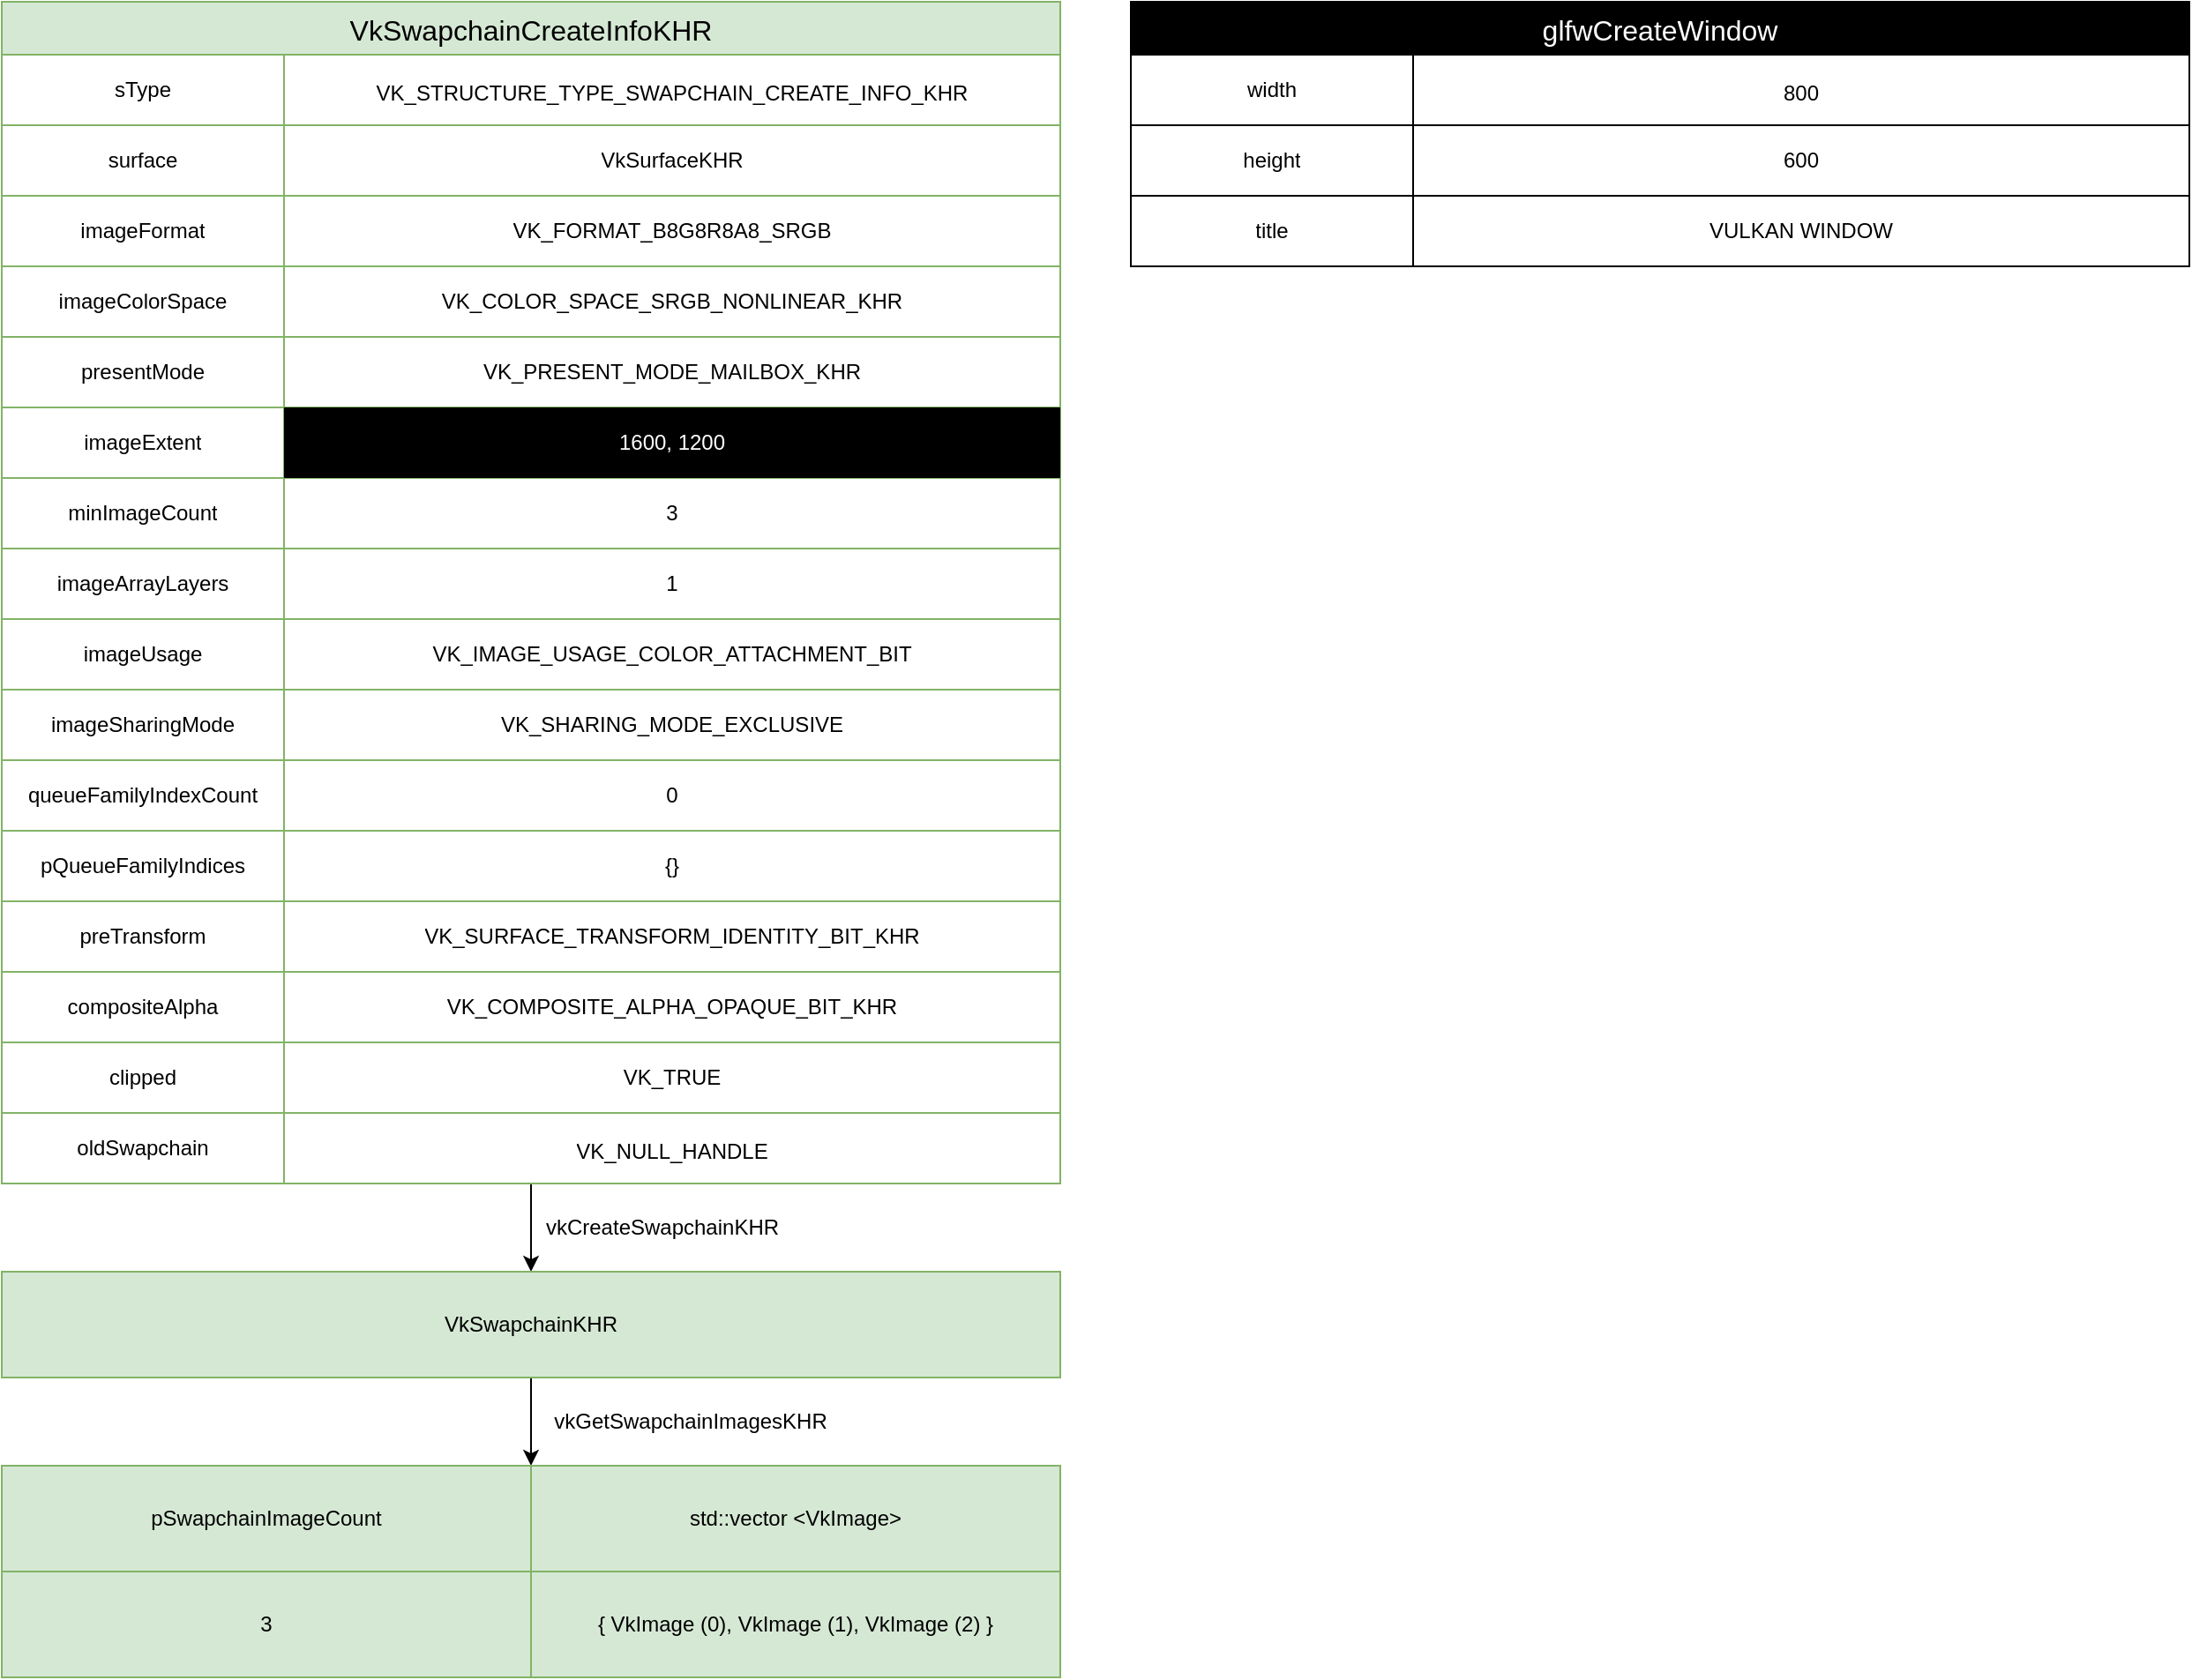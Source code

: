 <mxfile version="24.5.2" type="device" pages="16">
  <diagram id="QL4On2idmEqxya4wa0u2" name="SwapChain">
    <mxGraphModel dx="1706" dy="1050" grid="1" gridSize="10" guides="1" tooltips="1" connect="1" arrows="1" fold="1" page="1" pageScale="1" pageWidth="827" pageHeight="1169" math="0" shadow="0">
      <root>
        <mxCell id="0" />
        <mxCell id="1" parent="0" />
        <mxCell id="0gobOjwNOeqXrrPzVPCl-1" value="" style="group;movable=0;resizable=0;rotatable=0;deletable=0;editable=0;locked=1;connectable=0;" parent="1" vertex="1" connectable="0">
          <mxGeometry x="80" y="80" width="600" height="950" as="geometry" />
        </mxCell>
        <mxCell id="Qi84bebnpoIEXlwnDBIj-1" value="" style="rounded=0;whiteSpace=wrap;html=1;" parent="0gobOjwNOeqXrrPzVPCl-1" vertex="1">
          <mxGeometry width="600" height="670" as="geometry" />
        </mxCell>
        <mxCell id="FltlAcxocIb4mDwydkZY-2" style="edgeStyle=orthogonalEdgeStyle;rounded=0;orthogonalLoop=1;jettySize=auto;html=1;exitX=0.5;exitY=1;exitDx=0;exitDy=0;entryX=0.5;entryY=0;entryDx=0;entryDy=0;" parent="0gobOjwNOeqXrrPzVPCl-1" source="FltlAcxocIb4mDwydkZY-3" target="FltlAcxocIb4mDwydkZY-53" edge="1">
          <mxGeometry relative="1" as="geometry" />
        </mxCell>
        <mxCell id="FltlAcxocIb4mDwydkZY-3" value="VkSwapchainCreateInfoKHR" style="shape=table;startSize=30;container=1;collapsible=0;childLayout=tableLayout;strokeColor=#82b366;fontSize=16;columnLines=1;fixedRows=0;fillColor=#d5e8d4;" parent="0gobOjwNOeqXrrPzVPCl-1" vertex="1">
          <mxGeometry width="600" height="670.0" as="geometry" />
        </mxCell>
        <mxCell id="FltlAcxocIb4mDwydkZY-4" value="" style="shape=tableRow;horizontal=0;startSize=0;swimlaneHead=0;swimlaneBody=0;strokeColor=inherit;top=0;left=0;bottom=0;right=0;collapsible=0;dropTarget=0;fillColor=none;points=[[0,0.5],[1,0.5]];portConstraint=eastwest;fontSize=16;" parent="FltlAcxocIb4mDwydkZY-3" vertex="1">
          <mxGeometry y="30" width="600" height="40" as="geometry" />
        </mxCell>
        <mxCell id="FltlAcxocIb4mDwydkZY-5" value="&lt;span style=&quot;font-size: 12px;&quot;&gt;sType&lt;/span&gt;" style="shape=partialRectangle;html=1;whiteSpace=wrap;connectable=0;strokeColor=inherit;overflow=hidden;fillColor=none;top=0;left=0;bottom=0;right=0;pointerEvents=1;fontSize=12;" parent="FltlAcxocIb4mDwydkZY-4" vertex="1">
          <mxGeometry width="160" height="40" as="geometry">
            <mxRectangle width="160" height="40" as="alternateBounds" />
          </mxGeometry>
        </mxCell>
        <mxCell id="FltlAcxocIb4mDwydkZY-6" value="&lt;span style=&quot;font-size: 12px;&quot;&gt;VK_STRUCTURE_TYPE_SWAPCHAIN_CREATE_INFO_KHR&lt;/span&gt;" style="shape=partialRectangle;html=1;whiteSpace=wrap;connectable=0;strokeColor=inherit;overflow=hidden;fillColor=none;top=0;left=0;bottom=0;right=0;pointerEvents=1;fontSize=16;" parent="FltlAcxocIb4mDwydkZY-4" vertex="1">
          <mxGeometry x="160" width="440" height="40" as="geometry">
            <mxRectangle width="440" height="40" as="alternateBounds" />
          </mxGeometry>
        </mxCell>
        <mxCell id="FltlAcxocIb4mDwydkZY-7" value="" style="shape=tableRow;horizontal=0;startSize=0;swimlaneHead=0;swimlaneBody=0;strokeColor=inherit;top=0;left=0;bottom=0;right=0;collapsible=0;dropTarget=0;fillColor=none;points=[[0,0.5],[1,0.5]];portConstraint=eastwest;fontSize=16;" parent="FltlAcxocIb4mDwydkZY-3" vertex="1">
          <mxGeometry y="70" width="600" height="40" as="geometry" />
        </mxCell>
        <mxCell id="FltlAcxocIb4mDwydkZY-8" value="&lt;font style=&quot;font-size: 12px;&quot;&gt;surface&lt;/font&gt;" style="shape=partialRectangle;html=1;whiteSpace=wrap;connectable=0;strokeColor=inherit;overflow=hidden;fillColor=none;top=0;left=0;bottom=0;right=0;pointerEvents=1;fontSize=12;" parent="FltlAcxocIb4mDwydkZY-7" vertex="1">
          <mxGeometry width="160" height="40" as="geometry">
            <mxRectangle width="160" height="40" as="alternateBounds" />
          </mxGeometry>
        </mxCell>
        <mxCell id="FltlAcxocIb4mDwydkZY-9" value="VkSurfaceKHR" style="shape=partialRectangle;html=1;whiteSpace=wrap;connectable=0;overflow=hidden;top=0;left=0;bottom=0;right=0;pointerEvents=1;fontSize=12;fillColor=none;" parent="FltlAcxocIb4mDwydkZY-7" vertex="1">
          <mxGeometry x="160" width="440" height="40" as="geometry">
            <mxRectangle width="440" height="40" as="alternateBounds" />
          </mxGeometry>
        </mxCell>
        <mxCell id="FltlAcxocIb4mDwydkZY-10" value="" style="shape=tableRow;horizontal=0;startSize=0;swimlaneHead=0;swimlaneBody=0;strokeColor=inherit;top=0;left=0;bottom=0;right=0;collapsible=0;dropTarget=0;fillColor=none;points=[[0,0.5],[1,0.5]];portConstraint=eastwest;fontSize=16;" parent="FltlAcxocIb4mDwydkZY-3" vertex="1">
          <mxGeometry y="110" width="600" height="40" as="geometry" />
        </mxCell>
        <mxCell id="FltlAcxocIb4mDwydkZY-11" value="imageFormat" style="shape=partialRectangle;html=1;whiteSpace=wrap;connectable=0;strokeColor=inherit;overflow=hidden;fillColor=none;top=0;left=0;bottom=0;right=0;pointerEvents=1;fontSize=12;" parent="FltlAcxocIb4mDwydkZY-10" vertex="1">
          <mxGeometry width="160" height="40" as="geometry">
            <mxRectangle width="160" height="40" as="alternateBounds" />
          </mxGeometry>
        </mxCell>
        <mxCell id="FltlAcxocIb4mDwydkZY-12" value="VK_FORMAT_B8G8R8A8_SRGB" style="shape=partialRectangle;html=1;whiteSpace=wrap;connectable=0;strokeColor=inherit;overflow=hidden;fillColor=none;top=0;left=0;bottom=0;right=0;pointerEvents=1;fontSize=12;" parent="FltlAcxocIb4mDwydkZY-10" vertex="1">
          <mxGeometry x="160" width="440" height="40" as="geometry">
            <mxRectangle width="440" height="40" as="alternateBounds" />
          </mxGeometry>
        </mxCell>
        <mxCell id="FltlAcxocIb4mDwydkZY-13" style="shape=tableRow;horizontal=0;startSize=0;swimlaneHead=0;swimlaneBody=0;strokeColor=inherit;top=0;left=0;bottom=0;right=0;collapsible=0;dropTarget=0;fillColor=none;points=[[0,0.5],[1,0.5]];portConstraint=eastwest;fontSize=16;" parent="FltlAcxocIb4mDwydkZY-3" vertex="1">
          <mxGeometry y="150" width="600" height="40" as="geometry" />
        </mxCell>
        <mxCell id="FltlAcxocIb4mDwydkZY-14" value="imageColorSpace" style="shape=partialRectangle;html=1;whiteSpace=wrap;connectable=0;strokeColor=inherit;overflow=hidden;fillColor=none;top=0;left=0;bottom=0;right=0;pointerEvents=1;fontSize=12;" parent="FltlAcxocIb4mDwydkZY-13" vertex="1">
          <mxGeometry width="160" height="40" as="geometry">
            <mxRectangle width="160" height="40" as="alternateBounds" />
          </mxGeometry>
        </mxCell>
        <mxCell id="FltlAcxocIb4mDwydkZY-15" value="VK_COLOR_SPACE_SRGB_NONLINEAR_KHR" style="shape=partialRectangle;html=1;whiteSpace=wrap;connectable=0;strokeColor=inherit;overflow=hidden;fillColor=none;top=0;left=0;bottom=0;right=0;pointerEvents=1;fontSize=12;" parent="FltlAcxocIb4mDwydkZY-13" vertex="1">
          <mxGeometry x="160" width="440" height="40" as="geometry">
            <mxRectangle width="440" height="40" as="alternateBounds" />
          </mxGeometry>
        </mxCell>
        <mxCell id="FltlAcxocIb4mDwydkZY-16" style="shape=tableRow;horizontal=0;startSize=0;swimlaneHead=0;swimlaneBody=0;strokeColor=inherit;top=0;left=0;bottom=0;right=0;collapsible=0;dropTarget=0;fillColor=none;points=[[0,0.5],[1,0.5]];portConstraint=eastwest;fontSize=16;" parent="FltlAcxocIb4mDwydkZY-3" vertex="1">
          <mxGeometry y="190" width="600" height="40" as="geometry" />
        </mxCell>
        <mxCell id="FltlAcxocIb4mDwydkZY-17" value="presentMode" style="shape=partialRectangle;html=1;whiteSpace=wrap;connectable=0;strokeColor=inherit;overflow=hidden;fillColor=none;top=0;left=0;bottom=0;right=0;pointerEvents=1;fontSize=12;" parent="FltlAcxocIb4mDwydkZY-16" vertex="1">
          <mxGeometry width="160" height="40" as="geometry">
            <mxRectangle width="160" height="40" as="alternateBounds" />
          </mxGeometry>
        </mxCell>
        <mxCell id="FltlAcxocIb4mDwydkZY-18" value="VK_PRESENT_MODE_MAILBOX_KHR" style="shape=partialRectangle;html=1;whiteSpace=wrap;connectable=0;strokeColor=inherit;overflow=hidden;fillColor=none;top=0;left=0;bottom=0;right=0;pointerEvents=1;fontSize=12;" parent="FltlAcxocIb4mDwydkZY-16" vertex="1">
          <mxGeometry x="160" width="440" height="40" as="geometry">
            <mxRectangle width="440" height="40" as="alternateBounds" />
          </mxGeometry>
        </mxCell>
        <mxCell id="FltlAcxocIb4mDwydkZY-19" style="shape=tableRow;horizontal=0;startSize=0;swimlaneHead=0;swimlaneBody=0;strokeColor=inherit;top=0;left=0;bottom=0;right=0;collapsible=0;dropTarget=0;fillColor=none;points=[[0,0.5],[1,0.5]];portConstraint=eastwest;fontSize=16;" parent="FltlAcxocIb4mDwydkZY-3" vertex="1">
          <mxGeometry y="230" width="600" height="40" as="geometry" />
        </mxCell>
        <mxCell id="FltlAcxocIb4mDwydkZY-20" value="imageExtent" style="shape=partialRectangle;html=1;whiteSpace=wrap;connectable=0;strokeColor=inherit;overflow=hidden;fillColor=none;top=0;left=0;bottom=0;right=0;pointerEvents=1;fontSize=12;" parent="FltlAcxocIb4mDwydkZY-19" vertex="1">
          <mxGeometry width="160" height="40" as="geometry">
            <mxRectangle width="160" height="40" as="alternateBounds" />
          </mxGeometry>
        </mxCell>
        <mxCell id="FltlAcxocIb4mDwydkZY-21" value="&lt;font color=&quot;#ffffff&quot;&gt;1600, 1200&lt;/font&gt;" style="shape=partialRectangle;html=1;whiteSpace=wrap;connectable=0;overflow=hidden;fillColor=#000000;top=0;left=0;bottom=0;right=0;pointerEvents=1;fontSize=12;align=center;strokeColor=#6c8ebf;" parent="FltlAcxocIb4mDwydkZY-19" vertex="1">
          <mxGeometry x="160" width="440" height="40" as="geometry">
            <mxRectangle width="440" height="40" as="alternateBounds" />
          </mxGeometry>
        </mxCell>
        <mxCell id="FltlAcxocIb4mDwydkZY-22" style="shape=tableRow;horizontal=0;startSize=0;swimlaneHead=0;swimlaneBody=0;strokeColor=inherit;top=0;left=0;bottom=0;right=0;collapsible=0;dropTarget=0;fillColor=none;points=[[0,0.5],[1,0.5]];portConstraint=eastwest;fontSize=16;" parent="FltlAcxocIb4mDwydkZY-3" vertex="1">
          <mxGeometry y="270" width="600" height="40" as="geometry" />
        </mxCell>
        <mxCell id="FltlAcxocIb4mDwydkZY-23" value="minImageCount" style="shape=partialRectangle;html=1;whiteSpace=wrap;connectable=0;strokeColor=inherit;overflow=hidden;fillColor=none;top=0;left=0;bottom=0;right=0;pointerEvents=1;fontSize=12;" parent="FltlAcxocIb4mDwydkZY-22" vertex="1">
          <mxGeometry width="160" height="40" as="geometry">
            <mxRectangle width="160" height="40" as="alternateBounds" />
          </mxGeometry>
        </mxCell>
        <mxCell id="FltlAcxocIb4mDwydkZY-24" value="3" style="shape=partialRectangle;html=1;whiteSpace=wrap;connectable=0;strokeColor=inherit;overflow=hidden;fillColor=none;top=0;left=0;bottom=0;right=0;pointerEvents=1;fontSize=12;" parent="FltlAcxocIb4mDwydkZY-22" vertex="1">
          <mxGeometry x="160" width="440" height="40" as="geometry">
            <mxRectangle width="440" height="40" as="alternateBounds" />
          </mxGeometry>
        </mxCell>
        <mxCell id="FltlAcxocIb4mDwydkZY-25" style="shape=tableRow;horizontal=0;startSize=0;swimlaneHead=0;swimlaneBody=0;strokeColor=inherit;top=0;left=0;bottom=0;right=0;collapsible=0;dropTarget=0;fillColor=none;points=[[0,0.5],[1,0.5]];portConstraint=eastwest;fontSize=16;" parent="FltlAcxocIb4mDwydkZY-3" vertex="1">
          <mxGeometry y="310" width="600" height="40" as="geometry" />
        </mxCell>
        <mxCell id="FltlAcxocIb4mDwydkZY-26" value="imageArrayLayers" style="shape=partialRectangle;html=1;whiteSpace=wrap;connectable=0;strokeColor=inherit;overflow=hidden;fillColor=none;top=0;left=0;bottom=0;right=0;pointerEvents=1;fontSize=12;" parent="FltlAcxocIb4mDwydkZY-25" vertex="1">
          <mxGeometry width="160" height="40" as="geometry">
            <mxRectangle width="160" height="40" as="alternateBounds" />
          </mxGeometry>
        </mxCell>
        <mxCell id="FltlAcxocIb4mDwydkZY-27" value="1" style="shape=partialRectangle;html=1;whiteSpace=wrap;connectable=0;strokeColor=inherit;overflow=hidden;fillColor=none;top=0;left=0;bottom=0;right=0;pointerEvents=1;fontSize=12;" parent="FltlAcxocIb4mDwydkZY-25" vertex="1">
          <mxGeometry x="160" width="440" height="40" as="geometry">
            <mxRectangle width="440" height="40" as="alternateBounds" />
          </mxGeometry>
        </mxCell>
        <mxCell id="FltlAcxocIb4mDwydkZY-28" style="shape=tableRow;horizontal=0;startSize=0;swimlaneHead=0;swimlaneBody=0;strokeColor=inherit;top=0;left=0;bottom=0;right=0;collapsible=0;dropTarget=0;fillColor=none;points=[[0,0.5],[1,0.5]];portConstraint=eastwest;fontSize=16;" parent="FltlAcxocIb4mDwydkZY-3" vertex="1">
          <mxGeometry y="350" width="600" height="40" as="geometry" />
        </mxCell>
        <mxCell id="FltlAcxocIb4mDwydkZY-29" value="imageUsage" style="shape=partialRectangle;html=1;whiteSpace=wrap;connectable=0;strokeColor=inherit;overflow=hidden;fillColor=none;top=0;left=0;bottom=0;right=0;pointerEvents=1;fontSize=12;" parent="FltlAcxocIb4mDwydkZY-28" vertex="1">
          <mxGeometry width="160" height="40" as="geometry">
            <mxRectangle width="160" height="40" as="alternateBounds" />
          </mxGeometry>
        </mxCell>
        <mxCell id="FltlAcxocIb4mDwydkZY-30" value="VK_IMAGE_USAGE_COLOR_ATTACHMENT_BIT" style="shape=partialRectangle;html=1;whiteSpace=wrap;connectable=0;strokeColor=inherit;overflow=hidden;fillColor=none;top=0;left=0;bottom=0;right=0;pointerEvents=1;fontSize=12;" parent="FltlAcxocIb4mDwydkZY-28" vertex="1">
          <mxGeometry x="160" width="440" height="40" as="geometry">
            <mxRectangle width="440" height="40" as="alternateBounds" />
          </mxGeometry>
        </mxCell>
        <mxCell id="FltlAcxocIb4mDwydkZY-31" style="shape=tableRow;horizontal=0;startSize=0;swimlaneHead=0;swimlaneBody=0;strokeColor=inherit;top=0;left=0;bottom=0;right=0;collapsible=0;dropTarget=0;fillColor=none;points=[[0,0.5],[1,0.5]];portConstraint=eastwest;fontSize=16;" parent="FltlAcxocIb4mDwydkZY-3" vertex="1">
          <mxGeometry y="390" width="600" height="40" as="geometry" />
        </mxCell>
        <mxCell id="FltlAcxocIb4mDwydkZY-32" value="imageSharingMode" style="shape=partialRectangle;html=1;whiteSpace=wrap;connectable=0;strokeColor=inherit;overflow=hidden;fillColor=none;top=0;left=0;bottom=0;right=0;pointerEvents=1;fontSize=12;" parent="FltlAcxocIb4mDwydkZY-31" vertex="1">
          <mxGeometry width="160" height="40" as="geometry">
            <mxRectangle width="160" height="40" as="alternateBounds" />
          </mxGeometry>
        </mxCell>
        <mxCell id="FltlAcxocIb4mDwydkZY-33" value="VK_SHARING_MODE_EXCLUSIVE" style="shape=partialRectangle;html=1;whiteSpace=wrap;connectable=0;strokeColor=inherit;overflow=hidden;fillColor=none;top=0;left=0;bottom=0;right=0;pointerEvents=1;fontSize=12;align=center;" parent="FltlAcxocIb4mDwydkZY-31" vertex="1">
          <mxGeometry x="160" width="440" height="40" as="geometry">
            <mxRectangle width="440" height="40" as="alternateBounds" />
          </mxGeometry>
        </mxCell>
        <mxCell id="FltlAcxocIb4mDwydkZY-34" style="shape=tableRow;horizontal=0;startSize=0;swimlaneHead=0;swimlaneBody=0;strokeColor=inherit;top=0;left=0;bottom=0;right=0;collapsible=0;dropTarget=0;fillColor=none;points=[[0,0.5],[1,0.5]];portConstraint=eastwest;fontSize=16;" parent="FltlAcxocIb4mDwydkZY-3" vertex="1">
          <mxGeometry y="430" width="600" height="40" as="geometry" />
        </mxCell>
        <mxCell id="FltlAcxocIb4mDwydkZY-35" value="queueFamilyIndexCount" style="shape=partialRectangle;html=1;whiteSpace=wrap;connectable=0;strokeColor=inherit;overflow=hidden;fillColor=none;top=0;left=0;bottom=0;right=0;pointerEvents=1;fontSize=12;" parent="FltlAcxocIb4mDwydkZY-34" vertex="1">
          <mxGeometry width="160" height="40" as="geometry">
            <mxRectangle width="160" height="40" as="alternateBounds" />
          </mxGeometry>
        </mxCell>
        <mxCell id="FltlAcxocIb4mDwydkZY-36" value="0" style="shape=partialRectangle;html=1;whiteSpace=wrap;connectable=0;strokeColor=inherit;overflow=hidden;fillColor=none;top=0;left=0;bottom=0;right=0;pointerEvents=1;fontSize=12;" parent="FltlAcxocIb4mDwydkZY-34" vertex="1">
          <mxGeometry x="160" width="440" height="40" as="geometry">
            <mxRectangle width="440" height="40" as="alternateBounds" />
          </mxGeometry>
        </mxCell>
        <mxCell id="FltlAcxocIb4mDwydkZY-37" style="shape=tableRow;horizontal=0;startSize=0;swimlaneHead=0;swimlaneBody=0;strokeColor=inherit;top=0;left=0;bottom=0;right=0;collapsible=0;dropTarget=0;fillColor=none;points=[[0,0.5],[1,0.5]];portConstraint=eastwest;fontSize=16;" parent="FltlAcxocIb4mDwydkZY-3" vertex="1">
          <mxGeometry y="470" width="600" height="40" as="geometry" />
        </mxCell>
        <mxCell id="FltlAcxocIb4mDwydkZY-38" value="pQueueFamilyIndices" style="shape=partialRectangle;html=1;whiteSpace=wrap;connectable=0;strokeColor=inherit;overflow=hidden;fillColor=none;top=0;left=0;bottom=0;right=0;pointerEvents=1;fontSize=12;" parent="FltlAcxocIb4mDwydkZY-37" vertex="1">
          <mxGeometry width="160" height="40" as="geometry">
            <mxRectangle width="160" height="40" as="alternateBounds" />
          </mxGeometry>
        </mxCell>
        <mxCell id="FltlAcxocIb4mDwydkZY-39" value="{}" style="shape=partialRectangle;html=1;whiteSpace=wrap;connectable=0;strokeColor=inherit;overflow=hidden;fillColor=none;top=0;left=0;bottom=0;right=0;pointerEvents=1;fontSize=12;" parent="FltlAcxocIb4mDwydkZY-37" vertex="1">
          <mxGeometry x="160" width="440" height="40" as="geometry">
            <mxRectangle width="440" height="40" as="alternateBounds" />
          </mxGeometry>
        </mxCell>
        <mxCell id="FltlAcxocIb4mDwydkZY-40" style="shape=tableRow;horizontal=0;startSize=0;swimlaneHead=0;swimlaneBody=0;strokeColor=inherit;top=0;left=0;bottom=0;right=0;collapsible=0;dropTarget=0;fillColor=none;points=[[0,0.5],[1,0.5]];portConstraint=eastwest;fontSize=16;" parent="FltlAcxocIb4mDwydkZY-3" vertex="1">
          <mxGeometry y="510" width="600" height="40" as="geometry" />
        </mxCell>
        <mxCell id="FltlAcxocIb4mDwydkZY-41" value="preTransform" style="shape=partialRectangle;html=1;whiteSpace=wrap;connectable=0;strokeColor=inherit;overflow=hidden;fillColor=none;top=0;left=0;bottom=0;right=0;pointerEvents=1;fontSize=12;" parent="FltlAcxocIb4mDwydkZY-40" vertex="1">
          <mxGeometry width="160" height="40" as="geometry">
            <mxRectangle width="160" height="40" as="alternateBounds" />
          </mxGeometry>
        </mxCell>
        <mxCell id="FltlAcxocIb4mDwydkZY-42" value="VK_SURFACE_TRANSFORM_IDENTITY_BIT_KHR" style="shape=partialRectangle;html=1;whiteSpace=wrap;connectable=0;strokeColor=inherit;overflow=hidden;fillColor=none;top=0;left=0;bottom=0;right=0;pointerEvents=1;fontSize=12;" parent="FltlAcxocIb4mDwydkZY-40" vertex="1">
          <mxGeometry x="160" width="440" height="40" as="geometry">
            <mxRectangle width="440" height="40" as="alternateBounds" />
          </mxGeometry>
        </mxCell>
        <mxCell id="FltlAcxocIb4mDwydkZY-43" style="shape=tableRow;horizontal=0;startSize=0;swimlaneHead=0;swimlaneBody=0;strokeColor=inherit;top=0;left=0;bottom=0;right=0;collapsible=0;dropTarget=0;fillColor=none;points=[[0,0.5],[1,0.5]];portConstraint=eastwest;fontSize=16;" parent="FltlAcxocIb4mDwydkZY-3" vertex="1">
          <mxGeometry y="550" width="600" height="40" as="geometry" />
        </mxCell>
        <mxCell id="FltlAcxocIb4mDwydkZY-44" value="compositeAlpha" style="shape=partialRectangle;html=1;whiteSpace=wrap;connectable=0;strokeColor=inherit;overflow=hidden;fillColor=none;top=0;left=0;bottom=0;right=0;pointerEvents=1;fontSize=12;" parent="FltlAcxocIb4mDwydkZY-43" vertex="1">
          <mxGeometry width="160" height="40" as="geometry">
            <mxRectangle width="160" height="40" as="alternateBounds" />
          </mxGeometry>
        </mxCell>
        <mxCell id="FltlAcxocIb4mDwydkZY-45" value="VK_COMPOSITE_ALPHA_OPAQUE_BIT_KHR" style="shape=partialRectangle;html=1;whiteSpace=wrap;connectable=0;strokeColor=inherit;overflow=hidden;fillColor=none;top=0;left=0;bottom=0;right=0;pointerEvents=1;fontSize=12;" parent="FltlAcxocIb4mDwydkZY-43" vertex="1">
          <mxGeometry x="160" width="440" height="40" as="geometry">
            <mxRectangle width="440" height="40" as="alternateBounds" />
          </mxGeometry>
        </mxCell>
        <mxCell id="FltlAcxocIb4mDwydkZY-46" style="shape=tableRow;horizontal=0;startSize=0;swimlaneHead=0;swimlaneBody=0;strokeColor=inherit;top=0;left=0;bottom=0;right=0;collapsible=0;dropTarget=0;fillColor=none;points=[[0,0.5],[1,0.5]];portConstraint=eastwest;fontSize=16;" parent="FltlAcxocIb4mDwydkZY-3" vertex="1">
          <mxGeometry y="590" width="600" height="40" as="geometry" />
        </mxCell>
        <mxCell id="FltlAcxocIb4mDwydkZY-47" value="clipped" style="shape=partialRectangle;html=1;whiteSpace=wrap;connectable=0;strokeColor=inherit;overflow=hidden;fillColor=none;top=0;left=0;bottom=0;right=0;pointerEvents=1;fontSize=12;" parent="FltlAcxocIb4mDwydkZY-46" vertex="1">
          <mxGeometry width="160" height="40" as="geometry">
            <mxRectangle width="160" height="40" as="alternateBounds" />
          </mxGeometry>
        </mxCell>
        <mxCell id="FltlAcxocIb4mDwydkZY-48" value="VK_TRUE" style="shape=partialRectangle;html=1;whiteSpace=wrap;connectable=0;strokeColor=inherit;overflow=hidden;fillColor=none;top=0;left=0;bottom=0;right=0;pointerEvents=1;fontSize=12;" parent="FltlAcxocIb4mDwydkZY-46" vertex="1">
          <mxGeometry x="160" width="440" height="40" as="geometry">
            <mxRectangle width="440" height="40" as="alternateBounds" />
          </mxGeometry>
        </mxCell>
        <mxCell id="FltlAcxocIb4mDwydkZY-49" style="shape=tableRow;horizontal=0;startSize=0;swimlaneHead=0;swimlaneBody=0;strokeColor=inherit;top=0;left=0;bottom=0;right=0;collapsible=0;dropTarget=0;fillColor=none;points=[[0,0.5],[1,0.5]];portConstraint=eastwest;fontSize=16;" parent="FltlAcxocIb4mDwydkZY-3" vertex="1">
          <mxGeometry y="630" width="600" height="40" as="geometry" />
        </mxCell>
        <mxCell id="FltlAcxocIb4mDwydkZY-50" value="oldSwapchain" style="shape=partialRectangle;html=1;whiteSpace=wrap;connectable=0;strokeColor=inherit;overflow=hidden;fillColor=none;top=0;left=0;bottom=0;right=0;pointerEvents=1;fontSize=12;" parent="FltlAcxocIb4mDwydkZY-49" vertex="1">
          <mxGeometry width="160" height="40" as="geometry">
            <mxRectangle width="160" height="40" as="alternateBounds" />
          </mxGeometry>
        </mxCell>
        <mxCell id="FltlAcxocIb4mDwydkZY-51" value="&lt;font style=&quot;font-size: 12px;&quot;&gt;VK_NULL_HANDLE&lt;/font&gt;" style="shape=partialRectangle;html=1;whiteSpace=wrap;connectable=0;strokeColor=inherit;overflow=hidden;fillColor=none;top=0;left=0;bottom=0;right=0;pointerEvents=1;fontSize=16;" parent="FltlAcxocIb4mDwydkZY-49" vertex="1">
          <mxGeometry x="160" width="440" height="40" as="geometry">
            <mxRectangle width="440" height="40" as="alternateBounds" />
          </mxGeometry>
        </mxCell>
        <mxCell id="FltlAcxocIb4mDwydkZY-52" style="edgeStyle=orthogonalEdgeStyle;rounded=0;orthogonalLoop=1;jettySize=auto;html=1;entryX=0;entryY=0;entryDx=0;entryDy=0;" parent="0gobOjwNOeqXrrPzVPCl-1" source="FltlAcxocIb4mDwydkZY-53" target="FltlAcxocIb4mDwydkZY-57" edge="1">
          <mxGeometry relative="1" as="geometry" />
        </mxCell>
        <mxCell id="FltlAcxocIb4mDwydkZY-53" value="VkSwapchainKHR" style="rounded=0;whiteSpace=wrap;html=1;fillColor=#d5e8d4;strokeColor=#82b366;" parent="0gobOjwNOeqXrrPzVPCl-1" vertex="1">
          <mxGeometry y="720" width="600" height="60" as="geometry" />
        </mxCell>
        <mxCell id="FltlAcxocIb4mDwydkZY-54" value="vkCreateSwapchainKHR" style="text;html=1;align=center;verticalAlign=middle;resizable=0;points=[];autosize=1;strokeColor=none;fillColor=none;" parent="0gobOjwNOeqXrrPzVPCl-1" vertex="1">
          <mxGeometry x="294" y="680" width="160" height="30" as="geometry" />
        </mxCell>
        <mxCell id="FltlAcxocIb4mDwydkZY-55" value="vkGetSwapchainImagesKHR" style="text;html=1;align=center;verticalAlign=middle;resizable=0;points=[];autosize=1;strokeColor=none;fillColor=none;" parent="0gobOjwNOeqXrrPzVPCl-1" vertex="1">
          <mxGeometry x="300" y="790" width="180" height="30" as="geometry" />
        </mxCell>
        <mxCell id="FltlAcxocIb4mDwydkZY-56" value="" style="group" parent="0gobOjwNOeqXrrPzVPCl-1" vertex="1" connectable="0">
          <mxGeometry y="830" width="600" height="60" as="geometry" />
        </mxCell>
        <mxCell id="FltlAcxocIb4mDwydkZY-57" value="std::vector &amp;lt;VkImage&amp;gt;" style="rounded=0;whiteSpace=wrap;html=1;fillColor=#d5e8d4;strokeColor=#82b366;" parent="FltlAcxocIb4mDwydkZY-56" vertex="1">
          <mxGeometry x="300" width="300" height="60" as="geometry" />
        </mxCell>
        <mxCell id="FltlAcxocIb4mDwydkZY-58" value="pSwapchainImageCount" style="rounded=0;whiteSpace=wrap;html=1;fillColor=#d5e8d4;strokeColor=#82b366;" parent="FltlAcxocIb4mDwydkZY-56" vertex="1">
          <mxGeometry width="300" height="60" as="geometry" />
        </mxCell>
        <mxCell id="1_3TtnhJxPVRcqbog_q0-4" value="" style="group" parent="0gobOjwNOeqXrrPzVPCl-1" vertex="1" connectable="0">
          <mxGeometry y="890" width="600" height="60" as="geometry" />
        </mxCell>
        <mxCell id="1_3TtnhJxPVRcqbog_q0-5" value="{ VkImage (0), VkImage (1), VkImage (2) }" style="rounded=0;whiteSpace=wrap;html=1;fillColor=#d5e8d4;strokeColor=#82b366;" parent="1_3TtnhJxPVRcqbog_q0-4" vertex="1">
          <mxGeometry x="300" width="300" height="60" as="geometry" />
        </mxCell>
        <mxCell id="1_3TtnhJxPVRcqbog_q0-6" value="3" style="rounded=0;whiteSpace=wrap;html=1;fillColor=#d5e8d4;strokeColor=#82b366;" parent="1_3TtnhJxPVRcqbog_q0-4" vertex="1">
          <mxGeometry width="300" height="60" as="geometry" />
        </mxCell>
        <mxCell id="Qi84bebnpoIEXlwnDBIj-2" value="" style="rounded=0;whiteSpace=wrap;html=1;" parent="1" vertex="1">
          <mxGeometry x="720" y="80" width="600" height="150" as="geometry" />
        </mxCell>
        <mxCell id="en4J73L-QpAalI-hXTMs-1" value="glfwCreateWindow" style="shape=table;startSize=30;container=1;collapsible=0;childLayout=tableLayout;strokeColor=#000000;fontSize=16;columnLines=1;fixedRows=0;fillColor=#000000;fontColor=#ffffff;movable=0;resizable=0;rotatable=0;deletable=0;editable=0;locked=1;connectable=0;" parent="1" vertex="1">
          <mxGeometry x="720" y="80" width="600" height="150" as="geometry" />
        </mxCell>
        <mxCell id="en4J73L-QpAalI-hXTMs-2" value="" style="shape=tableRow;horizontal=0;startSize=0;swimlaneHead=0;swimlaneBody=0;strokeColor=inherit;top=0;left=0;bottom=0;right=0;collapsible=0;dropTarget=0;fillColor=none;points=[[0,0.5],[1,0.5]];portConstraint=eastwest;fontSize=16;" parent="en4J73L-QpAalI-hXTMs-1" vertex="1">
          <mxGeometry y="30" width="600" height="40" as="geometry" />
        </mxCell>
        <mxCell id="en4J73L-QpAalI-hXTMs-3" value="width" style="shape=partialRectangle;html=1;whiteSpace=wrap;connectable=0;overflow=hidden;fillColor=none;top=0;left=0;bottom=0;right=0;pointerEvents=1;fontSize=12;" parent="en4J73L-QpAalI-hXTMs-2" vertex="1">
          <mxGeometry width="160" height="40" as="geometry">
            <mxRectangle width="160" height="40" as="alternateBounds" />
          </mxGeometry>
        </mxCell>
        <mxCell id="en4J73L-QpAalI-hXTMs-4" value="&lt;font style=&quot;font-size: 12px;&quot;&gt;800&lt;/font&gt;" style="shape=partialRectangle;html=1;whiteSpace=wrap;connectable=0;overflow=hidden;fillColor=none;top=0;left=0;bottom=0;right=0;pointerEvents=1;fontSize=16;" parent="en4J73L-QpAalI-hXTMs-2" vertex="1">
          <mxGeometry x="160" width="440" height="40" as="geometry">
            <mxRectangle width="440" height="40" as="alternateBounds" />
          </mxGeometry>
        </mxCell>
        <mxCell id="en4J73L-QpAalI-hXTMs-5" value="" style="shape=tableRow;horizontal=0;startSize=0;swimlaneHead=0;swimlaneBody=0;strokeColor=inherit;top=0;left=0;bottom=0;right=0;collapsible=0;dropTarget=0;fillColor=none;points=[[0,0.5],[1,0.5]];portConstraint=eastwest;fontSize=16;" parent="en4J73L-QpAalI-hXTMs-1" vertex="1">
          <mxGeometry y="70" width="600" height="40" as="geometry" />
        </mxCell>
        <mxCell id="en4J73L-QpAalI-hXTMs-6" value="height" style="shape=partialRectangle;html=1;whiteSpace=wrap;connectable=0;strokeColor=inherit;overflow=hidden;fillColor=none;top=0;left=0;bottom=0;right=0;pointerEvents=1;fontSize=12;" parent="en4J73L-QpAalI-hXTMs-5" vertex="1">
          <mxGeometry width="160" height="40" as="geometry">
            <mxRectangle width="160" height="40" as="alternateBounds" />
          </mxGeometry>
        </mxCell>
        <mxCell id="en4J73L-QpAalI-hXTMs-7" value="600" style="shape=partialRectangle;html=1;whiteSpace=wrap;connectable=0;overflow=hidden;top=0;left=0;bottom=0;right=0;pointerEvents=1;fontSize=12;fillColor=none;" parent="en4J73L-QpAalI-hXTMs-5" vertex="1">
          <mxGeometry x="160" width="440" height="40" as="geometry">
            <mxRectangle width="440" height="40" as="alternateBounds" />
          </mxGeometry>
        </mxCell>
        <mxCell id="en4J73L-QpAalI-hXTMs-8" style="shape=tableRow;horizontal=0;startSize=0;swimlaneHead=0;swimlaneBody=0;strokeColor=inherit;top=0;left=0;bottom=0;right=0;collapsible=0;dropTarget=0;fillColor=none;points=[[0,0.5],[1,0.5]];portConstraint=eastwest;fontSize=16;" parent="en4J73L-QpAalI-hXTMs-1" vertex="1">
          <mxGeometry y="110" width="600" height="40" as="geometry" />
        </mxCell>
        <mxCell id="en4J73L-QpAalI-hXTMs-9" value="title" style="shape=partialRectangle;html=1;whiteSpace=wrap;connectable=0;strokeColor=inherit;overflow=hidden;fillColor=none;top=0;left=0;bottom=0;right=0;pointerEvents=1;fontSize=12;" parent="en4J73L-QpAalI-hXTMs-8" vertex="1">
          <mxGeometry width="160" height="40" as="geometry">
            <mxRectangle width="160" height="40" as="alternateBounds" />
          </mxGeometry>
        </mxCell>
        <mxCell id="en4J73L-QpAalI-hXTMs-10" value="VULKAN WINDOW" style="shape=partialRectangle;html=1;whiteSpace=wrap;connectable=0;overflow=hidden;top=0;left=0;bottom=0;right=0;pointerEvents=1;fontSize=12;fillColor=none;" parent="en4J73L-QpAalI-hXTMs-8" vertex="1">
          <mxGeometry x="160" width="440" height="40" as="geometry">
            <mxRectangle width="440" height="40" as="alternateBounds" />
          </mxGeometry>
        </mxCell>
      </root>
    </mxGraphModel>
  </diagram>
  <diagram id="4c511GyzmwfrN4y_PS8O" name="ImageView">
    <mxGraphModel dx="1038" dy="-530" grid="1" gridSize="10" guides="1" tooltips="1" connect="1" arrows="1" fold="1" page="1" pageScale="1" pageWidth="827" pageHeight="1169" math="0" shadow="0">
      <root>
        <mxCell id="0" />
        <mxCell id="1" parent="0" />
        <mxCell id="7RCQ-iw53Mhg3ZtciD04-1" value="" style="group;movable=0;resizable=0;rotatable=0;deletable=0;editable=0;locked=1;connectable=0;" parent="1" vertex="1" connectable="0">
          <mxGeometry x="80" y="1240" width="640" height="720" as="geometry" />
        </mxCell>
        <mxCell id="MQUYzoG42w5BdIsK_jKF-3" value="" style="rounded=0;whiteSpace=wrap;html=1;" parent="7RCQ-iw53Mhg3ZtciD04-1" vertex="1">
          <mxGeometry width="640" height="550" as="geometry" />
        </mxCell>
        <mxCell id="MQUYzoG42w5BdIsK_jKF-4" value="VkImageViewCreateInfo (0)" style="shape=table;startSize=30;container=1;collapsible=0;childLayout=tableLayout;strokeColor=#6c8ebf;fontSize=16;columnLines=1;fixedRows=0;fillColor=#dae8fc;" parent="7RCQ-iw53Mhg3ZtciD04-1" vertex="1">
          <mxGeometry x="20" y="20" width="600" height="350" as="geometry" />
        </mxCell>
        <mxCell id="MQUYzoG42w5BdIsK_jKF-5" value="" style="shape=tableRow;horizontal=0;startSize=0;swimlaneHead=0;swimlaneBody=0;strokeColor=inherit;top=0;left=0;bottom=0;right=0;collapsible=0;dropTarget=0;fillColor=none;points=[[0,0.5],[1,0.5]];portConstraint=eastwest;fontSize=16;" parent="MQUYzoG42w5BdIsK_jKF-4" vertex="1">
          <mxGeometry y="30" width="600" height="40" as="geometry" />
        </mxCell>
        <mxCell id="MQUYzoG42w5BdIsK_jKF-6" value="&lt;span style=&quot;font-size: 12px;&quot;&gt;sType&lt;/span&gt;" style="shape=partialRectangle;html=1;whiteSpace=wrap;connectable=0;strokeColor=inherit;overflow=hidden;fillColor=none;top=0;left=0;bottom=0;right=0;pointerEvents=1;fontSize=12;" parent="MQUYzoG42w5BdIsK_jKF-5" vertex="1">
          <mxGeometry width="160" height="40" as="geometry">
            <mxRectangle width="160" height="40" as="alternateBounds" />
          </mxGeometry>
        </mxCell>
        <mxCell id="MQUYzoG42w5BdIsK_jKF-7" value="&lt;span style=&quot;font-size: 12px;&quot;&gt;VK_STRUCTURE_TYPE_IMAGE_VIEW_CREATE_INFO&lt;/span&gt;" style="shape=partialRectangle;html=1;whiteSpace=wrap;connectable=0;strokeColor=inherit;overflow=hidden;fillColor=none;top=0;left=0;bottom=0;right=0;pointerEvents=1;fontSize=16;" parent="MQUYzoG42w5BdIsK_jKF-5" vertex="1">
          <mxGeometry x="160" width="440" height="40" as="geometry">
            <mxRectangle width="440" height="40" as="alternateBounds" />
          </mxGeometry>
        </mxCell>
        <mxCell id="MQUYzoG42w5BdIsK_jKF-8" value="" style="shape=tableRow;horizontal=0;startSize=0;swimlaneHead=0;swimlaneBody=0;strokeColor=inherit;top=0;left=0;bottom=0;right=0;collapsible=0;dropTarget=0;fillColor=none;points=[[0,0.5],[1,0.5]];portConstraint=eastwest;fontSize=16;" parent="MQUYzoG42w5BdIsK_jKF-4" vertex="1">
          <mxGeometry y="70" width="600" height="40" as="geometry" />
        </mxCell>
        <mxCell id="MQUYzoG42w5BdIsK_jKF-9" value="&lt;font style=&quot;font-size: 12px;&quot;&gt;image&lt;/font&gt;" style="shape=partialRectangle;html=1;whiteSpace=wrap;connectable=0;strokeColor=inherit;overflow=hidden;fillColor=none;top=0;left=0;bottom=0;right=0;pointerEvents=1;fontSize=12;" parent="MQUYzoG42w5BdIsK_jKF-8" vertex="1">
          <mxGeometry width="160" height="40" as="geometry">
            <mxRectangle width="160" height="40" as="alternateBounds" />
          </mxGeometry>
        </mxCell>
        <mxCell id="MQUYzoG42w5BdIsK_jKF-10" value="VkImage (0)" style="shape=partialRectangle;html=1;whiteSpace=wrap;connectable=0;overflow=hidden;top=0;left=0;bottom=0;right=0;pointerEvents=1;fontSize=12;fillColor=#d5e8d4;strokeColor=#82b366;" parent="MQUYzoG42w5BdIsK_jKF-8" vertex="1">
          <mxGeometry x="160" width="440" height="40" as="geometry">
            <mxRectangle width="440" height="40" as="alternateBounds" />
          </mxGeometry>
        </mxCell>
        <mxCell id="MQUYzoG42w5BdIsK_jKF-11" value="" style="shape=tableRow;horizontal=0;startSize=0;swimlaneHead=0;swimlaneBody=0;strokeColor=inherit;top=0;left=0;bottom=0;right=0;collapsible=0;dropTarget=0;fillColor=none;points=[[0,0.5],[1,0.5]];portConstraint=eastwest;fontSize=16;" parent="MQUYzoG42w5BdIsK_jKF-4" vertex="1">
          <mxGeometry y="110" width="600" height="40" as="geometry" />
        </mxCell>
        <mxCell id="MQUYzoG42w5BdIsK_jKF-12" value="viewType" style="shape=partialRectangle;html=1;whiteSpace=wrap;connectable=0;strokeColor=inherit;overflow=hidden;fillColor=none;top=0;left=0;bottom=0;right=0;pointerEvents=1;fontSize=12;" parent="MQUYzoG42w5BdIsK_jKF-11" vertex="1">
          <mxGeometry width="160" height="40" as="geometry">
            <mxRectangle width="160" height="40" as="alternateBounds" />
          </mxGeometry>
        </mxCell>
        <mxCell id="MQUYzoG42w5BdIsK_jKF-13" value="VK_IMAGE_VIEW_TYPE_2D" style="shape=partialRectangle;html=1;whiteSpace=wrap;connectable=0;strokeColor=inherit;overflow=hidden;fillColor=none;top=0;left=0;bottom=0;right=0;pointerEvents=1;fontSize=12;" parent="MQUYzoG42w5BdIsK_jKF-11" vertex="1">
          <mxGeometry x="160" width="440" height="40" as="geometry">
            <mxRectangle width="440" height="40" as="alternateBounds" />
          </mxGeometry>
        </mxCell>
        <mxCell id="MQUYzoG42w5BdIsK_jKF-14" style="shape=tableRow;horizontal=0;startSize=0;swimlaneHead=0;swimlaneBody=0;strokeColor=inherit;top=0;left=0;bottom=0;right=0;collapsible=0;dropTarget=0;fillColor=none;points=[[0,0.5],[1,0.5]];portConstraint=eastwest;fontSize=16;" parent="MQUYzoG42w5BdIsK_jKF-4" vertex="1">
          <mxGeometry y="150" width="600" height="40" as="geometry" />
        </mxCell>
        <mxCell id="MQUYzoG42w5BdIsK_jKF-15" value="format" style="shape=partialRectangle;html=1;whiteSpace=wrap;connectable=0;strokeColor=inherit;overflow=hidden;fillColor=none;top=0;left=0;bottom=0;right=0;pointerEvents=1;fontSize=12;" parent="MQUYzoG42w5BdIsK_jKF-14" vertex="1">
          <mxGeometry width="160" height="40" as="geometry">
            <mxRectangle width="160" height="40" as="alternateBounds" />
          </mxGeometry>
        </mxCell>
        <mxCell id="MQUYzoG42w5BdIsK_jKF-16" value="VK_FORMAT_B8G8R8A8_SRGB" style="shape=partialRectangle;html=1;whiteSpace=wrap;connectable=0;strokeColor=#82b366;overflow=hidden;fillColor=#d5e8d4;top=0;left=0;bottom=0;right=0;pointerEvents=1;fontSize=12;" parent="MQUYzoG42w5BdIsK_jKF-14" vertex="1">
          <mxGeometry x="160" width="440" height="40" as="geometry">
            <mxRectangle width="440" height="40" as="alternateBounds" />
          </mxGeometry>
        </mxCell>
        <mxCell id="MQUYzoG42w5BdIsK_jKF-17" style="shape=tableRow;horizontal=0;startSize=0;swimlaneHead=0;swimlaneBody=0;strokeColor=inherit;top=0;left=0;bottom=0;right=0;collapsible=0;dropTarget=0;fillColor=none;points=[[0,0.5],[1,0.5]];portConstraint=eastwest;fontSize=16;" parent="MQUYzoG42w5BdIsK_jKF-4" vertex="1">
          <mxGeometry y="190" width="600" height="40" as="geometry" />
        </mxCell>
        <mxCell id="MQUYzoG42w5BdIsK_jKF-18" value="components" style="shape=partialRectangle;html=1;whiteSpace=wrap;connectable=0;strokeColor=inherit;overflow=hidden;fillColor=none;top=0;left=0;bottom=0;right=0;pointerEvents=1;fontSize=12;" parent="MQUYzoG42w5BdIsK_jKF-17" vertex="1">
          <mxGeometry width="160" height="40" as="geometry">
            <mxRectangle width="160" height="40" as="alternateBounds" />
          </mxGeometry>
        </mxCell>
        <mxCell id="MQUYzoG42w5BdIsK_jKF-19" value="VK_COMPONENT_SWIZZLE_IDENTITY" style="shape=partialRectangle;html=1;whiteSpace=wrap;connectable=0;strokeColor=inherit;overflow=hidden;fillColor=none;top=0;left=0;bottom=0;right=0;pointerEvents=1;fontSize=12;" parent="MQUYzoG42w5BdIsK_jKF-17" vertex="1">
          <mxGeometry x="160" width="440" height="40" as="geometry">
            <mxRectangle width="440" height="40" as="alternateBounds" />
          </mxGeometry>
        </mxCell>
        <mxCell id="MQUYzoG42w5BdIsK_jKF-20" style="shape=tableRow;horizontal=0;startSize=0;swimlaneHead=0;swimlaneBody=0;strokeColor=inherit;top=0;left=0;bottom=0;right=0;collapsible=0;dropTarget=0;fillColor=none;points=[[0,0.5],[1,0.5]];portConstraint=eastwest;fontSize=16;" parent="MQUYzoG42w5BdIsK_jKF-4" vertex="1">
          <mxGeometry y="230" width="600" height="120" as="geometry" />
        </mxCell>
        <mxCell id="MQUYzoG42w5BdIsK_jKF-21" value="subresourceRange" style="shape=partialRectangle;html=1;whiteSpace=wrap;connectable=0;strokeColor=inherit;overflow=hidden;fillColor=none;top=0;left=0;bottom=0;right=0;pointerEvents=1;fontSize=12;" parent="MQUYzoG42w5BdIsK_jKF-20" vertex="1">
          <mxGeometry width="160" height="120" as="geometry">
            <mxRectangle width="160" height="120" as="alternateBounds" />
          </mxGeometry>
        </mxCell>
        <mxCell id="MQUYzoG42w5BdIsK_jKF-22" value="{&lt;div&gt;&lt;div&gt;&lt;span style=&quot;white-space: pre;&quot;&gt;&#x9;&lt;/span&gt;aspectMask = VK_IMAGE_ASPECT_COLOR_BIT&lt;/div&gt;&lt;div&gt;&amp;nbsp; &amp;nbsp; &amp;nbsp;&lt;span style=&quot;white-space: pre;&quot;&gt;&#x9;&lt;/span&gt;baseMipLevel = 0&lt;/div&gt;&lt;div&gt;&amp;nbsp; &amp;nbsp; &amp;nbsp; &lt;span style=&quot;white-space: pre;&quot;&gt;&#x9;&lt;/span&gt;levelCount = 1&lt;/div&gt;&lt;div&gt;&amp;nbsp; &amp;nbsp; &amp;nbsp; &amp;nbsp; baseArrayLayer = 0&lt;/div&gt;&lt;div&gt;&amp;nbsp; &amp;nbsp; &amp;nbsp; &amp;nbsp; layerCount = 1&lt;/div&gt;&lt;div&gt;}&lt;/div&gt;&lt;/div&gt;" style="shape=partialRectangle;html=1;whiteSpace=wrap;connectable=0;strokeColor=inherit;overflow=hidden;fillColor=none;top=0;left=0;bottom=0;right=0;pointerEvents=1;fontSize=12;align=left;" parent="MQUYzoG42w5BdIsK_jKF-20" vertex="1">
          <mxGeometry x="160" width="440" height="120" as="geometry">
            <mxRectangle width="440" height="120" as="alternateBounds" />
          </mxGeometry>
        </mxCell>
        <mxCell id="MQUYzoG42w5BdIsK_jKF-26" value="VkImageViewCreateInfo (1)" style="shape=table;startSize=30;container=1;collapsible=0;childLayout=tableLayout;strokeColor=#6c8ebf;fontSize=16;columnLines=1;fixedRows=0;fillColor=#dae8fc;" parent="7RCQ-iw53Mhg3ZtciD04-1" vertex="1">
          <mxGeometry x="20" y="380" width="600" height="70.0" as="geometry" />
        </mxCell>
        <mxCell id="MQUYzoG42w5BdIsK_jKF-27" style="shape=tableRow;horizontal=0;startSize=0;swimlaneHead=0;swimlaneBody=0;strokeColor=inherit;top=0;left=0;bottom=0;right=0;collapsible=0;dropTarget=0;fillColor=none;points=[[0,0.5],[1,0.5]];portConstraint=eastwest;fontSize=16;" parent="MQUYzoG42w5BdIsK_jKF-26" vertex="1">
          <mxGeometry y="30" width="600" height="40" as="geometry" />
        </mxCell>
        <mxCell id="MQUYzoG42w5BdIsK_jKF-28" value="image" style="shape=partialRectangle;html=1;whiteSpace=wrap;connectable=0;strokeColor=inherit;overflow=hidden;fillColor=none;top=0;left=0;bottom=0;right=0;pointerEvents=1;fontSize=12;" parent="MQUYzoG42w5BdIsK_jKF-27" vertex="1">
          <mxGeometry width="160" height="40" as="geometry">
            <mxRectangle width="160" height="40" as="alternateBounds" />
          </mxGeometry>
        </mxCell>
        <mxCell id="MQUYzoG42w5BdIsK_jKF-29" value="VkImage (1)" style="shape=partialRectangle;html=1;whiteSpace=wrap;connectable=0;strokeColor=#666666;overflow=hidden;fillColor=#d6e8d5;top=0;left=0;bottom=0;right=0;pointerEvents=1;fontSize=12;align=center;fontColor=#333333;" parent="MQUYzoG42w5BdIsK_jKF-27" vertex="1">
          <mxGeometry x="160" width="440" height="40" as="geometry">
            <mxRectangle width="440" height="40" as="alternateBounds" />
          </mxGeometry>
        </mxCell>
        <mxCell id="MQUYzoG42w5BdIsK_jKF-2" style="edgeStyle=orthogonalEdgeStyle;rounded=0;orthogonalLoop=1;jettySize=auto;html=1;entryX=0.5;entryY=0;entryDx=0;entryDy=0;" parent="7RCQ-iw53Mhg3ZtciD04-1" source="MQUYzoG42w5BdIsK_jKF-3" target="MQUYzoG42w5BdIsK_jKF-24" edge="1">
          <mxGeometry relative="1" as="geometry">
            <mxPoint x="320" y="600" as="targetPoint" />
          </mxGeometry>
        </mxCell>
        <mxCell id="MQUYzoG42w5BdIsK_jKF-25" value="vkCreateImageView" style="text;html=1;align=center;verticalAlign=middle;resizable=0;points=[];autosize=1;strokeColor=none;fillColor=none;" parent="7RCQ-iw53Mhg3ZtciD04-1" vertex="1">
          <mxGeometry x="320" y="560" width="130" height="30" as="geometry" />
        </mxCell>
        <mxCell id="MQUYzoG42w5BdIsK_jKF-24" value="std::vector &amp;lt;VkImageView&amp;gt; " style="rounded=0;whiteSpace=wrap;html=1;fillColor=#dae8fc;strokeColor=#6c8ebf;" parent="7RCQ-iw53Mhg3ZtciD04-1" vertex="1">
          <mxGeometry x="20" y="600" width="600" height="60" as="geometry" />
        </mxCell>
        <mxCell id="XgIMB24DE31anIQ6qSBo-1" value="{ VkImageView (0), VkImageView (1), VkImageView (2)&amp;nbsp;}" style="rounded=0;whiteSpace=wrap;html=1;fillColor=#dae8fc;strokeColor=#6c8ebf;" parent="7RCQ-iw53Mhg3ZtciD04-1" vertex="1">
          <mxGeometry x="20" y="660" width="600" height="60" as="geometry" />
        </mxCell>
        <mxCell id="XgIMB24DE31anIQ6qSBo-2" value="VkImageViewCreateInfo (2)" style="shape=table;startSize=30;container=1;collapsible=0;childLayout=tableLayout;strokeColor=#6c8ebf;fontSize=16;columnLines=1;fixedRows=0;fillColor=#dae8fc;" parent="7RCQ-iw53Mhg3ZtciD04-1" vertex="1">
          <mxGeometry x="20" y="460" width="600" height="70.0" as="geometry" />
        </mxCell>
        <mxCell id="XgIMB24DE31anIQ6qSBo-3" style="shape=tableRow;horizontal=0;startSize=0;swimlaneHead=0;swimlaneBody=0;strokeColor=inherit;top=0;left=0;bottom=0;right=0;collapsible=0;dropTarget=0;fillColor=none;points=[[0,0.5],[1,0.5]];portConstraint=eastwest;fontSize=16;" parent="XgIMB24DE31anIQ6qSBo-2" vertex="1">
          <mxGeometry y="30" width="600" height="40" as="geometry" />
        </mxCell>
        <mxCell id="XgIMB24DE31anIQ6qSBo-4" value="image" style="shape=partialRectangle;html=1;whiteSpace=wrap;connectable=0;strokeColor=inherit;overflow=hidden;fillColor=none;top=0;left=0;bottom=0;right=0;pointerEvents=1;fontSize=12;" parent="XgIMB24DE31anIQ6qSBo-3" vertex="1">
          <mxGeometry width="160" height="40" as="geometry">
            <mxRectangle width="160" height="40" as="alternateBounds" />
          </mxGeometry>
        </mxCell>
        <mxCell id="XgIMB24DE31anIQ6qSBo-5" value="VkImage (2)" style="shape=partialRectangle;html=1;whiteSpace=wrap;connectable=0;strokeColor=#666666;overflow=hidden;fillColor=#d6e8d5;top=0;left=0;bottom=0;right=0;pointerEvents=1;fontSize=12;align=center;fontColor=#333333;" parent="XgIMB24DE31anIQ6qSBo-3" vertex="1">
          <mxGeometry x="160" width="440" height="40" as="geometry">
            <mxRectangle width="440" height="40" as="alternateBounds" />
          </mxGeometry>
        </mxCell>
      </root>
    </mxGraphModel>
  </diagram>
  <diagram id="uJB1tRFssIprcrimra1_" name="FrameBuffer">
    <mxGraphModel dx="1194" dy="-434" grid="1" gridSize="10" guides="1" tooltips="1" connect="1" arrows="1" fold="1" page="1" pageScale="1" pageWidth="827" pageHeight="1169" math="0" shadow="0">
      <root>
        <mxCell id="0" />
        <mxCell id="1" parent="0" />
        <mxCell id="nBssNehNJJe3LRj2ZA8W-9" value="" style="group;movable=0;resizable=0;rotatable=0;deletable=0;editable=0;locked=1;connectable=0;" parent="1" vertex="1" connectable="0">
          <mxGeometry x="80" y="1240" width="640" height="680" as="geometry" />
        </mxCell>
        <mxCell id="zFPFvZJL8z4HFLNOB6bW-2" style="edgeStyle=orthogonalEdgeStyle;rounded=0;orthogonalLoop=1;jettySize=auto;html=1;" parent="nBssNehNJJe3LRj2ZA8W-9" source="zFPFvZJL8z4HFLNOB6bW-3" target="zFPFvZJL8z4HFLNOB6bW-27" edge="1">
          <mxGeometry relative="1" as="geometry" />
        </mxCell>
        <mxCell id="zFPFvZJL8z4HFLNOB6bW-3" value="" style="rounded=0;whiteSpace=wrap;html=1;" parent="nBssNehNJJe3LRj2ZA8W-9" vertex="1">
          <mxGeometry width="640" height="510" as="geometry" />
        </mxCell>
        <mxCell id="zFPFvZJL8z4HFLNOB6bW-4" value="VkFramebufferCreateInfo (0)" style="shape=table;startSize=30;container=1;collapsible=0;childLayout=tableLayout;strokeColor=#d79b00;fontSize=16;columnLines=1;fixedRows=0;fillColor=#ffe6cc;" parent="nBssNehNJJe3LRj2ZA8W-9" vertex="1">
          <mxGeometry x="20" y="20" width="600" height="310" as="geometry" />
        </mxCell>
        <mxCell id="zFPFvZJL8z4HFLNOB6bW-5" value="" style="shape=tableRow;horizontal=0;startSize=0;swimlaneHead=0;swimlaneBody=0;strokeColor=inherit;top=0;left=0;bottom=0;right=0;collapsible=0;dropTarget=0;fillColor=none;points=[[0,0.5],[1,0.5]];portConstraint=eastwest;fontSize=16;" parent="zFPFvZJL8z4HFLNOB6bW-4" vertex="1">
          <mxGeometry y="30" width="600" height="40" as="geometry" />
        </mxCell>
        <mxCell id="zFPFvZJL8z4HFLNOB6bW-6" value="&lt;span style=&quot;font-size: 12px;&quot;&gt;sType&lt;/span&gt;" style="shape=partialRectangle;html=1;whiteSpace=wrap;connectable=0;strokeColor=inherit;overflow=hidden;fillColor=none;top=0;left=0;bottom=0;right=0;pointerEvents=1;fontSize=12;" parent="zFPFvZJL8z4HFLNOB6bW-5" vertex="1">
          <mxGeometry width="160" height="40" as="geometry">
            <mxRectangle width="160" height="40" as="alternateBounds" />
          </mxGeometry>
        </mxCell>
        <mxCell id="zFPFvZJL8z4HFLNOB6bW-7" value="&lt;span style=&quot;font-size: 12px;&quot;&gt;VK_STRUCTURE_TYPE_FRAMEBUFFER_CREATE_INFO&lt;/span&gt;" style="shape=partialRectangle;html=1;whiteSpace=wrap;connectable=0;strokeColor=inherit;overflow=hidden;fillColor=none;top=0;left=0;bottom=0;right=0;pointerEvents=1;fontSize=16;" parent="zFPFvZJL8z4HFLNOB6bW-5" vertex="1">
          <mxGeometry x="160" width="440" height="40" as="geometry">
            <mxRectangle width="440" height="40" as="alternateBounds" />
          </mxGeometry>
        </mxCell>
        <mxCell id="zFPFvZJL8z4HFLNOB6bW-8" value="" style="shape=tableRow;horizontal=0;startSize=0;swimlaneHead=0;swimlaneBody=0;strokeColor=inherit;top=0;left=0;bottom=0;right=0;collapsible=0;dropTarget=0;fillColor=none;points=[[0,0.5],[1,0.5]];portConstraint=eastwest;fontSize=16;" parent="zFPFvZJL8z4HFLNOB6bW-4" vertex="1">
          <mxGeometry y="70" width="600" height="40" as="geometry" />
        </mxCell>
        <mxCell id="zFPFvZJL8z4HFLNOB6bW-9" value="&lt;font style=&quot;font-size: 12px;&quot;&gt;renderPass&lt;/font&gt;" style="shape=partialRectangle;html=1;whiteSpace=wrap;connectable=0;strokeColor=inherit;overflow=hidden;fillColor=none;top=0;left=0;bottom=0;right=0;pointerEvents=1;fontSize=12;" parent="zFPFvZJL8z4HFLNOB6bW-8" vertex="1">
          <mxGeometry width="160" height="40" as="geometry">
            <mxRectangle width="160" height="40" as="alternateBounds" />
          </mxGeometry>
        </mxCell>
        <mxCell id="zFPFvZJL8z4HFLNOB6bW-10" value="VkRenderPass (0)" style="shape=partialRectangle;html=1;whiteSpace=wrap;connectable=0;overflow=hidden;top=0;left=0;bottom=0;right=0;pointerEvents=1;fontSize=12;fillColor=#ffff88;strokeColor=#36393d;" parent="zFPFvZJL8z4HFLNOB6bW-8" vertex="1">
          <mxGeometry x="160" width="440" height="40" as="geometry">
            <mxRectangle width="440" height="40" as="alternateBounds" />
          </mxGeometry>
        </mxCell>
        <mxCell id="zFPFvZJL8z4HFLNOB6bW-11" value="" style="shape=tableRow;horizontal=0;startSize=0;swimlaneHead=0;swimlaneBody=0;strokeColor=inherit;top=0;left=0;bottom=0;right=0;collapsible=0;dropTarget=0;fillColor=none;points=[[0,0.5],[1,0.5]];portConstraint=eastwest;fontSize=16;" parent="zFPFvZJL8z4HFLNOB6bW-4" vertex="1">
          <mxGeometry y="110" width="600" height="40" as="geometry" />
        </mxCell>
        <mxCell id="zFPFvZJL8z4HFLNOB6bW-12" value="attachmentCount" style="shape=partialRectangle;html=1;whiteSpace=wrap;connectable=0;strokeColor=inherit;overflow=hidden;fillColor=none;top=0;left=0;bottom=0;right=0;pointerEvents=1;fontSize=12;" parent="zFPFvZJL8z4HFLNOB6bW-11" vertex="1">
          <mxGeometry width="160" height="40" as="geometry">
            <mxRectangle width="160" height="40" as="alternateBounds" />
          </mxGeometry>
        </mxCell>
        <mxCell id="zFPFvZJL8z4HFLNOB6bW-13" value="1" style="shape=partialRectangle;html=1;whiteSpace=wrap;connectable=0;strokeColor=inherit;overflow=hidden;fillColor=none;top=0;left=0;bottom=0;right=0;pointerEvents=1;fontSize=12;" parent="zFPFvZJL8z4HFLNOB6bW-11" vertex="1">
          <mxGeometry x="160" width="440" height="40" as="geometry">
            <mxRectangle width="440" height="40" as="alternateBounds" />
          </mxGeometry>
        </mxCell>
        <mxCell id="zFPFvZJL8z4HFLNOB6bW-14" style="shape=tableRow;horizontal=0;startSize=0;swimlaneHead=0;swimlaneBody=0;strokeColor=inherit;top=0;left=0;bottom=0;right=0;collapsible=0;dropTarget=0;fillColor=none;points=[[0,0.5],[1,0.5]];portConstraint=eastwest;fontSize=16;" parent="zFPFvZJL8z4HFLNOB6bW-4" vertex="1">
          <mxGeometry y="150" width="600" height="40" as="geometry" />
        </mxCell>
        <mxCell id="zFPFvZJL8z4HFLNOB6bW-15" value="pAttachments" style="shape=partialRectangle;html=1;whiteSpace=wrap;connectable=0;strokeColor=inherit;overflow=hidden;fillColor=none;top=0;left=0;bottom=0;right=0;pointerEvents=1;fontSize=12;" parent="zFPFvZJL8z4HFLNOB6bW-14" vertex="1">
          <mxGeometry width="160" height="40" as="geometry">
            <mxRectangle width="160" height="40" as="alternateBounds" />
          </mxGeometry>
        </mxCell>
        <mxCell id="zFPFvZJL8z4HFLNOB6bW-16" value="{ VkImageView (0) }" style="shape=partialRectangle;html=1;whiteSpace=wrap;connectable=0;overflow=hidden;fillColor=#dae8fc;top=0;left=0;bottom=0;right=0;pointerEvents=1;fontSize=12;strokeColor=#6c8ebf;" parent="zFPFvZJL8z4HFLNOB6bW-14" vertex="1">
          <mxGeometry x="160" width="440" height="40" as="geometry">
            <mxRectangle width="440" height="40" as="alternateBounds" />
          </mxGeometry>
        </mxCell>
        <mxCell id="zFPFvZJL8z4HFLNOB6bW-17" style="shape=tableRow;horizontal=0;startSize=0;swimlaneHead=0;swimlaneBody=0;strokeColor=inherit;top=0;left=0;bottom=0;right=0;collapsible=0;dropTarget=0;fillColor=none;points=[[0,0.5],[1,0.5]];portConstraint=eastwest;fontSize=16;" parent="zFPFvZJL8z4HFLNOB6bW-4" vertex="1">
          <mxGeometry y="190" width="600" height="40" as="geometry" />
        </mxCell>
        <mxCell id="zFPFvZJL8z4HFLNOB6bW-18" value="width" style="shape=partialRectangle;html=1;whiteSpace=wrap;connectable=0;strokeColor=inherit;overflow=hidden;fillColor=none;top=0;left=0;bottom=0;right=0;pointerEvents=1;fontSize=12;" parent="zFPFvZJL8z4HFLNOB6bW-17" vertex="1">
          <mxGeometry width="160" height="40" as="geometry">
            <mxRectangle width="160" height="40" as="alternateBounds" />
          </mxGeometry>
        </mxCell>
        <mxCell id="zFPFvZJL8z4HFLNOB6bW-19" value="1600" style="shape=partialRectangle;html=1;whiteSpace=wrap;connectable=0;strokeColor=#82b366;overflow=hidden;fillColor=#d5e8d4;top=0;left=0;bottom=0;right=0;pointerEvents=1;fontSize=12;" parent="zFPFvZJL8z4HFLNOB6bW-17" vertex="1">
          <mxGeometry x="160" width="440" height="40" as="geometry">
            <mxRectangle width="440" height="40" as="alternateBounds" />
          </mxGeometry>
        </mxCell>
        <mxCell id="zFPFvZJL8z4HFLNOB6bW-20" style="shape=tableRow;horizontal=0;startSize=0;swimlaneHead=0;swimlaneBody=0;strokeColor=inherit;top=0;left=0;bottom=0;right=0;collapsible=0;dropTarget=0;fillColor=none;points=[[0,0.5],[1,0.5]];portConstraint=eastwest;fontSize=16;" parent="zFPFvZJL8z4HFLNOB6bW-4" vertex="1">
          <mxGeometry y="230" width="600" height="40" as="geometry" />
        </mxCell>
        <mxCell id="zFPFvZJL8z4HFLNOB6bW-21" value="height" style="shape=partialRectangle;html=1;whiteSpace=wrap;connectable=0;strokeColor=inherit;overflow=hidden;fillColor=none;top=0;left=0;bottom=0;right=0;pointerEvents=1;fontSize=12;" parent="zFPFvZJL8z4HFLNOB6bW-20" vertex="1">
          <mxGeometry width="160" height="40" as="geometry">
            <mxRectangle width="160" height="40" as="alternateBounds" />
          </mxGeometry>
        </mxCell>
        <mxCell id="zFPFvZJL8z4HFLNOB6bW-22" value="1200" style="shape=partialRectangle;html=1;whiteSpace=wrap;connectable=0;strokeColor=#82b366;overflow=hidden;fillColor=#d5e8d4;top=0;left=0;bottom=0;right=0;pointerEvents=1;fontSize=12;" parent="zFPFvZJL8z4HFLNOB6bW-20" vertex="1">
          <mxGeometry x="160" width="440" height="40" as="geometry">
            <mxRectangle width="440" height="40" as="alternateBounds" />
          </mxGeometry>
        </mxCell>
        <mxCell id="zFPFvZJL8z4HFLNOB6bW-23" style="shape=tableRow;horizontal=0;startSize=0;swimlaneHead=0;swimlaneBody=0;strokeColor=inherit;top=0;left=0;bottom=0;right=0;collapsible=0;dropTarget=0;fillColor=none;points=[[0,0.5],[1,0.5]];portConstraint=eastwest;fontSize=16;" parent="zFPFvZJL8z4HFLNOB6bW-4" vertex="1">
          <mxGeometry y="270" width="600" height="40" as="geometry" />
        </mxCell>
        <mxCell id="zFPFvZJL8z4HFLNOB6bW-24" value="layers" style="shape=partialRectangle;html=1;whiteSpace=wrap;connectable=0;strokeColor=inherit;overflow=hidden;fillColor=none;top=0;left=0;bottom=0;right=0;pointerEvents=1;fontSize=12;" parent="zFPFvZJL8z4HFLNOB6bW-23" vertex="1">
          <mxGeometry width="160" height="40" as="geometry">
            <mxRectangle width="160" height="40" as="alternateBounds" />
          </mxGeometry>
        </mxCell>
        <mxCell id="zFPFvZJL8z4HFLNOB6bW-25" value="1" style="shape=partialRectangle;html=1;whiteSpace=wrap;connectable=0;strokeColor=#82b366;overflow=hidden;fillColor=#d5e8d4;top=0;left=0;bottom=0;right=0;pointerEvents=1;fontSize=12;" parent="zFPFvZJL8z4HFLNOB6bW-23" vertex="1">
          <mxGeometry x="160" width="440" height="40" as="geometry">
            <mxRectangle width="440" height="40" as="alternateBounds" />
          </mxGeometry>
        </mxCell>
        <mxCell id="zFPFvZJL8z4HFLNOB6bW-29" value="VkFramebufferCreateInfo (1)" style="shape=table;startSize=30;container=1;collapsible=0;childLayout=tableLayout;strokeColor=#d79b00;fontSize=16;columnLines=1;fixedRows=0;fillColor=#ffe6cc;" parent="nBssNehNJJe3LRj2ZA8W-9" vertex="1">
          <mxGeometry x="20" y="340" width="600" height="70" as="geometry" />
        </mxCell>
        <mxCell id="zFPFvZJL8z4HFLNOB6bW-30" style="shape=tableRow;horizontal=0;startSize=0;swimlaneHead=0;swimlaneBody=0;strokeColor=inherit;top=0;left=0;bottom=0;right=0;collapsible=0;dropTarget=0;fillColor=none;points=[[0,0.5],[1,0.5]];portConstraint=eastwest;fontSize=16;" parent="zFPFvZJL8z4HFLNOB6bW-29" vertex="1">
          <mxGeometry y="30" width="600" height="40" as="geometry" />
        </mxCell>
        <mxCell id="zFPFvZJL8z4HFLNOB6bW-31" value="pAttachments" style="shape=partialRectangle;html=1;whiteSpace=wrap;connectable=0;strokeColor=inherit;overflow=hidden;fillColor=none;top=0;left=0;bottom=0;right=0;pointerEvents=1;fontSize=12;" parent="zFPFvZJL8z4HFLNOB6bW-30" vertex="1">
          <mxGeometry width="160" height="40" as="geometry">
            <mxRectangle width="160" height="40" as="alternateBounds" />
          </mxGeometry>
        </mxCell>
        <mxCell id="zFPFvZJL8z4HFLNOB6bW-32" value="{ VkImageView (1) }" style="shape=partialRectangle;html=1;whiteSpace=wrap;connectable=0;strokeColor=#d79b00;overflow=hidden;fillColor=#dae8fc;top=0;left=0;bottom=0;right=0;pointerEvents=1;fontSize=12;align=center;" parent="zFPFvZJL8z4HFLNOB6bW-30" vertex="1">
          <mxGeometry x="160" width="440" height="40" as="geometry">
            <mxRectangle width="440" height="40" as="alternateBounds" />
          </mxGeometry>
        </mxCell>
        <mxCell id="zFPFvZJL8z4HFLNOB6bW-28" value="vkCreateFramebuffer" style="text;html=1;align=center;verticalAlign=middle;resizable=0;points=[];autosize=1;strokeColor=none;fillColor=none;" parent="nBssNehNJJe3LRj2ZA8W-9" vertex="1">
          <mxGeometry x="320" y="520" width="140" height="30" as="geometry" />
        </mxCell>
        <mxCell id="zFPFvZJL8z4HFLNOB6bW-27" value="std::vector &amp;lt;VkFramebuffer&amp;gt; " style="rounded=0;whiteSpace=wrap;html=1;fillColor=#ffe6cc;strokeColor=#d79b00;" parent="nBssNehNJJe3LRj2ZA8W-9" vertex="1">
          <mxGeometry x="20" y="560" width="600" height="60" as="geometry" />
        </mxCell>
        <mxCell id="d6NGzYRXVRBV8m8zVZ08-1" value="{ VkFramebuffer (0), VkFramebuffer (1), VkFramebuffer (2)&amp;nbsp;}" style="rounded=0;whiteSpace=wrap;html=1;fillColor=#ffe6cc;strokeColor=#d79b00;" parent="nBssNehNJJe3LRj2ZA8W-9" vertex="1">
          <mxGeometry x="20" y="620" width="600" height="60" as="geometry" />
        </mxCell>
        <mxCell id="nBssNehNJJe3LRj2ZA8W-5" value="VkFramebufferCreateInfo (2)" style="shape=table;startSize=30;container=1;collapsible=0;childLayout=tableLayout;strokeColor=#d79b00;fontSize=16;columnLines=1;fixedRows=0;fillColor=#ffe6cc;" parent="nBssNehNJJe3LRj2ZA8W-9" vertex="1">
          <mxGeometry x="20" y="420" width="600" height="70" as="geometry" />
        </mxCell>
        <mxCell id="nBssNehNJJe3LRj2ZA8W-6" style="shape=tableRow;horizontal=0;startSize=0;swimlaneHead=0;swimlaneBody=0;strokeColor=inherit;top=0;left=0;bottom=0;right=0;collapsible=0;dropTarget=0;fillColor=none;points=[[0,0.5],[1,0.5]];portConstraint=eastwest;fontSize=16;" parent="nBssNehNJJe3LRj2ZA8W-5" vertex="1">
          <mxGeometry y="30" width="600" height="40" as="geometry" />
        </mxCell>
        <mxCell id="nBssNehNJJe3LRj2ZA8W-7" value="pAttachments" style="shape=partialRectangle;html=1;whiteSpace=wrap;connectable=0;strokeColor=inherit;overflow=hidden;fillColor=none;top=0;left=0;bottom=0;right=0;pointerEvents=1;fontSize=12;" parent="nBssNehNJJe3LRj2ZA8W-6" vertex="1">
          <mxGeometry width="160" height="40" as="geometry">
            <mxRectangle width="160" height="40" as="alternateBounds" />
          </mxGeometry>
        </mxCell>
        <mxCell id="nBssNehNJJe3LRj2ZA8W-8" value="{ VkImageView (2) }" style="shape=partialRectangle;html=1;whiteSpace=wrap;connectable=0;strokeColor=#d79b00;overflow=hidden;fillColor=#dae8fc;top=0;left=0;bottom=0;right=0;pointerEvents=1;fontSize=12;align=center;" parent="nBssNehNJJe3LRj2ZA8W-6" vertex="1">
          <mxGeometry x="160" width="440" height="40" as="geometry">
            <mxRectangle width="440" height="40" as="alternateBounds" />
          </mxGeometry>
        </mxCell>
      </root>
    </mxGraphModel>
  </diagram>
  <diagram id="O5IJ3idzgq0ECGR-gnb1" name="RenderPass">
    <mxGraphModel dx="1257" dy="-395" grid="1" gridSize="10" guides="1" tooltips="1" connect="1" arrows="1" fold="1" page="1" pageScale="1" pageWidth="827" pageHeight="1169" math="0" shadow="0">
      <root>
        <mxCell id="0" />
        <mxCell id="1" parent="0" />
        <mxCell id="9sgwWnsErYwY4GmcD4Ok-1" value="" style="group;movable=0;resizable=0;rotatable=0;deletable=0;editable=0;locked=1;connectable=0;" parent="1" vertex="1" connectable="0">
          <mxGeometry x="160" y="1320" width="640" height="510" as="geometry" />
        </mxCell>
        <mxCell id="9sgwWnsErYwY4GmcD4Ok-2" value="" style="rounded=0;whiteSpace=wrap;html=1;" parent="9sgwWnsErYwY4GmcD4Ok-1" vertex="1">
          <mxGeometry width="640" height="510" as="geometry" />
        </mxCell>
        <mxCell id="9sgwWnsErYwY4GmcD4Ok-3" value="VkAttachmentDescription (0)" style="shape=table;startSize=30;container=1;collapsible=0;childLayout=tableLayout;strokeColor=#006EAF;fontSize=16;columnLines=1;fixedRows=0;fillColor=#1ba1e2;fontColor=#ffffff;" parent="9sgwWnsErYwY4GmcD4Ok-1" vertex="1">
          <mxGeometry x="20" y="20" width="600" height="350" as="geometry" />
        </mxCell>
        <mxCell id="9sgwWnsErYwY4GmcD4Ok-4" value="" style="shape=tableRow;horizontal=0;startSize=0;swimlaneHead=0;swimlaneBody=0;strokeColor=inherit;top=0;left=0;bottom=0;right=0;collapsible=0;dropTarget=0;fillColor=none;points=[[0,0.5],[1,0.5]];portConstraint=eastwest;fontSize=16;" parent="9sgwWnsErYwY4GmcD4Ok-3" vertex="1">
          <mxGeometry y="30" width="600" height="40" as="geometry" />
        </mxCell>
        <mxCell id="9sgwWnsErYwY4GmcD4Ok-5" value="format" style="shape=partialRectangle;html=1;whiteSpace=wrap;connectable=0;strokeColor=inherit;overflow=hidden;fillColor=none;top=0;left=0;bottom=0;right=0;pointerEvents=1;fontSize=12;" parent="9sgwWnsErYwY4GmcD4Ok-4" vertex="1">
          <mxGeometry width="160" height="40" as="geometry">
            <mxRectangle width="160" height="40" as="alternateBounds" />
          </mxGeometry>
        </mxCell>
        <mxCell id="9sgwWnsErYwY4GmcD4Ok-6" value="&lt;font style=&quot;font-size: 12px;&quot;&gt;VK_FORMAT_B8G8R8A8_SRGB&lt;/font&gt;" style="shape=partialRectangle;html=1;whiteSpace=wrap;connectable=0;strokeColor=#82b366;overflow=hidden;fillColor=#d5e8d4;top=0;left=0;bottom=0;right=0;pointerEvents=1;fontSize=16;" parent="9sgwWnsErYwY4GmcD4Ok-4" vertex="1">
          <mxGeometry x="160" width="440" height="40" as="geometry">
            <mxRectangle width="440" height="40" as="alternateBounds" />
          </mxGeometry>
        </mxCell>
        <mxCell id="9sgwWnsErYwY4GmcD4Ok-7" value="" style="shape=tableRow;horizontal=0;startSize=0;swimlaneHead=0;swimlaneBody=0;strokeColor=inherit;top=0;left=0;bottom=0;right=0;collapsible=0;dropTarget=0;fillColor=none;points=[[0,0.5],[1,0.5]];portConstraint=eastwest;fontSize=16;" parent="9sgwWnsErYwY4GmcD4Ok-3" vertex="1">
          <mxGeometry y="70" width="600" height="40" as="geometry" />
        </mxCell>
        <mxCell id="9sgwWnsErYwY4GmcD4Ok-8" value="&lt;font style=&quot;font-size: 12px;&quot;&gt;samples&lt;/font&gt;" style="shape=partialRectangle;html=1;whiteSpace=wrap;connectable=0;strokeColor=inherit;overflow=hidden;fillColor=none;top=0;left=0;bottom=0;right=0;pointerEvents=1;fontSize=12;" parent="9sgwWnsErYwY4GmcD4Ok-7" vertex="1">
          <mxGeometry width="160" height="40" as="geometry">
            <mxRectangle width="160" height="40" as="alternateBounds" />
          </mxGeometry>
        </mxCell>
        <mxCell id="9sgwWnsErYwY4GmcD4Ok-9" value="VK_SAMPLE_COUNT_1_BIT" style="shape=partialRectangle;html=1;whiteSpace=wrap;connectable=0;overflow=hidden;top=0;left=0;bottom=0;right=0;pointerEvents=1;fontSize=12;fillColor=none;" parent="9sgwWnsErYwY4GmcD4Ok-7" vertex="1">
          <mxGeometry x="160" width="440" height="40" as="geometry">
            <mxRectangle width="440" height="40" as="alternateBounds" />
          </mxGeometry>
        </mxCell>
        <mxCell id="9sgwWnsErYwY4GmcD4Ok-10" value="" style="shape=tableRow;horizontal=0;startSize=0;swimlaneHead=0;swimlaneBody=0;strokeColor=inherit;top=0;left=0;bottom=0;right=0;collapsible=0;dropTarget=0;fillColor=none;points=[[0,0.5],[1,0.5]];portConstraint=eastwest;fontSize=16;" parent="9sgwWnsErYwY4GmcD4Ok-3" vertex="1">
          <mxGeometry y="110" width="600" height="40" as="geometry" />
        </mxCell>
        <mxCell id="9sgwWnsErYwY4GmcD4Ok-11" value="loadOp" style="shape=partialRectangle;html=1;whiteSpace=wrap;connectable=0;strokeColor=inherit;overflow=hidden;fillColor=none;top=0;left=0;bottom=0;right=0;pointerEvents=1;fontSize=12;" parent="9sgwWnsErYwY4GmcD4Ok-10" vertex="1">
          <mxGeometry width="160" height="40" as="geometry">
            <mxRectangle width="160" height="40" as="alternateBounds" />
          </mxGeometry>
        </mxCell>
        <mxCell id="9sgwWnsErYwY4GmcD4Ok-12" value="VK_ATTACHMENT_LOAD_OP_CLEAR" style="shape=partialRectangle;html=1;whiteSpace=wrap;connectable=0;strokeColor=inherit;overflow=hidden;fillColor=none;top=0;left=0;bottom=0;right=0;pointerEvents=1;fontSize=12;" parent="9sgwWnsErYwY4GmcD4Ok-10" vertex="1">
          <mxGeometry x="160" width="440" height="40" as="geometry">
            <mxRectangle width="440" height="40" as="alternateBounds" />
          </mxGeometry>
        </mxCell>
        <mxCell id="9sgwWnsErYwY4GmcD4Ok-13" style="shape=tableRow;horizontal=0;startSize=0;swimlaneHead=0;swimlaneBody=0;strokeColor=inherit;top=0;left=0;bottom=0;right=0;collapsible=0;dropTarget=0;fillColor=none;points=[[0,0.5],[1,0.5]];portConstraint=eastwest;fontSize=16;" parent="9sgwWnsErYwY4GmcD4Ok-3" vertex="1">
          <mxGeometry y="150" width="600" height="40" as="geometry" />
        </mxCell>
        <mxCell id="9sgwWnsErYwY4GmcD4Ok-14" value="storeOp" style="shape=partialRectangle;html=1;whiteSpace=wrap;connectable=0;strokeColor=inherit;overflow=hidden;fillColor=none;top=0;left=0;bottom=0;right=0;pointerEvents=1;fontSize=12;" parent="9sgwWnsErYwY4GmcD4Ok-13" vertex="1">
          <mxGeometry width="160" height="40" as="geometry">
            <mxRectangle width="160" height="40" as="alternateBounds" />
          </mxGeometry>
        </mxCell>
        <mxCell id="9sgwWnsErYwY4GmcD4Ok-15" value="VK_ATTACHMENT_STORE_OP_STORE" style="shape=partialRectangle;html=1;whiteSpace=wrap;connectable=0;overflow=hidden;fillColor=none;top=0;left=0;bottom=0;right=0;pointerEvents=1;fontSize=12;" parent="9sgwWnsErYwY4GmcD4Ok-13" vertex="1">
          <mxGeometry x="160" width="440" height="40" as="geometry">
            <mxRectangle width="440" height="40" as="alternateBounds" />
          </mxGeometry>
        </mxCell>
        <mxCell id="9sgwWnsErYwY4GmcD4Ok-16" style="shape=tableRow;horizontal=0;startSize=0;swimlaneHead=0;swimlaneBody=0;strokeColor=inherit;top=0;left=0;bottom=0;right=0;collapsible=0;dropTarget=0;fillColor=none;points=[[0,0.5],[1,0.5]];portConstraint=eastwest;fontSize=16;" parent="9sgwWnsErYwY4GmcD4Ok-3" vertex="1">
          <mxGeometry y="190" width="600" height="40" as="geometry" />
        </mxCell>
        <mxCell id="9sgwWnsErYwY4GmcD4Ok-17" value="stencilLoadOp" style="shape=partialRectangle;html=1;whiteSpace=wrap;connectable=0;strokeColor=inherit;overflow=hidden;fillColor=none;top=0;left=0;bottom=0;right=0;pointerEvents=1;fontSize=12;" parent="9sgwWnsErYwY4GmcD4Ok-16" vertex="1">
          <mxGeometry width="160" height="40" as="geometry">
            <mxRectangle width="160" height="40" as="alternateBounds" />
          </mxGeometry>
        </mxCell>
        <mxCell id="9sgwWnsErYwY4GmcD4Ok-18" value="VK_ATTACHMENT_LOAD_OP_DONT_CARE" style="shape=partialRectangle;html=1;whiteSpace=wrap;connectable=0;overflow=hidden;fillColor=none;top=0;left=0;bottom=0;right=0;pointerEvents=1;fontSize=12;" parent="9sgwWnsErYwY4GmcD4Ok-16" vertex="1">
          <mxGeometry x="160" width="440" height="40" as="geometry">
            <mxRectangle width="440" height="40" as="alternateBounds" />
          </mxGeometry>
        </mxCell>
        <mxCell id="9sgwWnsErYwY4GmcD4Ok-19" style="shape=tableRow;horizontal=0;startSize=0;swimlaneHead=0;swimlaneBody=0;strokeColor=inherit;top=0;left=0;bottom=0;right=0;collapsible=0;dropTarget=0;fillColor=none;points=[[0,0.5],[1,0.5]];portConstraint=eastwest;fontSize=16;" parent="9sgwWnsErYwY4GmcD4Ok-3" vertex="1">
          <mxGeometry y="230" width="600" height="40" as="geometry" />
        </mxCell>
        <mxCell id="9sgwWnsErYwY4GmcD4Ok-20" value="stencilStoreOp" style="shape=partialRectangle;html=1;whiteSpace=wrap;connectable=0;strokeColor=inherit;overflow=hidden;fillColor=none;top=0;left=0;bottom=0;right=0;pointerEvents=1;fontSize=12;" parent="9sgwWnsErYwY4GmcD4Ok-19" vertex="1">
          <mxGeometry width="160" height="40" as="geometry">
            <mxRectangle width="160" height="40" as="alternateBounds" />
          </mxGeometry>
        </mxCell>
        <mxCell id="9sgwWnsErYwY4GmcD4Ok-21" value="VK_ATTACHMENT_STORE_OP_DONT_CARE" style="shape=partialRectangle;html=1;whiteSpace=wrap;connectable=0;overflow=hidden;fillColor=none;top=0;left=0;bottom=0;right=0;pointerEvents=1;fontSize=12;" parent="9sgwWnsErYwY4GmcD4Ok-19" vertex="1">
          <mxGeometry x="160" width="440" height="40" as="geometry">
            <mxRectangle width="440" height="40" as="alternateBounds" />
          </mxGeometry>
        </mxCell>
        <mxCell id="9sgwWnsErYwY4GmcD4Ok-22" style="shape=tableRow;horizontal=0;startSize=0;swimlaneHead=0;swimlaneBody=0;strokeColor=inherit;top=0;left=0;bottom=0;right=0;collapsible=0;dropTarget=0;fillColor=none;points=[[0,0.5],[1,0.5]];portConstraint=eastwest;fontSize=16;" parent="9sgwWnsErYwY4GmcD4Ok-3" vertex="1">
          <mxGeometry y="270" width="600" height="40" as="geometry" />
        </mxCell>
        <mxCell id="9sgwWnsErYwY4GmcD4Ok-23" value="initialLayout" style="shape=partialRectangle;html=1;whiteSpace=wrap;connectable=0;strokeColor=inherit;overflow=hidden;fillColor=none;top=0;left=0;bottom=0;right=0;pointerEvents=1;fontSize=12;" parent="9sgwWnsErYwY4GmcD4Ok-22" vertex="1">
          <mxGeometry width="160" height="40" as="geometry">
            <mxRectangle width="160" height="40" as="alternateBounds" />
          </mxGeometry>
        </mxCell>
        <mxCell id="9sgwWnsErYwY4GmcD4Ok-24" value="VK_IMAGE_LAYOUT_UNDEFINED" style="shape=partialRectangle;html=1;whiteSpace=wrap;connectable=0;overflow=hidden;fillColor=none;top=0;left=0;bottom=0;right=0;pointerEvents=1;fontSize=12;" parent="9sgwWnsErYwY4GmcD4Ok-22" vertex="1">
          <mxGeometry x="160" width="440" height="40" as="geometry">
            <mxRectangle width="440" height="40" as="alternateBounds" />
          </mxGeometry>
        </mxCell>
        <mxCell id="9sgwWnsErYwY4GmcD4Ok-25" style="shape=tableRow;horizontal=0;startSize=0;swimlaneHead=0;swimlaneBody=0;strokeColor=inherit;top=0;left=0;bottom=0;right=0;collapsible=0;dropTarget=0;fillColor=none;points=[[0,0.5],[1,0.5]];portConstraint=eastwest;fontSize=16;" parent="9sgwWnsErYwY4GmcD4Ok-3" vertex="1">
          <mxGeometry y="310" width="600" height="40" as="geometry" />
        </mxCell>
        <mxCell id="9sgwWnsErYwY4GmcD4Ok-26" value="finalLayout" style="shape=partialRectangle;html=1;whiteSpace=wrap;connectable=0;strokeColor=inherit;overflow=hidden;fillColor=none;top=0;left=0;bottom=0;right=0;pointerEvents=1;fontSize=12;" parent="9sgwWnsErYwY4GmcD4Ok-25" vertex="1">
          <mxGeometry width="160" height="40" as="geometry">
            <mxRectangle width="160" height="40" as="alternateBounds" />
          </mxGeometry>
        </mxCell>
        <mxCell id="9sgwWnsErYwY4GmcD4Ok-27" value="VK_IMAGE_LAYOUT_PRESENT_SRC_KHR" style="shape=partialRectangle;html=1;whiteSpace=wrap;connectable=0;overflow=hidden;fillColor=none;top=0;left=0;bottom=0;right=0;pointerEvents=1;fontSize=12;" parent="9sgwWnsErYwY4GmcD4Ok-25" vertex="1">
          <mxGeometry x="160" width="440" height="40" as="geometry">
            <mxRectangle width="440" height="40" as="alternateBounds" />
          </mxGeometry>
        </mxCell>
        <mxCell id="9sgwWnsErYwY4GmcD4Ok-28" value="VkAttachmentDescription (1)" style="shape=table;startSize=30;container=1;collapsible=0;childLayout=tableLayout;strokeColor=#006EAF;fontSize=16;columnLines=1;fixedRows=0;fillColor=#1ba1e2;fontColor=#ffffff;" parent="9sgwWnsErYwY4GmcD4Ok-1" vertex="1">
          <mxGeometry x="20" y="380" width="600" height="50.0" as="geometry" />
        </mxCell>
        <mxCell id="9sgwWnsErYwY4GmcD4Ok-29" style="shape=tableRow;horizontal=0;startSize=0;swimlaneHead=0;swimlaneBody=0;strokeColor=inherit;top=0;left=0;bottom=0;right=0;collapsible=0;dropTarget=0;fillColor=none;points=[[0,0.5],[1,0.5]];portConstraint=eastwest;fontSize=16;" parent="9sgwWnsErYwY4GmcD4Ok-28" vertex="1">
          <mxGeometry y="30" width="600" height="20" as="geometry" />
        </mxCell>
        <mxCell id="9sgwWnsErYwY4GmcD4Ok-30" style="shape=partialRectangle;html=1;whiteSpace=wrap;connectable=0;strokeColor=inherit;overflow=hidden;fillColor=none;top=0;left=0;bottom=0;right=0;pointerEvents=1;fontSize=12;" parent="9sgwWnsErYwY4GmcD4Ok-29" vertex="1">
          <mxGeometry width="160" height="20" as="geometry">
            <mxRectangle width="160" height="20" as="alternateBounds" />
          </mxGeometry>
        </mxCell>
        <mxCell id="9sgwWnsErYwY4GmcD4Ok-31" style="shape=partialRectangle;html=1;whiteSpace=wrap;connectable=0;strokeColor=inherit;overflow=hidden;fillColor=none;top=0;left=0;bottom=0;right=0;pointerEvents=1;fontSize=12;align=left;" parent="9sgwWnsErYwY4GmcD4Ok-29" vertex="1">
          <mxGeometry x="160" width="440" height="20" as="geometry">
            <mxRectangle width="440" height="20" as="alternateBounds" />
          </mxGeometry>
        </mxCell>
        <mxCell id="9sgwWnsErYwY4GmcD4Ok-32" value="VkAttachmentDescription (NUM_ATTACHMENTS)" style="shape=table;startSize=30;container=1;collapsible=0;childLayout=tableLayout;strokeColor=#006EAF;fontSize=16;columnLines=1;fixedRows=0;fillColor=#1ba1e2;fontColor=#ffffff;" parent="9sgwWnsErYwY4GmcD4Ok-1" vertex="1">
          <mxGeometry x="20" y="440" width="600" height="50.0" as="geometry" />
        </mxCell>
        <mxCell id="9sgwWnsErYwY4GmcD4Ok-33" style="shape=tableRow;horizontal=0;startSize=0;swimlaneHead=0;swimlaneBody=0;strokeColor=inherit;top=0;left=0;bottom=0;right=0;collapsible=0;dropTarget=0;fillColor=none;points=[[0,0.5],[1,0.5]];portConstraint=eastwest;fontSize=16;" parent="9sgwWnsErYwY4GmcD4Ok-32" vertex="1">
          <mxGeometry y="30" width="600" height="20" as="geometry" />
        </mxCell>
        <mxCell id="9sgwWnsErYwY4GmcD4Ok-34" style="shape=partialRectangle;html=1;whiteSpace=wrap;connectable=0;strokeColor=inherit;overflow=hidden;fillColor=none;top=0;left=0;bottom=0;right=0;pointerEvents=1;fontSize=12;" parent="9sgwWnsErYwY4GmcD4Ok-33" vertex="1">
          <mxGeometry width="160" height="20" as="geometry">
            <mxRectangle width="160" height="20" as="alternateBounds" />
          </mxGeometry>
        </mxCell>
        <mxCell id="9sgwWnsErYwY4GmcD4Ok-35" style="shape=partialRectangle;html=1;whiteSpace=wrap;connectable=0;strokeColor=inherit;overflow=hidden;fillColor=none;top=0;left=0;bottom=0;right=0;pointerEvents=1;fontSize=12;align=left;" parent="9sgwWnsErYwY4GmcD4Ok-33" vertex="1">
          <mxGeometry x="160" width="440" height="20" as="geometry">
            <mxRectangle width="440" height="20" as="alternateBounds" />
          </mxGeometry>
        </mxCell>
        <mxCell id="9sgwWnsErYwY4GmcD4Ok-54" value="" style="group;movable=0;resizable=0;rotatable=0;deletable=0;editable=0;locked=1;connectable=0;" parent="1" vertex="1" connectable="0">
          <mxGeometry x="840" y="1630" width="640" height="550" as="geometry" />
        </mxCell>
        <mxCell id="9sgwWnsErYwY4GmcD4Ok-55" value="" style="rounded=0;whiteSpace=wrap;html=1;" parent="9sgwWnsErYwY4GmcD4Ok-54" vertex="1">
          <mxGeometry width="640" height="550" as="geometry" />
        </mxCell>
        <mxCell id="9sgwWnsErYwY4GmcD4Ok-56" value="VkSubpassDescription (0)" style="shape=table;startSize=30;container=1;collapsible=0;childLayout=tableLayout;strokeColor=#B20000;fontSize=16;columnLines=1;fixedRows=0;fillColor=#e51400;fontColor=#ffffff;" parent="9sgwWnsErYwY4GmcD4Ok-54" vertex="1">
          <mxGeometry x="20" y="20" width="600" height="390" as="geometry" />
        </mxCell>
        <mxCell id="9sgwWnsErYwY4GmcD4Ok-57" value="" style="shape=tableRow;horizontal=0;startSize=0;swimlaneHead=0;swimlaneBody=0;strokeColor=inherit;top=0;left=0;bottom=0;right=0;collapsible=0;dropTarget=0;fillColor=none;points=[[0,0.5],[1,0.5]];portConstraint=eastwest;fontSize=16;" parent="9sgwWnsErYwY4GmcD4Ok-56" vertex="1">
          <mxGeometry y="30" width="600" height="40" as="geometry" />
        </mxCell>
        <mxCell id="9sgwWnsErYwY4GmcD4Ok-58" value="pipelineBindPoint" style="shape=partialRectangle;html=1;whiteSpace=wrap;connectable=0;strokeColor=inherit;overflow=hidden;fillColor=none;top=0;left=0;bottom=0;right=0;pointerEvents=1;fontSize=12;" parent="9sgwWnsErYwY4GmcD4Ok-57" vertex="1">
          <mxGeometry width="160" height="40" as="geometry">
            <mxRectangle width="160" height="40" as="alternateBounds" />
          </mxGeometry>
        </mxCell>
        <mxCell id="9sgwWnsErYwY4GmcD4Ok-59" value="&lt;font style=&quot;font-size: 12px;&quot;&gt;VK_PIPELINE_BIND_POINT_GRAPHICS&lt;/font&gt;" style="shape=partialRectangle;html=1;whiteSpace=wrap;connectable=0;strokeColor=inherit;overflow=hidden;fillColor=none;top=0;left=0;bottom=0;right=0;pointerEvents=1;fontSize=16;" parent="9sgwWnsErYwY4GmcD4Ok-57" vertex="1">
          <mxGeometry x="160" width="440" height="40" as="geometry">
            <mxRectangle width="440" height="40" as="alternateBounds" />
          </mxGeometry>
        </mxCell>
        <mxCell id="9sgwWnsErYwY4GmcD4Ok-60" value="" style="shape=tableRow;horizontal=0;startSize=0;swimlaneHead=0;swimlaneBody=0;strokeColor=inherit;top=0;left=0;bottom=0;right=0;collapsible=0;dropTarget=0;fillColor=none;points=[[0,0.5],[1,0.5]];portConstraint=eastwest;fontSize=16;" parent="9sgwWnsErYwY4GmcD4Ok-56" vertex="1">
          <mxGeometry y="70" width="600" height="40" as="geometry" />
        </mxCell>
        <mxCell id="9sgwWnsErYwY4GmcD4Ok-61" value="inputAttachmentCount" style="shape=partialRectangle;html=1;whiteSpace=wrap;connectable=0;strokeColor=inherit;overflow=hidden;fillColor=none;top=0;left=0;bottom=0;right=0;pointerEvents=1;fontSize=12;" parent="9sgwWnsErYwY4GmcD4Ok-60" vertex="1">
          <mxGeometry width="160" height="40" as="geometry">
            <mxRectangle width="160" height="40" as="alternateBounds" />
          </mxGeometry>
        </mxCell>
        <mxCell id="9sgwWnsErYwY4GmcD4Ok-62" value="0" style="shape=partialRectangle;html=1;whiteSpace=wrap;connectable=0;overflow=hidden;top=0;left=0;bottom=0;right=0;pointerEvents=1;fontSize=12;fillColor=none;" parent="9sgwWnsErYwY4GmcD4Ok-60" vertex="1">
          <mxGeometry x="160" width="440" height="40" as="geometry">
            <mxRectangle width="440" height="40" as="alternateBounds" />
          </mxGeometry>
        </mxCell>
        <mxCell id="9sgwWnsErYwY4GmcD4Ok-63" value="" style="shape=tableRow;horizontal=0;startSize=0;swimlaneHead=0;swimlaneBody=0;strokeColor=inherit;top=0;left=0;bottom=0;right=0;collapsible=0;dropTarget=0;fillColor=none;points=[[0,0.5],[1,0.5]];portConstraint=eastwest;fontSize=16;" parent="9sgwWnsErYwY4GmcD4Ok-56" vertex="1">
          <mxGeometry y="110" width="600" height="40" as="geometry" />
        </mxCell>
        <mxCell id="9sgwWnsErYwY4GmcD4Ok-64" value="pInputAttachments" style="shape=partialRectangle;html=1;whiteSpace=wrap;connectable=0;strokeColor=inherit;overflow=hidden;fillColor=none;top=0;left=0;bottom=0;right=0;pointerEvents=1;fontSize=12;" parent="9sgwWnsErYwY4GmcD4Ok-63" vertex="1">
          <mxGeometry width="160" height="40" as="geometry">
            <mxRectangle width="160" height="40" as="alternateBounds" />
          </mxGeometry>
        </mxCell>
        <mxCell id="9sgwWnsErYwY4GmcD4Ok-65" value="{}" style="shape=partialRectangle;html=1;whiteSpace=wrap;connectable=0;strokeColor=inherit;overflow=hidden;fillColor=none;top=0;left=0;bottom=0;right=0;pointerEvents=1;fontSize=12;" parent="9sgwWnsErYwY4GmcD4Ok-63" vertex="1">
          <mxGeometry x="160" width="440" height="40" as="geometry">
            <mxRectangle width="440" height="40" as="alternateBounds" />
          </mxGeometry>
        </mxCell>
        <mxCell id="9sgwWnsErYwY4GmcD4Ok-66" style="shape=tableRow;horizontal=0;startSize=0;swimlaneHead=0;swimlaneBody=0;strokeColor=inherit;top=0;left=0;bottom=0;right=0;collapsible=0;dropTarget=0;fillColor=none;points=[[0,0.5],[1,0.5]];portConstraint=eastwest;fontSize=16;" parent="9sgwWnsErYwY4GmcD4Ok-56" vertex="1">
          <mxGeometry y="150" width="600" height="40" as="geometry" />
        </mxCell>
        <mxCell id="9sgwWnsErYwY4GmcD4Ok-67" value="colorAttachmentCount" style="shape=partialRectangle;html=1;whiteSpace=wrap;connectable=0;strokeColor=inherit;overflow=hidden;fillColor=none;top=0;left=0;bottom=0;right=0;pointerEvents=1;fontSize=12;" parent="9sgwWnsErYwY4GmcD4Ok-66" vertex="1">
          <mxGeometry width="160" height="40" as="geometry">
            <mxRectangle width="160" height="40" as="alternateBounds" />
          </mxGeometry>
        </mxCell>
        <mxCell id="9sgwWnsErYwY4GmcD4Ok-68" value="1" style="shape=partialRectangle;html=1;whiteSpace=wrap;connectable=0;strokeColor=#3700CC;overflow=hidden;fillColor=#6a00ff;top=0;left=0;bottom=0;right=0;pointerEvents=1;fontSize=12;fontColor=#ffffff;" parent="9sgwWnsErYwY4GmcD4Ok-66" vertex="1">
          <mxGeometry x="160" width="440" height="40" as="geometry">
            <mxRectangle width="440" height="40" as="alternateBounds" />
          </mxGeometry>
        </mxCell>
        <mxCell id="9sgwWnsErYwY4GmcD4Ok-69" style="shape=tableRow;horizontal=0;startSize=0;swimlaneHead=0;swimlaneBody=0;strokeColor=inherit;top=0;left=0;bottom=0;right=0;collapsible=0;dropTarget=0;fillColor=none;points=[[0,0.5],[1,0.5]];portConstraint=eastwest;fontSize=16;" parent="9sgwWnsErYwY4GmcD4Ok-56" vertex="1">
          <mxGeometry y="190" width="600" height="40" as="geometry" />
        </mxCell>
        <mxCell id="9sgwWnsErYwY4GmcD4Ok-70" value="pColorAttachments" style="shape=partialRectangle;html=1;whiteSpace=wrap;connectable=0;strokeColor=inherit;overflow=hidden;fillColor=none;top=0;left=0;bottom=0;right=0;pointerEvents=1;fontSize=12;" parent="9sgwWnsErYwY4GmcD4Ok-69" vertex="1">
          <mxGeometry width="160" height="40" as="geometry">
            <mxRectangle width="160" height="40" as="alternateBounds" />
          </mxGeometry>
        </mxCell>
        <mxCell id="9sgwWnsErYwY4GmcD4Ok-71" value="{ VkAttachmentReference (0) }" style="shape=partialRectangle;html=1;whiteSpace=wrap;connectable=0;strokeColor=#3700CC;overflow=hidden;fillColor=#6a00ff;top=0;left=0;bottom=0;right=0;pointerEvents=1;fontSize=12;fontColor=#ffffff;" parent="9sgwWnsErYwY4GmcD4Ok-69" vertex="1">
          <mxGeometry x="160" width="440" height="40" as="geometry">
            <mxRectangle width="440" height="40" as="alternateBounds" />
          </mxGeometry>
        </mxCell>
        <mxCell id="9sgwWnsErYwY4GmcD4Ok-72" style="shape=tableRow;horizontal=0;startSize=0;swimlaneHead=0;swimlaneBody=0;strokeColor=inherit;top=0;left=0;bottom=0;right=0;collapsible=0;dropTarget=0;fillColor=none;points=[[0,0.5],[1,0.5]];portConstraint=eastwest;fontSize=16;" parent="9sgwWnsErYwY4GmcD4Ok-56" vertex="1">
          <mxGeometry y="230" width="600" height="40" as="geometry" />
        </mxCell>
        <mxCell id="9sgwWnsErYwY4GmcD4Ok-73" value="pResolveAttachments" style="shape=partialRectangle;html=1;whiteSpace=wrap;connectable=0;strokeColor=inherit;overflow=hidden;fillColor=none;top=0;left=0;bottom=0;right=0;pointerEvents=1;fontSize=12;" parent="9sgwWnsErYwY4GmcD4Ok-72" vertex="1">
          <mxGeometry width="160" height="40" as="geometry">
            <mxRectangle width="160" height="40" as="alternateBounds" />
          </mxGeometry>
        </mxCell>
        <mxCell id="9sgwWnsErYwY4GmcD4Ok-74" value="{}" style="shape=partialRectangle;html=1;whiteSpace=wrap;connectable=0;strokeColor=inherit;overflow=hidden;fillColor=none;top=0;left=0;bottom=0;right=0;pointerEvents=1;fontSize=12;" parent="9sgwWnsErYwY4GmcD4Ok-72" vertex="1">
          <mxGeometry x="160" width="440" height="40" as="geometry">
            <mxRectangle width="440" height="40" as="alternateBounds" />
          </mxGeometry>
        </mxCell>
        <mxCell id="9sgwWnsErYwY4GmcD4Ok-75" style="shape=tableRow;horizontal=0;startSize=0;swimlaneHead=0;swimlaneBody=0;strokeColor=inherit;top=0;left=0;bottom=0;right=0;collapsible=0;dropTarget=0;fillColor=none;points=[[0,0.5],[1,0.5]];portConstraint=eastwest;fontSize=16;" parent="9sgwWnsErYwY4GmcD4Ok-56" vertex="1">
          <mxGeometry y="270" width="600" height="40" as="geometry" />
        </mxCell>
        <mxCell id="9sgwWnsErYwY4GmcD4Ok-76" value="pDepthStencilAttachment" style="shape=partialRectangle;html=1;whiteSpace=wrap;connectable=0;strokeColor=inherit;overflow=hidden;fillColor=none;top=0;left=0;bottom=0;right=0;pointerEvents=1;fontSize=12;" parent="9sgwWnsErYwY4GmcD4Ok-75" vertex="1">
          <mxGeometry width="160" height="40" as="geometry">
            <mxRectangle width="160" height="40" as="alternateBounds" />
          </mxGeometry>
        </mxCell>
        <mxCell id="9sgwWnsErYwY4GmcD4Ok-77" value="{}" style="shape=partialRectangle;html=1;whiteSpace=wrap;connectable=0;strokeColor=inherit;overflow=hidden;fillColor=none;top=0;left=0;bottom=0;right=0;pointerEvents=1;fontSize=12;" parent="9sgwWnsErYwY4GmcD4Ok-75" vertex="1">
          <mxGeometry x="160" width="440" height="40" as="geometry">
            <mxRectangle width="440" height="40" as="alternateBounds" />
          </mxGeometry>
        </mxCell>
        <mxCell id="9sgwWnsErYwY4GmcD4Ok-78" style="shape=tableRow;horizontal=0;startSize=0;swimlaneHead=0;swimlaneBody=0;strokeColor=inherit;top=0;left=0;bottom=0;right=0;collapsible=0;dropTarget=0;fillColor=none;points=[[0,0.5],[1,0.5]];portConstraint=eastwest;fontSize=16;" parent="9sgwWnsErYwY4GmcD4Ok-56" vertex="1">
          <mxGeometry y="310" width="600" height="40" as="geometry" />
        </mxCell>
        <mxCell id="9sgwWnsErYwY4GmcD4Ok-79" value="preserveAttachmentCount" style="shape=partialRectangle;html=1;whiteSpace=wrap;connectable=0;strokeColor=inherit;overflow=hidden;fillColor=none;top=0;left=0;bottom=0;right=0;pointerEvents=1;fontSize=12;" parent="9sgwWnsErYwY4GmcD4Ok-78" vertex="1">
          <mxGeometry width="160" height="40" as="geometry">
            <mxRectangle width="160" height="40" as="alternateBounds" />
          </mxGeometry>
        </mxCell>
        <mxCell id="9sgwWnsErYwY4GmcD4Ok-80" value="0" style="shape=partialRectangle;html=1;whiteSpace=wrap;connectable=0;strokeColor=inherit;overflow=hidden;fillColor=none;top=0;left=0;bottom=0;right=0;pointerEvents=1;fontSize=12;" parent="9sgwWnsErYwY4GmcD4Ok-78" vertex="1">
          <mxGeometry x="160" width="440" height="40" as="geometry">
            <mxRectangle width="440" height="40" as="alternateBounds" />
          </mxGeometry>
        </mxCell>
        <mxCell id="9sgwWnsErYwY4GmcD4Ok-81" style="shape=tableRow;horizontal=0;startSize=0;swimlaneHead=0;swimlaneBody=0;strokeColor=inherit;top=0;left=0;bottom=0;right=0;collapsible=0;dropTarget=0;fillColor=none;points=[[0,0.5],[1,0.5]];portConstraint=eastwest;fontSize=16;" parent="9sgwWnsErYwY4GmcD4Ok-56" vertex="1">
          <mxGeometry y="350" width="600" height="40" as="geometry" />
        </mxCell>
        <mxCell id="9sgwWnsErYwY4GmcD4Ok-82" value="pPreserveAttachments" style="shape=partialRectangle;html=1;whiteSpace=wrap;connectable=0;strokeColor=inherit;overflow=hidden;fillColor=none;top=0;left=0;bottom=0;right=0;pointerEvents=1;fontSize=12;" parent="9sgwWnsErYwY4GmcD4Ok-81" vertex="1">
          <mxGeometry width="160" height="40" as="geometry">
            <mxRectangle width="160" height="40" as="alternateBounds" />
          </mxGeometry>
        </mxCell>
        <mxCell id="9sgwWnsErYwY4GmcD4Ok-83" value="{}" style="shape=partialRectangle;html=1;whiteSpace=wrap;connectable=0;strokeColor=inherit;overflow=hidden;fillColor=none;top=0;left=0;bottom=0;right=0;pointerEvents=1;fontSize=12;" parent="9sgwWnsErYwY4GmcD4Ok-81" vertex="1">
          <mxGeometry x="160" width="440" height="40" as="geometry">
            <mxRectangle width="440" height="40" as="alternateBounds" />
          </mxGeometry>
        </mxCell>
        <mxCell id="9sgwWnsErYwY4GmcD4Ok-84" value="" style="group" parent="9sgwWnsErYwY4GmcD4Ok-54" vertex="1" connectable="0">
          <mxGeometry x="20" y="420" width="600" height="110" as="geometry" />
        </mxCell>
        <mxCell id="9sgwWnsErYwY4GmcD4Ok-85" value="VkSubpassDescription (1)" style="shape=table;startSize=30;container=1;collapsible=0;childLayout=tableLayout;strokeColor=#B20000;fontSize=16;columnLines=1;fixedRows=0;fillColor=#e51400;fontColor=#ffffff;" parent="9sgwWnsErYwY4GmcD4Ok-84" vertex="1">
          <mxGeometry width="600" height="50.0" as="geometry" />
        </mxCell>
        <mxCell id="9sgwWnsErYwY4GmcD4Ok-86" style="shape=tableRow;horizontal=0;startSize=0;swimlaneHead=0;swimlaneBody=0;strokeColor=inherit;top=0;left=0;bottom=0;right=0;collapsible=0;dropTarget=0;fillColor=none;points=[[0,0.5],[1,0.5]];portConstraint=eastwest;fontSize=16;" parent="9sgwWnsErYwY4GmcD4Ok-85" vertex="1">
          <mxGeometry y="30" width="600" height="20" as="geometry" />
        </mxCell>
        <mxCell id="9sgwWnsErYwY4GmcD4Ok-87" style="shape=partialRectangle;html=1;whiteSpace=wrap;connectable=0;strokeColor=inherit;overflow=hidden;fillColor=none;top=0;left=0;bottom=0;right=0;pointerEvents=1;fontSize=12;" parent="9sgwWnsErYwY4GmcD4Ok-86" vertex="1">
          <mxGeometry width="160" height="20" as="geometry">
            <mxRectangle width="160" height="20" as="alternateBounds" />
          </mxGeometry>
        </mxCell>
        <mxCell id="9sgwWnsErYwY4GmcD4Ok-88" style="shape=partialRectangle;html=1;whiteSpace=wrap;connectable=0;strokeColor=inherit;overflow=hidden;fillColor=none;top=0;left=0;bottom=0;right=0;pointerEvents=1;fontSize=12;align=left;" parent="9sgwWnsErYwY4GmcD4Ok-86" vertex="1">
          <mxGeometry x="160" width="440" height="20" as="geometry">
            <mxRectangle width="440" height="20" as="alternateBounds" />
          </mxGeometry>
        </mxCell>
        <mxCell id="9sgwWnsErYwY4GmcD4Ok-89" value="VkSubpassDescription (NUM_SUBPASSES)" style="shape=table;startSize=30;container=1;collapsible=0;childLayout=tableLayout;strokeColor=#B20000;fontSize=16;columnLines=1;fixedRows=0;fillColor=#e51400;fontColor=#ffffff;" parent="9sgwWnsErYwY4GmcD4Ok-84" vertex="1">
          <mxGeometry y="60" width="600" height="50.0" as="geometry" />
        </mxCell>
        <mxCell id="9sgwWnsErYwY4GmcD4Ok-90" style="shape=tableRow;horizontal=0;startSize=0;swimlaneHead=0;swimlaneBody=0;strokeColor=inherit;top=0;left=0;bottom=0;right=0;collapsible=0;dropTarget=0;fillColor=none;points=[[0,0.5],[1,0.5]];portConstraint=eastwest;fontSize=16;" parent="9sgwWnsErYwY4GmcD4Ok-89" vertex="1">
          <mxGeometry y="30" width="600" height="20" as="geometry" />
        </mxCell>
        <mxCell id="9sgwWnsErYwY4GmcD4Ok-91" style="shape=partialRectangle;html=1;whiteSpace=wrap;connectable=0;strokeColor=inherit;overflow=hidden;fillColor=none;top=0;left=0;bottom=0;right=0;pointerEvents=1;fontSize=12;" parent="9sgwWnsErYwY4GmcD4Ok-90" vertex="1">
          <mxGeometry width="160" height="20" as="geometry">
            <mxRectangle width="160" height="20" as="alternateBounds" />
          </mxGeometry>
        </mxCell>
        <mxCell id="9sgwWnsErYwY4GmcD4Ok-92" style="shape=partialRectangle;html=1;whiteSpace=wrap;connectable=0;strokeColor=inherit;overflow=hidden;fillColor=none;top=0;left=0;bottom=0;right=0;pointerEvents=1;fontSize=12;align=left;" parent="9sgwWnsErYwY4GmcD4Ok-90" vertex="1">
          <mxGeometry x="160" width="440" height="20" as="geometry">
            <mxRectangle width="440" height="20" as="alternateBounds" />
          </mxGeometry>
        </mxCell>
        <mxCell id="9sgwWnsErYwY4GmcD4Ok-93" value="" style="group;movable=0;resizable=0;rotatable=0;deletable=0;editable=0;locked=1;connectable=0;" parent="1" vertex="1" connectable="0">
          <mxGeometry x="840" y="2220" width="640" height="430" as="geometry" />
        </mxCell>
        <mxCell id="9sgwWnsErYwY4GmcD4Ok-94" value="" style="rounded=0;whiteSpace=wrap;html=1;movable=1;resizable=1;rotatable=1;deletable=1;editable=1;locked=0;connectable=1;container=0;" parent="9sgwWnsErYwY4GmcD4Ok-93" vertex="1">
          <mxGeometry width="640" height="430" as="geometry" />
        </mxCell>
        <mxCell id="9sgwWnsErYwY4GmcD4Ok-95" value="VkSubpassDependency (0)" style="shape=table;startSize=30;container=1;collapsible=0;childLayout=tableLayout;strokeColor=#23445d;fontSize=16;columnLines=1;fixedRows=0;fillColor=#bac8d3;" parent="9sgwWnsErYwY4GmcD4Ok-93" vertex="1">
          <mxGeometry x="20" y="20" width="600" height="270" as="geometry" />
        </mxCell>
        <mxCell id="9sgwWnsErYwY4GmcD4Ok-96" value="" style="shape=tableRow;horizontal=0;startSize=0;swimlaneHead=0;swimlaneBody=0;strokeColor=inherit;top=0;left=0;bottom=0;right=0;collapsible=0;dropTarget=0;fillColor=none;points=[[0,0.5],[1,0.5]];portConstraint=eastwest;fontSize=16;" parent="9sgwWnsErYwY4GmcD4Ok-95" vertex="1">
          <mxGeometry y="30" width="600" height="40" as="geometry" />
        </mxCell>
        <mxCell id="9sgwWnsErYwY4GmcD4Ok-97" value="srcSubpass" style="shape=partialRectangle;html=1;whiteSpace=wrap;connectable=0;strokeColor=inherit;overflow=hidden;fillColor=none;top=0;left=0;bottom=0;right=0;pointerEvents=1;fontSize=12;" parent="9sgwWnsErYwY4GmcD4Ok-96" vertex="1">
          <mxGeometry width="160" height="40" as="geometry">
            <mxRectangle width="160" height="40" as="alternateBounds" />
          </mxGeometry>
        </mxCell>
        <mxCell id="9sgwWnsErYwY4GmcD4Ok-98" value="&lt;font style=&quot;font-size: 12px;&quot;&gt;VK_SUBPASS_EXTERNAL&lt;/font&gt;" style="shape=partialRectangle;html=1;whiteSpace=wrap;connectable=0;strokeColor=inherit;overflow=hidden;fillColor=none;top=0;left=0;bottom=0;right=0;pointerEvents=1;fontSize=16;" parent="9sgwWnsErYwY4GmcD4Ok-96" vertex="1">
          <mxGeometry x="160" width="440" height="40" as="geometry">
            <mxRectangle width="440" height="40" as="alternateBounds" />
          </mxGeometry>
        </mxCell>
        <mxCell id="9sgwWnsErYwY4GmcD4Ok-99" value="" style="shape=tableRow;horizontal=0;startSize=0;swimlaneHead=0;swimlaneBody=0;strokeColor=inherit;top=0;left=0;bottom=0;right=0;collapsible=0;dropTarget=0;fillColor=none;points=[[0,0.5],[1,0.5]];portConstraint=eastwest;fontSize=16;" parent="9sgwWnsErYwY4GmcD4Ok-95" vertex="1">
          <mxGeometry y="70" width="600" height="40" as="geometry" />
        </mxCell>
        <mxCell id="9sgwWnsErYwY4GmcD4Ok-100" value="dstSubpass" style="shape=partialRectangle;html=1;whiteSpace=wrap;connectable=0;strokeColor=inherit;overflow=hidden;fillColor=none;top=0;left=0;bottom=0;right=0;pointerEvents=1;fontSize=12;" parent="9sgwWnsErYwY4GmcD4Ok-99" vertex="1">
          <mxGeometry width="160" height="40" as="geometry">
            <mxRectangle width="160" height="40" as="alternateBounds" />
          </mxGeometry>
        </mxCell>
        <mxCell id="9sgwWnsErYwY4GmcD4Ok-101" value="0" style="shape=partialRectangle;html=1;whiteSpace=wrap;connectable=0;overflow=hidden;top=0;left=0;bottom=0;right=0;pointerEvents=1;fontSize=12;fillColor=#e51400;fontColor=#ffffff;strokeColor=#B20000;" parent="9sgwWnsErYwY4GmcD4Ok-99" vertex="1">
          <mxGeometry x="160" width="440" height="40" as="geometry">
            <mxRectangle width="440" height="40" as="alternateBounds" />
          </mxGeometry>
        </mxCell>
        <mxCell id="9sgwWnsErYwY4GmcD4Ok-102" value="" style="shape=tableRow;horizontal=0;startSize=0;swimlaneHead=0;swimlaneBody=0;strokeColor=inherit;top=0;left=0;bottom=0;right=0;collapsible=0;dropTarget=0;fillColor=none;points=[[0,0.5],[1,0.5]];portConstraint=eastwest;fontSize=16;" parent="9sgwWnsErYwY4GmcD4Ok-95" vertex="1">
          <mxGeometry y="110" width="600" height="40" as="geometry" />
        </mxCell>
        <mxCell id="9sgwWnsErYwY4GmcD4Ok-103" value="srcStageMask" style="shape=partialRectangle;html=1;whiteSpace=wrap;connectable=0;strokeColor=inherit;overflow=hidden;fillColor=none;top=0;left=0;bottom=0;right=0;pointerEvents=1;fontSize=12;" parent="9sgwWnsErYwY4GmcD4Ok-102" vertex="1">
          <mxGeometry width="160" height="40" as="geometry">
            <mxRectangle width="160" height="40" as="alternateBounds" />
          </mxGeometry>
        </mxCell>
        <mxCell id="9sgwWnsErYwY4GmcD4Ok-104" value="VK_PIPELINE_STAGE_COLOR_ATTACHMENT_OUTPUT_BIT" style="shape=partialRectangle;html=1;whiteSpace=wrap;connectable=0;strokeColor=inherit;overflow=hidden;fillColor=none;top=0;left=0;bottom=0;right=0;pointerEvents=1;fontSize=12;" parent="9sgwWnsErYwY4GmcD4Ok-102" vertex="1">
          <mxGeometry x="160" width="440" height="40" as="geometry">
            <mxRectangle width="440" height="40" as="alternateBounds" />
          </mxGeometry>
        </mxCell>
        <mxCell id="9sgwWnsErYwY4GmcD4Ok-105" style="shape=tableRow;horizontal=0;startSize=0;swimlaneHead=0;swimlaneBody=0;strokeColor=inherit;top=0;left=0;bottom=0;right=0;collapsible=0;dropTarget=0;fillColor=none;points=[[0,0.5],[1,0.5]];portConstraint=eastwest;fontSize=16;" parent="9sgwWnsErYwY4GmcD4Ok-95" vertex="1">
          <mxGeometry y="150" width="600" height="40" as="geometry" />
        </mxCell>
        <mxCell id="9sgwWnsErYwY4GmcD4Ok-106" value="srcAccessMask" style="shape=partialRectangle;html=1;whiteSpace=wrap;connectable=0;strokeColor=inherit;overflow=hidden;fillColor=none;top=0;left=0;bottom=0;right=0;pointerEvents=1;fontSize=12;" parent="9sgwWnsErYwY4GmcD4Ok-105" vertex="1">
          <mxGeometry width="160" height="40" as="geometry">
            <mxRectangle width="160" height="40" as="alternateBounds" />
          </mxGeometry>
        </mxCell>
        <mxCell id="9sgwWnsErYwY4GmcD4Ok-107" value="0" style="shape=partialRectangle;html=1;whiteSpace=wrap;connectable=0;overflow=hidden;fillColor=none;top=0;left=0;bottom=0;right=0;pointerEvents=1;fontSize=12;" parent="9sgwWnsErYwY4GmcD4Ok-105" vertex="1">
          <mxGeometry x="160" width="440" height="40" as="geometry">
            <mxRectangle width="440" height="40" as="alternateBounds" />
          </mxGeometry>
        </mxCell>
        <mxCell id="9sgwWnsErYwY4GmcD4Ok-108" style="shape=tableRow;horizontal=0;startSize=0;swimlaneHead=0;swimlaneBody=0;strokeColor=inherit;top=0;left=0;bottom=0;right=0;collapsible=0;dropTarget=0;fillColor=none;points=[[0,0.5],[1,0.5]];portConstraint=eastwest;fontSize=16;" parent="9sgwWnsErYwY4GmcD4Ok-95" vertex="1">
          <mxGeometry y="190" width="600" height="40" as="geometry" />
        </mxCell>
        <mxCell id="9sgwWnsErYwY4GmcD4Ok-109" value="dstStageMask" style="shape=partialRectangle;html=1;whiteSpace=wrap;connectable=0;strokeColor=inherit;overflow=hidden;fillColor=none;top=0;left=0;bottom=0;right=0;pointerEvents=1;fontSize=12;" parent="9sgwWnsErYwY4GmcD4Ok-108" vertex="1">
          <mxGeometry width="160" height="40" as="geometry">
            <mxRectangle width="160" height="40" as="alternateBounds" />
          </mxGeometry>
        </mxCell>
        <mxCell id="9sgwWnsErYwY4GmcD4Ok-110" value="VK_PIPELINE_STAGE_COLOR_ATTACHMENT_OUTPUT_BIT" style="shape=partialRectangle;html=1;whiteSpace=wrap;connectable=0;overflow=hidden;fillColor=none;top=0;left=0;bottom=0;right=0;pointerEvents=1;fontSize=12;" parent="9sgwWnsErYwY4GmcD4Ok-108" vertex="1">
          <mxGeometry x="160" width="440" height="40" as="geometry">
            <mxRectangle width="440" height="40" as="alternateBounds" />
          </mxGeometry>
        </mxCell>
        <mxCell id="9sgwWnsErYwY4GmcD4Ok-111" style="shape=tableRow;horizontal=0;startSize=0;swimlaneHead=0;swimlaneBody=0;strokeColor=inherit;top=0;left=0;bottom=0;right=0;collapsible=0;dropTarget=0;fillColor=none;points=[[0,0.5],[1,0.5]];portConstraint=eastwest;fontSize=16;" parent="9sgwWnsErYwY4GmcD4Ok-95" vertex="1">
          <mxGeometry y="230" width="600" height="40" as="geometry" />
        </mxCell>
        <mxCell id="9sgwWnsErYwY4GmcD4Ok-112" value="dstAccessMask" style="shape=partialRectangle;html=1;whiteSpace=wrap;connectable=0;strokeColor=inherit;overflow=hidden;fillColor=none;top=0;left=0;bottom=0;right=0;pointerEvents=1;fontSize=12;" parent="9sgwWnsErYwY4GmcD4Ok-111" vertex="1">
          <mxGeometry width="160" height="40" as="geometry">
            <mxRectangle width="160" height="40" as="alternateBounds" />
          </mxGeometry>
        </mxCell>
        <mxCell id="9sgwWnsErYwY4GmcD4Ok-113" value="VK_ACCESS_COLOR_ATTACHMENT_WRITE_BIT" style="shape=partialRectangle;html=1;whiteSpace=wrap;connectable=0;overflow=hidden;fillColor=none;top=0;left=0;bottom=0;right=0;pointerEvents=1;fontSize=12;" parent="9sgwWnsErYwY4GmcD4Ok-111" vertex="1">
          <mxGeometry x="160" width="440" height="40" as="geometry">
            <mxRectangle width="440" height="40" as="alternateBounds" />
          </mxGeometry>
        </mxCell>
        <mxCell id="9sgwWnsErYwY4GmcD4Ok-114" value="VkSubpassDependency (1)" style="shape=table;startSize=30;container=1;collapsible=0;childLayout=tableLayout;strokeColor=#23445d;fontSize=16;columnLines=1;fixedRows=0;fillColor=#bac8d3;" parent="9sgwWnsErYwY4GmcD4Ok-93" vertex="1">
          <mxGeometry x="20" y="300" width="600" height="60.0" as="geometry" />
        </mxCell>
        <mxCell id="9sgwWnsErYwY4GmcD4Ok-115" style="shape=tableRow;horizontal=0;startSize=0;swimlaneHead=0;swimlaneBody=0;strokeColor=inherit;top=0;left=0;bottom=0;right=0;collapsible=0;dropTarget=0;fillColor=none;points=[[0,0.5],[1,0.5]];portConstraint=eastwest;fontSize=16;" parent="9sgwWnsErYwY4GmcD4Ok-114" vertex="1">
          <mxGeometry y="30" width="600" height="30" as="geometry" />
        </mxCell>
        <mxCell id="9sgwWnsErYwY4GmcD4Ok-116" style="shape=partialRectangle;html=1;whiteSpace=wrap;connectable=0;strokeColor=inherit;overflow=hidden;fillColor=none;top=0;left=0;bottom=0;right=0;pointerEvents=1;fontSize=12;" parent="9sgwWnsErYwY4GmcD4Ok-115" vertex="1">
          <mxGeometry width="160" height="30" as="geometry">
            <mxRectangle width="160" height="30" as="alternateBounds" />
          </mxGeometry>
        </mxCell>
        <mxCell id="9sgwWnsErYwY4GmcD4Ok-117" style="shape=partialRectangle;html=1;whiteSpace=wrap;connectable=0;strokeColor=inherit;overflow=hidden;fillColor=none;top=0;left=0;bottom=0;right=0;pointerEvents=1;fontSize=12;align=left;" parent="9sgwWnsErYwY4GmcD4Ok-115" vertex="1">
          <mxGeometry x="160" width="440" height="30" as="geometry">
            <mxRectangle width="440" height="30" as="alternateBounds" />
          </mxGeometry>
        </mxCell>
        <mxCell id="9sgwWnsErYwY4GmcD4Ok-118" value="VkSubpassDependency (NUM_DEPENDENCIES)" style="shape=table;startSize=30;container=1;collapsible=0;childLayout=tableLayout;strokeColor=#23445d;fontSize=16;columnLines=1;fixedRows=0;fillColor=#bac8d3;" parent="9sgwWnsErYwY4GmcD4Ok-93" vertex="1">
          <mxGeometry x="20" y="360" width="600" height="50.0" as="geometry" />
        </mxCell>
        <mxCell id="9sgwWnsErYwY4GmcD4Ok-119" style="shape=tableRow;horizontal=0;startSize=0;swimlaneHead=0;swimlaneBody=0;strokeColor=inherit;top=0;left=0;bottom=0;right=0;collapsible=0;dropTarget=0;fillColor=none;points=[[0,0.5],[1,0.5]];portConstraint=eastwest;fontSize=16;" parent="9sgwWnsErYwY4GmcD4Ok-118" vertex="1">
          <mxGeometry y="30" width="600" height="20" as="geometry" />
        </mxCell>
        <mxCell id="9sgwWnsErYwY4GmcD4Ok-120" style="shape=partialRectangle;html=1;whiteSpace=wrap;connectable=0;strokeColor=inherit;overflow=hidden;fillColor=none;top=0;left=0;bottom=0;right=0;pointerEvents=1;fontSize=12;" parent="9sgwWnsErYwY4GmcD4Ok-119" vertex="1">
          <mxGeometry width="160" height="20" as="geometry">
            <mxRectangle width="160" height="20" as="alternateBounds" />
          </mxGeometry>
        </mxCell>
        <mxCell id="9sgwWnsErYwY4GmcD4Ok-121" style="shape=partialRectangle;html=1;whiteSpace=wrap;connectable=0;strokeColor=inherit;overflow=hidden;fillColor=none;top=0;left=0;bottom=0;right=0;pointerEvents=1;fontSize=12;align=left;" parent="9sgwWnsErYwY4GmcD4Ok-119" vertex="1">
          <mxGeometry x="160" width="440" height="20" as="geometry">
            <mxRectangle width="440" height="20" as="alternateBounds" />
          </mxGeometry>
        </mxCell>
        <mxCell id="DpEcESPcQVzmchY2H8Og-1" value="" style="group;movable=0;resizable=0;rotatable=0;deletable=0;editable=0;locked=1;connectable=0;" parent="1" vertex="1" connectable="0">
          <mxGeometry x="840" y="1320" width="890" height="270" as="geometry" />
        </mxCell>
        <mxCell id="DpEcESPcQVzmchY2H8Og-2" value="" style="group;movable=0;resizable=0;rotatable=0;deletable=0;editable=0;locked=1;connectable=0;" parent="DpEcESPcQVzmchY2H8Og-1" vertex="1" connectable="0">
          <mxGeometry width="890" height="270" as="geometry" />
        </mxCell>
        <mxCell id="9sgwWnsErYwY4GmcD4Ok-36" value="" style="group" parent="DpEcESPcQVzmchY2H8Og-2" vertex="1" connectable="0">
          <mxGeometry width="640" height="270" as="geometry" />
        </mxCell>
        <mxCell id="9sgwWnsErYwY4GmcD4Ok-37" value="" style="group" parent="9sgwWnsErYwY4GmcD4Ok-36" vertex="1" connectable="0">
          <mxGeometry width="640" height="270" as="geometry" />
        </mxCell>
        <mxCell id="9sgwWnsErYwY4GmcD4Ok-38" value="" style="rounded=0;whiteSpace=wrap;html=1;" parent="9sgwWnsErYwY4GmcD4Ok-37" vertex="1">
          <mxGeometry width="640" height="270" as="geometry" />
        </mxCell>
        <mxCell id="9sgwWnsErYwY4GmcD4Ok-39" value="VkAttachmentReference (0)" style="shape=table;startSize=30;container=1;collapsible=0;childLayout=tableLayout;strokeColor=#3700CC;fontSize=16;columnLines=1;fixedRows=0;fillColor=#6a00ff;fontColor=#ffffff;" parent="9sgwWnsErYwY4GmcD4Ok-36" vertex="1">
          <mxGeometry x="20" y="20" width="600" height="110" as="geometry" />
        </mxCell>
        <mxCell id="9sgwWnsErYwY4GmcD4Ok-40" value="" style="shape=tableRow;horizontal=0;startSize=0;swimlaneHead=0;swimlaneBody=0;strokeColor=inherit;top=0;left=0;bottom=0;right=0;collapsible=0;dropTarget=0;fillColor=none;points=[[0,0.5],[1,0.5]];portConstraint=eastwest;fontSize=16;" parent="9sgwWnsErYwY4GmcD4Ok-39" vertex="1">
          <mxGeometry y="30" width="600" height="40" as="geometry" />
        </mxCell>
        <mxCell id="9sgwWnsErYwY4GmcD4Ok-41" value="attachment" style="shape=partialRectangle;html=1;whiteSpace=wrap;connectable=0;strokeColor=#36393d;overflow=hidden;fillColor=#ffff88;top=0;left=0;bottom=0;right=0;pointerEvents=1;fontSize=12;" parent="9sgwWnsErYwY4GmcD4Ok-40" vertex="1">
          <mxGeometry width="160" height="40" as="geometry">
            <mxRectangle width="160" height="40" as="alternateBounds" />
          </mxGeometry>
        </mxCell>
        <mxCell id="9sgwWnsErYwY4GmcD4Ok-42" value="&lt;font style=&quot;font-size: 12px;&quot;&gt;0&lt;/font&gt;" style="shape=partialRectangle;html=1;whiteSpace=wrap;connectable=0;strokeColor=#6c8ebf;overflow=hidden;fillColor=#dae8fc;top=0;left=0;bottom=0;right=0;pointerEvents=1;fontSize=16;gradientColor=#7ea6e0;" parent="9sgwWnsErYwY4GmcD4Ok-40" vertex="1">
          <mxGeometry x="160" width="440" height="40" as="geometry">
            <mxRectangle width="440" height="40" as="alternateBounds" />
          </mxGeometry>
        </mxCell>
        <mxCell id="9sgwWnsErYwY4GmcD4Ok-43" value="" style="shape=tableRow;horizontal=0;startSize=0;swimlaneHead=0;swimlaneBody=0;strokeColor=inherit;top=0;left=0;bottom=0;right=0;collapsible=0;dropTarget=0;fillColor=none;points=[[0,0.5],[1,0.5]];portConstraint=eastwest;fontSize=16;" parent="9sgwWnsErYwY4GmcD4Ok-39" vertex="1">
          <mxGeometry y="70" width="600" height="40" as="geometry" />
        </mxCell>
        <mxCell id="9sgwWnsErYwY4GmcD4Ok-44" value="&lt;font style=&quot;font-size: 12px;&quot;&gt;layout&lt;/font&gt;" style="shape=partialRectangle;html=1;whiteSpace=wrap;connectable=0;strokeColor=inherit;overflow=hidden;fillColor=none;top=0;left=0;bottom=0;right=0;pointerEvents=1;fontSize=12;" parent="9sgwWnsErYwY4GmcD4Ok-43" vertex="1">
          <mxGeometry width="160" height="40" as="geometry">
            <mxRectangle width="160" height="40" as="alternateBounds" />
          </mxGeometry>
        </mxCell>
        <mxCell id="9sgwWnsErYwY4GmcD4Ok-45" value="VK_IMAGE_LAYOUT_COLOR_ATTACHMENT_OPTIMAL" style="shape=partialRectangle;html=1;whiteSpace=wrap;connectable=0;overflow=hidden;top=0;left=0;bottom=0;right=0;pointerEvents=1;fontSize=12;fillColor=none;" parent="9sgwWnsErYwY4GmcD4Ok-43" vertex="1">
          <mxGeometry x="160" width="440" height="40" as="geometry">
            <mxRectangle width="440" height="40" as="alternateBounds" />
          </mxGeometry>
        </mxCell>
        <mxCell id="9sgwWnsErYwY4GmcD4Ok-46" value="VkAttachmentReference (1)" style="shape=table;startSize=30;container=1;collapsible=0;childLayout=tableLayout;strokeColor=#3700CC;fontSize=16;columnLines=1;fixedRows=0;fillColor=#6a00ff;fontColor=#ffffff;" parent="9sgwWnsErYwY4GmcD4Ok-36" vertex="1">
          <mxGeometry x="20" y="140" width="600" height="50.0" as="geometry" />
        </mxCell>
        <mxCell id="9sgwWnsErYwY4GmcD4Ok-47" style="shape=tableRow;horizontal=0;startSize=0;swimlaneHead=0;swimlaneBody=0;strokeColor=inherit;top=0;left=0;bottom=0;right=0;collapsible=0;dropTarget=0;fillColor=none;points=[[0,0.5],[1,0.5]];portConstraint=eastwest;fontSize=16;" parent="9sgwWnsErYwY4GmcD4Ok-46" vertex="1">
          <mxGeometry y="30" width="600" height="20" as="geometry" />
        </mxCell>
        <mxCell id="9sgwWnsErYwY4GmcD4Ok-48" style="shape=partialRectangle;html=1;whiteSpace=wrap;connectable=0;strokeColor=inherit;overflow=hidden;fillColor=none;top=0;left=0;bottom=0;right=0;pointerEvents=1;fontSize=12;" parent="9sgwWnsErYwY4GmcD4Ok-47" vertex="1">
          <mxGeometry width="160" height="20" as="geometry">
            <mxRectangle width="160" height="20" as="alternateBounds" />
          </mxGeometry>
        </mxCell>
        <mxCell id="9sgwWnsErYwY4GmcD4Ok-49" style="shape=partialRectangle;html=1;whiteSpace=wrap;connectable=0;strokeColor=inherit;overflow=hidden;fillColor=none;top=0;left=0;bottom=0;right=0;pointerEvents=1;fontSize=12;align=left;" parent="9sgwWnsErYwY4GmcD4Ok-47" vertex="1">
          <mxGeometry x="160" width="440" height="20" as="geometry">
            <mxRectangle width="440" height="20" as="alternateBounds" />
          </mxGeometry>
        </mxCell>
        <mxCell id="9sgwWnsErYwY4GmcD4Ok-50" value="VkAttachmentReference (NUM_ATTACHMENTS)" style="shape=table;startSize=30;container=1;collapsible=0;childLayout=tableLayout;strokeColor=#3700CC;fontSize=16;columnLines=1;fixedRows=0;fillColor=#6a00ff;fontColor=#ffffff;" parent="9sgwWnsErYwY4GmcD4Ok-36" vertex="1">
          <mxGeometry x="20" y="200" width="600" height="50.0" as="geometry" />
        </mxCell>
        <mxCell id="9sgwWnsErYwY4GmcD4Ok-51" style="shape=tableRow;horizontal=0;startSize=0;swimlaneHead=0;swimlaneBody=0;strokeColor=inherit;top=0;left=0;bottom=0;right=0;collapsible=0;dropTarget=0;fillColor=none;points=[[0,0.5],[1,0.5]];portConstraint=eastwest;fontSize=16;" parent="9sgwWnsErYwY4GmcD4Ok-50" vertex="1">
          <mxGeometry y="30" width="600" height="20" as="geometry" />
        </mxCell>
        <mxCell id="9sgwWnsErYwY4GmcD4Ok-52" style="shape=partialRectangle;html=1;whiteSpace=wrap;connectable=0;strokeColor=inherit;overflow=hidden;fillColor=none;top=0;left=0;bottom=0;right=0;pointerEvents=1;fontSize=12;" parent="9sgwWnsErYwY4GmcD4Ok-51" vertex="1">
          <mxGeometry width="160" height="20" as="geometry">
            <mxRectangle width="160" height="20" as="alternateBounds" />
          </mxGeometry>
        </mxCell>
        <mxCell id="9sgwWnsErYwY4GmcD4Ok-53" style="shape=partialRectangle;html=1;whiteSpace=wrap;connectable=0;strokeColor=inherit;overflow=hidden;fillColor=none;top=0;left=0;bottom=0;right=0;pointerEvents=1;fontSize=12;align=left;" parent="9sgwWnsErYwY4GmcD4Ok-51" vertex="1">
          <mxGeometry x="160" width="440" height="20" as="geometry">
            <mxRectangle width="440" height="20" as="alternateBounds" />
          </mxGeometry>
        </mxCell>
        <mxCell id="9sgwWnsErYwY4GmcD4Ok-170" value="&lt;div&gt;layout (location = 0) in vec3 fragColor;&lt;/div&gt;&lt;div&gt;layout (location = 0) out vec4 outColor;&lt;/div&gt;&lt;div&gt;&lt;br&gt;&lt;/div&gt;&lt;div&gt;void main (void) {&lt;br&gt;&lt;/div&gt;&lt;div&gt;&lt;div&gt;&amp;nbsp; &amp;nbsp; outColor = vec4 (fragColor, 1.0);&lt;/div&gt;&lt;div&gt;}&lt;/div&gt;&lt;/div&gt;" style="shape=note;whiteSpace=wrap;html=1;backgroundOutline=1;darkOpacity=0.05;align=left;fillColor=#dae8fc;gradientColor=#7ea6e0;strokeColor=#6c8ebf;" parent="DpEcESPcQVzmchY2H8Og-2" vertex="1">
          <mxGeometry x="650" width="240" height="270" as="geometry" />
        </mxCell>
        <mxCell id="DpEcESPcQVzmchY2H8Og-3" value="" style="group;movable=0;resizable=0;rotatable=0;deletable=0;editable=0;locked=1;connectable=0;" parent="1" vertex="1" connectable="0">
          <mxGeometry x="840" y="2688" width="1396" height="470" as="geometry" />
        </mxCell>
        <mxCell id="9sgwWnsErYwY4GmcD4Ok-123" value="" style="group" parent="DpEcESPcQVzmchY2H8Og-3" vertex="1" connectable="0">
          <mxGeometry width="640" height="470" as="geometry" />
        </mxCell>
        <mxCell id="9sgwWnsErYwY4GmcD4Ok-124" value="" style="group" parent="9sgwWnsErYwY4GmcD4Ok-123" vertex="1" connectable="0">
          <mxGeometry width="640" height="470" as="geometry" />
        </mxCell>
        <mxCell id="9sgwWnsErYwY4GmcD4Ok-125" value="" style="rounded=0;whiteSpace=wrap;html=1;" parent="9sgwWnsErYwY4GmcD4Ok-124" vertex="1">
          <mxGeometry width="640" height="470" as="geometry" />
        </mxCell>
        <mxCell id="9sgwWnsErYwY4GmcD4Ok-126" value="" style="group" parent="9sgwWnsErYwY4GmcD4Ok-123" vertex="1" connectable="0">
          <mxGeometry x="20" y="20" width="600" height="430" as="geometry" />
        </mxCell>
        <mxCell id="9sgwWnsErYwY4GmcD4Ok-127" value="VkRenderPassCreateInfo (0)" style="shape=table;startSize=30;container=1;collapsible=0;childLayout=tableLayout;strokeColor=#36393d;fontSize=16;columnLines=1;fixedRows=0;fillColor=#ffff88;" parent="9sgwWnsErYwY4GmcD4Ok-126" vertex="1">
          <mxGeometry width="600" height="310" as="geometry" />
        </mxCell>
        <mxCell id="9sgwWnsErYwY4GmcD4Ok-128" value="" style="shape=tableRow;horizontal=0;startSize=0;swimlaneHead=0;swimlaneBody=0;strokeColor=inherit;top=0;left=0;bottom=0;right=0;collapsible=0;dropTarget=0;fillColor=none;points=[[0,0.5],[1,0.5]];portConstraint=eastwest;fontSize=16;" parent="9sgwWnsErYwY4GmcD4Ok-127" vertex="1">
          <mxGeometry y="30" width="600" height="40" as="geometry" />
        </mxCell>
        <mxCell id="9sgwWnsErYwY4GmcD4Ok-129" value="&lt;span style=&quot;font-size: 12px;&quot;&gt;sType&lt;/span&gt;" style="shape=partialRectangle;html=1;whiteSpace=wrap;connectable=0;strokeColor=inherit;overflow=hidden;fillColor=none;top=0;left=0;bottom=0;right=0;pointerEvents=1;fontSize=12;" parent="9sgwWnsErYwY4GmcD4Ok-128" vertex="1">
          <mxGeometry width="160" height="40" as="geometry">
            <mxRectangle width="160" height="40" as="alternateBounds" />
          </mxGeometry>
        </mxCell>
        <mxCell id="9sgwWnsErYwY4GmcD4Ok-130" value="&lt;font style=&quot;font-size: 12px;&quot;&gt;VK_STRUCTURE_TYPE_RENDER_PASS_CREATE_INFO&lt;/font&gt;" style="shape=partialRectangle;html=1;whiteSpace=wrap;connectable=0;strokeColor=inherit;overflow=hidden;fillColor=none;top=0;left=0;bottom=0;right=0;pointerEvents=1;fontSize=16;" parent="9sgwWnsErYwY4GmcD4Ok-128" vertex="1">
          <mxGeometry x="160" width="440" height="40" as="geometry">
            <mxRectangle width="440" height="40" as="alternateBounds" />
          </mxGeometry>
        </mxCell>
        <mxCell id="9sgwWnsErYwY4GmcD4Ok-131" value="" style="shape=tableRow;horizontal=0;startSize=0;swimlaneHead=0;swimlaneBody=0;strokeColor=inherit;top=0;left=0;bottom=0;right=0;collapsible=0;dropTarget=0;fillColor=none;points=[[0,0.5],[1,0.5]];portConstraint=eastwest;fontSize=16;" parent="9sgwWnsErYwY4GmcD4Ok-127" vertex="1">
          <mxGeometry y="70" width="600" height="40" as="geometry" />
        </mxCell>
        <mxCell id="9sgwWnsErYwY4GmcD4Ok-132" value="&lt;font style=&quot;font-size: 12px;&quot;&gt;attachmentCount&lt;/font&gt;" style="shape=partialRectangle;html=1;whiteSpace=wrap;connectable=0;strokeColor=inherit;overflow=hidden;fillColor=none;top=0;left=0;bottom=0;right=0;pointerEvents=1;fontSize=12;" parent="9sgwWnsErYwY4GmcD4Ok-131" vertex="1">
          <mxGeometry width="160" height="40" as="geometry">
            <mxRectangle width="160" height="40" as="alternateBounds" />
          </mxGeometry>
        </mxCell>
        <mxCell id="9sgwWnsErYwY4GmcD4Ok-133" value="1" style="shape=partialRectangle;html=1;whiteSpace=wrap;connectable=0;overflow=hidden;top=0;left=0;bottom=0;right=0;pointerEvents=1;fontSize=12;fillColor=#1ba1e2;strokeColor=#006EAF;fontColor=#ffffff;" parent="9sgwWnsErYwY4GmcD4Ok-131" vertex="1">
          <mxGeometry x="160" width="440" height="40" as="geometry">
            <mxRectangle width="440" height="40" as="alternateBounds" />
          </mxGeometry>
        </mxCell>
        <mxCell id="9sgwWnsErYwY4GmcD4Ok-134" value="" style="shape=tableRow;horizontal=0;startSize=0;swimlaneHead=0;swimlaneBody=0;strokeColor=inherit;top=0;left=0;bottom=0;right=0;collapsible=0;dropTarget=0;fillColor=none;points=[[0,0.5],[1,0.5]];portConstraint=eastwest;fontSize=16;" parent="9sgwWnsErYwY4GmcD4Ok-127" vertex="1">
          <mxGeometry y="110" width="600" height="40" as="geometry" />
        </mxCell>
        <mxCell id="9sgwWnsErYwY4GmcD4Ok-135" value="pAttachments" style="shape=partialRectangle;html=1;whiteSpace=wrap;connectable=0;strokeColor=inherit;overflow=hidden;fillColor=none;top=0;left=0;bottom=0;right=0;pointerEvents=1;fontSize=12;" parent="9sgwWnsErYwY4GmcD4Ok-134" vertex="1">
          <mxGeometry width="160" height="40" as="geometry">
            <mxRectangle width="160" height="40" as="alternateBounds" />
          </mxGeometry>
        </mxCell>
        <mxCell id="9sgwWnsErYwY4GmcD4Ok-136" value="{ VkAttachmentDescription (0) }" style="shape=partialRectangle;html=1;whiteSpace=wrap;connectable=0;strokeColor=#006EAF;overflow=hidden;fillColor=#1ba1e2;top=0;left=0;bottom=0;right=0;pointerEvents=1;fontSize=12;fontColor=#ffffff;" parent="9sgwWnsErYwY4GmcD4Ok-134" vertex="1">
          <mxGeometry x="160" width="440" height="40" as="geometry">
            <mxRectangle width="440" height="40" as="alternateBounds" />
          </mxGeometry>
        </mxCell>
        <mxCell id="9sgwWnsErYwY4GmcD4Ok-137" style="shape=tableRow;horizontal=0;startSize=0;swimlaneHead=0;swimlaneBody=0;strokeColor=inherit;top=0;left=0;bottom=0;right=0;collapsible=0;dropTarget=0;fillColor=none;points=[[0,0.5],[1,0.5]];portConstraint=eastwest;fontSize=16;" parent="9sgwWnsErYwY4GmcD4Ok-127" vertex="1">
          <mxGeometry y="150" width="600" height="40" as="geometry" />
        </mxCell>
        <mxCell id="9sgwWnsErYwY4GmcD4Ok-138" value="subpassCount" style="shape=partialRectangle;html=1;whiteSpace=wrap;connectable=0;strokeColor=inherit;overflow=hidden;fillColor=none;top=0;left=0;bottom=0;right=0;pointerEvents=1;fontSize=12;" parent="9sgwWnsErYwY4GmcD4Ok-137" vertex="1">
          <mxGeometry width="160" height="40" as="geometry">
            <mxRectangle width="160" height="40" as="alternateBounds" />
          </mxGeometry>
        </mxCell>
        <mxCell id="9sgwWnsErYwY4GmcD4Ok-139" value="1" style="shape=partialRectangle;html=1;whiteSpace=wrap;connectable=0;overflow=hidden;fillColor=#e51400;top=0;left=0;bottom=0;right=0;pointerEvents=1;fontSize=12;fontColor=#ffffff;strokeColor=#B20000;" parent="9sgwWnsErYwY4GmcD4Ok-137" vertex="1">
          <mxGeometry x="160" width="440" height="40" as="geometry">
            <mxRectangle width="440" height="40" as="alternateBounds" />
          </mxGeometry>
        </mxCell>
        <mxCell id="9sgwWnsErYwY4GmcD4Ok-140" style="shape=tableRow;horizontal=0;startSize=0;swimlaneHead=0;swimlaneBody=0;strokeColor=inherit;top=0;left=0;bottom=0;right=0;collapsible=0;dropTarget=0;fillColor=none;points=[[0,0.5],[1,0.5]];portConstraint=eastwest;fontSize=16;" parent="9sgwWnsErYwY4GmcD4Ok-127" vertex="1">
          <mxGeometry y="190" width="600" height="40" as="geometry" />
        </mxCell>
        <mxCell id="9sgwWnsErYwY4GmcD4Ok-141" value="pSubpasses" style="shape=partialRectangle;html=1;whiteSpace=wrap;connectable=0;strokeColor=inherit;overflow=hidden;fillColor=none;top=0;left=0;bottom=0;right=0;pointerEvents=1;fontSize=12;" parent="9sgwWnsErYwY4GmcD4Ok-140" vertex="1">
          <mxGeometry width="160" height="40" as="geometry">
            <mxRectangle width="160" height="40" as="alternateBounds" />
          </mxGeometry>
        </mxCell>
        <mxCell id="9sgwWnsErYwY4GmcD4Ok-142" value="{&amp;nbsp;VkSubpassDescription (0) }" style="shape=partialRectangle;html=1;whiteSpace=wrap;connectable=0;overflow=hidden;fillColor=#e51400;top=0;left=0;bottom=0;right=0;pointerEvents=1;fontSize=12;fontColor=#ffffff;strokeColor=#B20000;" parent="9sgwWnsErYwY4GmcD4Ok-140" vertex="1">
          <mxGeometry x="160" width="440" height="40" as="geometry">
            <mxRectangle width="440" height="40" as="alternateBounds" />
          </mxGeometry>
        </mxCell>
        <mxCell id="9sgwWnsErYwY4GmcD4Ok-143" style="shape=tableRow;horizontal=0;startSize=0;swimlaneHead=0;swimlaneBody=0;strokeColor=inherit;top=0;left=0;bottom=0;right=0;collapsible=0;dropTarget=0;fillColor=none;points=[[0,0.5],[1,0.5]];portConstraint=eastwest;fontSize=16;" parent="9sgwWnsErYwY4GmcD4Ok-127" vertex="1">
          <mxGeometry y="230" width="600" height="40" as="geometry" />
        </mxCell>
        <mxCell id="9sgwWnsErYwY4GmcD4Ok-144" value="dependencyCount" style="shape=partialRectangle;html=1;whiteSpace=wrap;connectable=0;strokeColor=inherit;overflow=hidden;fillColor=none;top=0;left=0;bottom=0;right=0;pointerEvents=1;fontSize=12;" parent="9sgwWnsErYwY4GmcD4Ok-143" vertex="1">
          <mxGeometry width="160" height="40" as="geometry">
            <mxRectangle width="160" height="40" as="alternateBounds" />
          </mxGeometry>
        </mxCell>
        <mxCell id="9sgwWnsErYwY4GmcD4Ok-145" value="1" style="shape=partialRectangle;html=1;whiteSpace=wrap;connectable=0;overflow=hidden;fillColor=#bac8d3;top=0;left=0;bottom=0;right=0;pointerEvents=1;fontSize=12;strokeColor=#23445d;" parent="9sgwWnsErYwY4GmcD4Ok-143" vertex="1">
          <mxGeometry x="160" width="440" height="40" as="geometry">
            <mxRectangle width="440" height="40" as="alternateBounds" />
          </mxGeometry>
        </mxCell>
        <mxCell id="9sgwWnsErYwY4GmcD4Ok-146" style="shape=tableRow;horizontal=0;startSize=0;swimlaneHead=0;swimlaneBody=0;strokeColor=inherit;top=0;left=0;bottom=0;right=0;collapsible=0;dropTarget=0;fillColor=none;points=[[0,0.5],[1,0.5]];portConstraint=eastwest;fontSize=16;" parent="9sgwWnsErYwY4GmcD4Ok-127" vertex="1">
          <mxGeometry y="270" width="600" height="40" as="geometry" />
        </mxCell>
        <mxCell id="9sgwWnsErYwY4GmcD4Ok-147" value="pDependencies" style="shape=partialRectangle;html=1;whiteSpace=wrap;connectable=0;strokeColor=inherit;overflow=hidden;fillColor=none;top=0;left=0;bottom=0;right=0;pointerEvents=1;fontSize=12;" parent="9sgwWnsErYwY4GmcD4Ok-146" vertex="1">
          <mxGeometry width="160" height="40" as="geometry">
            <mxRectangle width="160" height="40" as="alternateBounds" />
          </mxGeometry>
        </mxCell>
        <mxCell id="9sgwWnsErYwY4GmcD4Ok-148" value="{.VkSubpassDependency (0) }" style="shape=partialRectangle;html=1;whiteSpace=wrap;connectable=0;overflow=hidden;fillColor=#bac8d3;top=0;left=0;bottom=0;right=0;pointerEvents=1;fontSize=12;strokeColor=#23445d;" parent="9sgwWnsErYwY4GmcD4Ok-146" vertex="1">
          <mxGeometry x="160" width="440" height="40" as="geometry">
            <mxRectangle width="440" height="40" as="alternateBounds" />
          </mxGeometry>
        </mxCell>
        <mxCell id="9sgwWnsErYwY4GmcD4Ok-149" value="VkRenderPassCreateInfo (1)" style="shape=table;startSize=30;container=1;collapsible=0;childLayout=tableLayout;strokeColor=#36393d;fontSize=16;columnLines=1;fixedRows=0;fillColor=#ffff88;" parent="9sgwWnsErYwY4GmcD4Ok-126" vertex="1">
          <mxGeometry y="320" width="600" height="50.0" as="geometry" />
        </mxCell>
        <mxCell id="9sgwWnsErYwY4GmcD4Ok-150" style="shape=tableRow;horizontal=0;startSize=0;swimlaneHead=0;swimlaneBody=0;strokeColor=inherit;top=0;left=0;bottom=0;right=0;collapsible=0;dropTarget=0;fillColor=none;points=[[0,0.5],[1,0.5]];portConstraint=eastwest;fontSize=16;" parent="9sgwWnsErYwY4GmcD4Ok-149" vertex="1">
          <mxGeometry y="30" width="600" height="20" as="geometry" />
        </mxCell>
        <mxCell id="9sgwWnsErYwY4GmcD4Ok-151" style="shape=partialRectangle;html=1;whiteSpace=wrap;connectable=0;strokeColor=inherit;overflow=hidden;fillColor=none;top=0;left=0;bottom=0;right=0;pointerEvents=1;fontSize=12;" parent="9sgwWnsErYwY4GmcD4Ok-150" vertex="1">
          <mxGeometry width="160" height="20" as="geometry">
            <mxRectangle width="160" height="20" as="alternateBounds" />
          </mxGeometry>
        </mxCell>
        <mxCell id="9sgwWnsErYwY4GmcD4Ok-152" style="shape=partialRectangle;html=1;whiteSpace=wrap;connectable=0;strokeColor=inherit;overflow=hidden;fillColor=none;top=0;left=0;bottom=0;right=0;pointerEvents=1;fontSize=12;align=left;" parent="9sgwWnsErYwY4GmcD4Ok-150" vertex="1">
          <mxGeometry x="160" width="440" height="20" as="geometry">
            <mxRectangle width="440" height="20" as="alternateBounds" />
          </mxGeometry>
        </mxCell>
        <mxCell id="9sgwWnsErYwY4GmcD4Ok-153" value="VkRenderPassCreateInfo (NUM_RENDER_PASSES)" style="shape=table;startSize=30;container=1;collapsible=0;childLayout=tableLayout;strokeColor=#36393d;fontSize=16;columnLines=1;fixedRows=0;fillColor=#ffff88;" parent="9sgwWnsErYwY4GmcD4Ok-126" vertex="1">
          <mxGeometry y="380" width="600" height="50.0" as="geometry" />
        </mxCell>
        <mxCell id="9sgwWnsErYwY4GmcD4Ok-154" style="shape=tableRow;horizontal=0;startSize=0;swimlaneHead=0;swimlaneBody=0;strokeColor=inherit;top=0;left=0;bottom=0;right=0;collapsible=0;dropTarget=0;fillColor=none;points=[[0,0.5],[1,0.5]];portConstraint=eastwest;fontSize=16;" parent="9sgwWnsErYwY4GmcD4Ok-153" vertex="1">
          <mxGeometry y="30" width="600" height="20" as="geometry" />
        </mxCell>
        <mxCell id="9sgwWnsErYwY4GmcD4Ok-155" style="shape=partialRectangle;html=1;whiteSpace=wrap;connectable=0;strokeColor=inherit;overflow=hidden;fillColor=none;top=0;left=0;bottom=0;right=0;pointerEvents=1;fontSize=12;" parent="9sgwWnsErYwY4GmcD4Ok-154" vertex="1">
          <mxGeometry width="160" height="20" as="geometry">
            <mxRectangle width="160" height="20" as="alternateBounds" />
          </mxGeometry>
        </mxCell>
        <mxCell id="9sgwWnsErYwY4GmcD4Ok-156" style="shape=partialRectangle;html=1;whiteSpace=wrap;connectable=0;strokeColor=inherit;overflow=hidden;fillColor=none;top=0;left=0;bottom=0;right=0;pointerEvents=1;fontSize=12;align=left;" parent="9sgwWnsErYwY4GmcD4Ok-154" vertex="1">
          <mxGeometry x="160" width="440" height="20" as="geometry">
            <mxRectangle width="440" height="20" as="alternateBounds" />
          </mxGeometry>
        </mxCell>
        <mxCell id="9sgwWnsErYwY4GmcD4Ok-164" style="edgeStyle=orthogonalEdgeStyle;rounded=0;orthogonalLoop=1;jettySize=auto;html=1;exitX=1;exitY=0.5;exitDx=0;exitDy=0;entryX=0;entryY=0.5;entryDx=0;entryDy=0;" parent="DpEcESPcQVzmchY2H8Og-3" source="9sgwWnsErYwY4GmcD4Ok-128" target="9sgwWnsErYwY4GmcD4Ok-158" edge="1">
          <mxGeometry relative="1" as="geometry" />
        </mxCell>
        <mxCell id="9sgwWnsErYwY4GmcD4Ok-158" value="VkRenderPass (0)" style="rounded=0;whiteSpace=wrap;html=1;fillColor=#ffff88;strokeColor=#36393d;" parent="DpEcESPcQVzmchY2H8Og-3" vertex="1">
          <mxGeometry x="796" y="40" width="600" height="60" as="geometry" />
        </mxCell>
        <mxCell id="9sgwWnsErYwY4GmcD4Ok-159" value="vkCreateRenderPass" style="text;html=1;align=center;verticalAlign=middle;resizable=0;points=[];autosize=1;strokeColor=none;fillColor=none;" parent="DpEcESPcQVzmchY2H8Og-3" vertex="1">
          <mxGeometry x="646" y="40" width="140" height="30" as="geometry" />
        </mxCell>
      </root>
    </mxGraphModel>
  </diagram>
  <diagram id="Lw-qiwXWCX1Byf4CCo91" name="VertexData">
    <mxGraphModel dx="1257" dy="-2733" grid="1" gridSize="10" guides="1" tooltips="1" connect="1" arrows="1" fold="1" page="1" pageScale="1" pageWidth="827" pageHeight="1169" math="0" shadow="0">
      <root>
        <mxCell id="0" />
        <mxCell id="1" parent="0" />
        <mxCell id="6QMq71JJ9BgXCCBm5PZ7-8" value="" style="rounded=0;whiteSpace=wrap;html=1;" vertex="1" parent="1">
          <mxGeometry x="40" y="4500" width="640" height="270" as="geometry" />
        </mxCell>
        <mxCell id="zEc-kY3Ygei4idnHf79Q-1" value="VkPipelineVertexInputStateCreateInfo" style="shape=table;startSize=30;container=1;collapsible=0;childLayout=tableLayout;strokeColor=#2D7600;fontSize=16;columnLines=1;fixedRows=0;fillColor=#60a917;fontColor=#ffffff;movable=0;resizable=0;rotatable=0;deletable=0;editable=0;locked=1;connectable=0;" parent="1" vertex="1">
          <mxGeometry x="40" y="4500" width="640" height="270" as="geometry" />
        </mxCell>
        <mxCell id="zEc-kY3Ygei4idnHf79Q-2" value="" style="shape=tableRow;horizontal=0;startSize=0;swimlaneHead=0;swimlaneBody=0;strokeColor=inherit;top=0;left=0;bottom=0;right=0;collapsible=0;dropTarget=0;fillColor=none;points=[[0,0.5],[1,0.5]];portConstraint=eastwest;fontSize=16;" parent="zEc-kY3Ygei4idnHf79Q-1" vertex="1">
          <mxGeometry y="30" width="640" height="40" as="geometry" />
        </mxCell>
        <mxCell id="zEc-kY3Ygei4idnHf79Q-3" value="&lt;font style=&quot;font-size: 12px;&quot;&gt;sType&lt;/font&gt;" style="shape=partialRectangle;html=1;whiteSpace=wrap;connectable=0;strokeColor=inherit;overflow=hidden;fillColor=none;top=0;left=0;bottom=0;right=0;pointerEvents=1;fontSize=12;" parent="zEc-kY3Ygei4idnHf79Q-2" vertex="1">
          <mxGeometry width="190" height="40" as="geometry">
            <mxRectangle width="190" height="40" as="alternateBounds" />
          </mxGeometry>
        </mxCell>
        <mxCell id="zEc-kY3Ygei4idnHf79Q-4" value="VK_STRUCTURE_TYPE_PIPELINE_VERTEX_INPUT_STATE_CREATE_INFO" style="shape=partialRectangle;html=1;whiteSpace=wrap;connectable=0;overflow=hidden;top=0;left=0;bottom=0;right=0;pointerEvents=1;fontSize=12;fillColor=none;" parent="zEc-kY3Ygei4idnHf79Q-2" vertex="1">
          <mxGeometry x="190" width="450" height="40" as="geometry">
            <mxRectangle width="450" height="40" as="alternateBounds" />
          </mxGeometry>
        </mxCell>
        <mxCell id="zEc-kY3Ygei4idnHf79Q-5" value="" style="shape=tableRow;horizontal=0;startSize=0;swimlaneHead=0;swimlaneBody=0;strokeColor=inherit;top=0;left=0;bottom=0;right=0;collapsible=0;dropTarget=0;fillColor=none;points=[[0,0.5],[1,0.5]];portConstraint=eastwest;fontSize=16;" parent="zEc-kY3Ygei4idnHf79Q-1" vertex="1">
          <mxGeometry y="70" width="640" height="40" as="geometry" />
        </mxCell>
        <mxCell id="zEc-kY3Ygei4idnHf79Q-6" value="vertexBindingDescriptionCount" style="shape=partialRectangle;html=1;whiteSpace=wrap;connectable=0;strokeColor=inherit;overflow=hidden;fillColor=none;top=0;left=0;bottom=0;right=0;pointerEvents=1;fontSize=12;" parent="zEc-kY3Ygei4idnHf79Q-5" vertex="1">
          <mxGeometry width="190" height="40" as="geometry">
            <mxRectangle width="190" height="40" as="alternateBounds" />
          </mxGeometry>
        </mxCell>
        <mxCell id="zEc-kY3Ygei4idnHf79Q-7" value="2" style="shape=partialRectangle;html=1;whiteSpace=wrap;connectable=0;strokeColor=#b85450;overflow=hidden;fillColor=#f8cecc;top=0;left=0;bottom=0;right=0;pointerEvents=1;fontSize=12;" parent="zEc-kY3Ygei4idnHf79Q-5" vertex="1">
          <mxGeometry x="190" width="450" height="40" as="geometry">
            <mxRectangle width="450" height="40" as="alternateBounds" />
          </mxGeometry>
        </mxCell>
        <mxCell id="zEc-kY3Ygei4idnHf79Q-8" style="shape=tableRow;horizontal=0;startSize=0;swimlaneHead=0;swimlaneBody=0;strokeColor=inherit;top=0;left=0;bottom=0;right=0;collapsible=0;dropTarget=0;fillColor=none;points=[[0,0.5],[1,0.5]];portConstraint=eastwest;fontSize=16;" parent="zEc-kY3Ygei4idnHf79Q-1" vertex="1">
          <mxGeometry y="110" width="640" height="40" as="geometry" />
        </mxCell>
        <mxCell id="zEc-kY3Ygei4idnHf79Q-9" value="pVertexBindingDescriptions" style="shape=partialRectangle;html=1;whiteSpace=wrap;connectable=0;strokeColor=inherit;overflow=hidden;fillColor=none;top=0;left=0;bottom=0;right=0;pointerEvents=1;fontSize=12;" parent="zEc-kY3Ygei4idnHf79Q-8" vertex="1">
          <mxGeometry width="190" height="40" as="geometry">
            <mxRectangle width="190" height="40" as="alternateBounds" />
          </mxGeometry>
        </mxCell>
        <mxCell id="zEc-kY3Ygei4idnHf79Q-10" value="{ VkVertexInputBindingDescription (0), VkVertexInputBindingDescription (1)&amp;nbsp;}" style="shape=partialRectangle;html=1;whiteSpace=wrap;connectable=0;overflow=hidden;fillColor=#f8cecc;top=0;left=0;bottom=0;right=0;pointerEvents=1;fontSize=12;strokeColor=#b85450;" parent="zEc-kY3Ygei4idnHf79Q-8" vertex="1">
          <mxGeometry x="190" width="450" height="40" as="geometry">
            <mxRectangle width="450" height="40" as="alternateBounds" />
          </mxGeometry>
        </mxCell>
        <mxCell id="zEc-kY3Ygei4idnHf79Q-11" style="shape=tableRow;horizontal=0;startSize=0;swimlaneHead=0;swimlaneBody=0;strokeColor=inherit;top=0;left=0;bottom=0;right=0;collapsible=0;dropTarget=0;fillColor=none;points=[[0,0.5],[1,0.5]];portConstraint=eastwest;fontSize=16;" parent="zEc-kY3Ygei4idnHf79Q-1" vertex="1">
          <mxGeometry y="150" width="640" height="40" as="geometry" />
        </mxCell>
        <mxCell id="zEc-kY3Ygei4idnHf79Q-12" value="vertexAttributeDescriptionCount" style="shape=partialRectangle;html=1;whiteSpace=wrap;connectable=0;strokeColor=inherit;overflow=hidden;fillColor=none;top=0;left=0;bottom=0;right=0;pointerEvents=1;fontSize=12;" parent="zEc-kY3Ygei4idnHf79Q-11" vertex="1">
          <mxGeometry width="190" height="40" as="geometry">
            <mxRectangle width="190" height="40" as="alternateBounds" />
          </mxGeometry>
        </mxCell>
        <mxCell id="zEc-kY3Ygei4idnHf79Q-13" value="4" style="shape=partialRectangle;html=1;whiteSpace=wrap;connectable=0;overflow=hidden;fillColor=#e1d5e7;top=0;left=0;bottom=0;right=0;pointerEvents=1;fontSize=12;strokeColor=#9673a6;" parent="zEc-kY3Ygei4idnHf79Q-11" vertex="1">
          <mxGeometry x="190" width="450" height="40" as="geometry">
            <mxRectangle width="450" height="40" as="alternateBounds" />
          </mxGeometry>
        </mxCell>
        <mxCell id="zEc-kY3Ygei4idnHf79Q-14" style="shape=tableRow;horizontal=0;startSize=0;swimlaneHead=0;swimlaneBody=0;strokeColor=inherit;top=0;left=0;bottom=0;right=0;collapsible=0;dropTarget=0;fillColor=none;points=[[0,0.5],[1,0.5]];portConstraint=eastwest;fontSize=16;" parent="zEc-kY3Ygei4idnHf79Q-1" vertex="1">
          <mxGeometry y="190" width="640" height="80" as="geometry" />
        </mxCell>
        <mxCell id="zEc-kY3Ygei4idnHf79Q-15" value="pVertexAttributeDescriptions" style="shape=partialRectangle;html=1;whiteSpace=wrap;connectable=0;strokeColor=inherit;overflow=hidden;fillColor=none;top=0;left=0;bottom=0;right=0;pointerEvents=1;fontSize=12;" parent="zEc-kY3Ygei4idnHf79Q-14" vertex="1">
          <mxGeometry width="190" height="80" as="geometry">
            <mxRectangle width="190" height="80" as="alternateBounds" />
          </mxGeometry>
        </mxCell>
        <mxCell id="zEc-kY3Ygei4idnHf79Q-16" value="{&amp;nbsp;&lt;div&gt;&amp;nbsp;VkVertexInputAttributeDescription (0),&amp;nbsp;&lt;span style=&quot;background-color: initial;&quot;&gt;VkVertexInputAttributeDescription (1),&amp;nbsp;&lt;/span&gt;&lt;div&gt;&lt;span style=&quot;background-color: initial;&quot;&gt;VkVertexInputAttributeDescription (2),&amp;nbsp;&lt;/span&gt;&lt;span style=&quot;background-color: initial;&quot;&gt;VkVertexInputAttributeDescription (3)&lt;/span&gt;&lt;span style=&quot;background-color: initial;&quot;&gt;&amp;nbsp;&lt;/span&gt;&lt;/div&gt;&lt;div&gt;}&lt;/div&gt;&lt;/div&gt;" style="shape=partialRectangle;html=1;whiteSpace=wrap;connectable=0;overflow=hidden;fillColor=#e1d5e7;top=0;left=0;bottom=0;right=0;pointerEvents=1;fontSize=12;strokeColor=#9673a6;" parent="zEc-kY3Ygei4idnHf79Q-14" vertex="1">
          <mxGeometry x="190" width="450" height="80" as="geometry">
            <mxRectangle width="450" height="80" as="alternateBounds" />
          </mxGeometry>
        </mxCell>
        <mxCell id="L5ZcHpYqxVAMPhbLBCJj-1" value="" style="group;movable=0;resizable=0;rotatable=0;deletable=0;editable=0;locked=1;connectable=0;" parent="1" vertex="1" connectable="0">
          <mxGeometry x="40" y="4150" width="1390" height="310" as="geometry" />
        </mxCell>
        <mxCell id="6QMq71JJ9BgXCCBm5PZ7-7" value="" style="rounded=0;whiteSpace=wrap;html=1;" vertex="1" parent="L5ZcHpYqxVAMPhbLBCJj-1">
          <mxGeometry y="200" width="640" height="110" as="geometry" />
        </mxCell>
        <mxCell id="6QMq71JJ9BgXCCBm5PZ7-6" value="" style="rounded=0;whiteSpace=wrap;html=1;" vertex="1" parent="L5ZcHpYqxVAMPhbLBCJj-1">
          <mxGeometry y="80" width="640" height="110" as="geometry" />
        </mxCell>
        <mxCell id="6QMq71JJ9BgXCCBm5PZ7-5" value="" style="rounded=0;whiteSpace=wrap;html=1;" vertex="1" parent="L5ZcHpYqxVAMPhbLBCJj-1">
          <mxGeometry width="640" height="70" as="geometry" />
        </mxCell>
        <mxCell id="sW_nSVjdemnYb6A43t_8-1" value="VkVertexInputBindingDescription (1)" style="shape=table;startSize=30;container=1;collapsible=0;childLayout=tableLayout;strokeColor=#36393d;fontSize=16;columnLines=1;fixedRows=0;fillColor=#ffcccc;" parent="L5ZcHpYqxVAMPhbLBCJj-1" vertex="1">
          <mxGeometry width="640" height="70" as="geometry" />
        </mxCell>
        <mxCell id="sW_nSVjdemnYb6A43t_8-2" value="" style="shape=tableRow;horizontal=0;startSize=0;swimlaneHead=0;swimlaneBody=0;strokeColor=inherit;top=0;left=0;bottom=0;right=0;collapsible=0;dropTarget=0;fillColor=none;points=[[0,0.5],[1,0.5]];portConstraint=eastwest;fontSize=16;" parent="sW_nSVjdemnYb6A43t_8-1" vertex="1">
          <mxGeometry y="30" width="640" height="40" as="geometry" />
        </mxCell>
        <mxCell id="sW_nSVjdemnYb6A43t_8-3" value="&lt;font style=&quot;font-size: 12px;&quot;&gt;binding&lt;/font&gt;" style="shape=partialRectangle;html=1;whiteSpace=wrap;connectable=0;strokeColor=inherit;overflow=hidden;fillColor=none;top=0;left=0;bottom=0;right=0;pointerEvents=1;fontSize=12;" parent="sW_nSVjdemnYb6A43t_8-2" vertex="1">
          <mxGeometry width="190" height="40" as="geometry">
            <mxRectangle width="190" height="40" as="alternateBounds" />
          </mxGeometry>
        </mxCell>
        <mxCell id="sW_nSVjdemnYb6A43t_8-4" value="1" style="shape=partialRectangle;html=1;whiteSpace=wrap;connectable=0;overflow=hidden;top=0;left=0;bottom=0;right=0;pointerEvents=1;fontSize=12;fillColor=none;" parent="sW_nSVjdemnYb6A43t_8-2" vertex="1">
          <mxGeometry x="190" width="450" height="40" as="geometry">
            <mxRectangle width="450" height="40" as="alternateBounds" />
          </mxGeometry>
        </mxCell>
        <mxCell id="sW_nSVjdemnYb6A43t_8-11" value="VkVertexInputAttributeDescription (2)" style="shape=table;startSize=30;container=1;collapsible=0;childLayout=tableLayout;strokeColor=#9673a6;fontSize=16;columnLines=1;fixedRows=0;fillColor=#e1d5e7;" parent="L5ZcHpYqxVAMPhbLBCJj-1" vertex="1">
          <mxGeometry y="80" width="640" height="110" as="geometry" />
        </mxCell>
        <mxCell id="sW_nSVjdemnYb6A43t_8-12" value="" style="shape=tableRow;horizontal=0;startSize=0;swimlaneHead=0;swimlaneBody=0;strokeColor=inherit;top=0;left=0;bottom=0;right=0;collapsible=0;dropTarget=0;fillColor=none;points=[[0,0.5],[1,0.5]];portConstraint=eastwest;fontSize=16;" parent="sW_nSVjdemnYb6A43t_8-11" vertex="1">
          <mxGeometry y="30" width="640" height="40" as="geometry" />
        </mxCell>
        <mxCell id="sW_nSVjdemnYb6A43t_8-13" value="&lt;font style=&quot;font-size: 12px;&quot;&gt;binding&lt;/font&gt;" style="shape=partialRectangle;html=1;whiteSpace=wrap;connectable=0;strokeColor=inherit;overflow=hidden;fillColor=none;top=0;left=0;bottom=0;right=0;pointerEvents=1;fontSize=12;" parent="sW_nSVjdemnYb6A43t_8-12" vertex="1">
          <mxGeometry width="190" height="40" as="geometry">
            <mxRectangle width="190" height="40" as="alternateBounds" />
          </mxGeometry>
        </mxCell>
        <mxCell id="sW_nSVjdemnYb6A43t_8-14" value="1" style="shape=partialRectangle;html=1;whiteSpace=wrap;connectable=0;overflow=hidden;top=0;left=0;bottom=0;right=0;pointerEvents=1;fontSize=12;fillColor=#ffcccc;strokeColor=#36393d;" parent="sW_nSVjdemnYb6A43t_8-12" vertex="1">
          <mxGeometry x="190" width="450" height="40" as="geometry">
            <mxRectangle width="450" height="40" as="alternateBounds" />
          </mxGeometry>
        </mxCell>
        <mxCell id="sW_nSVjdemnYb6A43t_8-15" value="" style="shape=tableRow;horizontal=0;startSize=0;swimlaneHead=0;swimlaneBody=0;strokeColor=inherit;top=0;left=0;bottom=0;right=0;collapsible=0;dropTarget=0;fillColor=none;points=[[0,0.5],[1,0.5]];portConstraint=eastwest;fontSize=16;" parent="sW_nSVjdemnYb6A43t_8-11" vertex="1">
          <mxGeometry y="70" width="640" height="40" as="geometry" />
        </mxCell>
        <mxCell id="sW_nSVjdemnYb6A43t_8-16" value="location" style="shape=partialRectangle;html=1;whiteSpace=wrap;connectable=0;strokeColor=inherit;overflow=hidden;fillColor=none;top=0;left=0;bottom=0;right=0;pointerEvents=1;fontSize=12;" parent="sW_nSVjdemnYb6A43t_8-15" vertex="1">
          <mxGeometry width="190" height="40" as="geometry">
            <mxRectangle width="190" height="40" as="alternateBounds" />
          </mxGeometry>
        </mxCell>
        <mxCell id="sW_nSVjdemnYb6A43t_8-17" value="2" style="shape=partialRectangle;html=1;whiteSpace=wrap;connectable=0;strokeColor=#996185;overflow=hidden;fillColor=#e6d0de;top=0;left=0;bottom=0;right=0;pointerEvents=1;fontSize=12;gradientColor=#d5739d;" parent="sW_nSVjdemnYb6A43t_8-15" vertex="1">
          <mxGeometry x="190" width="450" height="40" as="geometry">
            <mxRectangle width="450" height="40" as="alternateBounds" />
          </mxGeometry>
        </mxCell>
        <mxCell id="sW_nSVjdemnYb6A43t_8-24" value="VkVertexInputAttributeDescription (3)" style="shape=table;startSize=30;container=1;collapsible=0;childLayout=tableLayout;strokeColor=#9673a6;fontSize=16;columnLines=1;fixedRows=0;fillColor=#e1d5e7;" parent="L5ZcHpYqxVAMPhbLBCJj-1" vertex="1">
          <mxGeometry y="200" width="640" height="110" as="geometry" />
        </mxCell>
        <mxCell id="sW_nSVjdemnYb6A43t_8-25" value="" style="shape=tableRow;horizontal=0;startSize=0;swimlaneHead=0;swimlaneBody=0;strokeColor=inherit;top=0;left=0;bottom=0;right=0;collapsible=0;dropTarget=0;fillColor=none;points=[[0,0.5],[1,0.5]];portConstraint=eastwest;fontSize=16;" parent="sW_nSVjdemnYb6A43t_8-24" vertex="1">
          <mxGeometry y="30" width="640" height="40" as="geometry" />
        </mxCell>
        <mxCell id="sW_nSVjdemnYb6A43t_8-26" value="&lt;font style=&quot;font-size: 12px;&quot;&gt;binding&lt;/font&gt;" style="shape=partialRectangle;html=1;whiteSpace=wrap;connectable=0;strokeColor=inherit;overflow=hidden;fillColor=none;top=0;left=0;bottom=0;right=0;pointerEvents=1;fontSize=12;" parent="sW_nSVjdemnYb6A43t_8-25" vertex="1">
          <mxGeometry width="190" height="40" as="geometry">
            <mxRectangle width="190" height="40" as="alternateBounds" />
          </mxGeometry>
        </mxCell>
        <mxCell id="sW_nSVjdemnYb6A43t_8-27" value="1" style="shape=partialRectangle;html=1;whiteSpace=wrap;connectable=0;overflow=hidden;top=0;left=0;bottom=0;right=0;pointerEvents=1;fontSize=12;fillColor=#ffcccc;strokeColor=#36393d;" parent="sW_nSVjdemnYb6A43t_8-25" vertex="1">
          <mxGeometry x="190" width="450" height="40" as="geometry">
            <mxRectangle width="450" height="40" as="alternateBounds" />
          </mxGeometry>
        </mxCell>
        <mxCell id="sW_nSVjdemnYb6A43t_8-28" value="" style="shape=tableRow;horizontal=0;startSize=0;swimlaneHead=0;swimlaneBody=0;strokeColor=inherit;top=0;left=0;bottom=0;right=0;collapsible=0;dropTarget=0;fillColor=none;points=[[0,0.5],[1,0.5]];portConstraint=eastwest;fontSize=16;" parent="sW_nSVjdemnYb6A43t_8-24" vertex="1">
          <mxGeometry y="70" width="640" height="40" as="geometry" />
        </mxCell>
        <mxCell id="sW_nSVjdemnYb6A43t_8-29" value="location" style="shape=partialRectangle;html=1;whiteSpace=wrap;connectable=0;strokeColor=inherit;overflow=hidden;fillColor=none;top=0;left=0;bottom=0;right=0;pointerEvents=1;fontSize=12;" parent="sW_nSVjdemnYb6A43t_8-28" vertex="1">
          <mxGeometry width="190" height="40" as="geometry">
            <mxRectangle width="190" height="40" as="alternateBounds" />
          </mxGeometry>
        </mxCell>
        <mxCell id="sW_nSVjdemnYb6A43t_8-30" value="3" style="shape=partialRectangle;html=1;whiteSpace=wrap;connectable=0;strokeColor=#996185;overflow=hidden;fillColor=#e6d0de;top=0;left=0;bottom=0;right=0;pointerEvents=1;fontSize=12;gradientColor=#d5739d;" parent="sW_nSVjdemnYb6A43t_8-28" vertex="1">
          <mxGeometry x="190" width="450" height="40" as="geometry">
            <mxRectangle width="450" height="40" as="alternateBounds" />
          </mxGeometry>
        </mxCell>
        <mxCell id="EgAgH4e7NNi8DfbHFlNv-1" value="&lt;div&gt;struct InstanceData {&lt;/div&gt;&lt;div&gt;&amp;nbsp; &amp;nbsp; &amp;nbsp; &amp;nbsp;&lt;span style=&quot;white-space: pre;&quot;&gt;&#x9;&lt;/span&gt;glm::vec3 pos;&lt;/div&gt;&lt;div&gt;&amp;nbsp;&lt;span style=&quot;white-space: pre;&quot;&gt;&#x9;&lt;/span&gt;glm::vec3 color;&lt;/div&gt;&lt;div&gt;};&amp;nbsp;&lt;/div&gt;" style="shape=note;whiteSpace=wrap;html=1;backgroundOutline=1;darkOpacity=0.05;align=left;" parent="L5ZcHpYqxVAMPhbLBCJj-1" vertex="1">
          <mxGeometry x="650" width="300" height="310" as="geometry" />
        </mxCell>
        <mxCell id="EgAgH4e7NNi8DfbHFlNv-2" value="&lt;div&gt;layout (location = 0) in vec2 inPosition;&lt;/div&gt;&lt;div&gt;layout (location = 1) in vec3 inColor;&lt;/div&gt;&lt;div&gt;&lt;br&gt;&lt;/div&gt;&lt;div&gt;&lt;div&gt;layout (location = 2) in vec3 instancePosition;&lt;/div&gt;&lt;div&gt;layout (location = 3) in vec3 instanceColor;&lt;/div&gt;&lt;/div&gt;&lt;div&gt;&lt;br&gt;&lt;/div&gt;&lt;div&gt;.&lt;/div&gt;&lt;div&gt;.&lt;/div&gt;&lt;div&gt;.&lt;/div&gt;&lt;div&gt;.&lt;/div&gt;&lt;div&gt;&lt;br&gt;&lt;/div&gt;" style="shape=note;whiteSpace=wrap;html=1;backgroundOutline=1;darkOpacity=0.05;align=left;fillColor=#e6d0de;gradientColor=#d5739d;strokeColor=#996185;" parent="L5ZcHpYqxVAMPhbLBCJj-1" vertex="1">
          <mxGeometry x="960" width="430" height="310" as="geometry" />
        </mxCell>
        <mxCell id="L5ZcHpYqxVAMPhbLBCJj-2" value="" style="group;movable=0;resizable=0;rotatable=0;deletable=0;editable=0;locked=1;connectable=0;" parent="1" vertex="1" connectable="0">
          <mxGeometry x="40" y="3550" width="1390" height="550" as="geometry" />
        </mxCell>
        <mxCell id="6QMq71JJ9BgXCCBm5PZ7-3" value="" style="rounded=0;whiteSpace=wrap;html=1;" vertex="1" parent="L5ZcHpYqxVAMPhbLBCJj-2">
          <mxGeometry y="360" width="640" height="190" as="geometry" />
        </mxCell>
        <mxCell id="6QMq71JJ9BgXCCBm5PZ7-2" value="" style="rounded=0;whiteSpace=wrap;html=1;" vertex="1" parent="L5ZcHpYqxVAMPhbLBCJj-2">
          <mxGeometry y="160" width="640" height="190" as="geometry" />
        </mxCell>
        <mxCell id="6QMq71JJ9BgXCCBm5PZ7-1" value="" style="rounded=0;whiteSpace=wrap;html=1;" vertex="1" parent="L5ZcHpYqxVAMPhbLBCJj-2">
          <mxGeometry width="640" height="150" as="geometry" />
        </mxCell>
        <mxCell id="zEc-kY3Ygei4idnHf79Q-17" value="VkVertexInputBindingDescription (0)" style="shape=table;startSize=30;container=1;collapsible=0;childLayout=tableLayout;strokeColor=#36393d;fontSize=16;columnLines=1;fixedRows=0;fillColor=#ffcccc;" parent="L5ZcHpYqxVAMPhbLBCJj-2" vertex="1">
          <mxGeometry width="640" height="150" as="geometry" />
        </mxCell>
        <mxCell id="zEc-kY3Ygei4idnHf79Q-18" value="" style="shape=tableRow;horizontal=0;startSize=0;swimlaneHead=0;swimlaneBody=0;strokeColor=inherit;top=0;left=0;bottom=0;right=0;collapsible=0;dropTarget=0;fillColor=none;points=[[0,0.5],[1,0.5]];portConstraint=eastwest;fontSize=16;" parent="zEc-kY3Ygei4idnHf79Q-17" vertex="1">
          <mxGeometry y="30" width="640" height="40" as="geometry" />
        </mxCell>
        <mxCell id="zEc-kY3Ygei4idnHf79Q-19" value="&lt;font style=&quot;font-size: 12px;&quot;&gt;binding&lt;/font&gt;" style="shape=partialRectangle;html=1;whiteSpace=wrap;connectable=0;strokeColor=inherit;overflow=hidden;fillColor=none;top=0;left=0;bottom=0;right=0;pointerEvents=1;fontSize=12;" parent="zEc-kY3Ygei4idnHf79Q-18" vertex="1">
          <mxGeometry width="190" height="40" as="geometry">
            <mxRectangle width="190" height="40" as="alternateBounds" />
          </mxGeometry>
        </mxCell>
        <mxCell id="zEc-kY3Ygei4idnHf79Q-20" value="0" style="shape=partialRectangle;html=1;whiteSpace=wrap;connectable=0;overflow=hidden;top=0;left=0;bottom=0;right=0;pointerEvents=1;fontSize=12;fillColor=none;" parent="zEc-kY3Ygei4idnHf79Q-18" vertex="1">
          <mxGeometry x="190" width="450" height="40" as="geometry">
            <mxRectangle width="450" height="40" as="alternateBounds" />
          </mxGeometry>
        </mxCell>
        <mxCell id="zEc-kY3Ygei4idnHf79Q-21" value="" style="shape=tableRow;horizontal=0;startSize=0;swimlaneHead=0;swimlaneBody=0;strokeColor=inherit;top=0;left=0;bottom=0;right=0;collapsible=0;dropTarget=0;fillColor=none;points=[[0,0.5],[1,0.5]];portConstraint=eastwest;fontSize=16;" parent="zEc-kY3Ygei4idnHf79Q-17" vertex="1">
          <mxGeometry y="70" width="640" height="40" as="geometry" />
        </mxCell>
        <mxCell id="zEc-kY3Ygei4idnHf79Q-22" value="stride" style="shape=partialRectangle;html=1;whiteSpace=wrap;connectable=0;strokeColor=inherit;overflow=hidden;fillColor=none;top=0;left=0;bottom=0;right=0;pointerEvents=1;fontSize=12;" parent="zEc-kY3Ygei4idnHf79Q-21" vertex="1">
          <mxGeometry width="190" height="40" as="geometry">
            <mxRectangle width="190" height="40" as="alternateBounds" />
          </mxGeometry>
        </mxCell>
        <mxCell id="zEc-kY3Ygei4idnHf79Q-23" value="20" style="shape=partialRectangle;html=1;whiteSpace=wrap;connectable=0;strokeColor=inherit;overflow=hidden;fillColor=none;top=0;left=0;bottom=0;right=0;pointerEvents=1;fontSize=12;" parent="zEc-kY3Ygei4idnHf79Q-21" vertex="1">
          <mxGeometry x="190" width="450" height="40" as="geometry">
            <mxRectangle width="450" height="40" as="alternateBounds" />
          </mxGeometry>
        </mxCell>
        <mxCell id="zEc-kY3Ygei4idnHf79Q-24" style="shape=tableRow;horizontal=0;startSize=0;swimlaneHead=0;swimlaneBody=0;strokeColor=inherit;top=0;left=0;bottom=0;right=0;collapsible=0;dropTarget=0;fillColor=none;points=[[0,0.5],[1,0.5]];portConstraint=eastwest;fontSize=16;" parent="zEc-kY3Ygei4idnHf79Q-17" vertex="1">
          <mxGeometry y="110" width="640" height="40" as="geometry" />
        </mxCell>
        <mxCell id="zEc-kY3Ygei4idnHf79Q-25" value="inputRate" style="shape=partialRectangle;html=1;whiteSpace=wrap;connectable=0;strokeColor=inherit;overflow=hidden;fillColor=none;top=0;left=0;bottom=0;right=0;pointerEvents=1;fontSize=12;" parent="zEc-kY3Ygei4idnHf79Q-24" vertex="1">
          <mxGeometry width="190" height="40" as="geometry">
            <mxRectangle width="190" height="40" as="alternateBounds" />
          </mxGeometry>
        </mxCell>
        <mxCell id="zEc-kY3Ygei4idnHf79Q-26" value="VK_VERTEX_INPUT_RATE_VERTEX" style="shape=partialRectangle;html=1;whiteSpace=wrap;connectable=0;overflow=hidden;fillColor=none;top=0;left=0;bottom=0;right=0;pointerEvents=1;fontSize=12;" parent="zEc-kY3Ygei4idnHf79Q-24" vertex="1">
          <mxGeometry x="190" width="450" height="40" as="geometry">
            <mxRectangle width="450" height="40" as="alternateBounds" />
          </mxGeometry>
        </mxCell>
        <mxCell id="zEc-kY3Ygei4idnHf79Q-27" value="&lt;div&gt;struct Vertex {&lt;/div&gt;&lt;div&gt;&amp;nbsp; &amp;nbsp; &amp;nbsp; &amp;nbsp;&lt;span style=&quot;white-space: pre;&quot;&gt;&#x9;&lt;/span&gt;glm::vec2 pos;&lt;/div&gt;&lt;div&gt;&amp;nbsp;&lt;span style=&quot;white-space: pre;&quot;&gt;&#x9;&lt;/span&gt;glm::vec3 color;&lt;/div&gt;&lt;div&gt;};&amp;nbsp;&lt;/div&gt;&lt;div&gt;&lt;br&gt;&lt;/div&gt;&lt;div&gt;&lt;div&gt;const std::vector &amp;lt;Vertex&amp;gt; m_vertices = {&lt;/div&gt;&lt;div&gt;&lt;span style=&quot;white-space: pre;&quot;&gt;&#x9;&lt;/span&gt;{&amp;nbsp; &amp;nbsp;{-0.5f, -0.5f}, {1.0f, 0.0f, 0.0f}&amp;nbsp; },&lt;/div&gt;&lt;div&gt;&amp;nbsp; &amp;nbsp; &amp;nbsp; &amp;nbsp; {&amp;nbsp; &amp;nbsp;{0.5f, -0.5f},&amp;nbsp; {0.0f, 1.0f, 0.0f}&amp;nbsp; },&lt;/div&gt;&lt;div&gt;&amp;nbsp; &amp;nbsp; &amp;nbsp; &amp;nbsp; {&amp;nbsp; &amp;nbsp;{0.5f, 0.5f},&amp;nbsp; &amp;nbsp;{0.0f, 0.0f, 1.0f}&amp;nbsp; },&lt;/div&gt;&lt;div&gt;&amp;nbsp; &amp;nbsp; &amp;nbsp; &amp;nbsp; {&amp;nbsp; &amp;nbsp;{-0.5f, 0.5f},&amp;nbsp; {1.0f, 1.0f, 1.0f}&amp;nbsp; }&lt;/div&gt;&lt;div&gt;};&lt;/div&gt;&lt;/div&gt;&lt;div&gt;&lt;br&gt;&lt;/div&gt;&lt;div&gt;&lt;div&gt;const std::vector &amp;lt;uint32_t&amp;gt; m_indices = {&lt;/div&gt;&lt;div&gt;&lt;span style=&quot;white-space: pre;&quot;&gt;&#x9;&lt;/span&gt;0, 1, 2, 2, 3, 0&lt;/div&gt;&lt;div&gt;};&lt;/div&gt;&lt;/div&gt;" style="shape=note;whiteSpace=wrap;html=1;backgroundOutline=1;darkOpacity=0.05;align=left;" parent="L5ZcHpYqxVAMPhbLBCJj-2" vertex="1">
          <mxGeometry x="650" width="300" height="550" as="geometry" />
        </mxCell>
        <mxCell id="zEc-kY3Ygei4idnHf79Q-28" value="VkVertexInputAttributeDescription (0)" style="shape=table;startSize=30;container=1;collapsible=0;childLayout=tableLayout;strokeColor=#9673a6;fontSize=16;columnLines=1;fixedRows=0;fillColor=#e1d5e7;" parent="L5ZcHpYqxVAMPhbLBCJj-2" vertex="1">
          <mxGeometry y="160" width="640" height="190" as="geometry" />
        </mxCell>
        <mxCell id="zEc-kY3Ygei4idnHf79Q-29" value="" style="shape=tableRow;horizontal=0;startSize=0;swimlaneHead=0;swimlaneBody=0;strokeColor=inherit;top=0;left=0;bottom=0;right=0;collapsible=0;dropTarget=0;fillColor=none;points=[[0,0.5],[1,0.5]];portConstraint=eastwest;fontSize=16;" parent="zEc-kY3Ygei4idnHf79Q-28" vertex="1">
          <mxGeometry y="30" width="640" height="40" as="geometry" />
        </mxCell>
        <mxCell id="zEc-kY3Ygei4idnHf79Q-30" value="&lt;font style=&quot;font-size: 12px;&quot;&gt;binding&lt;/font&gt;" style="shape=partialRectangle;html=1;whiteSpace=wrap;connectable=0;strokeColor=inherit;overflow=hidden;fillColor=none;top=0;left=0;bottom=0;right=0;pointerEvents=1;fontSize=12;" parent="zEc-kY3Ygei4idnHf79Q-29" vertex="1">
          <mxGeometry width="190" height="40" as="geometry">
            <mxRectangle width="190" height="40" as="alternateBounds" />
          </mxGeometry>
        </mxCell>
        <mxCell id="zEc-kY3Ygei4idnHf79Q-31" value="0" style="shape=partialRectangle;html=1;whiteSpace=wrap;connectable=0;overflow=hidden;top=0;left=0;bottom=0;right=0;pointerEvents=1;fontSize=12;fillColor=#ffcccc;strokeColor=#36393d;" parent="zEc-kY3Ygei4idnHf79Q-29" vertex="1">
          <mxGeometry x="190" width="450" height="40" as="geometry">
            <mxRectangle width="450" height="40" as="alternateBounds" />
          </mxGeometry>
        </mxCell>
        <mxCell id="zEc-kY3Ygei4idnHf79Q-32" value="" style="shape=tableRow;horizontal=0;startSize=0;swimlaneHead=0;swimlaneBody=0;strokeColor=inherit;top=0;left=0;bottom=0;right=0;collapsible=0;dropTarget=0;fillColor=none;points=[[0,0.5],[1,0.5]];portConstraint=eastwest;fontSize=16;" parent="zEc-kY3Ygei4idnHf79Q-28" vertex="1">
          <mxGeometry y="70" width="640" height="40" as="geometry" />
        </mxCell>
        <mxCell id="zEc-kY3Ygei4idnHf79Q-33" value="location" style="shape=partialRectangle;html=1;whiteSpace=wrap;connectable=0;strokeColor=inherit;overflow=hidden;fillColor=none;top=0;left=0;bottom=0;right=0;pointerEvents=1;fontSize=12;" parent="zEc-kY3Ygei4idnHf79Q-32" vertex="1">
          <mxGeometry width="190" height="40" as="geometry">
            <mxRectangle width="190" height="40" as="alternateBounds" />
          </mxGeometry>
        </mxCell>
        <mxCell id="zEc-kY3Ygei4idnHf79Q-34" value="0" style="shape=partialRectangle;html=1;whiteSpace=wrap;connectable=0;strokeColor=#996185;overflow=hidden;fillColor=#e6d0de;top=0;left=0;bottom=0;right=0;pointerEvents=1;fontSize=12;gradientColor=#d5739d;" parent="zEc-kY3Ygei4idnHf79Q-32" vertex="1">
          <mxGeometry x="190" width="450" height="40" as="geometry">
            <mxRectangle width="450" height="40" as="alternateBounds" />
          </mxGeometry>
        </mxCell>
        <mxCell id="zEc-kY3Ygei4idnHf79Q-35" style="shape=tableRow;horizontal=0;startSize=0;swimlaneHead=0;swimlaneBody=0;strokeColor=inherit;top=0;left=0;bottom=0;right=0;collapsible=0;dropTarget=0;fillColor=none;points=[[0,0.5],[1,0.5]];portConstraint=eastwest;fontSize=16;" parent="zEc-kY3Ygei4idnHf79Q-28" vertex="1">
          <mxGeometry y="110" width="640" height="40" as="geometry" />
        </mxCell>
        <mxCell id="zEc-kY3Ygei4idnHf79Q-36" value="format" style="shape=partialRectangle;html=1;whiteSpace=wrap;connectable=0;strokeColor=inherit;overflow=hidden;fillColor=none;top=0;left=0;bottom=0;right=0;pointerEvents=1;fontSize=12;" parent="zEc-kY3Ygei4idnHf79Q-35" vertex="1">
          <mxGeometry width="190" height="40" as="geometry">
            <mxRectangle width="190" height="40" as="alternateBounds" />
          </mxGeometry>
        </mxCell>
        <mxCell id="zEc-kY3Ygei4idnHf79Q-37" value="VK_FORMAT_R32G32_SFLOAT" style="shape=partialRectangle;html=1;whiteSpace=wrap;connectable=0;overflow=hidden;fillColor=none;top=0;left=0;bottom=0;right=0;pointerEvents=1;fontSize=12;" parent="zEc-kY3Ygei4idnHf79Q-35" vertex="1">
          <mxGeometry x="190" width="450" height="40" as="geometry">
            <mxRectangle width="450" height="40" as="alternateBounds" />
          </mxGeometry>
        </mxCell>
        <mxCell id="zEc-kY3Ygei4idnHf79Q-38" style="shape=tableRow;horizontal=0;startSize=0;swimlaneHead=0;swimlaneBody=0;strokeColor=inherit;top=0;left=0;bottom=0;right=0;collapsible=0;dropTarget=0;fillColor=none;points=[[0,0.5],[1,0.5]];portConstraint=eastwest;fontSize=16;" parent="zEc-kY3Ygei4idnHf79Q-28" vertex="1">
          <mxGeometry y="150" width="640" height="40" as="geometry" />
        </mxCell>
        <mxCell id="zEc-kY3Ygei4idnHf79Q-39" value="offset" style="shape=partialRectangle;html=1;whiteSpace=wrap;connectable=0;strokeColor=inherit;overflow=hidden;fillColor=none;top=0;left=0;bottom=0;right=0;pointerEvents=1;fontSize=12;" parent="zEc-kY3Ygei4idnHf79Q-38" vertex="1">
          <mxGeometry width="190" height="40" as="geometry">
            <mxRectangle width="190" height="40" as="alternateBounds" />
          </mxGeometry>
        </mxCell>
        <mxCell id="zEc-kY3Ygei4idnHf79Q-40" value="0" style="shape=partialRectangle;html=1;whiteSpace=wrap;connectable=0;overflow=hidden;fillColor=none;top=0;left=0;bottom=0;right=0;pointerEvents=1;fontSize=12;" parent="zEc-kY3Ygei4idnHf79Q-38" vertex="1">
          <mxGeometry x="190" width="450" height="40" as="geometry">
            <mxRectangle width="450" height="40" as="alternateBounds" />
          </mxGeometry>
        </mxCell>
        <mxCell id="zEc-kY3Ygei4idnHf79Q-41" value="VkVertexInputAttributeDescription (1)" style="shape=table;startSize=30;container=1;collapsible=0;childLayout=tableLayout;strokeColor=#9673a6;fontSize=16;columnLines=1;fixedRows=0;fillColor=#e1d5e7;" parent="L5ZcHpYqxVAMPhbLBCJj-2" vertex="1">
          <mxGeometry y="360" width="640" height="190" as="geometry" />
        </mxCell>
        <mxCell id="zEc-kY3Ygei4idnHf79Q-42" value="" style="shape=tableRow;horizontal=0;startSize=0;swimlaneHead=0;swimlaneBody=0;strokeColor=inherit;top=0;left=0;bottom=0;right=0;collapsible=0;dropTarget=0;fillColor=none;points=[[0,0.5],[1,0.5]];portConstraint=eastwest;fontSize=16;" parent="zEc-kY3Ygei4idnHf79Q-41" vertex="1">
          <mxGeometry y="30" width="640" height="40" as="geometry" />
        </mxCell>
        <mxCell id="zEc-kY3Ygei4idnHf79Q-43" value="&lt;font style=&quot;font-size: 12px;&quot;&gt;binding&lt;/font&gt;" style="shape=partialRectangle;html=1;whiteSpace=wrap;connectable=0;strokeColor=inherit;overflow=hidden;fillColor=none;top=0;left=0;bottom=0;right=0;pointerEvents=1;fontSize=12;" parent="zEc-kY3Ygei4idnHf79Q-42" vertex="1">
          <mxGeometry width="190" height="40" as="geometry">
            <mxRectangle width="190" height="40" as="alternateBounds" />
          </mxGeometry>
        </mxCell>
        <mxCell id="zEc-kY3Ygei4idnHf79Q-44" value="0" style="shape=partialRectangle;html=1;whiteSpace=wrap;connectable=0;overflow=hidden;top=0;left=0;bottom=0;right=0;pointerEvents=1;fontSize=12;fillColor=#ffcccc;strokeColor=#36393d;" parent="zEc-kY3Ygei4idnHf79Q-42" vertex="1">
          <mxGeometry x="190" width="450" height="40" as="geometry">
            <mxRectangle width="450" height="40" as="alternateBounds" />
          </mxGeometry>
        </mxCell>
        <mxCell id="zEc-kY3Ygei4idnHf79Q-45" value="" style="shape=tableRow;horizontal=0;startSize=0;swimlaneHead=0;swimlaneBody=0;strokeColor=inherit;top=0;left=0;bottom=0;right=0;collapsible=0;dropTarget=0;fillColor=none;points=[[0,0.5],[1,0.5]];portConstraint=eastwest;fontSize=16;" parent="zEc-kY3Ygei4idnHf79Q-41" vertex="1">
          <mxGeometry y="70" width="640" height="40" as="geometry" />
        </mxCell>
        <mxCell id="zEc-kY3Ygei4idnHf79Q-46" value="location" style="shape=partialRectangle;html=1;whiteSpace=wrap;connectable=0;strokeColor=inherit;overflow=hidden;fillColor=none;top=0;left=0;bottom=0;right=0;pointerEvents=1;fontSize=12;" parent="zEc-kY3Ygei4idnHf79Q-45" vertex="1">
          <mxGeometry width="190" height="40" as="geometry">
            <mxRectangle width="190" height="40" as="alternateBounds" />
          </mxGeometry>
        </mxCell>
        <mxCell id="zEc-kY3Ygei4idnHf79Q-47" value="1" style="shape=partialRectangle;html=1;whiteSpace=wrap;connectable=0;strokeColor=#996185;overflow=hidden;fillColor=#e6d0de;top=0;left=0;bottom=0;right=0;pointerEvents=1;fontSize=12;gradientColor=#d5739d;" parent="zEc-kY3Ygei4idnHf79Q-45" vertex="1">
          <mxGeometry x="190" width="450" height="40" as="geometry">
            <mxRectangle width="450" height="40" as="alternateBounds" />
          </mxGeometry>
        </mxCell>
        <mxCell id="zEc-kY3Ygei4idnHf79Q-48" style="shape=tableRow;horizontal=0;startSize=0;swimlaneHead=0;swimlaneBody=0;strokeColor=inherit;top=0;left=0;bottom=0;right=0;collapsible=0;dropTarget=0;fillColor=none;points=[[0,0.5],[1,0.5]];portConstraint=eastwest;fontSize=16;" parent="zEc-kY3Ygei4idnHf79Q-41" vertex="1">
          <mxGeometry y="110" width="640" height="40" as="geometry" />
        </mxCell>
        <mxCell id="zEc-kY3Ygei4idnHf79Q-49" value="format" style="shape=partialRectangle;html=1;whiteSpace=wrap;connectable=0;strokeColor=inherit;overflow=hidden;fillColor=none;top=0;left=0;bottom=0;right=0;pointerEvents=1;fontSize=12;" parent="zEc-kY3Ygei4idnHf79Q-48" vertex="1">
          <mxGeometry width="190" height="40" as="geometry">
            <mxRectangle width="190" height="40" as="alternateBounds" />
          </mxGeometry>
        </mxCell>
        <mxCell id="zEc-kY3Ygei4idnHf79Q-50" value="VK_FORMAT_R32G32B32_SFLOAT" style="shape=partialRectangle;html=1;whiteSpace=wrap;connectable=0;overflow=hidden;fillColor=none;top=0;left=0;bottom=0;right=0;pointerEvents=1;fontSize=12;" parent="zEc-kY3Ygei4idnHf79Q-48" vertex="1">
          <mxGeometry x="190" width="450" height="40" as="geometry">
            <mxRectangle width="450" height="40" as="alternateBounds" />
          </mxGeometry>
        </mxCell>
        <mxCell id="zEc-kY3Ygei4idnHf79Q-51" style="shape=tableRow;horizontal=0;startSize=0;swimlaneHead=0;swimlaneBody=0;strokeColor=inherit;top=0;left=0;bottom=0;right=0;collapsible=0;dropTarget=0;fillColor=none;points=[[0,0.5],[1,0.5]];portConstraint=eastwest;fontSize=16;" parent="zEc-kY3Ygei4idnHf79Q-41" vertex="1">
          <mxGeometry y="150" width="640" height="40" as="geometry" />
        </mxCell>
        <mxCell id="zEc-kY3Ygei4idnHf79Q-52" value="offset" style="shape=partialRectangle;html=1;whiteSpace=wrap;connectable=0;strokeColor=inherit;overflow=hidden;fillColor=none;top=0;left=0;bottom=0;right=0;pointerEvents=1;fontSize=12;" parent="zEc-kY3Ygei4idnHf79Q-51" vertex="1">
          <mxGeometry width="190" height="40" as="geometry">
            <mxRectangle width="190" height="40" as="alternateBounds" />
          </mxGeometry>
        </mxCell>
        <mxCell id="zEc-kY3Ygei4idnHf79Q-53" value="8" style="shape=partialRectangle;html=1;whiteSpace=wrap;connectable=0;overflow=hidden;fillColor=none;top=0;left=0;bottom=0;right=0;pointerEvents=1;fontSize=12;" parent="zEc-kY3Ygei4idnHf79Q-51" vertex="1">
          <mxGeometry x="190" width="450" height="40" as="geometry">
            <mxRectangle width="450" height="40" as="alternateBounds" />
          </mxGeometry>
        </mxCell>
        <mxCell id="zEc-kY3Ygei4idnHf79Q-54" value="&lt;div&gt;layout (location = 0) in vec2 inPosition;&lt;/div&gt;&lt;div&gt;layout (location = 1) in vec3 inColor;&lt;/div&gt;&lt;div&gt;&lt;br&gt;&lt;/div&gt;&lt;div&gt;&lt;div&gt;layout (binding = 0) uniform UniformBufferObject {&lt;/div&gt;&lt;div&gt;&amp;nbsp; &amp;nbsp; mat4 model;&lt;/div&gt;&lt;div&gt;&amp;nbsp; &amp;nbsp; mat4 view;&lt;/div&gt;&lt;div&gt;&amp;nbsp; &amp;nbsp; mat4 proj;&lt;/div&gt;&lt;div&gt;} ubo;&lt;/div&gt;&lt;/div&gt;&lt;div&gt;&lt;br&gt;&lt;/div&gt;&lt;div&gt;layout (location = 0) out vec3 fragColor;&lt;br&gt;&lt;/div&gt;&lt;div&gt;&lt;br&gt;&lt;/div&gt;&lt;div&gt;void main (void) {&lt;br&gt;&lt;/div&gt;&lt;div&gt;&lt;div&gt;&amp;nbsp; &amp;nbsp; gl_Position = ubo.proj * ubo.view * ubo.model * vec4 (inPosition, 0.0, 1.0);&lt;/div&gt;&lt;div&gt;&amp;nbsp; &amp;nbsp; fragColor = inColor;&lt;/div&gt;&lt;div&gt;}&lt;/div&gt;&lt;/div&gt;" style="shape=note;whiteSpace=wrap;html=1;backgroundOutline=1;darkOpacity=0.05;align=left;fillColor=#e6d0de;gradientColor=#d5739d;strokeColor=#996185;" parent="L5ZcHpYqxVAMPhbLBCJj-2" vertex="1">
          <mxGeometry x="960" width="430" height="550" as="geometry" />
        </mxCell>
      </root>
    </mxGraphModel>
  </diagram>
  <diagram id="hmqGG7olWA1WZdoZ50zH" name="VertexBuffer">
    <mxGraphModel dx="879" dy="-3626" grid="1" gridSize="10" guides="1" tooltips="1" connect="1" arrows="1" fold="1" page="1" pageScale="1" pageWidth="827" pageHeight="1169" math="0" shadow="0">
      <root>
        <mxCell id="0" />
        <mxCell id="1" parent="0" />
        <mxCell id="LQfFIFWlovJUMqYYDbUZ-1" value="" style="group;movable=0;resizable=0;rotatable=0;deletable=0;editable=0;locked=1;connectable=0;" parent="1" vertex="1" connectable="0">
          <mxGeometry x="880" y="4760" width="1630" height="720" as="geometry" />
        </mxCell>
        <mxCell id="9_nt_Wd57u_iRoK3GJk1-4" value="" style="rounded=0;whiteSpace=wrap;html=1;" vertex="1" parent="LQfFIFWlovJUMqYYDbUZ-1">
          <mxGeometry x="990" y="350" width="640" height="150" as="geometry" />
        </mxCell>
        <mxCell id="9_nt_Wd57u_iRoK3GJk1-3" value="" style="rounded=0;whiteSpace=wrap;html=1;" vertex="1" parent="LQfFIFWlovJUMqYYDbUZ-1">
          <mxGeometry x="990" width="640" height="310" as="geometry" />
        </mxCell>
        <mxCell id="9_nt_Wd57u_iRoK3GJk1-2" value="" style="rounded=0;whiteSpace=wrap;html=1;" vertex="1" parent="LQfFIFWlovJUMqYYDbUZ-1">
          <mxGeometry x="310" y="350" width="640" height="150" as="geometry" />
        </mxCell>
        <mxCell id="9_nt_Wd57u_iRoK3GJk1-1" value="" style="rounded=0;whiteSpace=wrap;html=1;" vertex="1" parent="LQfFIFWlovJUMqYYDbUZ-1">
          <mxGeometry x="310" width="640" height="310" as="geometry" />
        </mxCell>
        <mxCell id="WWzd5Wj9Uky6J4r7KPGO-43" style="edgeStyle=orthogonalEdgeStyle;rounded=0;orthogonalLoop=1;jettySize=auto;html=1;entryX=0.5;entryY=0;entryDx=0;entryDy=0;" parent="LQfFIFWlovJUMqYYDbUZ-1" source="WWzd5Wj9Uky6J4r7KPGO-71" target="WWzd5Wj9Uky6J4r7KPGO-45" edge="1">
          <mxGeometry relative="1" as="geometry" />
        </mxCell>
        <mxCell id="WWzd5Wj9Uky6J4r7KPGO-44" style="edgeStyle=orthogonalEdgeStyle;rounded=0;orthogonalLoop=1;jettySize=auto;html=1;" parent="LQfFIFWlovJUMqYYDbUZ-1" source="WWzd5Wj9Uky6J4r7KPGO-45" target="WWzd5Wj9Uky6J4r7KPGO-47" edge="1">
          <mxGeometry relative="1" as="geometry" />
        </mxCell>
        <mxCell id="WWzd5Wj9Uky6J4r7KPGO-45" value="VkDeviceMemory (1)" style="rounded=0;whiteSpace=wrap;html=1;fillColor=#ff00ff;" parent="LQfFIFWlovJUMqYYDbUZ-1" vertex="1">
          <mxGeometry x="990" y="550" width="640" height="60" as="geometry" />
        </mxCell>
        <mxCell id="WWzd5Wj9Uky6J4r7KPGO-46" value="vkAllocateMemory" style="text;html=1;align=center;verticalAlign=middle;resizable=0;points=[];autosize=1;strokeColor=none;fillColor=none;" parent="LQfFIFWlovJUMqYYDbUZ-1" vertex="1">
          <mxGeometry x="1310" y="510" width="120" height="30" as="geometry" />
        </mxCell>
        <mxCell id="WWzd5Wj9Uky6J4r7KPGO-47" value="VkBuffer (1)" style="rounded=0;whiteSpace=wrap;html=1;fillColor=#ff00ff;" parent="LQfFIFWlovJUMqYYDbUZ-1" vertex="1">
          <mxGeometry x="990" y="660" width="640" height="60" as="geometry" />
        </mxCell>
        <mxCell id="WWzd5Wj9Uky6J4r7KPGO-81" value="vkBindBufferMemory" style="text;html=1;align=center;verticalAlign=middle;resizable=0;points=[];autosize=1;strokeColor=none;fillColor=none;" parent="LQfFIFWlovJUMqYYDbUZ-1" vertex="1">
          <mxGeometry x="1310" y="620" width="130" height="30" as="geometry" />
        </mxCell>
        <mxCell id="WWzd5Wj9Uky6J4r7KPGO-5" style="edgeStyle=orthogonalEdgeStyle;rounded=0;orthogonalLoop=1;jettySize=auto;html=1;entryX=0.5;entryY=0;entryDx=0;entryDy=0;" parent="LQfFIFWlovJUMqYYDbUZ-1" source="WWzd5Wj9Uky6J4r7KPGO-33" target="WWzd5Wj9Uky6J4r7KPGO-7" edge="1">
          <mxGeometry relative="1" as="geometry" />
        </mxCell>
        <mxCell id="WWzd5Wj9Uky6J4r7KPGO-6" style="edgeStyle=orthogonalEdgeStyle;rounded=0;orthogonalLoop=1;jettySize=auto;html=1;" parent="LQfFIFWlovJUMqYYDbUZ-1" source="WWzd5Wj9Uky6J4r7KPGO-7" target="WWzd5Wj9Uky6J4r7KPGO-9" edge="1">
          <mxGeometry relative="1" as="geometry" />
        </mxCell>
        <mxCell id="WWzd5Wj9Uky6J4r7KPGO-7" value="VkDeviceMemory (0)" style="rounded=0;whiteSpace=wrap;html=1;fillColor=#ff00ff;" parent="LQfFIFWlovJUMqYYDbUZ-1" vertex="1">
          <mxGeometry x="310" y="550" width="640" height="60" as="geometry" />
        </mxCell>
        <mxCell id="WWzd5Wj9Uky6J4r7KPGO-8" value="vkAllocateMemory" style="text;html=1;align=center;verticalAlign=middle;resizable=0;points=[];autosize=1;strokeColor=none;fillColor=none;" parent="LQfFIFWlovJUMqYYDbUZ-1" vertex="1">
          <mxGeometry x="630" y="510" width="120" height="30" as="geometry" />
        </mxCell>
        <mxCell id="WWzd5Wj9Uky6J4r7KPGO-9" value="VkBuffer (0)" style="rounded=0;whiteSpace=wrap;html=1;fillColor=#ff00ff;" parent="LQfFIFWlovJUMqYYDbUZ-1" vertex="1">
          <mxGeometry x="310" y="660" width="640" height="60" as="geometry" />
        </mxCell>
        <mxCell id="WWzd5Wj9Uky6J4r7KPGO-10" value="vkBindBufferMemory" style="text;html=1;align=center;verticalAlign=middle;resizable=0;points=[];autosize=1;strokeColor=none;fillColor=none;" parent="LQfFIFWlovJUMqYYDbUZ-1" vertex="1">
          <mxGeometry x="630" y="620" width="130" height="30" as="geometry" />
        </mxCell>
        <mxCell id="WWzd5Wj9Uky6J4r7KPGO-11" value="VkBufferCreateInfo (0)" style="shape=table;startSize=30;container=1;collapsible=0;childLayout=tableLayout;fontSize=16;columnLines=1;fixedRows=0;fillColor=#FF00FF;strokeColor=#10739e;swimlaneFillColor=none;" parent="LQfFIFWlovJUMqYYDbUZ-1" vertex="1">
          <mxGeometry x="310" width="640" height="310.0" as="geometry" />
        </mxCell>
        <mxCell id="WWzd5Wj9Uky6J4r7KPGO-12" value="" style="shape=tableRow;horizontal=0;startSize=0;swimlaneHead=0;swimlaneBody=0;strokeColor=inherit;top=0;left=0;bottom=0;right=0;collapsible=0;dropTarget=0;fillColor=none;points=[[0,0.5],[1,0.5]];portConstraint=eastwest;fontSize=16;" parent="WWzd5Wj9Uky6J4r7KPGO-11" vertex="1">
          <mxGeometry y="30" width="640" height="40" as="geometry" />
        </mxCell>
        <mxCell id="WWzd5Wj9Uky6J4r7KPGO-13" value="sType" style="shape=partialRectangle;html=1;whiteSpace=wrap;connectable=0;overflow=hidden;top=0;left=0;bottom=0;right=0;pointerEvents=1;fontSize=12;fillColor=none;" parent="WWzd5Wj9Uky6J4r7KPGO-12" vertex="1">
          <mxGeometry width="190" height="40" as="geometry">
            <mxRectangle width="190" height="40" as="alternateBounds" />
          </mxGeometry>
        </mxCell>
        <mxCell id="WWzd5Wj9Uky6J4r7KPGO-14" value="VK_STRUCTURE_TYPE_BUFFER_CREATE_INFO" style="shape=partialRectangle;html=1;whiteSpace=wrap;connectable=0;overflow=hidden;top=0;left=0;bottom=0;right=0;pointerEvents=1;fontSize=12;fillColor=none;" parent="WWzd5Wj9Uky6J4r7KPGO-12" vertex="1">
          <mxGeometry x="190" width="450" height="40" as="geometry">
            <mxRectangle width="450" height="40" as="alternateBounds" />
          </mxGeometry>
        </mxCell>
        <mxCell id="WWzd5Wj9Uky6J4r7KPGO-15" style="shape=tableRow;horizontal=0;startSize=0;swimlaneHead=0;swimlaneBody=0;strokeColor=inherit;top=0;left=0;bottom=0;right=0;collapsible=0;dropTarget=0;fillColor=none;points=[[0,0.5],[1,0.5]];portConstraint=eastwest;fontSize=16;" parent="WWzd5Wj9Uky6J4r7KPGO-11" vertex="1">
          <mxGeometry y="70" width="640" height="40" as="geometry" />
        </mxCell>
        <mxCell id="WWzd5Wj9Uky6J4r7KPGO-16" value="size" style="shape=partialRectangle;html=1;whiteSpace=wrap;connectable=0;overflow=hidden;fillColor=none;top=0;left=0;bottom=0;right=0;pointerEvents=1;fontSize=12;" parent="WWzd5Wj9Uky6J4r7KPGO-15" vertex="1">
          <mxGeometry width="190" height="40" as="geometry">
            <mxRectangle width="190" height="40" as="alternateBounds" />
          </mxGeometry>
        </mxCell>
        <mxCell id="WWzd5Wj9Uky6J4r7KPGO-17" value="80" style="shape=partialRectangle;html=1;whiteSpace=wrap;connectable=0;overflow=hidden;fillColor=none;top=0;left=0;bottom=0;right=0;pointerEvents=1;fontSize=12;" parent="WWzd5Wj9Uky6J4r7KPGO-15" vertex="1">
          <mxGeometry x="190" width="450" height="40" as="geometry">
            <mxRectangle width="450" height="40" as="alternateBounds" />
          </mxGeometry>
        </mxCell>
        <mxCell id="WWzd5Wj9Uky6J4r7KPGO-18" style="shape=tableRow;horizontal=0;startSize=0;swimlaneHead=0;swimlaneBody=0;strokeColor=inherit;top=0;left=0;bottom=0;right=0;collapsible=0;dropTarget=0;fillColor=none;points=[[0,0.5],[1,0.5]];portConstraint=eastwest;fontSize=16;" parent="WWzd5Wj9Uky6J4r7KPGO-11" vertex="1">
          <mxGeometry y="110" width="640" height="40" as="geometry" />
        </mxCell>
        <mxCell id="WWzd5Wj9Uky6J4r7KPGO-19" value="usage" style="shape=partialRectangle;html=1;whiteSpace=wrap;connectable=0;overflow=hidden;fillColor=none;top=0;left=0;bottom=0;right=0;pointerEvents=1;fontSize=12;" parent="WWzd5Wj9Uky6J4r7KPGO-18" vertex="1">
          <mxGeometry width="190" height="40" as="geometry">
            <mxRectangle width="190" height="40" as="alternateBounds" />
          </mxGeometry>
        </mxCell>
        <mxCell id="WWzd5Wj9Uky6J4r7KPGO-20" value="VK_BUFFER_USAGE_TRANSFER_SRC_BIT" style="shape=partialRectangle;html=1;whiteSpace=wrap;connectable=0;overflow=hidden;fillColor=none;top=0;left=0;bottom=0;right=0;pointerEvents=1;fontSize=12;" parent="WWzd5Wj9Uky6J4r7KPGO-18" vertex="1">
          <mxGeometry x="190" width="450" height="40" as="geometry">
            <mxRectangle width="450" height="40" as="alternateBounds" />
          </mxGeometry>
        </mxCell>
        <mxCell id="WWzd5Wj9Uky6J4r7KPGO-21" style="shape=tableRow;horizontal=0;startSize=0;swimlaneHead=0;swimlaneBody=0;strokeColor=inherit;top=0;left=0;bottom=0;right=0;collapsible=0;dropTarget=0;fillColor=none;points=[[0,0.5],[1,0.5]];portConstraint=eastwest;fontSize=16;" parent="WWzd5Wj9Uky6J4r7KPGO-11" vertex="1">
          <mxGeometry y="150" width="640" height="40" as="geometry" />
        </mxCell>
        <mxCell id="WWzd5Wj9Uky6J4r7KPGO-22" value="sharingMode" style="shape=partialRectangle;html=1;whiteSpace=wrap;connectable=0;overflow=hidden;fillColor=none;top=0;left=0;bottom=0;right=0;pointerEvents=1;fontSize=12;" parent="WWzd5Wj9Uky6J4r7KPGO-21" vertex="1">
          <mxGeometry width="190" height="40" as="geometry">
            <mxRectangle width="190" height="40" as="alternateBounds" />
          </mxGeometry>
        </mxCell>
        <mxCell id="WWzd5Wj9Uky6J4r7KPGO-23" value="VK_SHARING_MODE_EXCLUSIVE" style="shape=partialRectangle;html=1;whiteSpace=wrap;connectable=0;overflow=hidden;fillColor=none;top=0;left=0;bottom=0;right=0;pointerEvents=1;fontSize=12;align=center;" parent="WWzd5Wj9Uky6J4r7KPGO-21" vertex="1">
          <mxGeometry x="190" width="450" height="40" as="geometry">
            <mxRectangle width="450" height="40" as="alternateBounds" />
          </mxGeometry>
        </mxCell>
        <mxCell id="WWzd5Wj9Uky6J4r7KPGO-24" style="shape=tableRow;horizontal=0;startSize=0;swimlaneHead=0;swimlaneBody=0;strokeColor=inherit;top=0;left=0;bottom=0;right=0;collapsible=0;dropTarget=0;fillColor=none;points=[[0,0.5],[1,0.5]];portConstraint=eastwest;fontSize=16;" parent="WWzd5Wj9Uky6J4r7KPGO-11" vertex="1">
          <mxGeometry y="190" width="640" height="40" as="geometry" />
        </mxCell>
        <mxCell id="WWzd5Wj9Uky6J4r7KPGO-25" value="queueFamilyIndexCount" style="shape=partialRectangle;html=1;whiteSpace=wrap;connectable=0;overflow=hidden;fillColor=none;top=0;left=0;bottom=0;right=0;pointerEvents=1;fontSize=12;" parent="WWzd5Wj9Uky6J4r7KPGO-24" vertex="1">
          <mxGeometry width="190" height="40" as="geometry">
            <mxRectangle width="190" height="40" as="alternateBounds" />
          </mxGeometry>
        </mxCell>
        <mxCell id="WWzd5Wj9Uky6J4r7KPGO-26" value="0" style="shape=partialRectangle;html=1;whiteSpace=wrap;connectable=0;overflow=hidden;fillColor=none;top=0;left=0;bottom=0;right=0;pointerEvents=1;fontSize=12;" parent="WWzd5Wj9Uky6J4r7KPGO-24" vertex="1">
          <mxGeometry x="190" width="450" height="40" as="geometry">
            <mxRectangle width="450" height="40" as="alternateBounds" />
          </mxGeometry>
        </mxCell>
        <mxCell id="WWzd5Wj9Uky6J4r7KPGO-27" style="shape=tableRow;horizontal=0;startSize=0;swimlaneHead=0;swimlaneBody=0;strokeColor=inherit;top=0;left=0;bottom=0;right=0;collapsible=0;dropTarget=0;fillColor=none;points=[[0,0.5],[1,0.5]];portConstraint=eastwest;fontSize=16;" parent="WWzd5Wj9Uky6J4r7KPGO-11" vertex="1">
          <mxGeometry y="230" width="640" height="40" as="geometry" />
        </mxCell>
        <mxCell id="WWzd5Wj9Uky6J4r7KPGO-28" value="pQueueFamilyIndices" style="shape=partialRectangle;html=1;whiteSpace=wrap;connectable=0;overflow=hidden;fillColor=none;top=0;left=0;bottom=0;right=0;pointerEvents=1;fontSize=12;" parent="WWzd5Wj9Uky6J4r7KPGO-27" vertex="1">
          <mxGeometry width="190" height="40" as="geometry">
            <mxRectangle width="190" height="40" as="alternateBounds" />
          </mxGeometry>
        </mxCell>
        <mxCell id="WWzd5Wj9Uky6J4r7KPGO-29" value="{}" style="shape=partialRectangle;html=1;whiteSpace=wrap;connectable=0;overflow=hidden;fillColor=none;top=0;left=0;bottom=0;right=0;pointerEvents=1;fontSize=12;" parent="WWzd5Wj9Uky6J4r7KPGO-27" vertex="1">
          <mxGeometry x="190" width="450" height="40" as="geometry">
            <mxRectangle width="450" height="40" as="alternateBounds" />
          </mxGeometry>
        </mxCell>
        <mxCell id="WWzd5Wj9Uky6J4r7KPGO-30" style="shape=tableRow;horizontal=0;startSize=0;swimlaneHead=0;swimlaneBody=0;strokeColor=inherit;top=0;left=0;bottom=0;right=0;collapsible=0;dropTarget=0;fillColor=none;points=[[0,0.5],[1,0.5]];portConstraint=eastwest;fontSize=16;" parent="WWzd5Wj9Uky6J4r7KPGO-11" vertex="1">
          <mxGeometry y="270" width="640" height="40" as="geometry" />
        </mxCell>
        <mxCell id="WWzd5Wj9Uky6J4r7KPGO-31" value="flags" style="shape=partialRectangle;html=1;whiteSpace=wrap;connectable=0;overflow=hidden;fillColor=none;top=0;left=0;bottom=0;right=0;pointerEvents=1;fontSize=12;" parent="WWzd5Wj9Uky6J4r7KPGO-30" vertex="1">
          <mxGeometry width="190" height="40" as="geometry">
            <mxRectangle width="190" height="40" as="alternateBounds" />
          </mxGeometry>
        </mxCell>
        <mxCell id="WWzd5Wj9Uky6J4r7KPGO-32" value="0" style="shape=partialRectangle;html=1;whiteSpace=wrap;connectable=0;overflow=hidden;fillColor=none;top=0;left=0;bottom=0;right=0;pointerEvents=1;fontSize=12;" parent="WWzd5Wj9Uky6J4r7KPGO-30" vertex="1">
          <mxGeometry x="190" width="450" height="40" as="geometry">
            <mxRectangle width="450" height="40" as="alternateBounds" />
          </mxGeometry>
        </mxCell>
        <mxCell id="WWzd5Wj9Uky6J4r7KPGO-33" value="VkMemoryAllocateInfo (0)" style="shape=table;startSize=30;container=1;collapsible=0;childLayout=tableLayout;fontSize=16;columnLines=1;fixedRows=0;fillColor=#FF00FF;strokeColor=#10739e;swimlaneFillColor=none;" parent="LQfFIFWlovJUMqYYDbUZ-1" vertex="1">
          <mxGeometry x="310" y="350" width="640" height="150.0" as="geometry" />
        </mxCell>
        <mxCell id="WWzd5Wj9Uky6J4r7KPGO-34" value="" style="shape=tableRow;horizontal=0;startSize=0;swimlaneHead=0;swimlaneBody=0;strokeColor=inherit;top=0;left=0;bottom=0;right=0;collapsible=0;dropTarget=0;fillColor=none;points=[[0,0.5],[1,0.5]];portConstraint=eastwest;fontSize=16;" parent="WWzd5Wj9Uky6J4r7KPGO-33" vertex="1">
          <mxGeometry y="30" width="640" height="40" as="geometry" />
        </mxCell>
        <mxCell id="WWzd5Wj9Uky6J4r7KPGO-35" value="sType" style="shape=partialRectangle;html=1;whiteSpace=wrap;connectable=0;overflow=hidden;top=0;left=0;bottom=0;right=0;pointerEvents=1;fontSize=12;fillColor=none;" parent="WWzd5Wj9Uky6J4r7KPGO-34" vertex="1">
          <mxGeometry width="190" height="40" as="geometry">
            <mxRectangle width="190" height="40" as="alternateBounds" />
          </mxGeometry>
        </mxCell>
        <mxCell id="WWzd5Wj9Uky6J4r7KPGO-36" value="VK_STRUCTURE_TYPE_MEMORY_ALLOCATE_INFO" style="shape=partialRectangle;html=1;whiteSpace=wrap;connectable=0;overflow=hidden;top=0;left=0;bottom=0;right=0;pointerEvents=1;fontSize=12;fillColor=none;" parent="WWzd5Wj9Uky6J4r7KPGO-34" vertex="1">
          <mxGeometry x="190" width="450" height="40" as="geometry">
            <mxRectangle width="450" height="40" as="alternateBounds" />
          </mxGeometry>
        </mxCell>
        <mxCell id="WWzd5Wj9Uky6J4r7KPGO-37" style="shape=tableRow;horizontal=0;startSize=0;swimlaneHead=0;swimlaneBody=0;strokeColor=inherit;top=0;left=0;bottom=0;right=0;collapsible=0;dropTarget=0;fillColor=none;points=[[0,0.5],[1,0.5]];portConstraint=eastwest;fontSize=16;" parent="WWzd5Wj9Uky6J4r7KPGO-33" vertex="1">
          <mxGeometry y="70" width="640" height="40" as="geometry" />
        </mxCell>
        <mxCell id="WWzd5Wj9Uky6J4r7KPGO-38" value="allocationSize" style="shape=partialRectangle;html=1;whiteSpace=wrap;connectable=0;overflow=hidden;fillColor=none;top=0;left=0;bottom=0;right=0;pointerEvents=1;fontSize=12;" parent="WWzd5Wj9Uky6J4r7KPGO-37" vertex="1">
          <mxGeometry width="190" height="40" as="geometry">
            <mxRectangle width="190" height="40" as="alternateBounds" />
          </mxGeometry>
        </mxCell>
        <mxCell id="WWzd5Wj9Uky6J4r7KPGO-39" value="80" style="shape=partialRectangle;html=1;whiteSpace=wrap;connectable=0;overflow=hidden;fillColor=none;top=0;left=0;bottom=0;right=0;pointerEvents=1;fontSize=12;" parent="WWzd5Wj9Uky6J4r7KPGO-37" vertex="1">
          <mxGeometry x="190" width="450" height="40" as="geometry">
            <mxRectangle width="450" height="40" as="alternateBounds" />
          </mxGeometry>
        </mxCell>
        <mxCell id="WWzd5Wj9Uky6J4r7KPGO-40" style="shape=tableRow;horizontal=0;startSize=0;swimlaneHead=0;swimlaneBody=0;strokeColor=inherit;top=0;left=0;bottom=0;right=0;collapsible=0;dropTarget=0;fillColor=none;points=[[0,0.5],[1,0.5]];portConstraint=eastwest;fontSize=16;" parent="WWzd5Wj9Uky6J4r7KPGO-33" vertex="1">
          <mxGeometry y="110" width="640" height="40" as="geometry" />
        </mxCell>
        <mxCell id="WWzd5Wj9Uky6J4r7KPGO-41" value="memoryTypeIndex" style="shape=partialRectangle;html=1;whiteSpace=wrap;connectable=0;overflow=hidden;fillColor=none;top=0;left=0;bottom=0;right=0;pointerEvents=1;fontSize=12;" parent="WWzd5Wj9Uky6J4r7KPGO-40" vertex="1">
          <mxGeometry width="190" height="40" as="geometry">
            <mxRectangle width="190" height="40" as="alternateBounds" />
          </mxGeometry>
        </mxCell>
        <mxCell id="WWzd5Wj9Uky6J4r7KPGO-42" value="1" style="shape=partialRectangle;html=1;whiteSpace=wrap;connectable=0;overflow=hidden;fillColor=none;top=0;left=0;bottom=0;right=0;pointerEvents=1;fontSize=12;" parent="WWzd5Wj9Uky6J4r7KPGO-40" vertex="1">
          <mxGeometry x="190" width="450" height="40" as="geometry">
            <mxRectangle width="450" height="40" as="alternateBounds" />
          </mxGeometry>
        </mxCell>
        <mxCell id="4rsrufXBMtCeD0Bt2W_G-1" value="&lt;div&gt;struct Vertex {&lt;/div&gt;&lt;div&gt;&amp;nbsp; &amp;nbsp; &amp;nbsp; &amp;nbsp;&lt;span style=&quot;white-space: pre;&quot;&gt;&#x9;&lt;/span&gt;glm::vec2 pos;&lt;/div&gt;&lt;div&gt;&amp;nbsp;&lt;span style=&quot;white-space: pre;&quot;&gt;&#x9;&lt;/span&gt;glm::vec3 color;&lt;/div&gt;&lt;div&gt;};&amp;nbsp;&lt;/div&gt;&lt;div&gt;&lt;br&gt;&lt;/div&gt;&lt;div&gt;&lt;div&gt;const std::vector &amp;lt;Vertex&amp;gt; m_vertices = {&lt;/div&gt;&lt;div&gt;&lt;span style=&quot;white-space: pre;&quot;&gt;&#x9;&lt;/span&gt;{&amp;nbsp; &amp;nbsp;{-0.5f, -0.5f}, {1.0f, 0.0f, 0.0f}&amp;nbsp; },&lt;/div&gt;&lt;div&gt;&amp;nbsp; &amp;nbsp; &amp;nbsp; &amp;nbsp; {&amp;nbsp; &amp;nbsp;{0.5f, -0.5f},&amp;nbsp; {0.0f, 1.0f, 0.0f}&amp;nbsp; },&lt;/div&gt;&lt;div&gt;&amp;nbsp; &amp;nbsp; &amp;nbsp; &amp;nbsp; {&amp;nbsp; &amp;nbsp;{0.5f, 0.5f},&amp;nbsp; &amp;nbsp;{0.0f, 0.0f, 1.0f}&amp;nbsp; },&lt;/div&gt;&lt;div&gt;&amp;nbsp; &amp;nbsp; &amp;nbsp; &amp;nbsp; {&amp;nbsp; &amp;nbsp;{-0.5f, 0.5f},&amp;nbsp; {1.0f, 1.0f, 1.0f}&amp;nbsp; }&lt;/div&gt;&lt;div&gt;};&lt;/div&gt;&lt;/div&gt;" style="shape=note;whiteSpace=wrap;html=1;backgroundOutline=1;darkOpacity=0.05;align=left;" parent="LQfFIFWlovJUMqYYDbUZ-1" vertex="1">
          <mxGeometry width="300" height="310" as="geometry" />
        </mxCell>
        <mxCell id="WWzd5Wj9Uky6J4r7KPGO-49" value="VkBufferCreateInfo (1)" style="shape=table;startSize=30;container=1;collapsible=0;childLayout=tableLayout;fontSize=16;columnLines=1;fixedRows=0;fillColor=#FF00FF;strokeColor=#10739e;swimlaneFillColor=none;" parent="LQfFIFWlovJUMqYYDbUZ-1" vertex="1">
          <mxGeometry x="990" width="640" height="310.0" as="geometry" />
        </mxCell>
        <mxCell id="WWzd5Wj9Uky6J4r7KPGO-50" value="" style="shape=tableRow;horizontal=0;startSize=0;swimlaneHead=0;swimlaneBody=0;strokeColor=inherit;top=0;left=0;bottom=0;right=0;collapsible=0;dropTarget=0;fillColor=none;points=[[0,0.5],[1,0.5]];portConstraint=eastwest;fontSize=16;" parent="WWzd5Wj9Uky6J4r7KPGO-49" vertex="1">
          <mxGeometry y="30" width="640" height="40" as="geometry" />
        </mxCell>
        <mxCell id="WWzd5Wj9Uky6J4r7KPGO-51" value="sType" style="shape=partialRectangle;html=1;whiteSpace=wrap;connectable=0;overflow=hidden;top=0;left=0;bottom=0;right=0;pointerEvents=1;fontSize=12;fillColor=none;" parent="WWzd5Wj9Uky6J4r7KPGO-50" vertex="1">
          <mxGeometry width="190" height="40" as="geometry">
            <mxRectangle width="190" height="40" as="alternateBounds" />
          </mxGeometry>
        </mxCell>
        <mxCell id="WWzd5Wj9Uky6J4r7KPGO-52" value="VK_STRUCTURE_TYPE_BUFFER_CREATE_INFO" style="shape=partialRectangle;html=1;whiteSpace=wrap;connectable=0;overflow=hidden;top=0;left=0;bottom=0;right=0;pointerEvents=1;fontSize=12;fillColor=none;" parent="WWzd5Wj9Uky6J4r7KPGO-50" vertex="1">
          <mxGeometry x="190" width="450" height="40" as="geometry">
            <mxRectangle width="450" height="40" as="alternateBounds" />
          </mxGeometry>
        </mxCell>
        <mxCell id="WWzd5Wj9Uky6J4r7KPGO-53" style="shape=tableRow;horizontal=0;startSize=0;swimlaneHead=0;swimlaneBody=0;strokeColor=inherit;top=0;left=0;bottom=0;right=0;collapsible=0;dropTarget=0;fillColor=none;points=[[0,0.5],[1,0.5]];portConstraint=eastwest;fontSize=16;" parent="WWzd5Wj9Uky6J4r7KPGO-49" vertex="1">
          <mxGeometry y="70" width="640" height="40" as="geometry" />
        </mxCell>
        <mxCell id="WWzd5Wj9Uky6J4r7KPGO-54" value="size" style="shape=partialRectangle;html=1;whiteSpace=wrap;connectable=0;overflow=hidden;fillColor=none;top=0;left=0;bottom=0;right=0;pointerEvents=1;fontSize=12;" parent="WWzd5Wj9Uky6J4r7KPGO-53" vertex="1">
          <mxGeometry width="190" height="40" as="geometry">
            <mxRectangle width="190" height="40" as="alternateBounds" />
          </mxGeometry>
        </mxCell>
        <mxCell id="WWzd5Wj9Uky6J4r7KPGO-55" value="80" style="shape=partialRectangle;html=1;whiteSpace=wrap;connectable=0;overflow=hidden;fillColor=none;top=0;left=0;bottom=0;right=0;pointerEvents=1;fontSize=12;" parent="WWzd5Wj9Uky6J4r7KPGO-53" vertex="1">
          <mxGeometry x="190" width="450" height="40" as="geometry">
            <mxRectangle width="450" height="40" as="alternateBounds" />
          </mxGeometry>
        </mxCell>
        <mxCell id="WWzd5Wj9Uky6J4r7KPGO-56" style="shape=tableRow;horizontal=0;startSize=0;swimlaneHead=0;swimlaneBody=0;strokeColor=inherit;top=0;left=0;bottom=0;right=0;collapsible=0;dropTarget=0;fillColor=none;points=[[0,0.5],[1,0.5]];portConstraint=eastwest;fontSize=16;" parent="WWzd5Wj9Uky6J4r7KPGO-49" vertex="1">
          <mxGeometry y="110" width="640" height="40" as="geometry" />
        </mxCell>
        <mxCell id="WWzd5Wj9Uky6J4r7KPGO-57" value="usage" style="shape=partialRectangle;html=1;whiteSpace=wrap;connectable=0;overflow=hidden;fillColor=none;top=0;left=0;bottom=0;right=0;pointerEvents=1;fontSize=12;" parent="WWzd5Wj9Uky6J4r7KPGO-56" vertex="1">
          <mxGeometry width="190" height="40" as="geometry">
            <mxRectangle width="190" height="40" as="alternateBounds" />
          </mxGeometry>
        </mxCell>
        <mxCell id="WWzd5Wj9Uky6J4r7KPGO-58" value="VK_BUFFER_USAGE_TRANSFER_DST_BIT | VK_BUFFER_USAGE_VERTEX_BUFFER_BIT" style="shape=partialRectangle;html=1;whiteSpace=wrap;connectable=0;overflow=hidden;fillColor=none;top=0;left=0;bottom=0;right=0;pointerEvents=1;fontSize=12;" parent="WWzd5Wj9Uky6J4r7KPGO-56" vertex="1">
          <mxGeometry x="190" width="450" height="40" as="geometry">
            <mxRectangle width="450" height="40" as="alternateBounds" />
          </mxGeometry>
        </mxCell>
        <mxCell id="WWzd5Wj9Uky6J4r7KPGO-59" style="shape=tableRow;horizontal=0;startSize=0;swimlaneHead=0;swimlaneBody=0;strokeColor=inherit;top=0;left=0;bottom=0;right=0;collapsible=0;dropTarget=0;fillColor=none;points=[[0,0.5],[1,0.5]];portConstraint=eastwest;fontSize=16;" parent="WWzd5Wj9Uky6J4r7KPGO-49" vertex="1">
          <mxGeometry y="150" width="640" height="40" as="geometry" />
        </mxCell>
        <mxCell id="WWzd5Wj9Uky6J4r7KPGO-60" value="sharingMode" style="shape=partialRectangle;html=1;whiteSpace=wrap;connectable=0;overflow=hidden;fillColor=none;top=0;left=0;bottom=0;right=0;pointerEvents=1;fontSize=12;" parent="WWzd5Wj9Uky6J4r7KPGO-59" vertex="1">
          <mxGeometry width="190" height="40" as="geometry">
            <mxRectangle width="190" height="40" as="alternateBounds" />
          </mxGeometry>
        </mxCell>
        <mxCell id="WWzd5Wj9Uky6J4r7KPGO-61" value="VK_SHARING_MODE_EXCLUSIVE" style="shape=partialRectangle;html=1;whiteSpace=wrap;connectable=0;overflow=hidden;fillColor=none;top=0;left=0;bottom=0;right=0;pointerEvents=1;fontSize=12;align=center;" parent="WWzd5Wj9Uky6J4r7KPGO-59" vertex="1">
          <mxGeometry x="190" width="450" height="40" as="geometry">
            <mxRectangle width="450" height="40" as="alternateBounds" />
          </mxGeometry>
        </mxCell>
        <mxCell id="WWzd5Wj9Uky6J4r7KPGO-62" style="shape=tableRow;horizontal=0;startSize=0;swimlaneHead=0;swimlaneBody=0;strokeColor=inherit;top=0;left=0;bottom=0;right=0;collapsible=0;dropTarget=0;fillColor=none;points=[[0,0.5],[1,0.5]];portConstraint=eastwest;fontSize=16;" parent="WWzd5Wj9Uky6J4r7KPGO-49" vertex="1">
          <mxGeometry y="190" width="640" height="40" as="geometry" />
        </mxCell>
        <mxCell id="WWzd5Wj9Uky6J4r7KPGO-63" value="queueFamilyIndexCount" style="shape=partialRectangle;html=1;whiteSpace=wrap;connectable=0;overflow=hidden;fillColor=none;top=0;left=0;bottom=0;right=0;pointerEvents=1;fontSize=12;" parent="WWzd5Wj9Uky6J4r7KPGO-62" vertex="1">
          <mxGeometry width="190" height="40" as="geometry">
            <mxRectangle width="190" height="40" as="alternateBounds" />
          </mxGeometry>
        </mxCell>
        <mxCell id="WWzd5Wj9Uky6J4r7KPGO-64" value="0" style="shape=partialRectangle;html=1;whiteSpace=wrap;connectable=0;overflow=hidden;fillColor=none;top=0;left=0;bottom=0;right=0;pointerEvents=1;fontSize=12;" parent="WWzd5Wj9Uky6J4r7KPGO-62" vertex="1">
          <mxGeometry x="190" width="450" height="40" as="geometry">
            <mxRectangle width="450" height="40" as="alternateBounds" />
          </mxGeometry>
        </mxCell>
        <mxCell id="WWzd5Wj9Uky6J4r7KPGO-65" style="shape=tableRow;horizontal=0;startSize=0;swimlaneHead=0;swimlaneBody=0;strokeColor=inherit;top=0;left=0;bottom=0;right=0;collapsible=0;dropTarget=0;fillColor=none;points=[[0,0.5],[1,0.5]];portConstraint=eastwest;fontSize=16;" parent="WWzd5Wj9Uky6J4r7KPGO-49" vertex="1">
          <mxGeometry y="230" width="640" height="40" as="geometry" />
        </mxCell>
        <mxCell id="WWzd5Wj9Uky6J4r7KPGO-66" value="pQueueFamilyIndices" style="shape=partialRectangle;html=1;whiteSpace=wrap;connectable=0;overflow=hidden;fillColor=none;top=0;left=0;bottom=0;right=0;pointerEvents=1;fontSize=12;" parent="WWzd5Wj9Uky6J4r7KPGO-65" vertex="1">
          <mxGeometry width="190" height="40" as="geometry">
            <mxRectangle width="190" height="40" as="alternateBounds" />
          </mxGeometry>
        </mxCell>
        <mxCell id="WWzd5Wj9Uky6J4r7KPGO-67" value="{}" style="shape=partialRectangle;html=1;whiteSpace=wrap;connectable=0;overflow=hidden;fillColor=none;top=0;left=0;bottom=0;right=0;pointerEvents=1;fontSize=12;" parent="WWzd5Wj9Uky6J4r7KPGO-65" vertex="1">
          <mxGeometry x="190" width="450" height="40" as="geometry">
            <mxRectangle width="450" height="40" as="alternateBounds" />
          </mxGeometry>
        </mxCell>
        <mxCell id="WWzd5Wj9Uky6J4r7KPGO-68" style="shape=tableRow;horizontal=0;startSize=0;swimlaneHead=0;swimlaneBody=0;strokeColor=inherit;top=0;left=0;bottom=0;right=0;collapsible=0;dropTarget=0;fillColor=none;points=[[0,0.5],[1,0.5]];portConstraint=eastwest;fontSize=16;" parent="WWzd5Wj9Uky6J4r7KPGO-49" vertex="1">
          <mxGeometry y="270" width="640" height="40" as="geometry" />
        </mxCell>
        <mxCell id="WWzd5Wj9Uky6J4r7KPGO-69" value="flags" style="shape=partialRectangle;html=1;whiteSpace=wrap;connectable=0;overflow=hidden;fillColor=none;top=0;left=0;bottom=0;right=0;pointerEvents=1;fontSize=12;" parent="WWzd5Wj9Uky6J4r7KPGO-68" vertex="1">
          <mxGeometry width="190" height="40" as="geometry">
            <mxRectangle width="190" height="40" as="alternateBounds" />
          </mxGeometry>
        </mxCell>
        <mxCell id="WWzd5Wj9Uky6J4r7KPGO-70" value="0" style="shape=partialRectangle;html=1;whiteSpace=wrap;connectable=0;overflow=hidden;fillColor=none;top=0;left=0;bottom=0;right=0;pointerEvents=1;fontSize=12;" parent="WWzd5Wj9Uky6J4r7KPGO-68" vertex="1">
          <mxGeometry x="190" width="450" height="40" as="geometry">
            <mxRectangle width="450" height="40" as="alternateBounds" />
          </mxGeometry>
        </mxCell>
        <mxCell id="WWzd5Wj9Uky6J4r7KPGO-71" value="VkMemoryAllocateInfo (1)" style="shape=table;startSize=30;container=1;collapsible=0;childLayout=tableLayout;fontSize=16;columnLines=1;fixedRows=0;fillColor=#FF00FF;strokeColor=#10739e;swimlaneFillColor=none;" parent="LQfFIFWlovJUMqYYDbUZ-1" vertex="1">
          <mxGeometry x="990" y="350" width="640" height="150.0" as="geometry" />
        </mxCell>
        <mxCell id="WWzd5Wj9Uky6J4r7KPGO-72" value="" style="shape=tableRow;horizontal=0;startSize=0;swimlaneHead=0;swimlaneBody=0;strokeColor=inherit;top=0;left=0;bottom=0;right=0;collapsible=0;dropTarget=0;fillColor=none;points=[[0,0.5],[1,0.5]];portConstraint=eastwest;fontSize=16;" parent="WWzd5Wj9Uky6J4r7KPGO-71" vertex="1">
          <mxGeometry y="30" width="640" height="40" as="geometry" />
        </mxCell>
        <mxCell id="WWzd5Wj9Uky6J4r7KPGO-73" value="sType" style="shape=partialRectangle;html=1;whiteSpace=wrap;connectable=0;overflow=hidden;top=0;left=0;bottom=0;right=0;pointerEvents=1;fontSize=12;fillColor=none;" parent="WWzd5Wj9Uky6J4r7KPGO-72" vertex="1">
          <mxGeometry width="190" height="40" as="geometry">
            <mxRectangle width="190" height="40" as="alternateBounds" />
          </mxGeometry>
        </mxCell>
        <mxCell id="WWzd5Wj9Uky6J4r7KPGO-74" value="VK_STRUCTURE_TYPE_MEMORY_ALLOCATE_INFO" style="shape=partialRectangle;html=1;whiteSpace=wrap;connectable=0;overflow=hidden;top=0;left=0;bottom=0;right=0;pointerEvents=1;fontSize=12;fillColor=none;" parent="WWzd5Wj9Uky6J4r7KPGO-72" vertex="1">
          <mxGeometry x="190" width="450" height="40" as="geometry">
            <mxRectangle width="450" height="40" as="alternateBounds" />
          </mxGeometry>
        </mxCell>
        <mxCell id="WWzd5Wj9Uky6J4r7KPGO-75" style="shape=tableRow;horizontal=0;startSize=0;swimlaneHead=0;swimlaneBody=0;strokeColor=inherit;top=0;left=0;bottom=0;right=0;collapsible=0;dropTarget=0;fillColor=none;points=[[0,0.5],[1,0.5]];portConstraint=eastwest;fontSize=16;" parent="WWzd5Wj9Uky6J4r7KPGO-71" vertex="1">
          <mxGeometry y="70" width="640" height="40" as="geometry" />
        </mxCell>
        <mxCell id="WWzd5Wj9Uky6J4r7KPGO-76" value="allocationSize" style="shape=partialRectangle;html=1;whiteSpace=wrap;connectable=0;overflow=hidden;fillColor=none;top=0;left=0;bottom=0;right=0;pointerEvents=1;fontSize=12;" parent="WWzd5Wj9Uky6J4r7KPGO-75" vertex="1">
          <mxGeometry width="190" height="40" as="geometry">
            <mxRectangle width="190" height="40" as="alternateBounds" />
          </mxGeometry>
        </mxCell>
        <mxCell id="WWzd5Wj9Uky6J4r7KPGO-77" value="80" style="shape=partialRectangle;html=1;whiteSpace=wrap;connectable=0;overflow=hidden;fillColor=none;top=0;left=0;bottom=0;right=0;pointerEvents=1;fontSize=12;" parent="WWzd5Wj9Uky6J4r7KPGO-75" vertex="1">
          <mxGeometry x="190" width="450" height="40" as="geometry">
            <mxRectangle width="450" height="40" as="alternateBounds" />
          </mxGeometry>
        </mxCell>
        <mxCell id="WWzd5Wj9Uky6J4r7KPGO-78" style="shape=tableRow;horizontal=0;startSize=0;swimlaneHead=0;swimlaneBody=0;strokeColor=inherit;top=0;left=0;bottom=0;right=0;collapsible=0;dropTarget=0;fillColor=none;points=[[0,0.5],[1,0.5]];portConstraint=eastwest;fontSize=16;" parent="WWzd5Wj9Uky6J4r7KPGO-71" vertex="1">
          <mxGeometry y="110" width="640" height="40" as="geometry" />
        </mxCell>
        <mxCell id="WWzd5Wj9Uky6J4r7KPGO-79" value="memoryTypeIndex" style="shape=partialRectangle;html=1;whiteSpace=wrap;connectable=0;overflow=hidden;fillColor=none;top=0;left=0;bottom=0;right=0;pointerEvents=1;fontSize=12;" parent="WWzd5Wj9Uky6J4r7KPGO-78" vertex="1">
          <mxGeometry width="190" height="40" as="geometry">
            <mxRectangle width="190" height="40" as="alternateBounds" />
          </mxGeometry>
        </mxCell>
        <mxCell id="WWzd5Wj9Uky6J4r7KPGO-80" value="0" style="shape=partialRectangle;html=1;whiteSpace=wrap;connectable=0;overflow=hidden;fillColor=none;top=0;left=0;bottom=0;right=0;pointerEvents=1;fontSize=12;" parent="WWzd5Wj9Uky6J4r7KPGO-78" vertex="1">
          <mxGeometry x="190" width="450" height="40" as="geometry">
            <mxRectangle width="450" height="40" as="alternateBounds" />
          </mxGeometry>
        </mxCell>
      </root>
    </mxGraphModel>
  </diagram>
  <diagram id="j7nZn4xWeuUqKWD_v8DI" name="IndexBuffer">
    <mxGraphModel dx="1344" dy="-5678" grid="1" gridSize="10" guides="1" tooltips="1" connect="1" arrows="1" fold="1" page="1" pageScale="1" pageWidth="827" pageHeight="1169" math="0" shadow="0">
      <root>
        <mxCell id="0" />
        <mxCell id="1" parent="0" />
        <mxCell id="pfvATHnIZewudIy0z1-A-1" value="" style="group;movable=0;resizable=0;rotatable=0;deletable=0;editable=0;locked=1;connectable=0;" parent="1" vertex="1" connectable="0">
          <mxGeometry x="880" y="7080" width="1630" height="720" as="geometry" />
        </mxCell>
        <mxCell id="nc_F5HkixQSFjaNRipVp-4" value="" style="rounded=0;whiteSpace=wrap;html=1;" vertex="1" parent="pfvATHnIZewudIy0z1-A-1">
          <mxGeometry x="990" width="640" height="310" as="geometry" />
        </mxCell>
        <mxCell id="nc_F5HkixQSFjaNRipVp-3" value="" style="rounded=0;whiteSpace=wrap;html=1;" vertex="1" parent="pfvATHnIZewudIy0z1-A-1">
          <mxGeometry x="990" y="350" width="640" height="150" as="geometry" />
        </mxCell>
        <mxCell id="nc_F5HkixQSFjaNRipVp-2" value="" style="rounded=0;whiteSpace=wrap;html=1;" vertex="1" parent="pfvATHnIZewudIy0z1-A-1">
          <mxGeometry x="310" y="350" width="640" height="150" as="geometry" />
        </mxCell>
        <mxCell id="nc_F5HkixQSFjaNRipVp-1" value="" style="rounded=0;whiteSpace=wrap;html=1;" vertex="1" parent="pfvATHnIZewudIy0z1-A-1">
          <mxGeometry x="310" width="640" height="310" as="geometry" />
        </mxCell>
        <mxCell id="_gKLeknALPV5bJZEjSek-45" style="edgeStyle=orthogonalEdgeStyle;rounded=0;orthogonalLoop=1;jettySize=auto;html=1;entryX=0.5;entryY=0;entryDx=0;entryDy=0;" parent="pfvATHnIZewudIy0z1-A-1" source="_gKLeknALPV5bJZEjSek-73" target="_gKLeknALPV5bJZEjSek-47" edge="1">
          <mxGeometry relative="1" as="geometry" />
        </mxCell>
        <mxCell id="_gKLeknALPV5bJZEjSek-46" style="edgeStyle=orthogonalEdgeStyle;rounded=0;orthogonalLoop=1;jettySize=auto;html=1;" parent="pfvATHnIZewudIy0z1-A-1" source="_gKLeknALPV5bJZEjSek-47" target="_gKLeknALPV5bJZEjSek-49" edge="1">
          <mxGeometry relative="1" as="geometry" />
        </mxCell>
        <mxCell id="_gKLeknALPV5bJZEjSek-47" value="VkDeviceMemory (3)" style="rounded=0;whiteSpace=wrap;html=1;fillColor=#99ffff;" parent="pfvATHnIZewudIy0z1-A-1" vertex="1">
          <mxGeometry x="990" y="550" width="640" height="60" as="geometry" />
        </mxCell>
        <mxCell id="_gKLeknALPV5bJZEjSek-48" value="vkAllocateMemory" style="text;html=1;align=center;verticalAlign=middle;resizable=0;points=[];autosize=1;strokeColor=none;fillColor=none;" parent="pfvATHnIZewudIy0z1-A-1" vertex="1">
          <mxGeometry x="1310" y="510" width="120" height="30" as="geometry" />
        </mxCell>
        <mxCell id="_gKLeknALPV5bJZEjSek-49" value="VkBuffer (3)" style="rounded=0;whiteSpace=wrap;html=1;fillColor=#99ffff;" parent="pfvATHnIZewudIy0z1-A-1" vertex="1">
          <mxGeometry x="990" y="660" width="640" height="60" as="geometry" />
        </mxCell>
        <mxCell id="_gKLeknALPV5bJZEjSek-83" value="vkBindBufferMemory" style="text;html=1;align=center;verticalAlign=middle;resizable=0;points=[];autosize=1;strokeColor=none;fillColor=none;" parent="pfvATHnIZewudIy0z1-A-1" vertex="1">
          <mxGeometry x="1310" y="620" width="130" height="30" as="geometry" />
        </mxCell>
        <mxCell id="_gKLeknALPV5bJZEjSek-51" value="VkBufferCreateInfo (3)" style="shape=table;startSize=30;container=1;collapsible=0;childLayout=tableLayout;fontSize=16;columnLines=1;fixedRows=0;fillColor=#99FFFF;strokeColor=#10739e;swimlaneFillColor=none;" parent="pfvATHnIZewudIy0z1-A-1" vertex="1">
          <mxGeometry x="990" width="640" height="310.0" as="geometry" />
        </mxCell>
        <mxCell id="_gKLeknALPV5bJZEjSek-52" value="" style="shape=tableRow;horizontal=0;startSize=0;swimlaneHead=0;swimlaneBody=0;strokeColor=inherit;top=0;left=0;bottom=0;right=0;collapsible=0;dropTarget=0;fillColor=none;points=[[0,0.5],[1,0.5]];portConstraint=eastwest;fontSize=16;" parent="_gKLeknALPV5bJZEjSek-51" vertex="1">
          <mxGeometry y="30" width="640" height="40" as="geometry" />
        </mxCell>
        <mxCell id="_gKLeknALPV5bJZEjSek-53" value="sType" style="shape=partialRectangle;html=1;whiteSpace=wrap;connectable=0;overflow=hidden;top=0;left=0;bottom=0;right=0;pointerEvents=1;fontSize=12;fillColor=none;" parent="_gKLeknALPV5bJZEjSek-52" vertex="1">
          <mxGeometry width="190" height="40" as="geometry">
            <mxRectangle width="190" height="40" as="alternateBounds" />
          </mxGeometry>
        </mxCell>
        <mxCell id="_gKLeknALPV5bJZEjSek-54" value="VK_STRUCTURE_TYPE_BUFFER_CREATE_INFO" style="shape=partialRectangle;html=1;whiteSpace=wrap;connectable=0;overflow=hidden;top=0;left=0;bottom=0;right=0;pointerEvents=1;fontSize=12;fillColor=none;" parent="_gKLeknALPV5bJZEjSek-52" vertex="1">
          <mxGeometry x="190" width="450" height="40" as="geometry">
            <mxRectangle width="450" height="40" as="alternateBounds" />
          </mxGeometry>
        </mxCell>
        <mxCell id="_gKLeknALPV5bJZEjSek-55" style="shape=tableRow;horizontal=0;startSize=0;swimlaneHead=0;swimlaneBody=0;strokeColor=inherit;top=0;left=0;bottom=0;right=0;collapsible=0;dropTarget=0;fillColor=none;points=[[0,0.5],[1,0.5]];portConstraint=eastwest;fontSize=16;" parent="_gKLeknALPV5bJZEjSek-51" vertex="1">
          <mxGeometry y="70" width="640" height="40" as="geometry" />
        </mxCell>
        <mxCell id="_gKLeknALPV5bJZEjSek-56" value="size" style="shape=partialRectangle;html=1;whiteSpace=wrap;connectable=0;overflow=hidden;fillColor=none;top=0;left=0;bottom=0;right=0;pointerEvents=1;fontSize=12;" parent="_gKLeknALPV5bJZEjSek-55" vertex="1">
          <mxGeometry width="190" height="40" as="geometry">
            <mxRectangle width="190" height="40" as="alternateBounds" />
          </mxGeometry>
        </mxCell>
        <mxCell id="_gKLeknALPV5bJZEjSek-57" value="24" style="shape=partialRectangle;html=1;whiteSpace=wrap;connectable=0;overflow=hidden;fillColor=none;top=0;left=0;bottom=0;right=0;pointerEvents=1;fontSize=12;" parent="_gKLeknALPV5bJZEjSek-55" vertex="1">
          <mxGeometry x="190" width="450" height="40" as="geometry">
            <mxRectangle width="450" height="40" as="alternateBounds" />
          </mxGeometry>
        </mxCell>
        <mxCell id="_gKLeknALPV5bJZEjSek-58" style="shape=tableRow;horizontal=0;startSize=0;swimlaneHead=0;swimlaneBody=0;strokeColor=inherit;top=0;left=0;bottom=0;right=0;collapsible=0;dropTarget=0;fillColor=none;points=[[0,0.5],[1,0.5]];portConstraint=eastwest;fontSize=16;" parent="_gKLeknALPV5bJZEjSek-51" vertex="1">
          <mxGeometry y="110" width="640" height="40" as="geometry" />
        </mxCell>
        <mxCell id="_gKLeknALPV5bJZEjSek-59" value="usage" style="shape=partialRectangle;html=1;whiteSpace=wrap;connectable=0;overflow=hidden;fillColor=none;top=0;left=0;bottom=0;right=0;pointerEvents=1;fontSize=12;" parent="_gKLeknALPV5bJZEjSek-58" vertex="1">
          <mxGeometry width="190" height="40" as="geometry">
            <mxRectangle width="190" height="40" as="alternateBounds" />
          </mxGeometry>
        </mxCell>
        <mxCell id="_gKLeknALPV5bJZEjSek-60" value="VK_BUFFER_USAGE_TRANSFER_DST_BIT | VK_BUFFER_USAGE_INDEX_BUFFER_BIT" style="shape=partialRectangle;html=1;whiteSpace=wrap;connectable=0;overflow=hidden;fillColor=none;top=0;left=0;bottom=0;right=0;pointerEvents=1;fontSize=12;" parent="_gKLeknALPV5bJZEjSek-58" vertex="1">
          <mxGeometry x="190" width="450" height="40" as="geometry">
            <mxRectangle width="450" height="40" as="alternateBounds" />
          </mxGeometry>
        </mxCell>
        <mxCell id="_gKLeknALPV5bJZEjSek-61" style="shape=tableRow;horizontal=0;startSize=0;swimlaneHead=0;swimlaneBody=0;strokeColor=inherit;top=0;left=0;bottom=0;right=0;collapsible=0;dropTarget=0;fillColor=none;points=[[0,0.5],[1,0.5]];portConstraint=eastwest;fontSize=16;" parent="_gKLeknALPV5bJZEjSek-51" vertex="1">
          <mxGeometry y="150" width="640" height="40" as="geometry" />
        </mxCell>
        <mxCell id="_gKLeknALPV5bJZEjSek-62" value="sharingMode" style="shape=partialRectangle;html=1;whiteSpace=wrap;connectable=0;overflow=hidden;fillColor=none;top=0;left=0;bottom=0;right=0;pointerEvents=1;fontSize=12;" parent="_gKLeknALPV5bJZEjSek-61" vertex="1">
          <mxGeometry width="190" height="40" as="geometry">
            <mxRectangle width="190" height="40" as="alternateBounds" />
          </mxGeometry>
        </mxCell>
        <mxCell id="_gKLeknALPV5bJZEjSek-63" value="VK_SHARING_MODE_EXCLUSIVE" style="shape=partialRectangle;html=1;whiteSpace=wrap;connectable=0;overflow=hidden;fillColor=none;top=0;left=0;bottom=0;right=0;pointerEvents=1;fontSize=12;align=center;" parent="_gKLeknALPV5bJZEjSek-61" vertex="1">
          <mxGeometry x="190" width="450" height="40" as="geometry">
            <mxRectangle width="450" height="40" as="alternateBounds" />
          </mxGeometry>
        </mxCell>
        <mxCell id="_gKLeknALPV5bJZEjSek-64" style="shape=tableRow;horizontal=0;startSize=0;swimlaneHead=0;swimlaneBody=0;strokeColor=inherit;top=0;left=0;bottom=0;right=0;collapsible=0;dropTarget=0;fillColor=none;points=[[0,0.5],[1,0.5]];portConstraint=eastwest;fontSize=16;" parent="_gKLeknALPV5bJZEjSek-51" vertex="1">
          <mxGeometry y="190" width="640" height="40" as="geometry" />
        </mxCell>
        <mxCell id="_gKLeknALPV5bJZEjSek-65" value="queueFamilyIndexCount" style="shape=partialRectangle;html=1;whiteSpace=wrap;connectable=0;overflow=hidden;fillColor=none;top=0;left=0;bottom=0;right=0;pointerEvents=1;fontSize=12;" parent="_gKLeknALPV5bJZEjSek-64" vertex="1">
          <mxGeometry width="190" height="40" as="geometry">
            <mxRectangle width="190" height="40" as="alternateBounds" />
          </mxGeometry>
        </mxCell>
        <mxCell id="_gKLeknALPV5bJZEjSek-66" value="0" style="shape=partialRectangle;html=1;whiteSpace=wrap;connectable=0;overflow=hidden;fillColor=none;top=0;left=0;bottom=0;right=0;pointerEvents=1;fontSize=12;" parent="_gKLeknALPV5bJZEjSek-64" vertex="1">
          <mxGeometry x="190" width="450" height="40" as="geometry">
            <mxRectangle width="450" height="40" as="alternateBounds" />
          </mxGeometry>
        </mxCell>
        <mxCell id="_gKLeknALPV5bJZEjSek-67" style="shape=tableRow;horizontal=0;startSize=0;swimlaneHead=0;swimlaneBody=0;strokeColor=inherit;top=0;left=0;bottom=0;right=0;collapsible=0;dropTarget=0;fillColor=none;points=[[0,0.5],[1,0.5]];portConstraint=eastwest;fontSize=16;" parent="_gKLeknALPV5bJZEjSek-51" vertex="1">
          <mxGeometry y="230" width="640" height="40" as="geometry" />
        </mxCell>
        <mxCell id="_gKLeknALPV5bJZEjSek-68" value="pQueueFamilyIndices" style="shape=partialRectangle;html=1;whiteSpace=wrap;connectable=0;overflow=hidden;fillColor=none;top=0;left=0;bottom=0;right=0;pointerEvents=1;fontSize=12;" parent="_gKLeknALPV5bJZEjSek-67" vertex="1">
          <mxGeometry width="190" height="40" as="geometry">
            <mxRectangle width="190" height="40" as="alternateBounds" />
          </mxGeometry>
        </mxCell>
        <mxCell id="_gKLeknALPV5bJZEjSek-69" value="{}" style="shape=partialRectangle;html=1;whiteSpace=wrap;connectable=0;overflow=hidden;fillColor=none;top=0;left=0;bottom=0;right=0;pointerEvents=1;fontSize=12;" parent="_gKLeknALPV5bJZEjSek-67" vertex="1">
          <mxGeometry x="190" width="450" height="40" as="geometry">
            <mxRectangle width="450" height="40" as="alternateBounds" />
          </mxGeometry>
        </mxCell>
        <mxCell id="_gKLeknALPV5bJZEjSek-70" style="shape=tableRow;horizontal=0;startSize=0;swimlaneHead=0;swimlaneBody=0;strokeColor=inherit;top=0;left=0;bottom=0;right=0;collapsible=0;dropTarget=0;fillColor=none;points=[[0,0.5],[1,0.5]];portConstraint=eastwest;fontSize=16;" parent="_gKLeknALPV5bJZEjSek-51" vertex="1">
          <mxGeometry y="270" width="640" height="40" as="geometry" />
        </mxCell>
        <mxCell id="_gKLeknALPV5bJZEjSek-71" value="flags" style="shape=partialRectangle;html=1;whiteSpace=wrap;connectable=0;overflow=hidden;fillColor=none;top=0;left=0;bottom=0;right=0;pointerEvents=1;fontSize=12;" parent="_gKLeknALPV5bJZEjSek-70" vertex="1">
          <mxGeometry width="190" height="40" as="geometry">
            <mxRectangle width="190" height="40" as="alternateBounds" />
          </mxGeometry>
        </mxCell>
        <mxCell id="_gKLeknALPV5bJZEjSek-72" value="0" style="shape=partialRectangle;html=1;whiteSpace=wrap;connectable=0;overflow=hidden;fillColor=none;top=0;left=0;bottom=0;right=0;pointerEvents=1;fontSize=12;" parent="_gKLeknALPV5bJZEjSek-70" vertex="1">
          <mxGeometry x="190" width="450" height="40" as="geometry">
            <mxRectangle width="450" height="40" as="alternateBounds" />
          </mxGeometry>
        </mxCell>
        <mxCell id="_gKLeknALPV5bJZEjSek-73" value="VkMemoryAllocateInfo (3)" style="shape=table;startSize=30;container=1;collapsible=0;childLayout=tableLayout;fontSize=16;columnLines=1;fixedRows=0;fillColor=#99ffff;strokeColor=#10739e;swimlaneFillColor=none;" parent="pfvATHnIZewudIy0z1-A-1" vertex="1">
          <mxGeometry x="990" y="350" width="640" height="150.0" as="geometry" />
        </mxCell>
        <mxCell id="_gKLeknALPV5bJZEjSek-74" value="" style="shape=tableRow;horizontal=0;startSize=0;swimlaneHead=0;swimlaneBody=0;strokeColor=inherit;top=0;left=0;bottom=0;right=0;collapsible=0;dropTarget=0;fillColor=none;points=[[0,0.5],[1,0.5]];portConstraint=eastwest;fontSize=16;" parent="_gKLeknALPV5bJZEjSek-73" vertex="1">
          <mxGeometry y="30" width="640" height="40" as="geometry" />
        </mxCell>
        <mxCell id="_gKLeknALPV5bJZEjSek-75" value="sType" style="shape=partialRectangle;html=1;whiteSpace=wrap;connectable=0;overflow=hidden;top=0;left=0;bottom=0;right=0;pointerEvents=1;fontSize=12;fillColor=none;" parent="_gKLeknALPV5bJZEjSek-74" vertex="1">
          <mxGeometry width="190" height="40" as="geometry">
            <mxRectangle width="190" height="40" as="alternateBounds" />
          </mxGeometry>
        </mxCell>
        <mxCell id="_gKLeknALPV5bJZEjSek-76" value="VK_STRUCTURE_TYPE_MEMORY_ALLOCATE_INFO" style="shape=partialRectangle;html=1;whiteSpace=wrap;connectable=0;overflow=hidden;top=0;left=0;bottom=0;right=0;pointerEvents=1;fontSize=12;fillColor=none;" parent="_gKLeknALPV5bJZEjSek-74" vertex="1">
          <mxGeometry x="190" width="450" height="40" as="geometry">
            <mxRectangle width="450" height="40" as="alternateBounds" />
          </mxGeometry>
        </mxCell>
        <mxCell id="_gKLeknALPV5bJZEjSek-77" style="shape=tableRow;horizontal=0;startSize=0;swimlaneHead=0;swimlaneBody=0;strokeColor=inherit;top=0;left=0;bottom=0;right=0;collapsible=0;dropTarget=0;fillColor=none;points=[[0,0.5],[1,0.5]];portConstraint=eastwest;fontSize=16;" parent="_gKLeknALPV5bJZEjSek-73" vertex="1">
          <mxGeometry y="70" width="640" height="40" as="geometry" />
        </mxCell>
        <mxCell id="_gKLeknALPV5bJZEjSek-78" value="allocationSize" style="shape=partialRectangle;html=1;whiteSpace=wrap;connectable=0;overflow=hidden;fillColor=none;top=0;left=0;bottom=0;right=0;pointerEvents=1;fontSize=12;" parent="_gKLeknALPV5bJZEjSek-77" vertex="1">
          <mxGeometry width="190" height="40" as="geometry">
            <mxRectangle width="190" height="40" as="alternateBounds" />
          </mxGeometry>
        </mxCell>
        <mxCell id="_gKLeknALPV5bJZEjSek-79" value="24" style="shape=partialRectangle;html=1;whiteSpace=wrap;connectable=0;overflow=hidden;fillColor=none;top=0;left=0;bottom=0;right=0;pointerEvents=1;fontSize=12;" parent="_gKLeknALPV5bJZEjSek-77" vertex="1">
          <mxGeometry x="190" width="450" height="40" as="geometry">
            <mxRectangle width="450" height="40" as="alternateBounds" />
          </mxGeometry>
        </mxCell>
        <mxCell id="_gKLeknALPV5bJZEjSek-80" style="shape=tableRow;horizontal=0;startSize=0;swimlaneHead=0;swimlaneBody=0;strokeColor=inherit;top=0;left=0;bottom=0;right=0;collapsible=0;dropTarget=0;fillColor=none;points=[[0,0.5],[1,0.5]];portConstraint=eastwest;fontSize=16;" parent="_gKLeknALPV5bJZEjSek-73" vertex="1">
          <mxGeometry y="110" width="640" height="40" as="geometry" />
        </mxCell>
        <mxCell id="_gKLeknALPV5bJZEjSek-81" value="memoryTypeIndex" style="shape=partialRectangle;html=1;whiteSpace=wrap;connectable=0;overflow=hidden;fillColor=none;top=0;left=0;bottom=0;right=0;pointerEvents=1;fontSize=12;" parent="_gKLeknALPV5bJZEjSek-80" vertex="1">
          <mxGeometry width="190" height="40" as="geometry">
            <mxRectangle width="190" height="40" as="alternateBounds" />
          </mxGeometry>
        </mxCell>
        <mxCell id="_gKLeknALPV5bJZEjSek-82" value="0" style="shape=partialRectangle;html=1;whiteSpace=wrap;connectable=0;overflow=hidden;fillColor=none;top=0;left=0;bottom=0;right=0;pointerEvents=1;fontSize=12;" parent="_gKLeknALPV5bJZEjSek-80" vertex="1">
          <mxGeometry x="190" width="450" height="40" as="geometry">
            <mxRectangle width="450" height="40" as="alternateBounds" />
          </mxGeometry>
        </mxCell>
        <mxCell id="_gKLeknALPV5bJZEjSek-5" style="edgeStyle=orthogonalEdgeStyle;rounded=0;orthogonalLoop=1;jettySize=auto;html=1;entryX=0.5;entryY=0;entryDx=0;entryDy=0;" parent="pfvATHnIZewudIy0z1-A-1" source="_gKLeknALPV5bJZEjSek-33" target="_gKLeknALPV5bJZEjSek-7" edge="1">
          <mxGeometry relative="1" as="geometry" />
        </mxCell>
        <mxCell id="_gKLeknALPV5bJZEjSek-6" style="edgeStyle=orthogonalEdgeStyle;rounded=0;orthogonalLoop=1;jettySize=auto;html=1;" parent="pfvATHnIZewudIy0z1-A-1" source="_gKLeknALPV5bJZEjSek-7" target="_gKLeknALPV5bJZEjSek-9" edge="1">
          <mxGeometry relative="1" as="geometry" />
        </mxCell>
        <mxCell id="_gKLeknALPV5bJZEjSek-7" value="VkDeviceMemory (2)" style="rounded=0;whiteSpace=wrap;html=1;fillColor=#99ffff;" parent="pfvATHnIZewudIy0z1-A-1" vertex="1">
          <mxGeometry x="310" y="550" width="640" height="60" as="geometry" />
        </mxCell>
        <mxCell id="_gKLeknALPV5bJZEjSek-8" value="vkAllocateMemory" style="text;html=1;align=center;verticalAlign=middle;resizable=0;points=[];autosize=1;strokeColor=none;fillColor=none;" parent="pfvATHnIZewudIy0z1-A-1" vertex="1">
          <mxGeometry x="630" y="510" width="120" height="30" as="geometry" />
        </mxCell>
        <mxCell id="_gKLeknALPV5bJZEjSek-9" value="VkBuffer (2)" style="rounded=0;whiteSpace=wrap;html=1;fillColor=#99ffff;" parent="pfvATHnIZewudIy0z1-A-1" vertex="1">
          <mxGeometry x="310" y="660" width="640" height="60" as="geometry" />
        </mxCell>
        <mxCell id="_gKLeknALPV5bJZEjSek-43" value="vkBindBufferMemory" style="text;html=1;align=center;verticalAlign=middle;resizable=0;points=[];autosize=1;strokeColor=none;fillColor=none;" parent="pfvATHnIZewudIy0z1-A-1" vertex="1">
          <mxGeometry x="630" y="620" width="130" height="30" as="geometry" />
        </mxCell>
        <mxCell id="_gKLeknALPV5bJZEjSek-11" value="VkBufferCreateInfo (2)" style="shape=table;startSize=30;container=1;collapsible=0;childLayout=tableLayout;fontSize=16;columnLines=1;fixedRows=0;fillColor=#99FFFF;strokeColor=#10739e;swimlaneFillColor=none;" parent="pfvATHnIZewudIy0z1-A-1" vertex="1">
          <mxGeometry x="310" width="640" height="310.0" as="geometry" />
        </mxCell>
        <mxCell id="_gKLeknALPV5bJZEjSek-12" value="" style="shape=tableRow;horizontal=0;startSize=0;swimlaneHead=0;swimlaneBody=0;strokeColor=inherit;top=0;left=0;bottom=0;right=0;collapsible=0;dropTarget=0;fillColor=none;points=[[0,0.5],[1,0.5]];portConstraint=eastwest;fontSize=16;" parent="_gKLeknALPV5bJZEjSek-11" vertex="1">
          <mxGeometry y="30" width="640" height="40" as="geometry" />
        </mxCell>
        <mxCell id="_gKLeknALPV5bJZEjSek-13" value="sType" style="shape=partialRectangle;html=1;whiteSpace=wrap;connectable=0;overflow=hidden;top=0;left=0;bottom=0;right=0;pointerEvents=1;fontSize=12;fillColor=none;" parent="_gKLeknALPV5bJZEjSek-12" vertex="1">
          <mxGeometry width="190" height="40" as="geometry">
            <mxRectangle width="190" height="40" as="alternateBounds" />
          </mxGeometry>
        </mxCell>
        <mxCell id="_gKLeknALPV5bJZEjSek-14" value="VK_STRUCTURE_TYPE_BUFFER_CREATE_INFO" style="shape=partialRectangle;html=1;whiteSpace=wrap;connectable=0;overflow=hidden;top=0;left=0;bottom=0;right=0;pointerEvents=1;fontSize=12;fillColor=none;" parent="_gKLeknALPV5bJZEjSek-12" vertex="1">
          <mxGeometry x="190" width="450" height="40" as="geometry">
            <mxRectangle width="450" height="40" as="alternateBounds" />
          </mxGeometry>
        </mxCell>
        <mxCell id="_gKLeknALPV5bJZEjSek-15" style="shape=tableRow;horizontal=0;startSize=0;swimlaneHead=0;swimlaneBody=0;strokeColor=inherit;top=0;left=0;bottom=0;right=0;collapsible=0;dropTarget=0;fillColor=none;points=[[0,0.5],[1,0.5]];portConstraint=eastwest;fontSize=16;" parent="_gKLeknALPV5bJZEjSek-11" vertex="1">
          <mxGeometry y="70" width="640" height="40" as="geometry" />
        </mxCell>
        <mxCell id="_gKLeknALPV5bJZEjSek-16" value="size" style="shape=partialRectangle;html=1;whiteSpace=wrap;connectable=0;overflow=hidden;fillColor=none;top=0;left=0;bottom=0;right=0;pointerEvents=1;fontSize=12;" parent="_gKLeknALPV5bJZEjSek-15" vertex="1">
          <mxGeometry width="190" height="40" as="geometry">
            <mxRectangle width="190" height="40" as="alternateBounds" />
          </mxGeometry>
        </mxCell>
        <mxCell id="_gKLeknALPV5bJZEjSek-17" value="24" style="shape=partialRectangle;html=1;whiteSpace=wrap;connectable=0;overflow=hidden;fillColor=none;top=0;left=0;bottom=0;right=0;pointerEvents=1;fontSize=12;" parent="_gKLeknALPV5bJZEjSek-15" vertex="1">
          <mxGeometry x="190" width="450" height="40" as="geometry">
            <mxRectangle width="450" height="40" as="alternateBounds" />
          </mxGeometry>
        </mxCell>
        <mxCell id="_gKLeknALPV5bJZEjSek-18" style="shape=tableRow;horizontal=0;startSize=0;swimlaneHead=0;swimlaneBody=0;strokeColor=inherit;top=0;left=0;bottom=0;right=0;collapsible=0;dropTarget=0;fillColor=none;points=[[0,0.5],[1,0.5]];portConstraint=eastwest;fontSize=16;" parent="_gKLeknALPV5bJZEjSek-11" vertex="1">
          <mxGeometry y="110" width="640" height="40" as="geometry" />
        </mxCell>
        <mxCell id="_gKLeknALPV5bJZEjSek-19" value="usage" style="shape=partialRectangle;html=1;whiteSpace=wrap;connectable=0;overflow=hidden;fillColor=none;top=0;left=0;bottom=0;right=0;pointerEvents=1;fontSize=12;" parent="_gKLeknALPV5bJZEjSek-18" vertex="1">
          <mxGeometry width="190" height="40" as="geometry">
            <mxRectangle width="190" height="40" as="alternateBounds" />
          </mxGeometry>
        </mxCell>
        <mxCell id="_gKLeknALPV5bJZEjSek-20" value="VK_BUFFER_USAGE_TRANSFER_SRC_BIT" style="shape=partialRectangle;html=1;whiteSpace=wrap;connectable=0;overflow=hidden;fillColor=none;top=0;left=0;bottom=0;right=0;pointerEvents=1;fontSize=12;" parent="_gKLeknALPV5bJZEjSek-18" vertex="1">
          <mxGeometry x="190" width="450" height="40" as="geometry">
            <mxRectangle width="450" height="40" as="alternateBounds" />
          </mxGeometry>
        </mxCell>
        <mxCell id="_gKLeknALPV5bJZEjSek-21" style="shape=tableRow;horizontal=0;startSize=0;swimlaneHead=0;swimlaneBody=0;strokeColor=inherit;top=0;left=0;bottom=0;right=0;collapsible=0;dropTarget=0;fillColor=none;points=[[0,0.5],[1,0.5]];portConstraint=eastwest;fontSize=16;" parent="_gKLeknALPV5bJZEjSek-11" vertex="1">
          <mxGeometry y="150" width="640" height="40" as="geometry" />
        </mxCell>
        <mxCell id="_gKLeknALPV5bJZEjSek-22" value="sharingMode" style="shape=partialRectangle;html=1;whiteSpace=wrap;connectable=0;overflow=hidden;fillColor=none;top=0;left=0;bottom=0;right=0;pointerEvents=1;fontSize=12;" parent="_gKLeknALPV5bJZEjSek-21" vertex="1">
          <mxGeometry width="190" height="40" as="geometry">
            <mxRectangle width="190" height="40" as="alternateBounds" />
          </mxGeometry>
        </mxCell>
        <mxCell id="_gKLeknALPV5bJZEjSek-23" value="VK_SHARING_MODE_EXCLUSIVE" style="shape=partialRectangle;html=1;whiteSpace=wrap;connectable=0;overflow=hidden;fillColor=none;top=0;left=0;bottom=0;right=0;pointerEvents=1;fontSize=12;align=center;" parent="_gKLeknALPV5bJZEjSek-21" vertex="1">
          <mxGeometry x="190" width="450" height="40" as="geometry">
            <mxRectangle width="450" height="40" as="alternateBounds" />
          </mxGeometry>
        </mxCell>
        <mxCell id="_gKLeknALPV5bJZEjSek-24" style="shape=tableRow;horizontal=0;startSize=0;swimlaneHead=0;swimlaneBody=0;strokeColor=inherit;top=0;left=0;bottom=0;right=0;collapsible=0;dropTarget=0;fillColor=none;points=[[0,0.5],[1,0.5]];portConstraint=eastwest;fontSize=16;" parent="_gKLeknALPV5bJZEjSek-11" vertex="1">
          <mxGeometry y="190" width="640" height="40" as="geometry" />
        </mxCell>
        <mxCell id="_gKLeknALPV5bJZEjSek-25" value="queueFamilyIndexCount" style="shape=partialRectangle;html=1;whiteSpace=wrap;connectable=0;overflow=hidden;fillColor=none;top=0;left=0;bottom=0;right=0;pointerEvents=1;fontSize=12;" parent="_gKLeknALPV5bJZEjSek-24" vertex="1">
          <mxGeometry width="190" height="40" as="geometry">
            <mxRectangle width="190" height="40" as="alternateBounds" />
          </mxGeometry>
        </mxCell>
        <mxCell id="_gKLeknALPV5bJZEjSek-26" value="0" style="shape=partialRectangle;html=1;whiteSpace=wrap;connectable=0;overflow=hidden;fillColor=none;top=0;left=0;bottom=0;right=0;pointerEvents=1;fontSize=12;" parent="_gKLeknALPV5bJZEjSek-24" vertex="1">
          <mxGeometry x="190" width="450" height="40" as="geometry">
            <mxRectangle width="450" height="40" as="alternateBounds" />
          </mxGeometry>
        </mxCell>
        <mxCell id="_gKLeknALPV5bJZEjSek-27" style="shape=tableRow;horizontal=0;startSize=0;swimlaneHead=0;swimlaneBody=0;strokeColor=inherit;top=0;left=0;bottom=0;right=0;collapsible=0;dropTarget=0;fillColor=none;points=[[0,0.5],[1,0.5]];portConstraint=eastwest;fontSize=16;" parent="_gKLeknALPV5bJZEjSek-11" vertex="1">
          <mxGeometry y="230" width="640" height="40" as="geometry" />
        </mxCell>
        <mxCell id="_gKLeknALPV5bJZEjSek-28" value="pQueueFamilyIndices" style="shape=partialRectangle;html=1;whiteSpace=wrap;connectable=0;overflow=hidden;fillColor=none;top=0;left=0;bottom=0;right=0;pointerEvents=1;fontSize=12;" parent="_gKLeknALPV5bJZEjSek-27" vertex="1">
          <mxGeometry width="190" height="40" as="geometry">
            <mxRectangle width="190" height="40" as="alternateBounds" />
          </mxGeometry>
        </mxCell>
        <mxCell id="_gKLeknALPV5bJZEjSek-29" value="{}" style="shape=partialRectangle;html=1;whiteSpace=wrap;connectable=0;overflow=hidden;fillColor=none;top=0;left=0;bottom=0;right=0;pointerEvents=1;fontSize=12;" parent="_gKLeknALPV5bJZEjSek-27" vertex="1">
          <mxGeometry x="190" width="450" height="40" as="geometry">
            <mxRectangle width="450" height="40" as="alternateBounds" />
          </mxGeometry>
        </mxCell>
        <mxCell id="_gKLeknALPV5bJZEjSek-30" style="shape=tableRow;horizontal=0;startSize=0;swimlaneHead=0;swimlaneBody=0;strokeColor=inherit;top=0;left=0;bottom=0;right=0;collapsible=0;dropTarget=0;fillColor=none;points=[[0,0.5],[1,0.5]];portConstraint=eastwest;fontSize=16;" parent="_gKLeknALPV5bJZEjSek-11" vertex="1">
          <mxGeometry y="270" width="640" height="40" as="geometry" />
        </mxCell>
        <mxCell id="_gKLeknALPV5bJZEjSek-31" value="flags" style="shape=partialRectangle;html=1;whiteSpace=wrap;connectable=0;overflow=hidden;fillColor=none;top=0;left=0;bottom=0;right=0;pointerEvents=1;fontSize=12;" parent="_gKLeknALPV5bJZEjSek-30" vertex="1">
          <mxGeometry width="190" height="40" as="geometry">
            <mxRectangle width="190" height="40" as="alternateBounds" />
          </mxGeometry>
        </mxCell>
        <mxCell id="_gKLeknALPV5bJZEjSek-32" value="0" style="shape=partialRectangle;html=1;whiteSpace=wrap;connectable=0;overflow=hidden;fillColor=none;top=0;left=0;bottom=0;right=0;pointerEvents=1;fontSize=12;" parent="_gKLeknALPV5bJZEjSek-30" vertex="1">
          <mxGeometry x="190" width="450" height="40" as="geometry">
            <mxRectangle width="450" height="40" as="alternateBounds" />
          </mxGeometry>
        </mxCell>
        <mxCell id="_gKLeknALPV5bJZEjSek-33" value="VkMemoryAllocateInfo (2)" style="shape=table;startSize=30;container=1;collapsible=0;childLayout=tableLayout;fontSize=16;columnLines=1;fixedRows=0;fillColor=#99ffff;strokeColor=#10739e;swimlaneFillColor=none;" parent="pfvATHnIZewudIy0z1-A-1" vertex="1">
          <mxGeometry x="310" y="350" width="640" height="150.0" as="geometry" />
        </mxCell>
        <mxCell id="_gKLeknALPV5bJZEjSek-34" value="" style="shape=tableRow;horizontal=0;startSize=0;swimlaneHead=0;swimlaneBody=0;strokeColor=inherit;top=0;left=0;bottom=0;right=0;collapsible=0;dropTarget=0;fillColor=none;points=[[0,0.5],[1,0.5]];portConstraint=eastwest;fontSize=16;" parent="_gKLeknALPV5bJZEjSek-33" vertex="1">
          <mxGeometry y="30" width="640" height="40" as="geometry" />
        </mxCell>
        <mxCell id="_gKLeknALPV5bJZEjSek-35" value="sType" style="shape=partialRectangle;html=1;whiteSpace=wrap;connectable=0;overflow=hidden;top=0;left=0;bottom=0;right=0;pointerEvents=1;fontSize=12;fillColor=none;" parent="_gKLeknALPV5bJZEjSek-34" vertex="1">
          <mxGeometry width="190" height="40" as="geometry">
            <mxRectangle width="190" height="40" as="alternateBounds" />
          </mxGeometry>
        </mxCell>
        <mxCell id="_gKLeknALPV5bJZEjSek-36" value="VK_STRUCTURE_TYPE_MEMORY_ALLOCATE_INFO" style="shape=partialRectangle;html=1;whiteSpace=wrap;connectable=0;overflow=hidden;top=0;left=0;bottom=0;right=0;pointerEvents=1;fontSize=12;fillColor=none;" parent="_gKLeknALPV5bJZEjSek-34" vertex="1">
          <mxGeometry x="190" width="450" height="40" as="geometry">
            <mxRectangle width="450" height="40" as="alternateBounds" />
          </mxGeometry>
        </mxCell>
        <mxCell id="_gKLeknALPV5bJZEjSek-37" style="shape=tableRow;horizontal=0;startSize=0;swimlaneHead=0;swimlaneBody=0;strokeColor=inherit;top=0;left=0;bottom=0;right=0;collapsible=0;dropTarget=0;fillColor=none;points=[[0,0.5],[1,0.5]];portConstraint=eastwest;fontSize=16;" parent="_gKLeknALPV5bJZEjSek-33" vertex="1">
          <mxGeometry y="70" width="640" height="40" as="geometry" />
        </mxCell>
        <mxCell id="_gKLeknALPV5bJZEjSek-38" value="allocationSize" style="shape=partialRectangle;html=1;whiteSpace=wrap;connectable=0;overflow=hidden;fillColor=none;top=0;left=0;bottom=0;right=0;pointerEvents=1;fontSize=12;" parent="_gKLeknALPV5bJZEjSek-37" vertex="1">
          <mxGeometry width="190" height="40" as="geometry">
            <mxRectangle width="190" height="40" as="alternateBounds" />
          </mxGeometry>
        </mxCell>
        <mxCell id="_gKLeknALPV5bJZEjSek-39" value="24" style="shape=partialRectangle;html=1;whiteSpace=wrap;connectable=0;overflow=hidden;fillColor=none;top=0;left=0;bottom=0;right=0;pointerEvents=1;fontSize=12;" parent="_gKLeknALPV5bJZEjSek-37" vertex="1">
          <mxGeometry x="190" width="450" height="40" as="geometry">
            <mxRectangle width="450" height="40" as="alternateBounds" />
          </mxGeometry>
        </mxCell>
        <mxCell id="_gKLeknALPV5bJZEjSek-40" style="shape=tableRow;horizontal=0;startSize=0;swimlaneHead=0;swimlaneBody=0;strokeColor=inherit;top=0;left=0;bottom=0;right=0;collapsible=0;dropTarget=0;fillColor=none;points=[[0,0.5],[1,0.5]];portConstraint=eastwest;fontSize=16;" parent="_gKLeknALPV5bJZEjSek-33" vertex="1">
          <mxGeometry y="110" width="640" height="40" as="geometry" />
        </mxCell>
        <mxCell id="_gKLeknALPV5bJZEjSek-41" value="memoryTypeIndex" style="shape=partialRectangle;html=1;whiteSpace=wrap;connectable=0;overflow=hidden;fillColor=none;top=0;left=0;bottom=0;right=0;pointerEvents=1;fontSize=12;" parent="_gKLeknALPV5bJZEjSek-40" vertex="1">
          <mxGeometry width="190" height="40" as="geometry">
            <mxRectangle width="190" height="40" as="alternateBounds" />
          </mxGeometry>
        </mxCell>
        <mxCell id="_gKLeknALPV5bJZEjSek-42" value="1" style="shape=partialRectangle;html=1;whiteSpace=wrap;connectable=0;overflow=hidden;fillColor=none;top=0;left=0;bottom=0;right=0;pointerEvents=1;fontSize=12;" parent="_gKLeknALPV5bJZEjSek-40" vertex="1">
          <mxGeometry x="190" width="450" height="40" as="geometry">
            <mxRectangle width="450" height="40" as="alternateBounds" />
          </mxGeometry>
        </mxCell>
        <mxCell id="X3XUZ4PqQyw7dVwJzoZa-1" value="&lt;div&gt;const std::vector &amp;lt;uint32_t&amp;gt; m_indices = {&lt;/div&gt;&lt;div&gt;&lt;span style=&quot;white-space: pre;&quot;&gt;&#x9;&lt;/span&gt;0, 1, 2, 2, 3, 0&lt;/div&gt;&lt;div&gt;};&lt;/div&gt;" style="shape=note;whiteSpace=wrap;html=1;backgroundOutline=1;darkOpacity=0.05;align=left;" parent="pfvATHnIZewudIy0z1-A-1" vertex="1">
          <mxGeometry width="300" height="310" as="geometry" />
        </mxCell>
      </root>
    </mxGraphModel>
  </diagram>
  <diagram id="GhvK31z4rxV3oQ_j0Pgn" name="UniformBuffer">
    <mxGraphModel dx="336" dy="-5789" grid="1" gridSize="10" guides="1" tooltips="1" connect="1" arrows="1" fold="1" page="1" pageScale="1" pageWidth="827" pageHeight="1169" math="0" shadow="0">
      <root>
        <mxCell id="0" />
        <mxCell id="1" parent="0" />
        <mxCell id="fC4Dm8ZSLbCJi-y04ETc-43" value="" style="group;movable=0;resizable=0;rotatable=0;deletable=0;editable=0;locked=1;connectable=0;" parent="1" vertex="1" connectable="0">
          <mxGeometry x="1720" y="7040" width="1070" height="970" as="geometry" />
        </mxCell>
        <mxCell id="fC4Dm8ZSLbCJi-y04ETc-2" value="" style="group" parent="fC4Dm8ZSLbCJi-y04ETc-43" vertex="1" connectable="0">
          <mxGeometry x="390" width="680" height="762" as="geometry" />
        </mxCell>
        <mxCell id="fC4Dm8ZSLbCJi-y04ETc-3" value="" style="rounded=0;whiteSpace=wrap;html=1;" parent="fC4Dm8ZSLbCJi-y04ETc-2" vertex="1">
          <mxGeometry width="680" height="762" as="geometry" />
        </mxCell>
        <mxCell id="fC4Dm8ZSLbCJi-y04ETc-4" style="edgeStyle=orthogonalEdgeStyle;rounded=0;orthogonalLoop=1;jettySize=auto;html=1;entryX=0.5;entryY=0;entryDx=0;entryDy=0;" parent="fC4Dm8ZSLbCJi-y04ETc-2" source="fC4Dm8ZSLbCJi-y04ETc-32" target="fC4Dm8ZSLbCJi-y04ETc-6" edge="1">
          <mxGeometry relative="1" as="geometry" />
        </mxCell>
        <mxCell id="fC4Dm8ZSLbCJi-y04ETc-5" style="edgeStyle=orthogonalEdgeStyle;rounded=0;orthogonalLoop=1;jettySize=auto;html=1;" parent="fC4Dm8ZSLbCJi-y04ETc-2" source="fC4Dm8ZSLbCJi-y04ETc-6" target="fC4Dm8ZSLbCJi-y04ETc-8" edge="1">
          <mxGeometry relative="1" as="geometry" />
        </mxCell>
        <mxCell id="fC4Dm8ZSLbCJi-y04ETc-6" value="VkDeviceMemory (5)" style="rounded=0;whiteSpace=wrap;html=1;fillColor=#bb9eff;" parent="fC4Dm8ZSLbCJi-y04ETc-2" vertex="1">
          <mxGeometry x="20" y="572" width="640" height="60" as="geometry" />
        </mxCell>
        <mxCell id="fC4Dm8ZSLbCJi-y04ETc-7" value="vkAllocateMemory" style="text;html=1;align=center;verticalAlign=middle;resizable=0;points=[];autosize=1;strokeColor=none;fillColor=none;" parent="fC4Dm8ZSLbCJi-y04ETc-2" vertex="1">
          <mxGeometry x="340" y="532" width="120" height="30" as="geometry" />
        </mxCell>
        <mxCell id="fC4Dm8ZSLbCJi-y04ETc-8" value="VkBuffer (5)" style="rounded=0;whiteSpace=wrap;html=1;fillColor=#bb9eff;" parent="fC4Dm8ZSLbCJi-y04ETc-2" vertex="1">
          <mxGeometry x="20" y="682" width="640" height="60" as="geometry" />
        </mxCell>
        <mxCell id="fC4Dm8ZSLbCJi-y04ETc-9" value="vkBindBufferMemory" style="text;html=1;align=center;verticalAlign=middle;resizable=0;points=[];autosize=1;strokeColor=none;fillColor=none;" parent="fC4Dm8ZSLbCJi-y04ETc-2" vertex="1">
          <mxGeometry x="340" y="642" width="130" height="30" as="geometry" />
        </mxCell>
        <mxCell id="fC4Dm8ZSLbCJi-y04ETc-10" value="VkBufferCreateInfo (5)" style="shape=table;startSize=30;container=1;collapsible=0;childLayout=tableLayout;fontSize=16;columnLines=1;fixedRows=0;fillColor=#BB9EFF;strokeColor=#10739e;swimlaneFillColor=none;" parent="fC4Dm8ZSLbCJi-y04ETc-2" vertex="1">
          <mxGeometry x="20" y="20" width="640" height="312.0" as="geometry" />
        </mxCell>
        <mxCell id="fC4Dm8ZSLbCJi-y04ETc-11" value="" style="shape=tableRow;horizontal=0;startSize=0;swimlaneHead=0;swimlaneBody=0;strokeColor=inherit;top=0;left=0;bottom=0;right=0;collapsible=0;dropTarget=0;fillColor=none;points=[[0,0.5],[1,0.5]];portConstraint=eastwest;fontSize=16;" parent="fC4Dm8ZSLbCJi-y04ETc-10" vertex="1">
          <mxGeometry y="30" width="640" height="40" as="geometry" />
        </mxCell>
        <mxCell id="fC4Dm8ZSLbCJi-y04ETc-12" value="sType" style="shape=partialRectangle;html=1;whiteSpace=wrap;connectable=0;overflow=hidden;top=0;left=0;bottom=0;right=0;pointerEvents=1;fontSize=12;fillColor=none;" parent="fC4Dm8ZSLbCJi-y04ETc-11" vertex="1">
          <mxGeometry width="190" height="40" as="geometry">
            <mxRectangle width="190" height="40" as="alternateBounds" />
          </mxGeometry>
        </mxCell>
        <mxCell id="fC4Dm8ZSLbCJi-y04ETc-13" value="VK_STRUCTURE_TYPE_BUFFER_CREATE_INFO" style="shape=partialRectangle;html=1;whiteSpace=wrap;connectable=0;overflow=hidden;top=0;left=0;bottom=0;right=0;pointerEvents=1;fontSize=12;fillColor=none;" parent="fC4Dm8ZSLbCJi-y04ETc-11" vertex="1">
          <mxGeometry x="190" width="450" height="40" as="geometry">
            <mxRectangle width="450" height="40" as="alternateBounds" />
          </mxGeometry>
        </mxCell>
        <mxCell id="fC4Dm8ZSLbCJi-y04ETc-14" style="shape=tableRow;horizontal=0;startSize=0;swimlaneHead=0;swimlaneBody=0;strokeColor=inherit;top=0;left=0;bottom=0;right=0;collapsible=0;dropTarget=0;fillColor=none;points=[[0,0.5],[1,0.5]];portConstraint=eastwest;fontSize=16;" parent="fC4Dm8ZSLbCJi-y04ETc-10" vertex="1">
          <mxGeometry y="70" width="640" height="40" as="geometry" />
        </mxCell>
        <mxCell id="fC4Dm8ZSLbCJi-y04ETc-15" value="size" style="shape=partialRectangle;html=1;whiteSpace=wrap;connectable=0;overflow=hidden;fillColor=none;top=0;left=0;bottom=0;right=0;pointerEvents=1;fontSize=12;" parent="fC4Dm8ZSLbCJi-y04ETc-14" vertex="1">
          <mxGeometry width="190" height="40" as="geometry">
            <mxRectangle width="190" height="40" as="alternateBounds" />
          </mxGeometry>
        </mxCell>
        <mxCell id="fC4Dm8ZSLbCJi-y04ETc-16" value="192" style="shape=partialRectangle;html=1;whiteSpace=wrap;connectable=0;overflow=hidden;fillColor=none;top=0;left=0;bottom=0;right=0;pointerEvents=1;fontSize=12;" parent="fC4Dm8ZSLbCJi-y04ETc-14" vertex="1">
          <mxGeometry x="190" width="450" height="40" as="geometry">
            <mxRectangle width="450" height="40" as="alternateBounds" />
          </mxGeometry>
        </mxCell>
        <mxCell id="fC4Dm8ZSLbCJi-y04ETc-17" style="shape=tableRow;horizontal=0;startSize=0;swimlaneHead=0;swimlaneBody=0;strokeColor=inherit;top=0;left=0;bottom=0;right=0;collapsible=0;dropTarget=0;fillColor=none;points=[[0,0.5],[1,0.5]];portConstraint=eastwest;fontSize=16;" parent="fC4Dm8ZSLbCJi-y04ETc-10" vertex="1">
          <mxGeometry y="110" width="640" height="40" as="geometry" />
        </mxCell>
        <mxCell id="fC4Dm8ZSLbCJi-y04ETc-18" value="usage" style="shape=partialRectangle;html=1;whiteSpace=wrap;connectable=0;overflow=hidden;fillColor=none;top=0;left=0;bottom=0;right=0;pointerEvents=1;fontSize=12;" parent="fC4Dm8ZSLbCJi-y04ETc-17" vertex="1">
          <mxGeometry width="190" height="40" as="geometry">
            <mxRectangle width="190" height="40" as="alternateBounds" />
          </mxGeometry>
        </mxCell>
        <mxCell id="fC4Dm8ZSLbCJi-y04ETc-19" value="VK_BUFFER_USAGE_UNIFORM_BUFFER_BIT" style="shape=partialRectangle;html=1;whiteSpace=wrap;connectable=0;overflow=hidden;fillColor=none;top=0;left=0;bottom=0;right=0;pointerEvents=1;fontSize=12;" parent="fC4Dm8ZSLbCJi-y04ETc-17" vertex="1">
          <mxGeometry x="190" width="450" height="40" as="geometry">
            <mxRectangle width="450" height="40" as="alternateBounds" />
          </mxGeometry>
        </mxCell>
        <mxCell id="fC4Dm8ZSLbCJi-y04ETc-20" style="shape=tableRow;horizontal=0;startSize=0;swimlaneHead=0;swimlaneBody=0;strokeColor=inherit;top=0;left=0;bottom=0;right=0;collapsible=0;dropTarget=0;fillColor=none;points=[[0,0.5],[1,0.5]];portConstraint=eastwest;fontSize=16;" parent="fC4Dm8ZSLbCJi-y04ETc-10" vertex="1">
          <mxGeometry y="150" width="640" height="42" as="geometry" />
        </mxCell>
        <mxCell id="fC4Dm8ZSLbCJi-y04ETc-21" value="sharingMode" style="shape=partialRectangle;html=1;whiteSpace=wrap;connectable=0;overflow=hidden;fillColor=none;top=0;left=0;bottom=0;right=0;pointerEvents=1;fontSize=12;" parent="fC4Dm8ZSLbCJi-y04ETc-20" vertex="1">
          <mxGeometry width="190" height="42" as="geometry">
            <mxRectangle width="190" height="42" as="alternateBounds" />
          </mxGeometry>
        </mxCell>
        <mxCell id="fC4Dm8ZSLbCJi-y04ETc-22" value="VK_SHARING_MODE_EXCLUSIVE" style="shape=partialRectangle;html=1;whiteSpace=wrap;connectable=0;overflow=hidden;fillColor=none;top=0;left=0;bottom=0;right=0;pointerEvents=1;fontSize=12;align=center;" parent="fC4Dm8ZSLbCJi-y04ETc-20" vertex="1">
          <mxGeometry x="190" width="450" height="42" as="geometry">
            <mxRectangle width="450" height="42" as="alternateBounds" />
          </mxGeometry>
        </mxCell>
        <mxCell id="fC4Dm8ZSLbCJi-y04ETc-23" style="shape=tableRow;horizontal=0;startSize=0;swimlaneHead=0;swimlaneBody=0;strokeColor=inherit;top=0;left=0;bottom=0;right=0;collapsible=0;dropTarget=0;fillColor=none;points=[[0,0.5],[1,0.5]];portConstraint=eastwest;fontSize=16;" parent="fC4Dm8ZSLbCJi-y04ETc-10" vertex="1">
          <mxGeometry y="192" width="640" height="40" as="geometry" />
        </mxCell>
        <mxCell id="fC4Dm8ZSLbCJi-y04ETc-24" value="queueFamilyIndexCount" style="shape=partialRectangle;html=1;whiteSpace=wrap;connectable=0;overflow=hidden;fillColor=none;top=0;left=0;bottom=0;right=0;pointerEvents=1;fontSize=12;" parent="fC4Dm8ZSLbCJi-y04ETc-23" vertex="1">
          <mxGeometry width="190" height="40" as="geometry">
            <mxRectangle width="190" height="40" as="alternateBounds" />
          </mxGeometry>
        </mxCell>
        <mxCell id="fC4Dm8ZSLbCJi-y04ETc-25" value="0" style="shape=partialRectangle;html=1;whiteSpace=wrap;connectable=0;overflow=hidden;fillColor=none;top=0;left=0;bottom=0;right=0;pointerEvents=1;fontSize=12;" parent="fC4Dm8ZSLbCJi-y04ETc-23" vertex="1">
          <mxGeometry x="190" width="450" height="40" as="geometry">
            <mxRectangle width="450" height="40" as="alternateBounds" />
          </mxGeometry>
        </mxCell>
        <mxCell id="fC4Dm8ZSLbCJi-y04ETc-26" style="shape=tableRow;horizontal=0;startSize=0;swimlaneHead=0;swimlaneBody=0;strokeColor=inherit;top=0;left=0;bottom=0;right=0;collapsible=0;dropTarget=0;fillColor=none;points=[[0,0.5],[1,0.5]];portConstraint=eastwest;fontSize=16;" parent="fC4Dm8ZSLbCJi-y04ETc-10" vertex="1">
          <mxGeometry y="232" width="640" height="40" as="geometry" />
        </mxCell>
        <mxCell id="fC4Dm8ZSLbCJi-y04ETc-27" value="pQueueFamilyIndices" style="shape=partialRectangle;html=1;whiteSpace=wrap;connectable=0;overflow=hidden;fillColor=none;top=0;left=0;bottom=0;right=0;pointerEvents=1;fontSize=12;" parent="fC4Dm8ZSLbCJi-y04ETc-26" vertex="1">
          <mxGeometry width="190" height="40" as="geometry">
            <mxRectangle width="190" height="40" as="alternateBounds" />
          </mxGeometry>
        </mxCell>
        <mxCell id="fC4Dm8ZSLbCJi-y04ETc-28" value="{}" style="shape=partialRectangle;html=1;whiteSpace=wrap;connectable=0;overflow=hidden;fillColor=none;top=0;left=0;bottom=0;right=0;pointerEvents=1;fontSize=12;" parent="fC4Dm8ZSLbCJi-y04ETc-26" vertex="1">
          <mxGeometry x="190" width="450" height="40" as="geometry">
            <mxRectangle width="450" height="40" as="alternateBounds" />
          </mxGeometry>
        </mxCell>
        <mxCell id="fC4Dm8ZSLbCJi-y04ETc-29" style="shape=tableRow;horizontal=0;startSize=0;swimlaneHead=0;swimlaneBody=0;strokeColor=inherit;top=0;left=0;bottom=0;right=0;collapsible=0;dropTarget=0;fillColor=none;points=[[0,0.5],[1,0.5]];portConstraint=eastwest;fontSize=16;" parent="fC4Dm8ZSLbCJi-y04ETc-10" vertex="1">
          <mxGeometry y="272" width="640" height="40" as="geometry" />
        </mxCell>
        <mxCell id="fC4Dm8ZSLbCJi-y04ETc-30" value="flags" style="shape=partialRectangle;html=1;whiteSpace=wrap;connectable=0;overflow=hidden;fillColor=none;top=0;left=0;bottom=0;right=0;pointerEvents=1;fontSize=12;" parent="fC4Dm8ZSLbCJi-y04ETc-29" vertex="1">
          <mxGeometry width="190" height="40" as="geometry">
            <mxRectangle width="190" height="40" as="alternateBounds" />
          </mxGeometry>
        </mxCell>
        <mxCell id="fC4Dm8ZSLbCJi-y04ETc-31" value="0" style="shape=partialRectangle;html=1;whiteSpace=wrap;connectable=0;overflow=hidden;fillColor=none;top=0;left=0;bottom=0;right=0;pointerEvents=1;fontSize=12;" parent="fC4Dm8ZSLbCJi-y04ETc-29" vertex="1">
          <mxGeometry x="190" width="450" height="40" as="geometry">
            <mxRectangle width="450" height="40" as="alternateBounds" />
          </mxGeometry>
        </mxCell>
        <mxCell id="fC4Dm8ZSLbCJi-y04ETc-32" value="VkMemoryAllocateInfo (5)" style="shape=table;startSize=30;container=1;collapsible=0;childLayout=tableLayout;fontSize=16;columnLines=1;fixedRows=0;fillColor=#bb9eff;strokeColor=#10739e;swimlaneFillColor=none;" parent="fC4Dm8ZSLbCJi-y04ETc-2" vertex="1">
          <mxGeometry x="20" y="372" width="640" height="150.0" as="geometry" />
        </mxCell>
        <mxCell id="fC4Dm8ZSLbCJi-y04ETc-33" value="" style="shape=tableRow;horizontal=0;startSize=0;swimlaneHead=0;swimlaneBody=0;strokeColor=inherit;top=0;left=0;bottom=0;right=0;collapsible=0;dropTarget=0;fillColor=none;points=[[0,0.5],[1,0.5]];portConstraint=eastwest;fontSize=16;" parent="fC4Dm8ZSLbCJi-y04ETc-32" vertex="1">
          <mxGeometry y="30" width="640" height="40" as="geometry" />
        </mxCell>
        <mxCell id="fC4Dm8ZSLbCJi-y04ETc-34" value="sType" style="shape=partialRectangle;html=1;whiteSpace=wrap;connectable=0;overflow=hidden;top=0;left=0;bottom=0;right=0;pointerEvents=1;fontSize=12;fillColor=none;" parent="fC4Dm8ZSLbCJi-y04ETc-33" vertex="1">
          <mxGeometry width="190" height="40" as="geometry">
            <mxRectangle width="190" height="40" as="alternateBounds" />
          </mxGeometry>
        </mxCell>
        <mxCell id="fC4Dm8ZSLbCJi-y04ETc-35" value="VK_STRUCTURE_TYPE_MEMORY_ALLOCATE_INFO" style="shape=partialRectangle;html=1;whiteSpace=wrap;connectable=0;overflow=hidden;top=0;left=0;bottom=0;right=0;pointerEvents=1;fontSize=12;fillColor=none;" parent="fC4Dm8ZSLbCJi-y04ETc-33" vertex="1">
          <mxGeometry x="190" width="450" height="40" as="geometry">
            <mxRectangle width="450" height="40" as="alternateBounds" />
          </mxGeometry>
        </mxCell>
        <mxCell id="fC4Dm8ZSLbCJi-y04ETc-36" style="shape=tableRow;horizontal=0;startSize=0;swimlaneHead=0;swimlaneBody=0;strokeColor=inherit;top=0;left=0;bottom=0;right=0;collapsible=0;dropTarget=0;fillColor=none;points=[[0,0.5],[1,0.5]];portConstraint=eastwest;fontSize=16;" parent="fC4Dm8ZSLbCJi-y04ETc-32" vertex="1">
          <mxGeometry y="70" width="640" height="40" as="geometry" />
        </mxCell>
        <mxCell id="fC4Dm8ZSLbCJi-y04ETc-37" value="allocationSize" style="shape=partialRectangle;html=1;whiteSpace=wrap;connectable=0;overflow=hidden;fillColor=none;top=0;left=0;bottom=0;right=0;pointerEvents=1;fontSize=12;" parent="fC4Dm8ZSLbCJi-y04ETc-36" vertex="1">
          <mxGeometry width="190" height="40" as="geometry">
            <mxRectangle width="190" height="40" as="alternateBounds" />
          </mxGeometry>
        </mxCell>
        <mxCell id="fC4Dm8ZSLbCJi-y04ETc-38" value="192" style="shape=partialRectangle;html=1;whiteSpace=wrap;connectable=0;overflow=hidden;fillColor=none;top=0;left=0;bottom=0;right=0;pointerEvents=1;fontSize=12;" parent="fC4Dm8ZSLbCJi-y04ETc-36" vertex="1">
          <mxGeometry x="190" width="450" height="40" as="geometry">
            <mxRectangle width="450" height="40" as="alternateBounds" />
          </mxGeometry>
        </mxCell>
        <mxCell id="fC4Dm8ZSLbCJi-y04ETc-39" style="shape=tableRow;horizontal=0;startSize=0;swimlaneHead=0;swimlaneBody=0;strokeColor=inherit;top=0;left=0;bottom=0;right=0;collapsible=0;dropTarget=0;fillColor=none;points=[[0,0.5],[1,0.5]];portConstraint=eastwest;fontSize=16;" parent="fC4Dm8ZSLbCJi-y04ETc-32" vertex="1">
          <mxGeometry y="110" width="640" height="40" as="geometry" />
        </mxCell>
        <mxCell id="fC4Dm8ZSLbCJi-y04ETc-40" value="memoryTypeIndex" style="shape=partialRectangle;html=1;whiteSpace=wrap;connectable=0;overflow=hidden;fillColor=none;top=0;left=0;bottom=0;right=0;pointerEvents=1;fontSize=12;" parent="fC4Dm8ZSLbCJi-y04ETc-39" vertex="1">
          <mxGeometry width="190" height="40" as="geometry">
            <mxRectangle width="190" height="40" as="alternateBounds" />
          </mxGeometry>
        </mxCell>
        <mxCell id="fC4Dm8ZSLbCJi-y04ETc-41" value="1" style="shape=partialRectangle;html=1;whiteSpace=wrap;connectable=0;overflow=hidden;fillColor=none;top=0;left=0;bottom=0;right=0;pointerEvents=1;fontSize=12;" parent="fC4Dm8ZSLbCJi-y04ETc-39" vertex="1">
          <mxGeometry x="190" width="450" height="40" as="geometry">
            <mxRectangle width="450" height="40" as="alternateBounds" />
          </mxGeometry>
        </mxCell>
        <mxCell id="fC4Dm8ZSLbCJi-y04ETc-1" value="" style="group" parent="fC4Dm8ZSLbCJi-y04ETc-43" vertex="1" connectable="0">
          <mxGeometry y="78" width="990" height="762" as="geometry" />
        </mxCell>
        <mxCell id="fmYN4_eDmnNRCC0fW48v-1" value="&lt;div&gt;struct UniformBufferObject {&lt;/div&gt;&lt;div&gt;&lt;span style=&quot;white-space: pre;&quot;&gt;&#x9;&lt;/span&gt;alignas (16) glm::mat4 model;&lt;/div&gt;&lt;div&gt;&amp;nbsp; &amp;nbsp; &amp;nbsp; &amp;nbsp;&lt;span style=&quot;white-space: pre;&quot;&gt;&#x9;&lt;/span&gt;alignas (16) glm::mat4 view;&lt;/div&gt;&lt;div&gt;&amp;nbsp; &amp;nbsp; &amp;nbsp; &lt;span style=&quot;white-space: pre;&quot;&gt;&#x9;&lt;/span&gt;alignas (16) glm::mat4 proj;&lt;/div&gt;&lt;div&gt;&lt;span style=&quot;background-color: initial;&quot;&gt;};&lt;/span&gt;&lt;/div&gt;" style="shape=note;whiteSpace=wrap;html=1;backgroundOutline=1;darkOpacity=0.05;align=left;" parent="fC4Dm8ZSLbCJi-y04ETc-1" vertex="1">
          <mxGeometry y="2" width="300" height="230" as="geometry" />
        </mxCell>
        <mxCell id="sxHP-dkznXNAljCIZHr0-1" value="" style="group" parent="fC4Dm8ZSLbCJi-y04ETc-1" vertex="1" connectable="0">
          <mxGeometry x="310" width="680" height="762" as="geometry" />
        </mxCell>
        <mxCell id="IrbwrPCNssJRPdEgUDwp-45" value="" style="rounded=0;whiteSpace=wrap;html=1;" parent="sxHP-dkznXNAljCIZHr0-1" vertex="1">
          <mxGeometry width="680" height="762" as="geometry" />
        </mxCell>
        <mxCell id="IrbwrPCNssJRPdEgUDwp-47" style="edgeStyle=orthogonalEdgeStyle;rounded=0;orthogonalLoop=1;jettySize=auto;html=1;entryX=0.5;entryY=0;entryDx=0;entryDy=0;" parent="sxHP-dkznXNAljCIZHr0-1" source="IrbwrPCNssJRPdEgUDwp-75" target="IrbwrPCNssJRPdEgUDwp-49" edge="1">
          <mxGeometry relative="1" as="geometry" />
        </mxCell>
        <mxCell id="IrbwrPCNssJRPdEgUDwp-48" style="edgeStyle=orthogonalEdgeStyle;rounded=0;orthogonalLoop=1;jettySize=auto;html=1;" parent="sxHP-dkznXNAljCIZHr0-1" source="IrbwrPCNssJRPdEgUDwp-49" target="IrbwrPCNssJRPdEgUDwp-51" edge="1">
          <mxGeometry relative="1" as="geometry" />
        </mxCell>
        <mxCell id="IrbwrPCNssJRPdEgUDwp-49" value="VkDeviceMemory (4)" style="rounded=0;whiteSpace=wrap;html=1;fillColor=#bb9eff;" parent="sxHP-dkznXNAljCIZHr0-1" vertex="1">
          <mxGeometry x="20" y="572" width="640" height="60" as="geometry" />
        </mxCell>
        <mxCell id="IrbwrPCNssJRPdEgUDwp-50" value="vkAllocateMemory" style="text;html=1;align=center;verticalAlign=middle;resizable=0;points=[];autosize=1;strokeColor=none;fillColor=none;" parent="sxHP-dkznXNAljCIZHr0-1" vertex="1">
          <mxGeometry x="340" y="532" width="120" height="30" as="geometry" />
        </mxCell>
        <mxCell id="IrbwrPCNssJRPdEgUDwp-51" value="VkBuffer (4)" style="rounded=0;whiteSpace=wrap;html=1;fillColor=#bb9eff;" parent="sxHP-dkznXNAljCIZHr0-1" vertex="1">
          <mxGeometry x="20" y="682" width="640" height="60" as="geometry" />
        </mxCell>
        <mxCell id="IrbwrPCNssJRPdEgUDwp-85" value="vkBindBufferMemory" style="text;html=1;align=center;verticalAlign=middle;resizable=0;points=[];autosize=1;strokeColor=none;fillColor=none;" parent="sxHP-dkznXNAljCIZHr0-1" vertex="1">
          <mxGeometry x="340" y="642" width="130" height="30" as="geometry" />
        </mxCell>
        <mxCell id="IrbwrPCNssJRPdEgUDwp-53" value="VkBufferCreateInfo (4)" style="shape=table;startSize=30;container=1;collapsible=0;childLayout=tableLayout;fontSize=16;columnLines=1;fixedRows=0;fillColor=#BB9EFF;strokeColor=#10739e;swimlaneFillColor=none;" parent="sxHP-dkznXNAljCIZHr0-1" vertex="1">
          <mxGeometry x="20" y="20" width="640" height="312.0" as="geometry" />
        </mxCell>
        <mxCell id="IrbwrPCNssJRPdEgUDwp-54" value="" style="shape=tableRow;horizontal=0;startSize=0;swimlaneHead=0;swimlaneBody=0;strokeColor=inherit;top=0;left=0;bottom=0;right=0;collapsible=0;dropTarget=0;fillColor=none;points=[[0,0.5],[1,0.5]];portConstraint=eastwest;fontSize=16;" parent="IrbwrPCNssJRPdEgUDwp-53" vertex="1">
          <mxGeometry y="30" width="640" height="40" as="geometry" />
        </mxCell>
        <mxCell id="IrbwrPCNssJRPdEgUDwp-55" value="sType" style="shape=partialRectangle;html=1;whiteSpace=wrap;connectable=0;overflow=hidden;top=0;left=0;bottom=0;right=0;pointerEvents=1;fontSize=12;fillColor=none;" parent="IrbwrPCNssJRPdEgUDwp-54" vertex="1">
          <mxGeometry width="190" height="40" as="geometry">
            <mxRectangle width="190" height="40" as="alternateBounds" />
          </mxGeometry>
        </mxCell>
        <mxCell id="IrbwrPCNssJRPdEgUDwp-56" value="VK_STRUCTURE_TYPE_BUFFER_CREATE_INFO" style="shape=partialRectangle;html=1;whiteSpace=wrap;connectable=0;overflow=hidden;top=0;left=0;bottom=0;right=0;pointerEvents=1;fontSize=12;fillColor=none;" parent="IrbwrPCNssJRPdEgUDwp-54" vertex="1">
          <mxGeometry x="190" width="450" height="40" as="geometry">
            <mxRectangle width="450" height="40" as="alternateBounds" />
          </mxGeometry>
        </mxCell>
        <mxCell id="IrbwrPCNssJRPdEgUDwp-57" style="shape=tableRow;horizontal=0;startSize=0;swimlaneHead=0;swimlaneBody=0;strokeColor=inherit;top=0;left=0;bottom=0;right=0;collapsible=0;dropTarget=0;fillColor=none;points=[[0,0.5],[1,0.5]];portConstraint=eastwest;fontSize=16;" parent="IrbwrPCNssJRPdEgUDwp-53" vertex="1">
          <mxGeometry y="70" width="640" height="40" as="geometry" />
        </mxCell>
        <mxCell id="IrbwrPCNssJRPdEgUDwp-58" value="size" style="shape=partialRectangle;html=1;whiteSpace=wrap;connectable=0;overflow=hidden;fillColor=none;top=0;left=0;bottom=0;right=0;pointerEvents=1;fontSize=12;" parent="IrbwrPCNssJRPdEgUDwp-57" vertex="1">
          <mxGeometry width="190" height="40" as="geometry">
            <mxRectangle width="190" height="40" as="alternateBounds" />
          </mxGeometry>
        </mxCell>
        <mxCell id="IrbwrPCNssJRPdEgUDwp-59" value="192" style="shape=partialRectangle;html=1;whiteSpace=wrap;connectable=0;overflow=hidden;fillColor=none;top=0;left=0;bottom=0;right=0;pointerEvents=1;fontSize=12;" parent="IrbwrPCNssJRPdEgUDwp-57" vertex="1">
          <mxGeometry x="190" width="450" height="40" as="geometry">
            <mxRectangle width="450" height="40" as="alternateBounds" />
          </mxGeometry>
        </mxCell>
        <mxCell id="IrbwrPCNssJRPdEgUDwp-60" style="shape=tableRow;horizontal=0;startSize=0;swimlaneHead=0;swimlaneBody=0;strokeColor=inherit;top=0;left=0;bottom=0;right=0;collapsible=0;dropTarget=0;fillColor=none;points=[[0,0.5],[1,0.5]];portConstraint=eastwest;fontSize=16;" parent="IrbwrPCNssJRPdEgUDwp-53" vertex="1">
          <mxGeometry y="110" width="640" height="40" as="geometry" />
        </mxCell>
        <mxCell id="IrbwrPCNssJRPdEgUDwp-61" value="usage" style="shape=partialRectangle;html=1;whiteSpace=wrap;connectable=0;overflow=hidden;fillColor=none;top=0;left=0;bottom=0;right=0;pointerEvents=1;fontSize=12;" parent="IrbwrPCNssJRPdEgUDwp-60" vertex="1">
          <mxGeometry width="190" height="40" as="geometry">
            <mxRectangle width="190" height="40" as="alternateBounds" />
          </mxGeometry>
        </mxCell>
        <mxCell id="IrbwrPCNssJRPdEgUDwp-62" value="VK_BUFFER_USAGE_UNIFORM_BUFFER_BIT" style="shape=partialRectangle;html=1;whiteSpace=wrap;connectable=0;overflow=hidden;fillColor=none;top=0;left=0;bottom=0;right=0;pointerEvents=1;fontSize=12;" parent="IrbwrPCNssJRPdEgUDwp-60" vertex="1">
          <mxGeometry x="190" width="450" height="40" as="geometry">
            <mxRectangle width="450" height="40" as="alternateBounds" />
          </mxGeometry>
        </mxCell>
        <mxCell id="IrbwrPCNssJRPdEgUDwp-63" style="shape=tableRow;horizontal=0;startSize=0;swimlaneHead=0;swimlaneBody=0;strokeColor=inherit;top=0;left=0;bottom=0;right=0;collapsible=0;dropTarget=0;fillColor=none;points=[[0,0.5],[1,0.5]];portConstraint=eastwest;fontSize=16;" parent="IrbwrPCNssJRPdEgUDwp-53" vertex="1">
          <mxGeometry y="150" width="640" height="42" as="geometry" />
        </mxCell>
        <mxCell id="IrbwrPCNssJRPdEgUDwp-64" value="sharingMode" style="shape=partialRectangle;html=1;whiteSpace=wrap;connectable=0;overflow=hidden;fillColor=none;top=0;left=0;bottom=0;right=0;pointerEvents=1;fontSize=12;" parent="IrbwrPCNssJRPdEgUDwp-63" vertex="1">
          <mxGeometry width="190" height="42" as="geometry">
            <mxRectangle width="190" height="42" as="alternateBounds" />
          </mxGeometry>
        </mxCell>
        <mxCell id="IrbwrPCNssJRPdEgUDwp-65" value="VK_SHARING_MODE_EXCLUSIVE" style="shape=partialRectangle;html=1;whiteSpace=wrap;connectable=0;overflow=hidden;fillColor=none;top=0;left=0;bottom=0;right=0;pointerEvents=1;fontSize=12;align=center;" parent="IrbwrPCNssJRPdEgUDwp-63" vertex="1">
          <mxGeometry x="190" width="450" height="42" as="geometry">
            <mxRectangle width="450" height="42" as="alternateBounds" />
          </mxGeometry>
        </mxCell>
        <mxCell id="IrbwrPCNssJRPdEgUDwp-66" style="shape=tableRow;horizontal=0;startSize=0;swimlaneHead=0;swimlaneBody=0;strokeColor=inherit;top=0;left=0;bottom=0;right=0;collapsible=0;dropTarget=0;fillColor=none;points=[[0,0.5],[1,0.5]];portConstraint=eastwest;fontSize=16;" parent="IrbwrPCNssJRPdEgUDwp-53" vertex="1">
          <mxGeometry y="192" width="640" height="40" as="geometry" />
        </mxCell>
        <mxCell id="IrbwrPCNssJRPdEgUDwp-67" value="queueFamilyIndexCount" style="shape=partialRectangle;html=1;whiteSpace=wrap;connectable=0;overflow=hidden;fillColor=none;top=0;left=0;bottom=0;right=0;pointerEvents=1;fontSize=12;" parent="IrbwrPCNssJRPdEgUDwp-66" vertex="1">
          <mxGeometry width="190" height="40" as="geometry">
            <mxRectangle width="190" height="40" as="alternateBounds" />
          </mxGeometry>
        </mxCell>
        <mxCell id="IrbwrPCNssJRPdEgUDwp-68" value="0" style="shape=partialRectangle;html=1;whiteSpace=wrap;connectable=0;overflow=hidden;fillColor=none;top=0;left=0;bottom=0;right=0;pointerEvents=1;fontSize=12;" parent="IrbwrPCNssJRPdEgUDwp-66" vertex="1">
          <mxGeometry x="190" width="450" height="40" as="geometry">
            <mxRectangle width="450" height="40" as="alternateBounds" />
          </mxGeometry>
        </mxCell>
        <mxCell id="IrbwrPCNssJRPdEgUDwp-69" style="shape=tableRow;horizontal=0;startSize=0;swimlaneHead=0;swimlaneBody=0;strokeColor=inherit;top=0;left=0;bottom=0;right=0;collapsible=0;dropTarget=0;fillColor=none;points=[[0,0.5],[1,0.5]];portConstraint=eastwest;fontSize=16;" parent="IrbwrPCNssJRPdEgUDwp-53" vertex="1">
          <mxGeometry y="232" width="640" height="40" as="geometry" />
        </mxCell>
        <mxCell id="IrbwrPCNssJRPdEgUDwp-70" value="pQueueFamilyIndices" style="shape=partialRectangle;html=1;whiteSpace=wrap;connectable=0;overflow=hidden;fillColor=none;top=0;left=0;bottom=0;right=0;pointerEvents=1;fontSize=12;" parent="IrbwrPCNssJRPdEgUDwp-69" vertex="1">
          <mxGeometry width="190" height="40" as="geometry">
            <mxRectangle width="190" height="40" as="alternateBounds" />
          </mxGeometry>
        </mxCell>
        <mxCell id="IrbwrPCNssJRPdEgUDwp-71" value="{}" style="shape=partialRectangle;html=1;whiteSpace=wrap;connectable=0;overflow=hidden;fillColor=none;top=0;left=0;bottom=0;right=0;pointerEvents=1;fontSize=12;" parent="IrbwrPCNssJRPdEgUDwp-69" vertex="1">
          <mxGeometry x="190" width="450" height="40" as="geometry">
            <mxRectangle width="450" height="40" as="alternateBounds" />
          </mxGeometry>
        </mxCell>
        <mxCell id="IrbwrPCNssJRPdEgUDwp-72" style="shape=tableRow;horizontal=0;startSize=0;swimlaneHead=0;swimlaneBody=0;strokeColor=inherit;top=0;left=0;bottom=0;right=0;collapsible=0;dropTarget=0;fillColor=none;points=[[0,0.5],[1,0.5]];portConstraint=eastwest;fontSize=16;" parent="IrbwrPCNssJRPdEgUDwp-53" vertex="1">
          <mxGeometry y="272" width="640" height="40" as="geometry" />
        </mxCell>
        <mxCell id="IrbwrPCNssJRPdEgUDwp-73" value="flags" style="shape=partialRectangle;html=1;whiteSpace=wrap;connectable=0;overflow=hidden;fillColor=none;top=0;left=0;bottom=0;right=0;pointerEvents=1;fontSize=12;" parent="IrbwrPCNssJRPdEgUDwp-72" vertex="1">
          <mxGeometry width="190" height="40" as="geometry">
            <mxRectangle width="190" height="40" as="alternateBounds" />
          </mxGeometry>
        </mxCell>
        <mxCell id="IrbwrPCNssJRPdEgUDwp-74" value="0" style="shape=partialRectangle;html=1;whiteSpace=wrap;connectable=0;overflow=hidden;fillColor=none;top=0;left=0;bottom=0;right=0;pointerEvents=1;fontSize=12;" parent="IrbwrPCNssJRPdEgUDwp-72" vertex="1">
          <mxGeometry x="190" width="450" height="40" as="geometry">
            <mxRectangle width="450" height="40" as="alternateBounds" />
          </mxGeometry>
        </mxCell>
        <mxCell id="IrbwrPCNssJRPdEgUDwp-75" value="VkMemoryAllocateInfo (4)" style="shape=table;startSize=30;container=1;collapsible=0;childLayout=tableLayout;fontSize=16;columnLines=1;fixedRows=0;fillColor=#bb9eff;strokeColor=#10739e;swimlaneFillColor=none;" parent="sxHP-dkznXNAljCIZHr0-1" vertex="1">
          <mxGeometry x="20" y="372" width="640" height="150.0" as="geometry" />
        </mxCell>
        <mxCell id="IrbwrPCNssJRPdEgUDwp-76" value="" style="shape=tableRow;horizontal=0;startSize=0;swimlaneHead=0;swimlaneBody=0;strokeColor=inherit;top=0;left=0;bottom=0;right=0;collapsible=0;dropTarget=0;fillColor=none;points=[[0,0.5],[1,0.5]];portConstraint=eastwest;fontSize=16;" parent="IrbwrPCNssJRPdEgUDwp-75" vertex="1">
          <mxGeometry y="30" width="640" height="40" as="geometry" />
        </mxCell>
        <mxCell id="IrbwrPCNssJRPdEgUDwp-77" value="sType" style="shape=partialRectangle;html=1;whiteSpace=wrap;connectable=0;overflow=hidden;top=0;left=0;bottom=0;right=0;pointerEvents=1;fontSize=12;fillColor=none;" parent="IrbwrPCNssJRPdEgUDwp-76" vertex="1">
          <mxGeometry width="190" height="40" as="geometry">
            <mxRectangle width="190" height="40" as="alternateBounds" />
          </mxGeometry>
        </mxCell>
        <mxCell id="IrbwrPCNssJRPdEgUDwp-78" value="VK_STRUCTURE_TYPE_MEMORY_ALLOCATE_INFO" style="shape=partialRectangle;html=1;whiteSpace=wrap;connectable=0;overflow=hidden;top=0;left=0;bottom=0;right=0;pointerEvents=1;fontSize=12;fillColor=none;" parent="IrbwrPCNssJRPdEgUDwp-76" vertex="1">
          <mxGeometry x="190" width="450" height="40" as="geometry">
            <mxRectangle width="450" height="40" as="alternateBounds" />
          </mxGeometry>
        </mxCell>
        <mxCell id="IrbwrPCNssJRPdEgUDwp-79" style="shape=tableRow;horizontal=0;startSize=0;swimlaneHead=0;swimlaneBody=0;strokeColor=inherit;top=0;left=0;bottom=0;right=0;collapsible=0;dropTarget=0;fillColor=none;points=[[0,0.5],[1,0.5]];portConstraint=eastwest;fontSize=16;" parent="IrbwrPCNssJRPdEgUDwp-75" vertex="1">
          <mxGeometry y="70" width="640" height="40" as="geometry" />
        </mxCell>
        <mxCell id="IrbwrPCNssJRPdEgUDwp-80" value="allocationSize" style="shape=partialRectangle;html=1;whiteSpace=wrap;connectable=0;overflow=hidden;fillColor=none;top=0;left=0;bottom=0;right=0;pointerEvents=1;fontSize=12;" parent="IrbwrPCNssJRPdEgUDwp-79" vertex="1">
          <mxGeometry width="190" height="40" as="geometry">
            <mxRectangle width="190" height="40" as="alternateBounds" />
          </mxGeometry>
        </mxCell>
        <mxCell id="IrbwrPCNssJRPdEgUDwp-81" value="192" style="shape=partialRectangle;html=1;whiteSpace=wrap;connectable=0;overflow=hidden;fillColor=none;top=0;left=0;bottom=0;right=0;pointerEvents=1;fontSize=12;" parent="IrbwrPCNssJRPdEgUDwp-79" vertex="1">
          <mxGeometry x="190" width="450" height="40" as="geometry">
            <mxRectangle width="450" height="40" as="alternateBounds" />
          </mxGeometry>
        </mxCell>
        <mxCell id="IrbwrPCNssJRPdEgUDwp-82" style="shape=tableRow;horizontal=0;startSize=0;swimlaneHead=0;swimlaneBody=0;strokeColor=inherit;top=0;left=0;bottom=0;right=0;collapsible=0;dropTarget=0;fillColor=none;points=[[0,0.5],[1,0.5]];portConstraint=eastwest;fontSize=16;" parent="IrbwrPCNssJRPdEgUDwp-75" vertex="1">
          <mxGeometry y="110" width="640" height="40" as="geometry" />
        </mxCell>
        <mxCell id="IrbwrPCNssJRPdEgUDwp-83" value="memoryTypeIndex" style="shape=partialRectangle;html=1;whiteSpace=wrap;connectable=0;overflow=hidden;fillColor=none;top=0;left=0;bottom=0;right=0;pointerEvents=1;fontSize=12;" parent="IrbwrPCNssJRPdEgUDwp-82" vertex="1">
          <mxGeometry width="190" height="40" as="geometry">
            <mxRectangle width="190" height="40" as="alternateBounds" />
          </mxGeometry>
        </mxCell>
        <mxCell id="IrbwrPCNssJRPdEgUDwp-84" value="1" style="shape=partialRectangle;html=1;whiteSpace=wrap;connectable=0;overflow=hidden;fillColor=none;top=0;left=0;bottom=0;right=0;pointerEvents=1;fontSize=12;" parent="IrbwrPCNssJRPdEgUDwp-82" vertex="1">
          <mxGeometry x="190" width="450" height="40" as="geometry">
            <mxRectangle width="450" height="40" as="alternateBounds" />
          </mxGeometry>
        </mxCell>
        <mxCell id="fC4Dm8ZSLbCJi-y04ETc-42" value="" style="group;movable=1;resizable=1;rotatable=1;deletable=1;editable=1;locked=0;connectable=1;" parent="fC4Dm8ZSLbCJi-y04ETc-43" vertex="1" connectable="0">
          <mxGeometry x="310" y="860" width="760" height="110" as="geometry" />
        </mxCell>
        <mxCell id="IrbwrPCNssJRPdEgUDwp-86" value="" style="strokeWidth=2;html=1;shape=mxgraph.flowchart.annotation_2;align=left;labelPosition=right;pointerEvents=1;direction=north;rotation=0;" parent="fC4Dm8ZSLbCJi-y04ETc-42" vertex="1">
          <mxGeometry width="760" height="50" as="geometry" />
        </mxCell>
        <mxCell id="IrbwrPCNssJRPdEgUDwp-87" value="MAX_FRAMES_IN_FLIGHT" style="rounded=0;whiteSpace=wrap;html=1;" parent="fC4Dm8ZSLbCJi-y04ETc-42" vertex="1">
          <mxGeometry x="40" y="50" width="680" height="60" as="geometry" />
        </mxCell>
      </root>
    </mxGraphModel>
  </diagram>
  <diagram id="Oz232xcbhA4zboklVDOn" name="DescriptorSetLayout">
    <mxGraphModel dx="1706" dy="-2457" grid="1" gridSize="10" guides="1" tooltips="1" connect="1" arrows="1" fold="1" page="1" pageScale="1" pageWidth="827" pageHeight="1169" math="0" shadow="0">
      <root>
        <mxCell id="0" />
        <mxCell id="1" parent="0" />
        <mxCell id="8EsqtSMovVTMroH8WVm1-1" value="" style="group;movable=0;resizable=0;rotatable=0;deletable=0;editable=0;locked=1;connectable=0;" parent="1" vertex="1" connectable="0">
          <mxGeometry x="80" y="4030" width="1510" height="310" as="geometry" />
        </mxCell>
        <mxCell id="8EsqtSMovVTMroH8WVm1-2" value="VkDescriptorSetLayout (0)" style="rounded=0;whiteSpace=wrap;html=1;fillColor=#76608a;strokeColor=#432D57;fontColor=#ffffff;" parent="8EsqtSMovVTMroH8WVm1-1" vertex="1">
          <mxGeometry x="870" y="40" width="640" height="60" as="geometry" />
        </mxCell>
        <mxCell id="8EsqtSMovVTMroH8WVm1-3" value="" style="group" parent="8EsqtSMovVTMroH8WVm1-1" vertex="1" connectable="0">
          <mxGeometry width="680" height="310" as="geometry" />
        </mxCell>
        <mxCell id="8EsqtSMovVTMroH8WVm1-4" value="" style="rounded=0;whiteSpace=wrap;html=1;" parent="8EsqtSMovVTMroH8WVm1-3" vertex="1">
          <mxGeometry width="680" height="310" as="geometry" />
        </mxCell>
        <mxCell id="8EsqtSMovVTMroH8WVm1-5" value="VkDescriptorSetLayoutCreateInfo (0)" style="shape=table;startSize=30;container=1;collapsible=0;childLayout=tableLayout;strokeColor=#432D57;fontSize=16;columnLines=1;fixedRows=0;fillColor=#76608a;fontColor=#ffffff;" parent="8EsqtSMovVTMroH8WVm1-3" vertex="1">
          <mxGeometry x="20" y="20" width="640" height="150" as="geometry" />
        </mxCell>
        <mxCell id="8EsqtSMovVTMroH8WVm1-6" value="" style="shape=tableRow;horizontal=0;startSize=0;swimlaneHead=0;swimlaneBody=0;strokeColor=inherit;top=0;left=0;bottom=0;right=0;collapsible=0;dropTarget=0;fillColor=none;points=[[0,0.5],[1,0.5]];portConstraint=eastwest;fontSize=16;" parent="8EsqtSMovVTMroH8WVm1-5" vertex="1">
          <mxGeometry y="30" width="640" height="40" as="geometry" />
        </mxCell>
        <mxCell id="8EsqtSMovVTMroH8WVm1-7" value="&lt;font style=&quot;font-size: 12px;&quot;&gt;sType&lt;/font&gt;" style="shape=partialRectangle;html=1;whiteSpace=wrap;connectable=0;strokeColor=inherit;overflow=hidden;fillColor=none;top=0;left=0;bottom=0;right=0;pointerEvents=1;fontSize=12;" parent="8EsqtSMovVTMroH8WVm1-6" vertex="1">
          <mxGeometry width="190" height="40" as="geometry">
            <mxRectangle width="190" height="40" as="alternateBounds" />
          </mxGeometry>
        </mxCell>
        <mxCell id="8EsqtSMovVTMroH8WVm1-8" value="VK_STRUCTURE_TYPE_DESCRIPTOR_SET_LAYOUT_CREATE_INFO" style="shape=partialRectangle;html=1;whiteSpace=wrap;connectable=0;overflow=hidden;top=0;left=0;bottom=0;right=0;pointerEvents=1;fontSize=12;fillColor=none;" parent="8EsqtSMovVTMroH8WVm1-6" vertex="1">
          <mxGeometry x="190" width="450" height="40" as="geometry">
            <mxRectangle width="450" height="40" as="alternateBounds" />
          </mxGeometry>
        </mxCell>
        <mxCell id="8EsqtSMovVTMroH8WVm1-9" value="" style="shape=tableRow;horizontal=0;startSize=0;swimlaneHead=0;swimlaneBody=0;strokeColor=inherit;top=0;left=0;bottom=0;right=0;collapsible=0;dropTarget=0;fillColor=none;points=[[0,0.5],[1,0.5]];portConstraint=eastwest;fontSize=16;" parent="8EsqtSMovVTMroH8WVm1-5" vertex="1">
          <mxGeometry y="70" width="640" height="40" as="geometry" />
        </mxCell>
        <mxCell id="8EsqtSMovVTMroH8WVm1-10" value="bindingCount" style="shape=partialRectangle;html=1;whiteSpace=wrap;connectable=0;strokeColor=inherit;overflow=hidden;fillColor=none;top=0;left=0;bottom=0;right=0;pointerEvents=1;fontSize=12;" parent="8EsqtSMovVTMroH8WVm1-9" vertex="1">
          <mxGeometry width="190" height="40" as="geometry">
            <mxRectangle width="190" height="40" as="alternateBounds" />
          </mxGeometry>
        </mxCell>
        <mxCell id="8EsqtSMovVTMroH8WVm1-11" value="1" style="shape=partialRectangle;html=1;whiteSpace=wrap;connectable=0;overflow=hidden;fillColor=#f9f7ed;top=0;left=0;bottom=0;right=0;pointerEvents=1;fontSize=12;strokeColor=#36393d;" parent="8EsqtSMovVTMroH8WVm1-9" vertex="1">
          <mxGeometry x="190" width="450" height="40" as="geometry">
            <mxRectangle width="450" height="40" as="alternateBounds" />
          </mxGeometry>
        </mxCell>
        <mxCell id="8EsqtSMovVTMroH8WVm1-12" style="shape=tableRow;horizontal=0;startSize=0;swimlaneHead=0;swimlaneBody=0;strokeColor=inherit;top=0;left=0;bottom=0;right=0;collapsible=0;dropTarget=0;fillColor=none;points=[[0,0.5],[1,0.5]];portConstraint=eastwest;fontSize=16;" parent="8EsqtSMovVTMroH8WVm1-5" vertex="1">
          <mxGeometry y="110" width="640" height="40" as="geometry" />
        </mxCell>
        <mxCell id="8EsqtSMovVTMroH8WVm1-13" value="pBindings" style="shape=partialRectangle;html=1;whiteSpace=wrap;connectable=0;strokeColor=inherit;overflow=hidden;fillColor=none;top=0;left=0;bottom=0;right=0;pointerEvents=1;fontSize=12;" parent="8EsqtSMovVTMroH8WVm1-12" vertex="1">
          <mxGeometry width="190" height="40" as="geometry">
            <mxRectangle width="190" height="40" as="alternateBounds" />
          </mxGeometry>
        </mxCell>
        <mxCell id="8EsqtSMovVTMroH8WVm1-14" value="{ VkDescriptorSetLayoutBinding (0) }" style="shape=partialRectangle;html=1;whiteSpace=wrap;connectable=0;overflow=hidden;fillColor=#f9f7ed;top=0;left=0;bottom=0;right=0;pointerEvents=1;fontSize=12;strokeColor=#36393d;" parent="8EsqtSMovVTMroH8WVm1-12" vertex="1">
          <mxGeometry x="190" width="450" height="40" as="geometry">
            <mxRectangle width="450" height="40" as="alternateBounds" />
          </mxGeometry>
        </mxCell>
        <mxCell id="8EsqtSMovVTMroH8WVm1-15" value="VkDescriptorSetLayoutCreateInfo (1)" style="shape=table;startSize=30;container=1;collapsible=0;childLayout=tableLayout;strokeColor=#432D57;fontSize=16;columnLines=1;fixedRows=0;fillColor=#76608a;fontColor=#ffffff;" parent="8EsqtSMovVTMroH8WVm1-3" vertex="1">
          <mxGeometry x="20" y="180" width="640" height="50.0" as="geometry" />
        </mxCell>
        <mxCell id="8EsqtSMovVTMroH8WVm1-16" style="shape=tableRow;horizontal=0;startSize=0;swimlaneHead=0;swimlaneBody=0;strokeColor=inherit;top=0;left=0;bottom=0;right=0;collapsible=0;dropTarget=0;fillColor=none;points=[[0,0.5],[1,0.5]];portConstraint=eastwest;fontSize=16;" parent="8EsqtSMovVTMroH8WVm1-15" vertex="1">
          <mxGeometry y="30" width="640" height="20" as="geometry" />
        </mxCell>
        <mxCell id="8EsqtSMovVTMroH8WVm1-17" style="shape=partialRectangle;html=1;whiteSpace=wrap;connectable=0;strokeColor=inherit;overflow=hidden;fillColor=none;top=0;left=0;bottom=0;right=0;pointerEvents=1;fontSize=12;" parent="8EsqtSMovVTMroH8WVm1-16" vertex="1">
          <mxGeometry width="190" height="20" as="geometry">
            <mxRectangle width="190" height="20" as="alternateBounds" />
          </mxGeometry>
        </mxCell>
        <mxCell id="8EsqtSMovVTMroH8WVm1-18" style="shape=partialRectangle;html=1;whiteSpace=wrap;connectable=0;strokeColor=inherit;overflow=hidden;fillColor=none;top=0;left=0;bottom=0;right=0;pointerEvents=1;fontSize=12;align=left;" parent="8EsqtSMovVTMroH8WVm1-16" vertex="1">
          <mxGeometry x="190" width="450" height="20" as="geometry">
            <mxRectangle width="450" height="20" as="alternateBounds" />
          </mxGeometry>
        </mxCell>
        <mxCell id="8EsqtSMovVTMroH8WVm1-19" value="VkDescriptorSetLayoutCreateInfo (NUM_LAYOUTS)" style="shape=table;startSize=30;container=1;collapsible=0;childLayout=tableLayout;strokeColor=#432D57;fontSize=16;columnLines=1;fixedRows=0;fillColor=#76608a;fontColor=#ffffff;" parent="8EsqtSMovVTMroH8WVm1-3" vertex="1">
          <mxGeometry x="20" y="240" width="640" height="50.0" as="geometry" />
        </mxCell>
        <mxCell id="8EsqtSMovVTMroH8WVm1-20" style="shape=tableRow;horizontal=0;startSize=0;swimlaneHead=0;swimlaneBody=0;strokeColor=inherit;top=0;left=0;bottom=0;right=0;collapsible=0;dropTarget=0;fillColor=none;points=[[0,0.5],[1,0.5]];portConstraint=eastwest;fontSize=16;" parent="8EsqtSMovVTMroH8WVm1-19" vertex="1">
          <mxGeometry y="30" width="640" height="20" as="geometry" />
        </mxCell>
        <mxCell id="8EsqtSMovVTMroH8WVm1-21" style="shape=partialRectangle;html=1;whiteSpace=wrap;connectable=0;strokeColor=inherit;overflow=hidden;fillColor=none;top=0;left=0;bottom=0;right=0;pointerEvents=1;fontSize=12;" parent="8EsqtSMovVTMroH8WVm1-20" vertex="1">
          <mxGeometry width="190" height="20" as="geometry">
            <mxRectangle width="190" height="20" as="alternateBounds" />
          </mxGeometry>
        </mxCell>
        <mxCell id="8EsqtSMovVTMroH8WVm1-22" style="shape=partialRectangle;html=1;whiteSpace=wrap;connectable=0;strokeColor=inherit;overflow=hidden;fillColor=none;top=0;left=0;bottom=0;right=0;pointerEvents=1;fontSize=12;align=left;" parent="8EsqtSMovVTMroH8WVm1-20" vertex="1">
          <mxGeometry x="190" width="450" height="20" as="geometry">
            <mxRectangle width="450" height="20" as="alternateBounds" />
          </mxGeometry>
        </mxCell>
        <mxCell id="8EsqtSMovVTMroH8WVm1-23" style="edgeStyle=orthogonalEdgeStyle;rounded=0;orthogonalLoop=1;jettySize=auto;html=1;exitX=1;exitY=0.5;exitDx=0;exitDy=0;" parent="8EsqtSMovVTMroH8WVm1-1" source="8EsqtSMovVTMroH8WVm1-6" target="8EsqtSMovVTMroH8WVm1-2" edge="1">
          <mxGeometry relative="1" as="geometry" />
        </mxCell>
        <mxCell id="8EsqtSMovVTMroH8WVm1-28" value="vkCreateDescriptorSetLayout" style="text;html=1;align=center;verticalAlign=middle;resizable=0;points=[];autosize=1;strokeColor=none;fillColor=none;" parent="8EsqtSMovVTMroH8WVm1-1" vertex="1">
          <mxGeometry x="680" y="40" width="180" height="30" as="geometry" />
        </mxCell>
        <mxCell id="GvfWtXBsCXVPCiGJfbxL-1" value="" style="group;movable=0;resizable=0;rotatable=0;deletable=0;editable=0;locked=1;connectable=0;" vertex="1" connectable="0" parent="1">
          <mxGeometry x="80" y="3600" width="1430" height="390" as="geometry" />
        </mxCell>
        <mxCell id="IxY5jtEgorj9k3tUKwH_-1" value="" style="group;movable=1;resizable=1;rotatable=1;deletable=1;editable=1;locked=0;connectable=1;" parent="GvfWtXBsCXVPCiGJfbxL-1" vertex="1" connectable="0">
          <mxGeometry width="680" height="390" as="geometry" />
        </mxCell>
        <mxCell id="VwZYVArrdbpr_S3IsZax-2" value="" style="rounded=0;whiteSpace=wrap;html=1;" parent="IxY5jtEgorj9k3tUKwH_-1" vertex="1">
          <mxGeometry width="680" height="390" as="geometry" />
        </mxCell>
        <mxCell id="VwZYVArrdbpr_S3IsZax-3" value="VkDescriptorSetLayoutBinding (0)" style="shape=table;startSize=30;container=1;collapsible=0;childLayout=tableLayout;strokeColor=#36393d;fontSize=16;columnLines=1;fixedRows=0;fillColor=#f9f7ed;" parent="IxY5jtEgorj9k3tUKwH_-1" vertex="1">
          <mxGeometry x="20" y="20" width="640" height="230" as="geometry" />
        </mxCell>
        <mxCell id="VwZYVArrdbpr_S3IsZax-4" value="" style="shape=tableRow;horizontal=0;startSize=0;swimlaneHead=0;swimlaneBody=0;strokeColor=inherit;top=0;left=0;bottom=0;right=0;collapsible=0;dropTarget=0;fillColor=none;points=[[0,0.5],[1,0.5]];portConstraint=eastwest;fontSize=16;" parent="VwZYVArrdbpr_S3IsZax-3" vertex="1">
          <mxGeometry y="30" width="640" height="40" as="geometry" />
        </mxCell>
        <mxCell id="VwZYVArrdbpr_S3IsZax-5" value="binding" style="shape=partialRectangle;html=1;whiteSpace=wrap;connectable=0;strokeColor=inherit;overflow=hidden;fillColor=none;top=0;left=0;bottom=0;right=0;pointerEvents=1;fontSize=12;" parent="VwZYVArrdbpr_S3IsZax-4" vertex="1">
          <mxGeometry width="190" height="40" as="geometry">
            <mxRectangle width="190" height="40" as="alternateBounds" />
          </mxGeometry>
        </mxCell>
        <mxCell id="VwZYVArrdbpr_S3IsZax-6" value="0" style="shape=partialRectangle;html=1;whiteSpace=wrap;connectable=0;overflow=hidden;top=0;left=0;bottom=0;right=0;pointerEvents=1;fontSize=12;fillColor=#e6d0de;gradientColor=#d5739d;strokeColor=#996185;" parent="VwZYVArrdbpr_S3IsZax-4" vertex="1">
          <mxGeometry x="190" width="450" height="40" as="geometry">
            <mxRectangle width="450" height="40" as="alternateBounds" />
          </mxGeometry>
        </mxCell>
        <mxCell id="VwZYVArrdbpr_S3IsZax-7" value="" style="shape=tableRow;horizontal=0;startSize=0;swimlaneHead=0;swimlaneBody=0;top=0;left=0;bottom=0;right=0;collapsible=0;dropTarget=0;fillColor=none;points=[[0,0.5],[1,0.5]];portConstraint=eastwest;fontSize=16;" parent="VwZYVArrdbpr_S3IsZax-3" vertex="1">
          <mxGeometry y="70" width="640" height="40" as="geometry" />
        </mxCell>
        <mxCell id="VwZYVArrdbpr_S3IsZax-8" value="descriptorType" style="shape=partialRectangle;html=1;whiteSpace=wrap;connectable=0;strokeColor=inherit;overflow=hidden;fillColor=none;top=0;left=0;bottom=0;right=0;pointerEvents=1;fontSize=12;" parent="VwZYVArrdbpr_S3IsZax-7" vertex="1">
          <mxGeometry width="190" height="40" as="geometry">
            <mxRectangle width="190" height="40" as="alternateBounds" />
          </mxGeometry>
        </mxCell>
        <mxCell id="VwZYVArrdbpr_S3IsZax-9" value="VK_DESCRIPTOR_TYPE_UNIFORM_BUFFER" style="shape=partialRectangle;html=1;whiteSpace=wrap;connectable=0;overflow=hidden;fillColor=none;top=0;left=0;bottom=0;right=0;pointerEvents=1;fontSize=12;" parent="VwZYVArrdbpr_S3IsZax-7" vertex="1">
          <mxGeometry x="190" width="450" height="40" as="geometry">
            <mxRectangle width="450" height="40" as="alternateBounds" />
          </mxGeometry>
        </mxCell>
        <mxCell id="VwZYVArrdbpr_S3IsZax-10" style="shape=tableRow;horizontal=0;startSize=0;swimlaneHead=0;swimlaneBody=0;strokeColor=inherit;top=0;left=0;bottom=0;right=0;collapsible=0;dropTarget=0;fillColor=none;points=[[0,0.5],[1,0.5]];portConstraint=eastwest;fontSize=16;" parent="VwZYVArrdbpr_S3IsZax-3" vertex="1">
          <mxGeometry y="110" width="640" height="40" as="geometry" />
        </mxCell>
        <mxCell id="VwZYVArrdbpr_S3IsZax-11" value="descriptorCount" style="shape=partialRectangle;html=1;whiteSpace=wrap;connectable=0;strokeColor=inherit;overflow=hidden;fillColor=none;top=0;left=0;bottom=0;right=0;pointerEvents=1;fontSize=12;" parent="VwZYVArrdbpr_S3IsZax-10" vertex="1">
          <mxGeometry width="190" height="40" as="geometry">
            <mxRectangle width="190" height="40" as="alternateBounds" />
          </mxGeometry>
        </mxCell>
        <mxCell id="VwZYVArrdbpr_S3IsZax-12" value="1" style="shape=partialRectangle;html=1;whiteSpace=wrap;connectable=0;overflow=hidden;fillColor=none;top=0;left=0;bottom=0;right=0;pointerEvents=1;fontSize=12;" parent="VwZYVArrdbpr_S3IsZax-10" vertex="1">
          <mxGeometry x="190" width="450" height="40" as="geometry">
            <mxRectangle width="450" height="40" as="alternateBounds" />
          </mxGeometry>
        </mxCell>
        <mxCell id="VwZYVArrdbpr_S3IsZax-13" style="shape=tableRow;horizontal=0;startSize=0;swimlaneHead=0;swimlaneBody=0;strokeColor=inherit;top=0;left=0;bottom=0;right=0;collapsible=0;dropTarget=0;fillColor=none;points=[[0,0.5],[1,0.5]];portConstraint=eastwest;fontSize=16;" parent="VwZYVArrdbpr_S3IsZax-3" vertex="1">
          <mxGeometry y="150" width="640" height="40" as="geometry" />
        </mxCell>
        <mxCell id="VwZYVArrdbpr_S3IsZax-14" value="stageFlags" style="shape=partialRectangle;html=1;whiteSpace=wrap;connectable=0;strokeColor=inherit;overflow=hidden;fillColor=none;top=0;left=0;bottom=0;right=0;pointerEvents=1;fontSize=12;" parent="VwZYVArrdbpr_S3IsZax-13" vertex="1">
          <mxGeometry width="190" height="40" as="geometry">
            <mxRectangle width="190" height="40" as="alternateBounds" />
          </mxGeometry>
        </mxCell>
        <mxCell id="VwZYVArrdbpr_S3IsZax-15" value="VK_SHADER_STAGE_VERTEX_BIT" style="shape=partialRectangle;html=1;whiteSpace=wrap;connectable=0;overflow=hidden;fillColor=none;top=0;left=0;bottom=0;right=0;pointerEvents=1;fontSize=12;" parent="VwZYVArrdbpr_S3IsZax-13" vertex="1">
          <mxGeometry x="190" width="450" height="40" as="geometry">
            <mxRectangle width="450" height="40" as="alternateBounds" />
          </mxGeometry>
        </mxCell>
        <mxCell id="VwZYVArrdbpr_S3IsZax-16" style="shape=tableRow;horizontal=0;startSize=0;swimlaneHead=0;swimlaneBody=0;strokeColor=inherit;top=0;left=0;bottom=0;right=0;collapsible=0;dropTarget=0;fillColor=none;points=[[0,0.5],[1,0.5]];portConstraint=eastwest;fontSize=16;" parent="VwZYVArrdbpr_S3IsZax-3" vertex="1">
          <mxGeometry y="190" width="640" height="40" as="geometry" />
        </mxCell>
        <mxCell id="VwZYVArrdbpr_S3IsZax-17" value="pImmutableSamplers" style="shape=partialRectangle;html=1;whiteSpace=wrap;connectable=0;strokeColor=inherit;overflow=hidden;fillColor=none;top=0;left=0;bottom=0;right=0;pointerEvents=1;fontSize=12;" parent="VwZYVArrdbpr_S3IsZax-16" vertex="1">
          <mxGeometry width="190" height="40" as="geometry">
            <mxRectangle width="190" height="40" as="alternateBounds" />
          </mxGeometry>
        </mxCell>
        <mxCell id="VwZYVArrdbpr_S3IsZax-18" value="{}" style="shape=partialRectangle;html=1;whiteSpace=wrap;connectable=0;overflow=hidden;fillColor=none;top=0;left=0;bottom=0;right=0;pointerEvents=1;fontSize=12;" parent="VwZYVArrdbpr_S3IsZax-16" vertex="1">
          <mxGeometry x="190" width="450" height="40" as="geometry">
            <mxRectangle width="450" height="40" as="alternateBounds" />
          </mxGeometry>
        </mxCell>
        <mxCell id="VwZYVArrdbpr_S3IsZax-20" value="VkDescriptorSetLayoutBinding (1)" style="shape=table;startSize=30;container=1;collapsible=0;childLayout=tableLayout;strokeColor=#36393d;fontSize=16;columnLines=1;fixedRows=0;fillColor=#f9f7ed;" parent="IxY5jtEgorj9k3tUKwH_-1" vertex="1">
          <mxGeometry x="20" y="260" width="640" height="50.0" as="geometry" />
        </mxCell>
        <mxCell id="VwZYVArrdbpr_S3IsZax-21" style="shape=tableRow;horizontal=0;startSize=0;swimlaneHead=0;swimlaneBody=0;strokeColor=inherit;top=0;left=0;bottom=0;right=0;collapsible=0;dropTarget=0;fillColor=none;points=[[0,0.5],[1,0.5]];portConstraint=eastwest;fontSize=16;" parent="VwZYVArrdbpr_S3IsZax-20" vertex="1">
          <mxGeometry y="30" width="640" height="20" as="geometry" />
        </mxCell>
        <mxCell id="VwZYVArrdbpr_S3IsZax-22" style="shape=partialRectangle;html=1;whiteSpace=wrap;connectable=0;strokeColor=inherit;overflow=hidden;fillColor=none;top=0;left=0;bottom=0;right=0;pointerEvents=1;fontSize=12;" parent="VwZYVArrdbpr_S3IsZax-21" vertex="1">
          <mxGeometry width="190" height="20" as="geometry">
            <mxRectangle width="190" height="20" as="alternateBounds" />
          </mxGeometry>
        </mxCell>
        <mxCell id="VwZYVArrdbpr_S3IsZax-23" style="shape=partialRectangle;html=1;whiteSpace=wrap;connectable=0;strokeColor=inherit;overflow=hidden;fillColor=none;top=0;left=0;bottom=0;right=0;pointerEvents=1;fontSize=12;align=left;" parent="VwZYVArrdbpr_S3IsZax-21" vertex="1">
          <mxGeometry x="190" width="450" height="20" as="geometry">
            <mxRectangle width="450" height="20" as="alternateBounds" />
          </mxGeometry>
        </mxCell>
        <mxCell id="VwZYVArrdbpr_S3IsZax-24" value="VkDescriptorSetLayoutBinding (NUM_BINDINGS)" style="shape=table;startSize=30;container=1;collapsible=0;childLayout=tableLayout;strokeColor=#36393d;fontSize=16;columnLines=1;fixedRows=0;fillColor=#f9f7ed;" parent="IxY5jtEgorj9k3tUKwH_-1" vertex="1">
          <mxGeometry x="20" y="320" width="640" height="50.0" as="geometry" />
        </mxCell>
        <mxCell id="VwZYVArrdbpr_S3IsZax-25" style="shape=tableRow;horizontal=0;startSize=0;swimlaneHead=0;swimlaneBody=0;strokeColor=inherit;top=0;left=0;bottom=0;right=0;collapsible=0;dropTarget=0;fillColor=none;points=[[0,0.5],[1,0.5]];portConstraint=eastwest;fontSize=16;" parent="VwZYVArrdbpr_S3IsZax-24" vertex="1">
          <mxGeometry y="30" width="640" height="20" as="geometry" />
        </mxCell>
        <mxCell id="VwZYVArrdbpr_S3IsZax-26" style="shape=partialRectangle;html=1;whiteSpace=wrap;connectable=0;strokeColor=inherit;overflow=hidden;fillColor=none;top=0;left=0;bottom=0;right=0;pointerEvents=1;fontSize=12;" parent="VwZYVArrdbpr_S3IsZax-25" vertex="1">
          <mxGeometry width="190" height="20" as="geometry">
            <mxRectangle width="190" height="20" as="alternateBounds" />
          </mxGeometry>
        </mxCell>
        <mxCell id="VwZYVArrdbpr_S3IsZax-27" style="shape=partialRectangle;html=1;whiteSpace=wrap;connectable=0;strokeColor=inherit;overflow=hidden;fillColor=none;top=0;left=0;bottom=0;right=0;pointerEvents=1;fontSize=12;align=left;" parent="VwZYVArrdbpr_S3IsZax-25" vertex="1">
          <mxGeometry x="190" width="450" height="20" as="geometry">
            <mxRectangle width="450" height="20" as="alternateBounds" />
          </mxGeometry>
        </mxCell>
        <mxCell id="IxY5jtEgorj9k3tUKwH_-2" value="" style="group;movable=1;resizable=1;rotatable=1;deletable=1;editable=1;locked=0;connectable=1;" parent="GvfWtXBsCXVPCiGJfbxL-1" vertex="1" connectable="0">
          <mxGeometry x="690" y="20" width="740" height="350" as="geometry" />
        </mxCell>
        <mxCell id="_jSFAU83k1874_Iv304x-1" value="&lt;div&gt;layout (location = 0) in vec2 inPosition;&lt;/div&gt;&lt;div&gt;layout (location = 1) in vec3 inColor;&lt;/div&gt;&lt;div&gt;&lt;br&gt;&lt;/div&gt;&lt;div&gt;&lt;div&gt;layout (binding = 0) uniform UniformBufferObject {&lt;/div&gt;&lt;div&gt;&amp;nbsp; &amp;nbsp; mat4 model;&lt;/div&gt;&lt;div&gt;&amp;nbsp; &amp;nbsp; mat4 view;&lt;/div&gt;&lt;div&gt;&amp;nbsp; &amp;nbsp; mat4 proj;&lt;/div&gt;&lt;div&gt;} ubo;&lt;/div&gt;&lt;/div&gt;&lt;div&gt;&lt;br&gt;&lt;/div&gt;&lt;div&gt;layout (location = 0) out vec3 fragColor;&lt;br&gt;&lt;/div&gt;&lt;div&gt;&lt;br&gt;&lt;/div&gt;&lt;div&gt;void main (void) {&lt;br&gt;&lt;/div&gt;&lt;div&gt;&lt;div&gt;&amp;nbsp; &amp;nbsp; gl_Position = ubo.proj * ubo.view * ubo.model * vec4 (inPosition, 0.0, 1.0);&lt;/div&gt;&lt;div&gt;&amp;nbsp; &amp;nbsp; fragColor = inColor;&lt;/div&gt;&lt;div&gt;}&lt;/div&gt;&lt;/div&gt;" style="shape=note;whiteSpace=wrap;html=1;backgroundOutline=1;darkOpacity=0.05;align=left;fillColor=#e6d0de;gradientColor=#d5739d;strokeColor=#996185;" parent="IxY5jtEgorj9k3tUKwH_-2" vertex="1">
          <mxGeometry x="310" width="430" height="230" as="geometry" />
        </mxCell>
        <mxCell id="VwZYVArrdbpr_S3IsZax-19" value="&lt;div&gt;struct UniformBufferObject {&lt;/div&gt;&lt;div&gt;&lt;span style=&quot;white-space: pre;&quot;&gt;&#x9;&lt;/span&gt;alignas (16) glm::mat4 model;&lt;/div&gt;&lt;div&gt;&amp;nbsp; &amp;nbsp; &amp;nbsp; &amp;nbsp;&lt;span style=&quot;white-space: pre;&quot;&gt;&#x9;&lt;/span&gt;alignas (16) glm::mat4 view;&lt;/div&gt;&lt;div&gt;&amp;nbsp; &amp;nbsp; &amp;nbsp; &lt;span style=&quot;white-space: pre;&quot;&gt;&#x9;&lt;/span&gt;alignas (16) glm::mat4 proj;&lt;/div&gt;&lt;div&gt;&lt;span style=&quot;background-color: initial;&quot;&gt;};&lt;/span&gt;&lt;/div&gt;" style="shape=note;whiteSpace=wrap;html=1;backgroundOutline=1;darkOpacity=0.05;align=left;" parent="IxY5jtEgorj9k3tUKwH_-2" vertex="1">
          <mxGeometry width="300" height="230" as="geometry" />
        </mxCell>
        <mxCell id="VwZYVArrdbpr_S3IsZax-28" value="" style="shape=note;whiteSpace=wrap;html=1;backgroundOutline=1;darkOpacity=0.05;align=left;" parent="IxY5jtEgorj9k3tUKwH_-2" vertex="1">
          <mxGeometry y="240" width="300" height="50" as="geometry" />
        </mxCell>
        <mxCell id="VwZYVArrdbpr_S3IsZax-29" value="" style="shape=note;whiteSpace=wrap;html=1;backgroundOutline=1;darkOpacity=0.05;align=left;" parent="IxY5jtEgorj9k3tUKwH_-2" vertex="1">
          <mxGeometry y="300" width="300" height="50" as="geometry" />
        </mxCell>
      </root>
    </mxGraphModel>
  </diagram>
  <diagram id="H9jqyqK9cn2naJi7mvgh" name="PipelineLayout">
    <mxGraphModel dx="884" dy="-4132" grid="1" gridSize="10" guides="1" tooltips="1" connect="1" arrows="1" fold="1" page="1" pageScale="1" pageWidth="827" pageHeight="1169" math="0" shadow="0">
      <root>
        <mxCell id="0" />
        <mxCell id="1" parent="0" />
        <mxCell id="CTsWzwue1YPKI6jBZ2yO-21" value="" style="group;movable=0;resizable=0;rotatable=0;deletable=0;editable=0;locked=1;connectable=0;" parent="1" vertex="1" connectable="0">
          <mxGeometry x="80" y="4760" width="640" height="340" as="geometry" />
        </mxCell>
        <mxCell id="8YcQp9TsNM9RXfTUVAO2-1" value="" style="rounded=0;whiteSpace=wrap;html=1;" vertex="1" parent="CTsWzwue1YPKI6jBZ2yO-21">
          <mxGeometry width="640" height="230" as="geometry" />
        </mxCell>
        <mxCell id="CTsWzwue1YPKI6jBZ2yO-2" style="edgeStyle=orthogonalEdgeStyle;rounded=0;orthogonalLoop=1;jettySize=auto;html=1;entryX=0.5;entryY=0;entryDx=0;entryDy=0;" parent="CTsWzwue1YPKI6jBZ2yO-21" source="CTsWzwue1YPKI6jBZ2yO-3" target="CTsWzwue1YPKI6jBZ2yO-19" edge="1">
          <mxGeometry relative="1" as="geometry" />
        </mxCell>
        <mxCell id="CTsWzwue1YPKI6jBZ2yO-3" value="VkPipelineLayoutCreateInfo" style="shape=table;startSize=30;container=1;collapsible=0;childLayout=tableLayout;strokeColor=#6F0000;fontSize=16;columnLines=1;fixedRows=0;fillColor=#a20025;fontColor=#ffffff;" parent="CTsWzwue1YPKI6jBZ2yO-21" vertex="1">
          <mxGeometry width="640" height="230" as="geometry" />
        </mxCell>
        <mxCell id="CTsWzwue1YPKI6jBZ2yO-4" value="" style="shape=tableRow;horizontal=0;startSize=0;swimlaneHead=0;swimlaneBody=0;strokeColor=inherit;top=0;left=0;bottom=0;right=0;collapsible=0;dropTarget=0;fillColor=none;points=[[0,0.5],[1,0.5]];portConstraint=eastwest;fontSize=16;" parent="CTsWzwue1YPKI6jBZ2yO-3" vertex="1">
          <mxGeometry y="30" width="640" height="40" as="geometry" />
        </mxCell>
        <mxCell id="CTsWzwue1YPKI6jBZ2yO-5" value="&lt;font style=&quot;font-size: 12px;&quot;&gt;sType&lt;/font&gt;" style="shape=partialRectangle;html=1;whiteSpace=wrap;connectable=0;strokeColor=inherit;overflow=hidden;fillColor=none;top=0;left=0;bottom=0;right=0;pointerEvents=1;fontSize=12;" parent="CTsWzwue1YPKI6jBZ2yO-4" vertex="1">
          <mxGeometry width="190" height="40" as="geometry">
            <mxRectangle width="190" height="40" as="alternateBounds" />
          </mxGeometry>
        </mxCell>
        <mxCell id="CTsWzwue1YPKI6jBZ2yO-6" value="VK_STRUCTURE_TYPE_PIPELINE_LAYOUT_CREATE_INFO" style="shape=partialRectangle;html=1;whiteSpace=wrap;connectable=0;overflow=hidden;top=0;left=0;bottom=0;right=0;pointerEvents=1;fontSize=12;fillColor=none;" parent="CTsWzwue1YPKI6jBZ2yO-4" vertex="1">
          <mxGeometry x="190" width="450" height="40" as="geometry">
            <mxRectangle width="450" height="40" as="alternateBounds" />
          </mxGeometry>
        </mxCell>
        <mxCell id="CTsWzwue1YPKI6jBZ2yO-7" value="" style="shape=tableRow;horizontal=0;startSize=0;swimlaneHead=0;swimlaneBody=0;strokeColor=inherit;top=0;left=0;bottom=0;right=0;collapsible=0;dropTarget=0;fillColor=none;points=[[0,0.5],[1,0.5]];portConstraint=eastwest;fontSize=16;" parent="CTsWzwue1YPKI6jBZ2yO-3" vertex="1">
          <mxGeometry y="70" width="640" height="40" as="geometry" />
        </mxCell>
        <mxCell id="CTsWzwue1YPKI6jBZ2yO-8" value="setLayoutCount" style="shape=partialRectangle;html=1;whiteSpace=wrap;connectable=0;strokeColor=inherit;overflow=hidden;fillColor=none;top=0;left=0;bottom=0;right=0;pointerEvents=1;fontSize=12;" parent="CTsWzwue1YPKI6jBZ2yO-7" vertex="1">
          <mxGeometry width="190" height="40" as="geometry">
            <mxRectangle width="190" height="40" as="alternateBounds" />
          </mxGeometry>
        </mxCell>
        <mxCell id="CTsWzwue1YPKI6jBZ2yO-9" value="1" style="shape=partialRectangle;html=1;whiteSpace=wrap;connectable=0;overflow=hidden;fillColor=#76608a;top=0;left=0;bottom=0;right=0;pointerEvents=1;fontSize=12;fontColor=#ffffff;strokeColor=#432D57;" parent="CTsWzwue1YPKI6jBZ2yO-7" vertex="1">
          <mxGeometry x="190" width="450" height="40" as="geometry">
            <mxRectangle width="450" height="40" as="alternateBounds" />
          </mxGeometry>
        </mxCell>
        <mxCell id="CTsWzwue1YPKI6jBZ2yO-10" style="shape=tableRow;horizontal=0;startSize=0;swimlaneHead=0;swimlaneBody=0;strokeColor=inherit;top=0;left=0;bottom=0;right=0;collapsible=0;dropTarget=0;fillColor=none;points=[[0,0.5],[1,0.5]];portConstraint=eastwest;fontSize=16;" parent="CTsWzwue1YPKI6jBZ2yO-3" vertex="1">
          <mxGeometry y="110" width="640" height="40" as="geometry" />
        </mxCell>
        <mxCell id="CTsWzwue1YPKI6jBZ2yO-11" value="pSetLayouts" style="shape=partialRectangle;html=1;whiteSpace=wrap;connectable=0;strokeColor=inherit;overflow=hidden;fillColor=none;top=0;left=0;bottom=0;right=0;pointerEvents=1;fontSize=12;" parent="CTsWzwue1YPKI6jBZ2yO-10" vertex="1">
          <mxGeometry width="190" height="40" as="geometry">
            <mxRectangle width="190" height="40" as="alternateBounds" />
          </mxGeometry>
        </mxCell>
        <mxCell id="CTsWzwue1YPKI6jBZ2yO-12" value="{&amp;nbsp;VkDescriptorSetLayout (0) }" style="shape=partialRectangle;html=1;whiteSpace=wrap;connectable=0;overflow=hidden;fillColor=#76608a;top=0;left=0;bottom=0;right=0;pointerEvents=1;fontSize=12;fontColor=#ffffff;strokeColor=#432D57;" parent="CTsWzwue1YPKI6jBZ2yO-10" vertex="1">
          <mxGeometry x="190" width="450" height="40" as="geometry">
            <mxRectangle width="450" height="40" as="alternateBounds" />
          </mxGeometry>
        </mxCell>
        <mxCell id="CTsWzwue1YPKI6jBZ2yO-13" style="shape=tableRow;horizontal=0;startSize=0;swimlaneHead=0;swimlaneBody=0;strokeColor=inherit;top=0;left=0;bottom=0;right=0;collapsible=0;dropTarget=0;fillColor=none;points=[[0,0.5],[1,0.5]];portConstraint=eastwest;fontSize=16;" parent="CTsWzwue1YPKI6jBZ2yO-3" vertex="1">
          <mxGeometry y="150" width="640" height="40" as="geometry" />
        </mxCell>
        <mxCell id="CTsWzwue1YPKI6jBZ2yO-14" value="pushConstantRangeCount" style="shape=partialRectangle;html=1;whiteSpace=wrap;connectable=0;strokeColor=inherit;overflow=hidden;fillColor=none;top=0;left=0;bottom=0;right=0;pointerEvents=1;fontSize=12;" parent="CTsWzwue1YPKI6jBZ2yO-13" vertex="1">
          <mxGeometry width="190" height="40" as="geometry">
            <mxRectangle width="190" height="40" as="alternateBounds" />
          </mxGeometry>
        </mxCell>
        <mxCell id="CTsWzwue1YPKI6jBZ2yO-15" value="0" style="shape=partialRectangle;html=1;whiteSpace=wrap;connectable=0;overflow=hidden;fillColor=none;top=0;left=0;bottom=0;right=0;pointerEvents=1;fontSize=12;" parent="CTsWzwue1YPKI6jBZ2yO-13" vertex="1">
          <mxGeometry x="190" width="450" height="40" as="geometry">
            <mxRectangle width="450" height="40" as="alternateBounds" />
          </mxGeometry>
        </mxCell>
        <mxCell id="CTsWzwue1YPKI6jBZ2yO-16" style="shape=tableRow;horizontal=0;startSize=0;swimlaneHead=0;swimlaneBody=0;strokeColor=inherit;top=0;left=0;bottom=0;right=0;collapsible=0;dropTarget=0;fillColor=none;points=[[0,0.5],[1,0.5]];portConstraint=eastwest;fontSize=16;" parent="CTsWzwue1YPKI6jBZ2yO-3" vertex="1">
          <mxGeometry y="190" width="640" height="40" as="geometry" />
        </mxCell>
        <mxCell id="CTsWzwue1YPKI6jBZ2yO-17" value="pPushConstantRanges" style="shape=partialRectangle;html=1;whiteSpace=wrap;connectable=0;strokeColor=inherit;overflow=hidden;fillColor=none;top=0;left=0;bottom=0;right=0;pointerEvents=1;fontSize=12;" parent="CTsWzwue1YPKI6jBZ2yO-16" vertex="1">
          <mxGeometry width="190" height="40" as="geometry">
            <mxRectangle width="190" height="40" as="alternateBounds" />
          </mxGeometry>
        </mxCell>
        <mxCell id="CTsWzwue1YPKI6jBZ2yO-18" value="{}" style="shape=partialRectangle;html=1;whiteSpace=wrap;connectable=0;overflow=hidden;fillColor=none;top=0;left=0;bottom=0;right=0;pointerEvents=1;fontSize=12;" parent="CTsWzwue1YPKI6jBZ2yO-16" vertex="1">
          <mxGeometry x="190" width="450" height="40" as="geometry">
            <mxRectangle width="450" height="40" as="alternateBounds" />
          </mxGeometry>
        </mxCell>
        <mxCell id="CTsWzwue1YPKI6jBZ2yO-19" value="VkPipelineLayout " style="rounded=0;whiteSpace=wrap;html=1;fillColor=#a20025;strokeColor=#6F0000;fontColor=#ffffff;" parent="CTsWzwue1YPKI6jBZ2yO-21" vertex="1">
          <mxGeometry y="280" width="640" height="60" as="geometry" />
        </mxCell>
        <mxCell id="CTsWzwue1YPKI6jBZ2yO-20" value="vkCreatePipelineLayout" style="text;html=1;align=center;verticalAlign=middle;resizable=0;points=[];autosize=1;strokeColor=none;fillColor=none;" parent="CTsWzwue1YPKI6jBZ2yO-21" vertex="1">
          <mxGeometry x="320" y="240" width="150" height="30" as="geometry" />
        </mxCell>
      </root>
    </mxGraphModel>
  </diagram>
  <diagram id="c2CkMyzS1qUaWmXY7wK0" name="DescriptorSet">
    <mxGraphModel dx="1331" dy="-1669" grid="1" gridSize="10" guides="1" tooltips="1" connect="1" arrows="1" fold="1" page="1" pageScale="1" pageWidth="827" pageHeight="1169" math="0" shadow="0">
      <root>
        <mxCell id="0" />
        <mxCell id="1" parent="0" />
        <mxCell id="mHYZBN_mW9h_dTQMZwe7-1" value="" style="rounded=0;whiteSpace=wrap;html=1;" vertex="1" parent="1">
          <mxGeometry x="1740" y="3910" width="640" height="230" as="geometry" />
        </mxCell>
        <mxCell id="bDBqtCsl7FsOha-zaOhD-1" value="" style="group;movable=0;resizable=0;rotatable=0;deletable=0;editable=0;locked=1;connectable=0;" parent="1" vertex="1" connectable="0">
          <mxGeometry x="1720" y="3600" width="680" height="270" as="geometry" />
        </mxCell>
        <mxCell id="bDBqtCsl7FsOha-zaOhD-2" value="" style="rounded=0;whiteSpace=wrap;html=1;" parent="bDBqtCsl7FsOha-zaOhD-1" vertex="1">
          <mxGeometry width="680" height="270" as="geometry" />
        </mxCell>
        <mxCell id="bDBqtCsl7FsOha-zaOhD-3" value="VkDescriptorPoolSize (0)" style="shape=table;startSize=30;container=1;collapsible=0;childLayout=tableLayout;strokeColor=#314354;fontSize=16;columnLines=1;fixedRows=0;fillColor=#647687;fontColor=#ffffff;" parent="bDBqtCsl7FsOha-zaOhD-1" vertex="1">
          <mxGeometry x="20" y="20" width="640" height="110" as="geometry" />
        </mxCell>
        <mxCell id="bDBqtCsl7FsOha-zaOhD-4" value="" style="shape=tableRow;horizontal=0;startSize=0;swimlaneHead=0;swimlaneBody=0;strokeColor=inherit;top=0;left=0;bottom=0;right=0;collapsible=0;dropTarget=0;fillColor=none;points=[[0,0.5],[1,0.5]];portConstraint=eastwest;fontSize=16;" parent="bDBqtCsl7FsOha-zaOhD-3" vertex="1">
          <mxGeometry y="30" width="640" height="40" as="geometry" />
        </mxCell>
        <mxCell id="bDBqtCsl7FsOha-zaOhD-5" value="type" style="shape=partialRectangle;html=1;whiteSpace=wrap;connectable=0;strokeColor=inherit;overflow=hidden;fillColor=none;top=0;left=0;bottom=0;right=0;pointerEvents=1;fontSize=12;" parent="bDBqtCsl7FsOha-zaOhD-4" vertex="1">
          <mxGeometry width="190" height="40" as="geometry">
            <mxRectangle width="190" height="40" as="alternateBounds" />
          </mxGeometry>
        </mxCell>
        <mxCell id="bDBqtCsl7FsOha-zaOhD-6" value="VK_DESCRIPTOR_TYPE_UNIFORM_BUFFER" style="shape=partialRectangle;html=1;whiteSpace=wrap;connectable=0;overflow=hidden;top=0;left=0;bottom=0;right=0;pointerEvents=1;fontSize=12;fillColor=#f9f7ed;strokeColor=#36393d;" parent="bDBqtCsl7FsOha-zaOhD-4" vertex="1">
          <mxGeometry x="190" width="450" height="40" as="geometry">
            <mxRectangle width="450" height="40" as="alternateBounds" />
          </mxGeometry>
        </mxCell>
        <mxCell id="bDBqtCsl7FsOha-zaOhD-7" value="" style="shape=tableRow;horizontal=0;startSize=0;swimlaneHead=0;swimlaneBody=0;strokeColor=inherit;top=0;left=0;bottom=0;right=0;collapsible=0;dropTarget=0;fillColor=none;points=[[0,0.5],[1,0.5]];portConstraint=eastwest;fontSize=16;" parent="bDBqtCsl7FsOha-zaOhD-3" vertex="1">
          <mxGeometry y="70" width="640" height="40" as="geometry" />
        </mxCell>
        <mxCell id="bDBqtCsl7FsOha-zaOhD-8" value="descriptorCount" style="shape=partialRectangle;html=1;whiteSpace=wrap;connectable=0;strokeColor=inherit;overflow=hidden;fillColor=none;top=0;left=0;bottom=0;right=0;pointerEvents=1;fontSize=12;" parent="bDBqtCsl7FsOha-zaOhD-7" vertex="1">
          <mxGeometry width="190" height="40" as="geometry">
            <mxRectangle width="190" height="40" as="alternateBounds" />
          </mxGeometry>
        </mxCell>
        <mxCell id="bDBqtCsl7FsOha-zaOhD-9" value="MAX_FRAMES_IN_FLIGHT" style="shape=partialRectangle;html=1;whiteSpace=wrap;connectable=0;overflow=hidden;fillColor=none;top=0;left=0;bottom=0;right=0;pointerEvents=1;fontSize=12;" parent="bDBqtCsl7FsOha-zaOhD-7" vertex="1">
          <mxGeometry x="190" width="450" height="40" as="geometry">
            <mxRectangle width="450" height="40" as="alternateBounds" />
          </mxGeometry>
        </mxCell>
        <mxCell id="bDBqtCsl7FsOha-zaOhD-10" value="VkDescriptorPoolSize (1)" style="shape=table;startSize=30;container=1;collapsible=0;childLayout=tableLayout;strokeColor=#314354;fontSize=16;columnLines=1;fixedRows=0;fillColor=#647687;fontColor=#ffffff;" parent="bDBqtCsl7FsOha-zaOhD-1" vertex="1">
          <mxGeometry x="20" y="140" width="640" height="50.0" as="geometry" />
        </mxCell>
        <mxCell id="bDBqtCsl7FsOha-zaOhD-11" style="shape=tableRow;horizontal=0;startSize=0;swimlaneHead=0;swimlaneBody=0;strokeColor=inherit;top=0;left=0;bottom=0;right=0;collapsible=0;dropTarget=0;fillColor=none;points=[[0,0.5],[1,0.5]];portConstraint=eastwest;fontSize=16;" parent="bDBqtCsl7FsOha-zaOhD-10" vertex="1">
          <mxGeometry y="30" width="640" height="20" as="geometry" />
        </mxCell>
        <mxCell id="bDBqtCsl7FsOha-zaOhD-12" style="shape=partialRectangle;html=1;whiteSpace=wrap;connectable=0;strokeColor=inherit;overflow=hidden;fillColor=none;top=0;left=0;bottom=0;right=0;pointerEvents=1;fontSize=12;" parent="bDBqtCsl7FsOha-zaOhD-11" vertex="1">
          <mxGeometry width="190" height="20" as="geometry">
            <mxRectangle width="190" height="20" as="alternateBounds" />
          </mxGeometry>
        </mxCell>
        <mxCell id="bDBqtCsl7FsOha-zaOhD-13" style="shape=partialRectangle;html=1;whiteSpace=wrap;connectable=0;strokeColor=inherit;overflow=hidden;fillColor=none;top=0;left=0;bottom=0;right=0;pointerEvents=1;fontSize=12;align=left;" parent="bDBqtCsl7FsOha-zaOhD-11" vertex="1">
          <mxGeometry x="190" width="450" height="20" as="geometry">
            <mxRectangle width="450" height="20" as="alternateBounds" />
          </mxGeometry>
        </mxCell>
        <mxCell id="bDBqtCsl7FsOha-zaOhD-14" value="VkDescriptorPoolSize (NUM_SUB_POOLS)" style="shape=table;startSize=30;container=1;collapsible=0;childLayout=tableLayout;strokeColor=#314354;fontSize=16;columnLines=1;fixedRows=0;fillColor=#647687;fontColor=#ffffff;" parent="bDBqtCsl7FsOha-zaOhD-1" vertex="1">
          <mxGeometry x="20" y="196" width="640" height="50.0" as="geometry" />
        </mxCell>
        <mxCell id="bDBqtCsl7FsOha-zaOhD-15" style="shape=tableRow;horizontal=0;startSize=0;swimlaneHead=0;swimlaneBody=0;strokeColor=inherit;top=0;left=0;bottom=0;right=0;collapsible=0;dropTarget=0;fillColor=none;points=[[0,0.5],[1,0.5]];portConstraint=eastwest;fontSize=16;" parent="bDBqtCsl7FsOha-zaOhD-14" vertex="1">
          <mxGeometry y="30" width="640" height="20" as="geometry" />
        </mxCell>
        <mxCell id="bDBqtCsl7FsOha-zaOhD-16" style="shape=partialRectangle;html=1;whiteSpace=wrap;connectable=0;strokeColor=inherit;overflow=hidden;fillColor=none;top=0;left=0;bottom=0;right=0;pointerEvents=1;fontSize=12;" parent="bDBqtCsl7FsOha-zaOhD-15" vertex="1">
          <mxGeometry width="190" height="20" as="geometry">
            <mxRectangle width="190" height="20" as="alternateBounds" />
          </mxGeometry>
        </mxCell>
        <mxCell id="bDBqtCsl7FsOha-zaOhD-17" style="shape=partialRectangle;html=1;whiteSpace=wrap;connectable=0;strokeColor=inherit;overflow=hidden;fillColor=none;top=0;left=0;bottom=0;right=0;pointerEvents=1;fontSize=12;align=left;" parent="bDBqtCsl7FsOha-zaOhD-15" vertex="1">
          <mxGeometry x="190" width="450" height="20" as="geometry">
            <mxRectangle width="450" height="20" as="alternateBounds" />
          </mxGeometry>
        </mxCell>
        <mxCell id="0n0LOdpUxvhxHkp-HCsr-3" value="" style="group;movable=0;resizable=0;rotatable=0;deletable=0;editable=0;locked=1;connectable=0;" parent="1" vertex="1" connectable="0">
          <mxGeometry x="3200" y="3810" width="760" height="866" as="geometry" />
        </mxCell>
        <mxCell id="CZAJ5US72RHZJQUm9PJE-1" value="" style="strokeWidth=2;html=1;shape=mxgraph.flowchart.annotation_2;align=left;labelPosition=right;pointerEvents=1;direction=north;rotation=0;" parent="0n0LOdpUxvhxHkp-HCsr-3" vertex="1">
          <mxGeometry y="720" width="760" height="60" as="geometry" />
        </mxCell>
        <mxCell id="MaRmOXNOTvo17GZG1jT6-3" value="" style="group" parent="0n0LOdpUxvhxHkp-HCsr-3" vertex="1" connectable="0">
          <mxGeometry x="80" width="680" height="620" as="geometry" />
        </mxCell>
        <mxCell id="MaRmOXNOTvo17GZG1jT6-4" value="" style="rounded=0;whiteSpace=wrap;html=1;" parent="MaRmOXNOTvo17GZG1jT6-3" vertex="1">
          <mxGeometry width="680" height="620" as="geometry" />
        </mxCell>
        <mxCell id="MaRmOXNOTvo17GZG1jT6-5" value="VkDescriptorBufferInfo (binding = 1)" style="shape=table;startSize=30;container=1;collapsible=0;childLayout=tableLayout;strokeColor=#6D1F00;fontSize=16;columnLines=1;fixedRows=0;fillColor=#a0522d;fontColor=#ffffff;" parent="MaRmOXNOTvo17GZG1jT6-3" vertex="1">
          <mxGeometry x="20" y="19" width="640" height="150" as="geometry" />
        </mxCell>
        <mxCell id="MaRmOXNOTvo17GZG1jT6-6" value="" style="shape=tableRow;horizontal=0;startSize=0;swimlaneHead=0;swimlaneBody=0;strokeColor=inherit;top=0;left=0;bottom=0;right=0;collapsible=0;dropTarget=0;fillColor=none;points=[[0,0.5],[1,0.5]];portConstraint=eastwest;fontSize=16;" parent="MaRmOXNOTvo17GZG1jT6-5" vertex="1">
          <mxGeometry y="30" width="640" height="40" as="geometry" />
        </mxCell>
        <mxCell id="MaRmOXNOTvo17GZG1jT6-7" value="buffer" style="shape=partialRectangle;html=1;whiteSpace=wrap;connectable=0;strokeColor=inherit;overflow=hidden;fillColor=none;top=0;left=0;bottom=0;right=0;pointerEvents=1;fontSize=12;" parent="MaRmOXNOTvo17GZG1jT6-6" vertex="1">
          <mxGeometry width="190" height="40" as="geometry">
            <mxRectangle width="190" height="40" as="alternateBounds" />
          </mxGeometry>
        </mxCell>
        <mxCell id="MaRmOXNOTvo17GZG1jT6-8" value="VkBuffer [i]" style="shape=partialRectangle;html=1;whiteSpace=wrap;connectable=0;overflow=hidden;top=0;left=0;bottom=0;right=0;pointerEvents=1;fontSize=12;fillColor=#bb9eff;strokeColor=#0e8088;" parent="MaRmOXNOTvo17GZG1jT6-6" vertex="1">
          <mxGeometry x="190" width="450" height="40" as="geometry">
            <mxRectangle width="450" height="40" as="alternateBounds" />
          </mxGeometry>
        </mxCell>
        <mxCell id="MaRmOXNOTvo17GZG1jT6-9" value="" style="shape=tableRow;horizontal=0;startSize=0;swimlaneHead=0;swimlaneBody=0;strokeColor=inherit;top=0;left=0;bottom=0;right=0;collapsible=0;dropTarget=0;fillColor=none;points=[[0,0.5],[1,0.5]];portConstraint=eastwest;fontSize=16;" parent="MaRmOXNOTvo17GZG1jT6-5" vertex="1">
          <mxGeometry y="70" width="640" height="40" as="geometry" />
        </mxCell>
        <mxCell id="MaRmOXNOTvo17GZG1jT6-10" value="offset" style="shape=partialRectangle;html=1;whiteSpace=wrap;connectable=0;strokeColor=inherit;overflow=hidden;fillColor=none;top=0;left=0;bottom=0;right=0;pointerEvents=1;fontSize=12;" parent="MaRmOXNOTvo17GZG1jT6-9" vertex="1">
          <mxGeometry width="190" height="40" as="geometry">
            <mxRectangle width="190" height="40" as="alternateBounds" />
          </mxGeometry>
        </mxCell>
        <mxCell id="MaRmOXNOTvo17GZG1jT6-11" value="0" style="shape=partialRectangle;html=1;whiteSpace=wrap;connectable=0;overflow=hidden;fillColor=none;top=0;left=0;bottom=0;right=0;pointerEvents=1;fontSize=12;" parent="MaRmOXNOTvo17GZG1jT6-9" vertex="1">
          <mxGeometry x="190" width="450" height="40" as="geometry">
            <mxRectangle width="450" height="40" as="alternateBounds" />
          </mxGeometry>
        </mxCell>
        <mxCell id="MaRmOXNOTvo17GZG1jT6-12" style="shape=tableRow;horizontal=0;startSize=0;swimlaneHead=0;swimlaneBody=0;strokeColor=inherit;top=0;left=0;bottom=0;right=0;collapsible=0;dropTarget=0;fillColor=none;points=[[0,0.5],[1,0.5]];portConstraint=eastwest;fontSize=16;" parent="MaRmOXNOTvo17GZG1jT6-5" vertex="1">
          <mxGeometry y="110" width="640" height="40" as="geometry" />
        </mxCell>
        <mxCell id="MaRmOXNOTvo17GZG1jT6-13" value="range" style="shape=partialRectangle;html=1;whiteSpace=wrap;connectable=0;strokeColor=inherit;overflow=hidden;fillColor=none;top=0;left=0;bottom=0;right=0;pointerEvents=1;fontSize=12;" parent="MaRmOXNOTvo17GZG1jT6-12" vertex="1">
          <mxGeometry width="190" height="40" as="geometry">
            <mxRectangle width="190" height="40" as="alternateBounds" />
          </mxGeometry>
        </mxCell>
        <mxCell id="MaRmOXNOTvo17GZG1jT6-14" value="VK_WHOLE_SIZE" style="shape=partialRectangle;html=1;whiteSpace=wrap;connectable=0;overflow=hidden;fillColor=none;top=0;left=0;bottom=0;right=0;pointerEvents=1;fontSize=12;" parent="MaRmOXNOTvo17GZG1jT6-12" vertex="1">
          <mxGeometry x="190" width="450" height="40" as="geometry">
            <mxRectangle width="450" height="40" as="alternateBounds" />
          </mxGeometry>
        </mxCell>
        <mxCell id="MaRmOXNOTvo17GZG1jT6-15" value="VkWriteDescriptorSet (binding = 1)" style="shape=table;startSize=30;container=1;collapsible=0;childLayout=tableLayout;strokeColor=#6D1F00;fontSize=16;columnLines=1;fixedRows=0;fillColor=#a0522d;fontColor=#ffffff;" parent="MaRmOXNOTvo17GZG1jT6-3" vertex="1">
          <mxGeometry x="20" y="210" width="640" height="390" as="geometry" />
        </mxCell>
        <mxCell id="MaRmOXNOTvo17GZG1jT6-16" value="" style="shape=tableRow;horizontal=0;startSize=0;swimlaneHead=0;swimlaneBody=0;strokeColor=inherit;top=0;left=0;bottom=0;right=0;collapsible=0;dropTarget=0;fillColor=none;points=[[0,0.5],[1,0.5]];portConstraint=eastwest;fontSize=16;" parent="MaRmOXNOTvo17GZG1jT6-15" vertex="1">
          <mxGeometry y="30" width="640" height="40" as="geometry" />
        </mxCell>
        <mxCell id="MaRmOXNOTvo17GZG1jT6-17" value="sType" style="shape=partialRectangle;html=1;whiteSpace=wrap;connectable=0;strokeColor=inherit;overflow=hidden;fillColor=none;top=0;left=0;bottom=0;right=0;pointerEvents=1;fontSize=12;" parent="MaRmOXNOTvo17GZG1jT6-16" vertex="1">
          <mxGeometry width="190" height="40" as="geometry">
            <mxRectangle width="190" height="40" as="alternateBounds" />
          </mxGeometry>
        </mxCell>
        <mxCell id="MaRmOXNOTvo17GZG1jT6-18" value="VK_STRUCTURE_TYPE_WRITE_DESCRIPTOR_SET" style="shape=partialRectangle;html=1;whiteSpace=wrap;connectable=0;overflow=hidden;top=0;left=0;bottom=0;right=0;pointerEvents=1;fontSize=12;fillColor=none;" parent="MaRmOXNOTvo17GZG1jT6-16" vertex="1">
          <mxGeometry x="190" width="450" height="40" as="geometry">
            <mxRectangle width="450" height="40" as="alternateBounds" />
          </mxGeometry>
        </mxCell>
        <mxCell id="MaRmOXNOTvo17GZG1jT6-19" value="" style="shape=tableRow;horizontal=0;startSize=0;swimlaneHead=0;swimlaneBody=0;strokeColor=inherit;top=0;left=0;bottom=0;right=0;collapsible=0;dropTarget=0;fillColor=none;points=[[0,0.5],[1,0.5]];portConstraint=eastwest;fontSize=16;" parent="MaRmOXNOTvo17GZG1jT6-15" vertex="1">
          <mxGeometry y="70" width="640" height="40" as="geometry" />
        </mxCell>
        <mxCell id="MaRmOXNOTvo17GZG1jT6-20" value="dstSet" style="shape=partialRectangle;html=1;whiteSpace=wrap;connectable=0;strokeColor=inherit;overflow=hidden;fillColor=none;top=0;left=0;bottom=0;right=0;pointerEvents=1;fontSize=12;" parent="MaRmOXNOTvo17GZG1jT6-19" vertex="1">
          <mxGeometry width="190" height="40" as="geometry">
            <mxRectangle width="190" height="40" as="alternateBounds" />
          </mxGeometry>
        </mxCell>
        <mxCell id="MaRmOXNOTvo17GZG1jT6-21" value="&lt;span style=&quot;color: rgb(255, 255, 255);&quot;&gt;VkDescriptorSet (0)[i]&lt;/span&gt;" style="shape=partialRectangle;html=1;whiteSpace=wrap;connectable=0;overflow=hidden;fillColor=#a0522d;top=0;left=0;bottom=0;right=0;pointerEvents=1;fontSize=12;strokeColor=#0e8088;" parent="MaRmOXNOTvo17GZG1jT6-19" vertex="1">
          <mxGeometry x="190" width="450" height="40" as="geometry">
            <mxRectangle width="450" height="40" as="alternateBounds" />
          </mxGeometry>
        </mxCell>
        <mxCell id="MaRmOXNOTvo17GZG1jT6-22" style="shape=tableRow;horizontal=0;startSize=0;swimlaneHead=0;swimlaneBody=0;strokeColor=inherit;top=0;left=0;bottom=0;right=0;collapsible=0;dropTarget=0;fillColor=none;points=[[0,0.5],[1,0.5]];portConstraint=eastwest;fontSize=16;" parent="MaRmOXNOTvo17GZG1jT6-15" vertex="1">
          <mxGeometry y="110" width="640" height="40" as="geometry" />
        </mxCell>
        <mxCell id="MaRmOXNOTvo17GZG1jT6-23" value="dstBinding" style="shape=partialRectangle;html=1;whiteSpace=wrap;connectable=0;strokeColor=inherit;overflow=hidden;fillColor=none;top=0;left=0;bottom=0;right=0;pointerEvents=1;fontSize=12;" parent="MaRmOXNOTvo17GZG1jT6-22" vertex="1">
          <mxGeometry width="190" height="40" as="geometry">
            <mxRectangle width="190" height="40" as="alternateBounds" />
          </mxGeometry>
        </mxCell>
        <mxCell id="MaRmOXNOTvo17GZG1jT6-24" value="0" style="shape=partialRectangle;html=1;whiteSpace=wrap;connectable=0;overflow=hidden;fillColor=#f9f7ed;top=0;left=0;bottom=0;right=0;pointerEvents=1;fontSize=12;strokeColor=#36393d;" parent="MaRmOXNOTvo17GZG1jT6-22" vertex="1">
          <mxGeometry x="190" width="450" height="40" as="geometry">
            <mxRectangle width="450" height="40" as="alternateBounds" />
          </mxGeometry>
        </mxCell>
        <mxCell id="MaRmOXNOTvo17GZG1jT6-25" style="shape=tableRow;horizontal=0;startSize=0;swimlaneHead=0;swimlaneBody=0;strokeColor=inherit;top=0;left=0;bottom=0;right=0;collapsible=0;dropTarget=0;fillColor=none;points=[[0,0.5],[1,0.5]];portConstraint=eastwest;fontSize=16;" parent="MaRmOXNOTvo17GZG1jT6-15" vertex="1">
          <mxGeometry y="150" width="640" height="40" as="geometry" />
        </mxCell>
        <mxCell id="MaRmOXNOTvo17GZG1jT6-26" value="dstArrayElement" style="shape=partialRectangle;html=1;whiteSpace=wrap;connectable=0;strokeColor=inherit;overflow=hidden;fillColor=none;top=0;left=0;bottom=0;right=0;pointerEvents=1;fontSize=12;" parent="MaRmOXNOTvo17GZG1jT6-25" vertex="1">
          <mxGeometry width="190" height="40" as="geometry">
            <mxRectangle width="190" height="40" as="alternateBounds" />
          </mxGeometry>
        </mxCell>
        <mxCell id="MaRmOXNOTvo17GZG1jT6-27" value="0" style="shape=partialRectangle;html=1;whiteSpace=wrap;connectable=0;overflow=hidden;fillColor=#f9f7ed;top=0;left=0;bottom=0;right=0;pointerEvents=1;fontSize=12;strokeColor=#36393d;" parent="MaRmOXNOTvo17GZG1jT6-25" vertex="1">
          <mxGeometry x="190" width="450" height="40" as="geometry">
            <mxRectangle width="450" height="40" as="alternateBounds" />
          </mxGeometry>
        </mxCell>
        <mxCell id="MaRmOXNOTvo17GZG1jT6-28" style="shape=tableRow;horizontal=0;startSize=0;swimlaneHead=0;swimlaneBody=0;strokeColor=inherit;top=0;left=0;bottom=0;right=0;collapsible=0;dropTarget=0;fillColor=none;points=[[0,0.5],[1,0.5]];portConstraint=eastwest;fontSize=16;" parent="MaRmOXNOTvo17GZG1jT6-15" vertex="1">
          <mxGeometry y="190" width="640" height="40" as="geometry" />
        </mxCell>
        <mxCell id="MaRmOXNOTvo17GZG1jT6-29" value="descriptorType" style="shape=partialRectangle;html=1;whiteSpace=wrap;connectable=0;strokeColor=inherit;overflow=hidden;fillColor=none;top=0;left=0;bottom=0;right=0;pointerEvents=1;fontSize=12;" parent="MaRmOXNOTvo17GZG1jT6-28" vertex="1">
          <mxGeometry width="190" height="40" as="geometry">
            <mxRectangle width="190" height="40" as="alternateBounds" />
          </mxGeometry>
        </mxCell>
        <mxCell id="MaRmOXNOTvo17GZG1jT6-30" value="VK_DESCRIPTOR_TYPE_UNIFORM_BUFFER" style="shape=partialRectangle;html=1;whiteSpace=wrap;connectable=0;overflow=hidden;fillColor=#f9f7ed;top=0;left=0;bottom=0;right=0;pointerEvents=1;fontSize=12;strokeColor=#36393d;" parent="MaRmOXNOTvo17GZG1jT6-28" vertex="1">
          <mxGeometry x="190" width="450" height="40" as="geometry">
            <mxRectangle width="450" height="40" as="alternateBounds" />
          </mxGeometry>
        </mxCell>
        <mxCell id="MaRmOXNOTvo17GZG1jT6-31" style="shape=tableRow;horizontal=0;startSize=0;swimlaneHead=0;swimlaneBody=0;strokeColor=inherit;top=0;left=0;bottom=0;right=0;collapsible=0;dropTarget=0;fillColor=none;points=[[0,0.5],[1,0.5]];portConstraint=eastwest;fontSize=16;" parent="MaRmOXNOTvo17GZG1jT6-15" vertex="1">
          <mxGeometry y="230" width="640" height="40" as="geometry" />
        </mxCell>
        <mxCell id="MaRmOXNOTvo17GZG1jT6-32" value="descriptorCount" style="shape=partialRectangle;html=1;whiteSpace=wrap;connectable=0;strokeColor=inherit;overflow=hidden;fillColor=none;top=0;left=0;bottom=0;right=0;pointerEvents=1;fontSize=12;" parent="MaRmOXNOTvo17GZG1jT6-31" vertex="1">
          <mxGeometry width="190" height="40" as="geometry">
            <mxRectangle width="190" height="40" as="alternateBounds" />
          </mxGeometry>
        </mxCell>
        <mxCell id="MaRmOXNOTvo17GZG1jT6-33" value="1" style="shape=partialRectangle;html=1;whiteSpace=wrap;connectable=0;overflow=hidden;fillColor=#f9f7ed;top=0;left=0;bottom=0;right=0;pointerEvents=1;fontSize=12;strokeColor=#36393d;" parent="MaRmOXNOTvo17GZG1jT6-31" vertex="1">
          <mxGeometry x="190" width="450" height="40" as="geometry">
            <mxRectangle width="450" height="40" as="alternateBounds" />
          </mxGeometry>
        </mxCell>
        <mxCell id="MaRmOXNOTvo17GZG1jT6-34" style="shape=tableRow;horizontal=0;startSize=0;swimlaneHead=0;swimlaneBody=0;strokeColor=inherit;top=0;left=0;bottom=0;right=0;collapsible=0;dropTarget=0;fillColor=none;points=[[0,0.5],[1,0.5]];portConstraint=eastwest;fontSize=16;" parent="MaRmOXNOTvo17GZG1jT6-15" vertex="1">
          <mxGeometry y="270" width="640" height="40" as="geometry" />
        </mxCell>
        <mxCell id="MaRmOXNOTvo17GZG1jT6-35" value="pBufferInfo" style="shape=partialRectangle;html=1;whiteSpace=wrap;connectable=0;strokeColor=inherit;overflow=hidden;fillColor=none;top=0;left=0;bottom=0;right=0;pointerEvents=1;fontSize=12;" parent="MaRmOXNOTvo17GZG1jT6-34" vertex="1">
          <mxGeometry width="190" height="40" as="geometry">
            <mxRectangle width="190" height="40" as="alternateBounds" />
          </mxGeometry>
        </mxCell>
        <mxCell id="MaRmOXNOTvo17GZG1jT6-36" value="&amp;nbsp;{ VkDescriptorBufferInfo }" style="shape=partialRectangle;html=1;whiteSpace=wrap;connectable=0;overflow=hidden;fillColor=#a0522d;top=0;left=0;bottom=0;right=0;pointerEvents=1;fontSize=12;fontColor=#ffffff;strokeColor=#6D1F00;" parent="MaRmOXNOTvo17GZG1jT6-34" vertex="1">
          <mxGeometry x="190" width="450" height="40" as="geometry">
            <mxRectangle width="450" height="40" as="alternateBounds" />
          </mxGeometry>
        </mxCell>
        <mxCell id="MaRmOXNOTvo17GZG1jT6-37" style="shape=tableRow;horizontal=0;startSize=0;swimlaneHead=0;swimlaneBody=0;strokeColor=inherit;top=0;left=0;bottom=0;right=0;collapsible=0;dropTarget=0;fillColor=none;points=[[0,0.5],[1,0.5]];portConstraint=eastwest;fontSize=16;" parent="MaRmOXNOTvo17GZG1jT6-15" vertex="1">
          <mxGeometry y="310" width="640" height="40" as="geometry" />
        </mxCell>
        <mxCell id="MaRmOXNOTvo17GZG1jT6-38" value="pImageInfo" style="shape=partialRectangle;html=1;whiteSpace=wrap;connectable=0;strokeColor=inherit;overflow=hidden;fillColor=none;top=0;left=0;bottom=0;right=0;pointerEvents=1;fontSize=12;" parent="MaRmOXNOTvo17GZG1jT6-37" vertex="1">
          <mxGeometry width="190" height="40" as="geometry">
            <mxRectangle width="190" height="40" as="alternateBounds" />
          </mxGeometry>
        </mxCell>
        <mxCell id="MaRmOXNOTvo17GZG1jT6-39" value="{}" style="shape=partialRectangle;html=1;whiteSpace=wrap;connectable=0;overflow=hidden;fillColor=none;top=0;left=0;bottom=0;right=0;pointerEvents=1;fontSize=12;" parent="MaRmOXNOTvo17GZG1jT6-37" vertex="1">
          <mxGeometry x="190" width="450" height="40" as="geometry">
            <mxRectangle width="450" height="40" as="alternateBounds" />
          </mxGeometry>
        </mxCell>
        <mxCell id="MaRmOXNOTvo17GZG1jT6-40" style="shape=tableRow;horizontal=0;startSize=0;swimlaneHead=0;swimlaneBody=0;strokeColor=inherit;top=0;left=0;bottom=0;right=0;collapsible=0;dropTarget=0;fillColor=none;points=[[0,0.5],[1,0.5]];portConstraint=eastwest;fontSize=16;" parent="MaRmOXNOTvo17GZG1jT6-15" vertex="1">
          <mxGeometry y="350" width="640" height="40" as="geometry" />
        </mxCell>
        <mxCell id="MaRmOXNOTvo17GZG1jT6-41" value="pTexelBufferView" style="shape=partialRectangle;html=1;whiteSpace=wrap;connectable=0;strokeColor=inherit;overflow=hidden;fillColor=none;top=0;left=0;bottom=0;right=0;pointerEvents=1;fontSize=12;" parent="MaRmOXNOTvo17GZG1jT6-40" vertex="1">
          <mxGeometry width="190" height="40" as="geometry">
            <mxRectangle width="190" height="40" as="alternateBounds" />
          </mxGeometry>
        </mxCell>
        <mxCell id="MaRmOXNOTvo17GZG1jT6-42" value="{}" style="shape=partialRectangle;html=1;whiteSpace=wrap;connectable=0;overflow=hidden;fillColor=none;top=0;left=0;bottom=0;right=0;pointerEvents=1;fontSize=12;" parent="MaRmOXNOTvo17GZG1jT6-40" vertex="1">
          <mxGeometry x="190" width="450" height="40" as="geometry">
            <mxRectangle width="450" height="40" as="alternateBounds" />
          </mxGeometry>
        </mxCell>
        <mxCell id="pyWuLcx032WWySuB1ttW-37" value="std::vector &amp;lt;VkDescriptorSet&amp;gt; (0)" style="rounded=0;whiteSpace=wrap;html=1;fillColor=#a0522d;strokeColor=#6D1F00;fontColor=#ffffff;" parent="0n0LOdpUxvhxHkp-HCsr-3" vertex="1">
          <mxGeometry x="60" y="806" width="640" height="60" as="geometry" />
        </mxCell>
        <mxCell id="pyWuLcx032WWySuB1ttW-38" value="vkUpdateDescriptorSets" style="text;html=1;align=center;verticalAlign=middle;resizable=0;points=[];autosize=1;strokeColor=none;fillColor=none;" parent="0n0LOdpUxvhxHkp-HCsr-3" vertex="1">
          <mxGeometry x="380" y="760" width="150" height="30" as="geometry" />
        </mxCell>
        <mxCell id="MaRmOXNOTvo17GZG1jT6-1" value="" style="group" parent="0n0LOdpUxvhxHkp-HCsr-3" vertex="1" connectable="0">
          <mxGeometry y="80" width="680" height="620" as="geometry" />
        </mxCell>
        <mxCell id="pyWuLcx032WWySuB1ttW-40" value="" style="rounded=0;whiteSpace=wrap;html=1;" parent="MaRmOXNOTvo17GZG1jT6-1" vertex="1">
          <mxGeometry width="680" height="620" as="geometry" />
        </mxCell>
        <mxCell id="pyWuLcx032WWySuB1ttW-50" value="VkDescriptorBufferInfo (binding = 0)" style="shape=table;startSize=30;container=1;collapsible=0;childLayout=tableLayout;strokeColor=#6D1F00;fontSize=16;columnLines=1;fixedRows=0;fillColor=#a0522d;fontColor=#ffffff;" parent="MaRmOXNOTvo17GZG1jT6-1" vertex="1">
          <mxGeometry x="20" y="19" width="640" height="150" as="geometry" />
        </mxCell>
        <mxCell id="pyWuLcx032WWySuB1ttW-51" value="" style="shape=tableRow;horizontal=0;startSize=0;swimlaneHead=0;swimlaneBody=0;strokeColor=inherit;top=0;left=0;bottom=0;right=0;collapsible=0;dropTarget=0;fillColor=none;points=[[0,0.5],[1,0.5]];portConstraint=eastwest;fontSize=16;" parent="pyWuLcx032WWySuB1ttW-50" vertex="1">
          <mxGeometry y="30" width="640" height="40" as="geometry" />
        </mxCell>
        <mxCell id="pyWuLcx032WWySuB1ttW-52" value="buffer" style="shape=partialRectangle;html=1;whiteSpace=wrap;connectable=0;strokeColor=inherit;overflow=hidden;fillColor=none;top=0;left=0;bottom=0;right=0;pointerEvents=1;fontSize=12;" parent="pyWuLcx032WWySuB1ttW-51" vertex="1">
          <mxGeometry width="190" height="40" as="geometry">
            <mxRectangle width="190" height="40" as="alternateBounds" />
          </mxGeometry>
        </mxCell>
        <mxCell id="pyWuLcx032WWySuB1ttW-53" value="VkBuffer [i]" style="shape=partialRectangle;html=1;whiteSpace=wrap;connectable=0;overflow=hidden;top=0;left=0;bottom=0;right=0;pointerEvents=1;fontSize=12;fillColor=#bb9eff;strokeColor=#0e8088;" parent="pyWuLcx032WWySuB1ttW-51" vertex="1">
          <mxGeometry x="190" width="450" height="40" as="geometry">
            <mxRectangle width="450" height="40" as="alternateBounds" />
          </mxGeometry>
        </mxCell>
        <mxCell id="pyWuLcx032WWySuB1ttW-54" value="" style="shape=tableRow;horizontal=0;startSize=0;swimlaneHead=0;swimlaneBody=0;strokeColor=inherit;top=0;left=0;bottom=0;right=0;collapsible=0;dropTarget=0;fillColor=none;points=[[0,0.5],[1,0.5]];portConstraint=eastwest;fontSize=16;" parent="pyWuLcx032WWySuB1ttW-50" vertex="1">
          <mxGeometry y="70" width="640" height="40" as="geometry" />
        </mxCell>
        <mxCell id="pyWuLcx032WWySuB1ttW-55" value="offset" style="shape=partialRectangle;html=1;whiteSpace=wrap;connectable=0;strokeColor=inherit;overflow=hidden;fillColor=none;top=0;left=0;bottom=0;right=0;pointerEvents=1;fontSize=12;" parent="pyWuLcx032WWySuB1ttW-54" vertex="1">
          <mxGeometry width="190" height="40" as="geometry">
            <mxRectangle width="190" height="40" as="alternateBounds" />
          </mxGeometry>
        </mxCell>
        <mxCell id="pyWuLcx032WWySuB1ttW-56" value="0" style="shape=partialRectangle;html=1;whiteSpace=wrap;connectable=0;overflow=hidden;fillColor=none;top=0;left=0;bottom=0;right=0;pointerEvents=1;fontSize=12;" parent="pyWuLcx032WWySuB1ttW-54" vertex="1">
          <mxGeometry x="190" width="450" height="40" as="geometry">
            <mxRectangle width="450" height="40" as="alternateBounds" />
          </mxGeometry>
        </mxCell>
        <mxCell id="pyWuLcx032WWySuB1ttW-57" style="shape=tableRow;horizontal=0;startSize=0;swimlaneHead=0;swimlaneBody=0;strokeColor=inherit;top=0;left=0;bottom=0;right=0;collapsible=0;dropTarget=0;fillColor=none;points=[[0,0.5],[1,0.5]];portConstraint=eastwest;fontSize=16;" parent="pyWuLcx032WWySuB1ttW-50" vertex="1">
          <mxGeometry y="110" width="640" height="40" as="geometry" />
        </mxCell>
        <mxCell id="pyWuLcx032WWySuB1ttW-58" value="range" style="shape=partialRectangle;html=1;whiteSpace=wrap;connectable=0;strokeColor=inherit;overflow=hidden;fillColor=none;top=0;left=0;bottom=0;right=0;pointerEvents=1;fontSize=12;" parent="pyWuLcx032WWySuB1ttW-57" vertex="1">
          <mxGeometry width="190" height="40" as="geometry">
            <mxRectangle width="190" height="40" as="alternateBounds" />
          </mxGeometry>
        </mxCell>
        <mxCell id="pyWuLcx032WWySuB1ttW-59" value="VK_WHOLE_SIZE" style="shape=partialRectangle;html=1;whiteSpace=wrap;connectable=0;overflow=hidden;fillColor=none;top=0;left=0;bottom=0;right=0;pointerEvents=1;fontSize=12;" parent="pyWuLcx032WWySuB1ttW-57" vertex="1">
          <mxGeometry x="190" width="450" height="40" as="geometry">
            <mxRectangle width="450" height="40" as="alternateBounds" />
          </mxGeometry>
        </mxCell>
        <mxCell id="pyWuLcx032WWySuB1ttW-61" value="VkWriteDescriptorSet (binding = 0)" style="shape=table;startSize=30;container=1;collapsible=0;childLayout=tableLayout;strokeColor=#6D1F00;fontSize=16;columnLines=1;fixedRows=0;fillColor=#a0522d;fontColor=#ffffff;" parent="MaRmOXNOTvo17GZG1jT6-1" vertex="1">
          <mxGeometry x="20" y="210" width="640" height="390" as="geometry" />
        </mxCell>
        <mxCell id="pyWuLcx032WWySuB1ttW-62" value="" style="shape=tableRow;horizontal=0;startSize=0;swimlaneHead=0;swimlaneBody=0;strokeColor=inherit;top=0;left=0;bottom=0;right=0;collapsible=0;dropTarget=0;fillColor=none;points=[[0,0.5],[1,0.5]];portConstraint=eastwest;fontSize=16;" parent="pyWuLcx032WWySuB1ttW-61" vertex="1">
          <mxGeometry y="30" width="640" height="40" as="geometry" />
        </mxCell>
        <mxCell id="pyWuLcx032WWySuB1ttW-63" value="sType" style="shape=partialRectangle;html=1;whiteSpace=wrap;connectable=0;strokeColor=inherit;overflow=hidden;fillColor=none;top=0;left=0;bottom=0;right=0;pointerEvents=1;fontSize=12;" parent="pyWuLcx032WWySuB1ttW-62" vertex="1">
          <mxGeometry width="190" height="40" as="geometry">
            <mxRectangle width="190" height="40" as="alternateBounds" />
          </mxGeometry>
        </mxCell>
        <mxCell id="pyWuLcx032WWySuB1ttW-64" value="VK_STRUCTURE_TYPE_WRITE_DESCRIPTOR_SET" style="shape=partialRectangle;html=1;whiteSpace=wrap;connectable=0;overflow=hidden;top=0;left=0;bottom=0;right=0;pointerEvents=1;fontSize=12;fillColor=none;" parent="pyWuLcx032WWySuB1ttW-62" vertex="1">
          <mxGeometry x="190" width="450" height="40" as="geometry">
            <mxRectangle width="450" height="40" as="alternateBounds" />
          </mxGeometry>
        </mxCell>
        <mxCell id="pyWuLcx032WWySuB1ttW-65" value="" style="shape=tableRow;horizontal=0;startSize=0;swimlaneHead=0;swimlaneBody=0;strokeColor=inherit;top=0;left=0;bottom=0;right=0;collapsible=0;dropTarget=0;fillColor=none;points=[[0,0.5],[1,0.5]];portConstraint=eastwest;fontSize=16;" parent="pyWuLcx032WWySuB1ttW-61" vertex="1">
          <mxGeometry y="70" width="640" height="40" as="geometry" />
        </mxCell>
        <mxCell id="pyWuLcx032WWySuB1ttW-66" value="dstSet" style="shape=partialRectangle;html=1;whiteSpace=wrap;connectable=0;strokeColor=inherit;overflow=hidden;fillColor=none;top=0;left=0;bottom=0;right=0;pointerEvents=1;fontSize=12;" parent="pyWuLcx032WWySuB1ttW-65" vertex="1">
          <mxGeometry width="190" height="40" as="geometry">
            <mxRectangle width="190" height="40" as="alternateBounds" />
          </mxGeometry>
        </mxCell>
        <mxCell id="pyWuLcx032WWySuB1ttW-67" value="&lt;span style=&quot;color: rgb(255, 255, 255);&quot;&gt;VkDescriptorSet (0)[i]&lt;/span&gt;" style="shape=partialRectangle;html=1;whiteSpace=wrap;connectable=0;overflow=hidden;fillColor=#a0522d;top=0;left=0;bottom=0;right=0;pointerEvents=1;fontSize=12;strokeColor=#0e8088;" parent="pyWuLcx032WWySuB1ttW-65" vertex="1">
          <mxGeometry x="190" width="450" height="40" as="geometry">
            <mxRectangle width="450" height="40" as="alternateBounds" />
          </mxGeometry>
        </mxCell>
        <mxCell id="pyWuLcx032WWySuB1ttW-68" style="shape=tableRow;horizontal=0;startSize=0;swimlaneHead=0;swimlaneBody=0;strokeColor=inherit;top=0;left=0;bottom=0;right=0;collapsible=0;dropTarget=0;fillColor=none;points=[[0,0.5],[1,0.5]];portConstraint=eastwest;fontSize=16;" parent="pyWuLcx032WWySuB1ttW-61" vertex="1">
          <mxGeometry y="110" width="640" height="40" as="geometry" />
        </mxCell>
        <mxCell id="pyWuLcx032WWySuB1ttW-69" value="dstBinding" style="shape=partialRectangle;html=1;whiteSpace=wrap;connectable=0;strokeColor=inherit;overflow=hidden;fillColor=none;top=0;left=0;bottom=0;right=0;pointerEvents=1;fontSize=12;" parent="pyWuLcx032WWySuB1ttW-68" vertex="1">
          <mxGeometry width="190" height="40" as="geometry">
            <mxRectangle width="190" height="40" as="alternateBounds" />
          </mxGeometry>
        </mxCell>
        <mxCell id="pyWuLcx032WWySuB1ttW-70" value="0" style="shape=partialRectangle;html=1;whiteSpace=wrap;connectable=0;overflow=hidden;fillColor=#f9f7ed;top=0;left=0;bottom=0;right=0;pointerEvents=1;fontSize=12;strokeColor=#36393d;" parent="pyWuLcx032WWySuB1ttW-68" vertex="1">
          <mxGeometry x="190" width="450" height="40" as="geometry">
            <mxRectangle width="450" height="40" as="alternateBounds" />
          </mxGeometry>
        </mxCell>
        <mxCell id="pyWuLcx032WWySuB1ttW-71" style="shape=tableRow;horizontal=0;startSize=0;swimlaneHead=0;swimlaneBody=0;strokeColor=inherit;top=0;left=0;bottom=0;right=0;collapsible=0;dropTarget=0;fillColor=none;points=[[0,0.5],[1,0.5]];portConstraint=eastwest;fontSize=16;" parent="pyWuLcx032WWySuB1ttW-61" vertex="1">
          <mxGeometry y="150" width="640" height="40" as="geometry" />
        </mxCell>
        <mxCell id="pyWuLcx032WWySuB1ttW-72" value="dstArrayElement" style="shape=partialRectangle;html=1;whiteSpace=wrap;connectable=0;strokeColor=inherit;overflow=hidden;fillColor=none;top=0;left=0;bottom=0;right=0;pointerEvents=1;fontSize=12;" parent="pyWuLcx032WWySuB1ttW-71" vertex="1">
          <mxGeometry width="190" height="40" as="geometry">
            <mxRectangle width="190" height="40" as="alternateBounds" />
          </mxGeometry>
        </mxCell>
        <mxCell id="pyWuLcx032WWySuB1ttW-73" value="0" style="shape=partialRectangle;html=1;whiteSpace=wrap;connectable=0;overflow=hidden;fillColor=#f9f7ed;top=0;left=0;bottom=0;right=0;pointerEvents=1;fontSize=12;strokeColor=#36393d;" parent="pyWuLcx032WWySuB1ttW-71" vertex="1">
          <mxGeometry x="190" width="450" height="40" as="geometry">
            <mxRectangle width="450" height="40" as="alternateBounds" />
          </mxGeometry>
        </mxCell>
        <mxCell id="pyWuLcx032WWySuB1ttW-74" style="shape=tableRow;horizontal=0;startSize=0;swimlaneHead=0;swimlaneBody=0;strokeColor=inherit;top=0;left=0;bottom=0;right=0;collapsible=0;dropTarget=0;fillColor=none;points=[[0,0.5],[1,0.5]];portConstraint=eastwest;fontSize=16;" parent="pyWuLcx032WWySuB1ttW-61" vertex="1">
          <mxGeometry y="190" width="640" height="40" as="geometry" />
        </mxCell>
        <mxCell id="pyWuLcx032WWySuB1ttW-75" value="descriptorType" style="shape=partialRectangle;html=1;whiteSpace=wrap;connectable=0;strokeColor=inherit;overflow=hidden;fillColor=none;top=0;left=0;bottom=0;right=0;pointerEvents=1;fontSize=12;" parent="pyWuLcx032WWySuB1ttW-74" vertex="1">
          <mxGeometry width="190" height="40" as="geometry">
            <mxRectangle width="190" height="40" as="alternateBounds" />
          </mxGeometry>
        </mxCell>
        <mxCell id="pyWuLcx032WWySuB1ttW-76" value="VK_DESCRIPTOR_TYPE_UNIFORM_BUFFER" style="shape=partialRectangle;html=1;whiteSpace=wrap;connectable=0;overflow=hidden;fillColor=#f9f7ed;top=0;left=0;bottom=0;right=0;pointerEvents=1;fontSize=12;strokeColor=#36393d;" parent="pyWuLcx032WWySuB1ttW-74" vertex="1">
          <mxGeometry x="190" width="450" height="40" as="geometry">
            <mxRectangle width="450" height="40" as="alternateBounds" />
          </mxGeometry>
        </mxCell>
        <mxCell id="pyWuLcx032WWySuB1ttW-77" style="shape=tableRow;horizontal=0;startSize=0;swimlaneHead=0;swimlaneBody=0;strokeColor=inherit;top=0;left=0;bottom=0;right=0;collapsible=0;dropTarget=0;fillColor=none;points=[[0,0.5],[1,0.5]];portConstraint=eastwest;fontSize=16;" parent="pyWuLcx032WWySuB1ttW-61" vertex="1">
          <mxGeometry y="230" width="640" height="40" as="geometry" />
        </mxCell>
        <mxCell id="pyWuLcx032WWySuB1ttW-78" value="descriptorCount" style="shape=partialRectangle;html=1;whiteSpace=wrap;connectable=0;strokeColor=inherit;overflow=hidden;fillColor=none;top=0;left=0;bottom=0;right=0;pointerEvents=1;fontSize=12;" parent="pyWuLcx032WWySuB1ttW-77" vertex="1">
          <mxGeometry width="190" height="40" as="geometry">
            <mxRectangle width="190" height="40" as="alternateBounds" />
          </mxGeometry>
        </mxCell>
        <mxCell id="pyWuLcx032WWySuB1ttW-79" value="1" style="shape=partialRectangle;html=1;whiteSpace=wrap;connectable=0;overflow=hidden;fillColor=#f9f7ed;top=0;left=0;bottom=0;right=0;pointerEvents=1;fontSize=12;strokeColor=#36393d;" parent="pyWuLcx032WWySuB1ttW-77" vertex="1">
          <mxGeometry x="190" width="450" height="40" as="geometry">
            <mxRectangle width="450" height="40" as="alternateBounds" />
          </mxGeometry>
        </mxCell>
        <mxCell id="pyWuLcx032WWySuB1ttW-80" style="shape=tableRow;horizontal=0;startSize=0;swimlaneHead=0;swimlaneBody=0;strokeColor=inherit;top=0;left=0;bottom=0;right=0;collapsible=0;dropTarget=0;fillColor=none;points=[[0,0.5],[1,0.5]];portConstraint=eastwest;fontSize=16;" parent="pyWuLcx032WWySuB1ttW-61" vertex="1">
          <mxGeometry y="270" width="640" height="40" as="geometry" />
        </mxCell>
        <mxCell id="pyWuLcx032WWySuB1ttW-81" value="pBufferInfo" style="shape=partialRectangle;html=1;whiteSpace=wrap;connectable=0;strokeColor=inherit;overflow=hidden;fillColor=none;top=0;left=0;bottom=0;right=0;pointerEvents=1;fontSize=12;" parent="pyWuLcx032WWySuB1ttW-80" vertex="1">
          <mxGeometry width="190" height="40" as="geometry">
            <mxRectangle width="190" height="40" as="alternateBounds" />
          </mxGeometry>
        </mxCell>
        <mxCell id="pyWuLcx032WWySuB1ttW-82" value="&amp;nbsp;{ VkDescriptorBufferInfo }" style="shape=partialRectangle;html=1;whiteSpace=wrap;connectable=0;overflow=hidden;fillColor=#a0522d;top=0;left=0;bottom=0;right=0;pointerEvents=1;fontSize=12;fontColor=#ffffff;strokeColor=#6D1F00;" parent="pyWuLcx032WWySuB1ttW-80" vertex="1">
          <mxGeometry x="190" width="450" height="40" as="geometry">
            <mxRectangle width="450" height="40" as="alternateBounds" />
          </mxGeometry>
        </mxCell>
        <mxCell id="pyWuLcx032WWySuB1ttW-83" style="shape=tableRow;horizontal=0;startSize=0;swimlaneHead=0;swimlaneBody=0;strokeColor=inherit;top=0;left=0;bottom=0;right=0;collapsible=0;dropTarget=0;fillColor=none;points=[[0,0.5],[1,0.5]];portConstraint=eastwest;fontSize=16;" parent="pyWuLcx032WWySuB1ttW-61" vertex="1">
          <mxGeometry y="310" width="640" height="40" as="geometry" />
        </mxCell>
        <mxCell id="pyWuLcx032WWySuB1ttW-84" value="pImageInfo" style="shape=partialRectangle;html=1;whiteSpace=wrap;connectable=0;strokeColor=inherit;overflow=hidden;fillColor=none;top=0;left=0;bottom=0;right=0;pointerEvents=1;fontSize=12;" parent="pyWuLcx032WWySuB1ttW-83" vertex="1">
          <mxGeometry width="190" height="40" as="geometry">
            <mxRectangle width="190" height="40" as="alternateBounds" />
          </mxGeometry>
        </mxCell>
        <mxCell id="pyWuLcx032WWySuB1ttW-85" value="{}" style="shape=partialRectangle;html=1;whiteSpace=wrap;connectable=0;overflow=hidden;fillColor=none;top=0;left=0;bottom=0;right=0;pointerEvents=1;fontSize=12;" parent="pyWuLcx032WWySuB1ttW-83" vertex="1">
          <mxGeometry x="190" width="450" height="40" as="geometry">
            <mxRectangle width="450" height="40" as="alternateBounds" />
          </mxGeometry>
        </mxCell>
        <mxCell id="pyWuLcx032WWySuB1ttW-86" style="shape=tableRow;horizontal=0;startSize=0;swimlaneHead=0;swimlaneBody=0;strokeColor=inherit;top=0;left=0;bottom=0;right=0;collapsible=0;dropTarget=0;fillColor=none;points=[[0,0.5],[1,0.5]];portConstraint=eastwest;fontSize=16;" parent="pyWuLcx032WWySuB1ttW-61" vertex="1">
          <mxGeometry y="350" width="640" height="40" as="geometry" />
        </mxCell>
        <mxCell id="pyWuLcx032WWySuB1ttW-87" value="pTexelBufferView" style="shape=partialRectangle;html=1;whiteSpace=wrap;connectable=0;strokeColor=inherit;overflow=hidden;fillColor=none;top=0;left=0;bottom=0;right=0;pointerEvents=1;fontSize=12;" parent="pyWuLcx032WWySuB1ttW-86" vertex="1">
          <mxGeometry width="190" height="40" as="geometry">
            <mxRectangle width="190" height="40" as="alternateBounds" />
          </mxGeometry>
        </mxCell>
        <mxCell id="pyWuLcx032WWySuB1ttW-88" value="{}" style="shape=partialRectangle;html=1;whiteSpace=wrap;connectable=0;overflow=hidden;fillColor=none;top=0;left=0;bottom=0;right=0;pointerEvents=1;fontSize=12;" parent="pyWuLcx032WWySuB1ttW-86" vertex="1">
          <mxGeometry x="190" width="450" height="40" as="geometry">
            <mxRectangle width="450" height="40" as="alternateBounds" />
          </mxGeometry>
        </mxCell>
        <mxCell id="0n0LOdpUxvhxHkp-HCsr-2" value="" style="edgeStyle=orthogonalEdgeStyle;rounded=0;orthogonalLoop=1;jettySize=auto;html=1;strokeWidth=2;" parent="0n0LOdpUxvhxHkp-HCsr-3" source="CZAJ5US72RHZJQUm9PJE-1" target="pyWuLcx032WWySuB1ttW-37" edge="1">
          <mxGeometry relative="1" as="geometry" />
        </mxCell>
        <mxCell id="mHYZBN_mW9h_dTQMZwe7-2" value="" style="group;movable=0;resizable=0;rotatable=0;deletable=0;editable=0;locked=1;connectable=0;" vertex="1" connectable="0" parent="1">
          <mxGeometry x="1740" y="3910" width="640" height="340" as="geometry" />
        </mxCell>
        <mxCell id="dzZj6tEIcEY5MMvUqiQf-3" value="VkDescriptorPoolCreateInfo (0)" style="shape=table;startSize=30;container=1;collapsible=0;childLayout=tableLayout;strokeColor=#A50040;fontSize=16;columnLines=1;fixedRows=0;fillColor=#d80073;fontColor=#ffffff;" parent="mHYZBN_mW9h_dTQMZwe7-2" vertex="1">
          <mxGeometry width="640" height="230" as="geometry" />
        </mxCell>
        <mxCell id="dzZj6tEIcEY5MMvUqiQf-4" value="" style="shape=tableRow;horizontal=0;startSize=0;swimlaneHead=0;swimlaneBody=0;strokeColor=inherit;top=0;left=0;bottom=0;right=0;collapsible=0;dropTarget=0;fillColor=none;points=[[0,0.5],[1,0.5]];portConstraint=eastwest;fontSize=16;" parent="dzZj6tEIcEY5MMvUqiQf-3" vertex="1">
          <mxGeometry y="30" width="640" height="40" as="geometry" />
        </mxCell>
        <mxCell id="dzZj6tEIcEY5MMvUqiQf-5" value="sType" style="shape=partialRectangle;html=1;whiteSpace=wrap;connectable=0;strokeColor=inherit;overflow=hidden;fillColor=none;top=0;left=0;bottom=0;right=0;pointerEvents=1;fontSize=12;" parent="dzZj6tEIcEY5MMvUqiQf-4" vertex="1">
          <mxGeometry width="190" height="40" as="geometry">
            <mxRectangle width="190" height="40" as="alternateBounds" />
          </mxGeometry>
        </mxCell>
        <mxCell id="dzZj6tEIcEY5MMvUqiQf-6" value="VK_STRUCTURE_TYPE_DESCRIPTOR_POOL_CREATE_INFO" style="shape=partialRectangle;html=1;whiteSpace=wrap;connectable=0;overflow=hidden;top=0;left=0;bottom=0;right=0;pointerEvents=1;fontSize=12;fillColor=none;" parent="dzZj6tEIcEY5MMvUqiQf-4" vertex="1">
          <mxGeometry x="190" width="450" height="40" as="geometry">
            <mxRectangle width="450" height="40" as="alternateBounds" />
          </mxGeometry>
        </mxCell>
        <mxCell id="dzZj6tEIcEY5MMvUqiQf-7" value="" style="shape=tableRow;horizontal=0;startSize=0;swimlaneHead=0;swimlaneBody=0;strokeColor=inherit;top=0;left=0;bottom=0;right=0;collapsible=0;dropTarget=0;fillColor=none;points=[[0,0.5],[1,0.5]];portConstraint=eastwest;fontSize=16;" parent="dzZj6tEIcEY5MMvUqiQf-3" vertex="1">
          <mxGeometry y="70" width="640" height="40" as="geometry" />
        </mxCell>
        <mxCell id="dzZj6tEIcEY5MMvUqiQf-8" value="poolSizeCount" style="shape=partialRectangle;html=1;whiteSpace=wrap;connectable=0;strokeColor=inherit;overflow=hidden;fillColor=none;top=0;left=0;bottom=0;right=0;pointerEvents=1;fontSize=12;" parent="dzZj6tEIcEY5MMvUqiQf-7" vertex="1">
          <mxGeometry width="190" height="40" as="geometry">
            <mxRectangle width="190" height="40" as="alternateBounds" />
          </mxGeometry>
        </mxCell>
        <mxCell id="dzZj6tEIcEY5MMvUqiQf-9" value="NUM_SUB_POOLS" style="shape=partialRectangle;html=1;whiteSpace=wrap;connectable=0;overflow=hidden;fillColor=#647687;top=0;left=0;bottom=0;right=0;pointerEvents=1;fontSize=12;fontColor=#ffffff;strokeColor=#314354;" parent="dzZj6tEIcEY5MMvUqiQf-7" vertex="1">
          <mxGeometry x="190" width="450" height="40" as="geometry">
            <mxRectangle width="450" height="40" as="alternateBounds" />
          </mxGeometry>
        </mxCell>
        <mxCell id="dzZj6tEIcEY5MMvUqiQf-10" style="shape=tableRow;horizontal=0;startSize=0;swimlaneHead=0;swimlaneBody=0;strokeColor=inherit;top=0;left=0;bottom=0;right=0;collapsible=0;dropTarget=0;fillColor=none;points=[[0,0.5],[1,0.5]];portConstraint=eastwest;fontSize=16;" parent="dzZj6tEIcEY5MMvUqiQf-3" vertex="1">
          <mxGeometry y="110" width="640" height="40" as="geometry" />
        </mxCell>
        <mxCell id="dzZj6tEIcEY5MMvUqiQf-11" value="pPoolSizes" style="shape=partialRectangle;html=1;whiteSpace=wrap;connectable=0;strokeColor=inherit;overflow=hidden;fillColor=none;top=0;left=0;bottom=0;right=0;pointerEvents=1;fontSize=12;" parent="dzZj6tEIcEY5MMvUqiQf-10" vertex="1">
          <mxGeometry width="190" height="40" as="geometry">
            <mxRectangle width="190" height="40" as="alternateBounds" />
          </mxGeometry>
        </mxCell>
        <mxCell id="dzZj6tEIcEY5MMvUqiQf-12" value="{ VkDescriptorPoolSize (0) }" style="shape=partialRectangle;html=1;whiteSpace=wrap;connectable=0;overflow=hidden;fillColor=#647687;top=0;left=0;bottom=0;right=0;pointerEvents=1;fontSize=12;fontColor=#ffffff;strokeColor=#314354;" parent="dzZj6tEIcEY5MMvUqiQf-10" vertex="1">
          <mxGeometry x="190" width="450" height="40" as="geometry">
            <mxRectangle width="450" height="40" as="alternateBounds" />
          </mxGeometry>
        </mxCell>
        <mxCell id="dzZj6tEIcEY5MMvUqiQf-13" style="shape=tableRow;horizontal=0;startSize=0;swimlaneHead=0;swimlaneBody=0;strokeColor=inherit;top=0;left=0;bottom=0;right=0;collapsible=0;dropTarget=0;fillColor=none;points=[[0,0.5],[1,0.5]];portConstraint=eastwest;fontSize=16;" parent="dzZj6tEIcEY5MMvUqiQf-3" vertex="1">
          <mxGeometry y="150" width="640" height="40" as="geometry" />
        </mxCell>
        <mxCell id="dzZj6tEIcEY5MMvUqiQf-14" value="maxSets" style="shape=partialRectangle;html=1;whiteSpace=wrap;connectable=0;strokeColor=inherit;overflow=hidden;fillColor=none;top=0;left=0;bottom=0;right=0;pointerEvents=1;fontSize=12;" parent="dzZj6tEIcEY5MMvUqiQf-13" vertex="1">
          <mxGeometry width="190" height="40" as="geometry">
            <mxRectangle width="190" height="40" as="alternateBounds" />
          </mxGeometry>
        </mxCell>
        <mxCell id="dzZj6tEIcEY5MMvUqiQf-15" value="descriptorCount (0) + descriptorCount (1) + ...." style="shape=partialRectangle;html=1;whiteSpace=wrap;connectable=0;overflow=hidden;fillColor=#647687;top=0;left=0;bottom=0;right=0;pointerEvents=1;fontSize=12;fontColor=#ffffff;strokeColor=#314354;" parent="dzZj6tEIcEY5MMvUqiQf-13" vertex="1">
          <mxGeometry x="190" width="450" height="40" as="geometry">
            <mxRectangle width="450" height="40" as="alternateBounds" />
          </mxGeometry>
        </mxCell>
        <mxCell id="dzZj6tEIcEY5MMvUqiQf-16" style="shape=tableRow;horizontal=0;startSize=0;swimlaneHead=0;swimlaneBody=0;strokeColor=inherit;top=0;left=0;bottom=0;right=0;collapsible=0;dropTarget=0;fillColor=none;points=[[0,0.5],[1,0.5]];portConstraint=eastwest;fontSize=16;" parent="dzZj6tEIcEY5MMvUqiQf-3" vertex="1">
          <mxGeometry y="190" width="640" height="40" as="geometry" />
        </mxCell>
        <mxCell id="dzZj6tEIcEY5MMvUqiQf-17" value="flags" style="shape=partialRectangle;html=1;whiteSpace=wrap;connectable=0;strokeColor=inherit;overflow=hidden;fillColor=none;top=0;left=0;bottom=0;right=0;pointerEvents=1;fontSize=12;" parent="dzZj6tEIcEY5MMvUqiQf-16" vertex="1">
          <mxGeometry width="190" height="40" as="geometry">
            <mxRectangle width="190" height="40" as="alternateBounds" />
          </mxGeometry>
        </mxCell>
        <mxCell id="dzZj6tEIcEY5MMvUqiQf-18" value="0" style="shape=partialRectangle;html=1;whiteSpace=wrap;connectable=0;overflow=hidden;fillColor=none;top=0;left=0;bottom=0;right=0;pointerEvents=1;fontSize=12;" parent="dzZj6tEIcEY5MMvUqiQf-16" vertex="1">
          <mxGeometry x="190" width="450" height="40" as="geometry">
            <mxRectangle width="450" height="40" as="alternateBounds" />
          </mxGeometry>
        </mxCell>
        <mxCell id="dzZj6tEIcEY5MMvUqiQf-19" value="VkDescriptorPool (0)" style="rounded=0;whiteSpace=wrap;html=1;fillColor=#d80073;strokeColor=#A50040;fontColor=#ffffff;" parent="mHYZBN_mW9h_dTQMZwe7-2" vertex="1">
          <mxGeometry y="280" width="640" height="60" as="geometry" />
        </mxCell>
        <mxCell id="dzZj6tEIcEY5MMvUqiQf-20" value="vkCreateDescriptorPool" style="text;html=1;align=center;verticalAlign=middle;resizable=0;points=[];autosize=1;strokeColor=none;fillColor=none;" parent="mHYZBN_mW9h_dTQMZwe7-2" vertex="1">
          <mxGeometry x="319" y="240" width="150" height="30" as="geometry" />
        </mxCell>
        <mxCell id="dzZj6tEIcEY5MMvUqiQf-2" style="edgeStyle=orthogonalEdgeStyle;rounded=0;orthogonalLoop=1;jettySize=auto;html=1;entryX=0.5;entryY=0;entryDx=0;entryDy=0;" parent="mHYZBN_mW9h_dTQMZwe7-2" source="dzZj6tEIcEY5MMvUqiQf-3" target="dzZj6tEIcEY5MMvUqiQf-19" edge="1">
          <mxGeometry relative="1" as="geometry" />
        </mxCell>
        <mxCell id="mHYZBN_mW9h_dTQMZwe7-4" value="" style="group;movable=0;resizable=0;rotatable=0;deletable=0;editable=0;locked=1;connectable=0;" vertex="1" connectable="0" parent="1">
          <mxGeometry x="2440" y="3600" width="1500" height="390" as="geometry" />
        </mxCell>
        <mxCell id="pyWuLcx032WWySuB1ttW-3" value="vkAllocateDescriptorSets" style="text;html=1;align=center;verticalAlign=middle;resizable=0;points=[];autosize=1;strokeColor=none;fillColor=none;" parent="mHYZBN_mW9h_dTQMZwe7-4" vertex="1">
          <mxGeometry x="690" y="40" width="160" height="30" as="geometry" />
        </mxCell>
        <mxCell id="pyWuLcx032WWySuB1ttW-19" value="std::vector &amp;lt;VkDescriptorSet&amp;gt; (0)" style="rounded=0;whiteSpace=wrap;html=1;fillColor=#a0522d;strokeColor=#6D1F00;fontColor=#ffffff;" parent="mHYZBN_mW9h_dTQMZwe7-4" vertex="1">
          <mxGeometry x="860" y="40" width="640" height="60" as="geometry" />
        </mxCell>
        <mxCell id="pyWuLcx032WWySuB1ttW-33" style="edgeStyle=orthogonalEdgeStyle;rounded=0;orthogonalLoop=1;jettySize=auto;html=1;entryX=0;entryY=0.5;entryDx=0;entryDy=0;" parent="mHYZBN_mW9h_dTQMZwe7-4" source="pyWuLcx032WWySuB1ttW-7" target="pyWuLcx032WWySuB1ttW-19" edge="1">
          <mxGeometry relative="1" as="geometry" />
        </mxCell>
        <mxCell id="mHYZBN_mW9h_dTQMZwe7-3" value="" style="group" vertex="1" connectable="0" parent="mHYZBN_mW9h_dTQMZwe7-4">
          <mxGeometry width="680" height="390" as="geometry" />
        </mxCell>
        <mxCell id="pyWuLcx032WWySuB1ttW-5" value="" style="rounded=0;whiteSpace=wrap;html=1;" parent="mHYZBN_mW9h_dTQMZwe7-3" vertex="1">
          <mxGeometry width="680" height="390" as="geometry" />
        </mxCell>
        <mxCell id="pyWuLcx032WWySuB1ttW-6" value="VkDescriptorSetAllocateInfo (0)" style="shape=table;startSize=30;container=1;collapsible=0;childLayout=tableLayout;strokeColor=#6D1F00;fontSize=16;columnLines=1;fixedRows=0;fillColor=#a0522d;fontColor=#ffffff;" parent="mHYZBN_mW9h_dTQMZwe7-3" vertex="1">
          <mxGeometry x="20" y="20" width="640" height="190" as="geometry" />
        </mxCell>
        <mxCell id="pyWuLcx032WWySuB1ttW-7" value="" style="shape=tableRow;horizontal=0;startSize=0;swimlaneHead=0;swimlaneBody=0;strokeColor=inherit;top=0;left=0;bottom=0;right=0;collapsible=0;dropTarget=0;fillColor=none;points=[[0,0.5],[1,0.5]];portConstraint=eastwest;fontSize=16;" parent="pyWuLcx032WWySuB1ttW-6" vertex="1">
          <mxGeometry y="30" width="640" height="40" as="geometry" />
        </mxCell>
        <mxCell id="pyWuLcx032WWySuB1ttW-8" value="sType" style="shape=partialRectangle;html=1;whiteSpace=wrap;connectable=0;strokeColor=inherit;overflow=hidden;fillColor=none;top=0;left=0;bottom=0;right=0;pointerEvents=1;fontSize=12;" parent="pyWuLcx032WWySuB1ttW-7" vertex="1">
          <mxGeometry width="190" height="40" as="geometry">
            <mxRectangle width="190" height="40" as="alternateBounds" />
          </mxGeometry>
        </mxCell>
        <mxCell id="pyWuLcx032WWySuB1ttW-9" value="VK_STRUCTURE_TYPE_DESCRIPTOR_SET_ALLOCATE_INFO" style="shape=partialRectangle;html=1;whiteSpace=wrap;connectable=0;overflow=hidden;top=0;left=0;bottom=0;right=0;pointerEvents=1;fontSize=12;fillColor=none;" parent="pyWuLcx032WWySuB1ttW-7" vertex="1">
          <mxGeometry x="190" width="450" height="40" as="geometry">
            <mxRectangle width="450" height="40" as="alternateBounds" />
          </mxGeometry>
        </mxCell>
        <mxCell id="pyWuLcx032WWySuB1ttW-10" value="" style="shape=tableRow;horizontal=0;startSize=0;swimlaneHead=0;swimlaneBody=0;strokeColor=inherit;top=0;left=0;bottom=0;right=0;collapsible=0;dropTarget=0;fillColor=none;points=[[0,0.5],[1,0.5]];portConstraint=eastwest;fontSize=16;" parent="pyWuLcx032WWySuB1ttW-6" vertex="1">
          <mxGeometry y="70" width="640" height="40" as="geometry" />
        </mxCell>
        <mxCell id="pyWuLcx032WWySuB1ttW-11" value="descriptorPool" style="shape=partialRectangle;html=1;whiteSpace=wrap;connectable=0;strokeColor=inherit;overflow=hidden;fillColor=none;top=0;left=0;bottom=0;right=0;pointerEvents=1;fontSize=12;" parent="pyWuLcx032WWySuB1ttW-10" vertex="1">
          <mxGeometry width="190" height="40" as="geometry">
            <mxRectangle width="190" height="40" as="alternateBounds" />
          </mxGeometry>
        </mxCell>
        <mxCell id="pyWuLcx032WWySuB1ttW-12" value="VkDescriptorPool (0)" style="shape=partialRectangle;html=1;whiteSpace=wrap;connectable=0;overflow=hidden;fillColor=#d80073;top=0;left=0;bottom=0;right=0;pointerEvents=1;fontSize=12;fontColor=#ffffff;strokeColor=#A50040;" parent="pyWuLcx032WWySuB1ttW-10" vertex="1">
          <mxGeometry x="190" width="450" height="40" as="geometry">
            <mxRectangle width="450" height="40" as="alternateBounds" />
          </mxGeometry>
        </mxCell>
        <mxCell id="pyWuLcx032WWySuB1ttW-13" style="shape=tableRow;horizontal=0;startSize=0;swimlaneHead=0;swimlaneBody=0;strokeColor=inherit;top=0;left=0;bottom=0;right=0;collapsible=0;dropTarget=0;fillColor=none;points=[[0,0.5],[1,0.5]];portConstraint=eastwest;fontSize=16;" parent="pyWuLcx032WWySuB1ttW-6" vertex="1">
          <mxGeometry y="110" width="640" height="40" as="geometry" />
        </mxCell>
        <mxCell id="pyWuLcx032WWySuB1ttW-14" value="descriptorSetCount" style="shape=partialRectangle;html=1;whiteSpace=wrap;connectable=0;strokeColor=inherit;overflow=hidden;fillColor=none;top=0;left=0;bottom=0;right=0;pointerEvents=1;fontSize=12;" parent="pyWuLcx032WWySuB1ttW-13" vertex="1">
          <mxGeometry width="190" height="40" as="geometry">
            <mxRectangle width="190" height="40" as="alternateBounds" />
          </mxGeometry>
        </mxCell>
        <mxCell id="pyWuLcx032WWySuB1ttW-15" value="maxSets" style="shape=partialRectangle;html=1;whiteSpace=wrap;connectable=0;overflow=hidden;fillColor=#d80173;top=0;left=0;bottom=0;right=0;pointerEvents=1;fontSize=12;fontColor=#ffffff;strokeColor=#314354;" parent="pyWuLcx032WWySuB1ttW-13" vertex="1">
          <mxGeometry x="190" width="450" height="40" as="geometry">
            <mxRectangle width="450" height="40" as="alternateBounds" />
          </mxGeometry>
        </mxCell>
        <mxCell id="pyWuLcx032WWySuB1ttW-16" style="shape=tableRow;horizontal=0;startSize=0;swimlaneHead=0;swimlaneBody=0;strokeColor=inherit;top=0;left=0;bottom=0;right=0;collapsible=0;dropTarget=0;fillColor=none;points=[[0,0.5],[1,0.5]];portConstraint=eastwest;fontSize=16;" parent="pyWuLcx032WWySuB1ttW-6" vertex="1">
          <mxGeometry y="150" width="640" height="40" as="geometry" />
        </mxCell>
        <mxCell id="pyWuLcx032WWySuB1ttW-17" value="pSetLayouts" style="shape=partialRectangle;html=1;whiteSpace=wrap;connectable=0;strokeColor=inherit;overflow=hidden;fillColor=none;top=0;left=0;bottom=0;right=0;pointerEvents=1;fontSize=12;" parent="pyWuLcx032WWySuB1ttW-16" vertex="1">
          <mxGeometry width="190" height="40" as="geometry">
            <mxRectangle width="190" height="40" as="alternateBounds" />
          </mxGeometry>
        </mxCell>
        <mxCell id="pyWuLcx032WWySuB1ttW-18" value="{ VkDescriptorSetLayout (0),&amp;nbsp;VkDescriptorSetLayout (0), ... }" style="shape=partialRectangle;html=1;whiteSpace=wrap;connectable=0;overflow=hidden;fillColor=#76608a;top=0;left=0;bottom=0;right=0;pointerEvents=1;fontSize=12;fontColor=#ffffff;strokeColor=#432D57;" parent="pyWuLcx032WWySuB1ttW-16" vertex="1">
          <mxGeometry x="190" width="450" height="40" as="geometry">
            <mxRectangle width="450" height="40" as="alternateBounds" />
          </mxGeometry>
        </mxCell>
        <mxCell id="pyWuLcx032WWySuB1ttW-20" value="VkDescriptorSetAllocateInfo (1)" style="shape=table;startSize=30;container=1;collapsible=0;childLayout=tableLayout;strokeColor=#6D1F00;fontSize=16;columnLines=1;fixedRows=0;fillColor=#a0522d;fontColor=#ffffff;" parent="mHYZBN_mW9h_dTQMZwe7-3" vertex="1">
          <mxGeometry x="20" y="220" width="640" height="70" as="geometry" />
        </mxCell>
        <mxCell id="pyWuLcx032WWySuB1ttW-21" style="shape=tableRow;horizontal=0;startSize=0;swimlaneHead=0;swimlaneBody=0;strokeColor=inherit;top=0;left=0;bottom=0;right=0;collapsible=0;dropTarget=0;fillColor=none;points=[[0,0.5],[1,0.5]];portConstraint=eastwest;fontSize=16;" parent="pyWuLcx032WWySuB1ttW-20" vertex="1">
          <mxGeometry y="30" width="640" height="40" as="geometry" />
        </mxCell>
        <mxCell id="pyWuLcx032WWySuB1ttW-22" value="descriptorPool" style="shape=partialRectangle;html=1;whiteSpace=wrap;connectable=0;strokeColor=inherit;overflow=hidden;fillColor=none;top=0;left=0;bottom=0;right=0;pointerEvents=1;fontSize=12;" parent="pyWuLcx032WWySuB1ttW-21" vertex="1">
          <mxGeometry width="190" height="40" as="geometry">
            <mxRectangle width="190" height="40" as="alternateBounds" />
          </mxGeometry>
        </mxCell>
        <mxCell id="pyWuLcx032WWySuB1ttW-23" value="&lt;span style=&quot;color: rgb(255, 255, 255);&quot;&gt;VkDescriptorPool (1)&lt;/span&gt;" style="shape=partialRectangle;html=1;whiteSpace=wrap;connectable=0;overflow=hidden;top=0;left=0;bottom=0;right=0;pointerEvents=1;fontSize=12;align=center;fillColor=#d70272;" parent="pyWuLcx032WWySuB1ttW-21" vertex="1">
          <mxGeometry x="190" width="450" height="40" as="geometry">
            <mxRectangle width="450" height="40" as="alternateBounds" />
          </mxGeometry>
        </mxCell>
        <mxCell id="pyWuLcx032WWySuB1ttW-25" value="VkDescriptorSetAllocateInfo (NUM_SETS)" style="shape=table;startSize=30;container=1;collapsible=0;childLayout=tableLayout;strokeColor=#6D1F00;fontSize=16;columnLines=1;fixedRows=0;fillColor=#a0522d;fontColor=#ffffff;" parent="mHYZBN_mW9h_dTQMZwe7-3" vertex="1">
          <mxGeometry x="20" y="300" width="640" height="70" as="geometry" />
        </mxCell>
        <mxCell id="pyWuLcx032WWySuB1ttW-26" style="shape=tableRow;horizontal=0;startSize=0;swimlaneHead=0;swimlaneBody=0;strokeColor=inherit;top=0;left=0;bottom=0;right=0;collapsible=0;dropTarget=0;fillColor=none;points=[[0,0.5],[1,0.5]];portConstraint=eastwest;fontSize=16;" parent="pyWuLcx032WWySuB1ttW-25" vertex="1">
          <mxGeometry y="30" width="640" height="40" as="geometry" />
        </mxCell>
        <mxCell id="pyWuLcx032WWySuB1ttW-27" value="descriptorPool" style="shape=partialRectangle;html=1;whiteSpace=wrap;connectable=0;strokeColor=inherit;overflow=hidden;fillColor=none;top=0;left=0;bottom=0;right=0;pointerEvents=1;fontSize=12;" parent="pyWuLcx032WWySuB1ttW-26" vertex="1">
          <mxGeometry width="190" height="40" as="geometry">
            <mxRectangle width="190" height="40" as="alternateBounds" />
          </mxGeometry>
        </mxCell>
        <mxCell id="pyWuLcx032WWySuB1ttW-28" value="&lt;span style=&quot;color: rgb(255, 255, 255);&quot;&gt;VkDescriptorPool (2)&lt;/span&gt;" style="shape=partialRectangle;html=1;whiteSpace=wrap;connectable=0;overflow=hidden;top=0;left=0;bottom=0;right=0;pointerEvents=1;fontSize=12;align=center;fillColor=#d80173;" parent="pyWuLcx032WWySuB1ttW-26" vertex="1">
          <mxGeometry x="190" width="450" height="40" as="geometry">
            <mxRectangle width="450" height="40" as="alternateBounds" />
          </mxGeometry>
        </mxCell>
      </root>
    </mxGraphModel>
  </diagram>
  <diagram id="5ooq0W-2GLJPZHqiVV2x" name="Pipeline">
    <mxGraphModel dx="-327" dy="-5028" grid="1" gridSize="10" guides="1" tooltips="1" connect="1" arrows="1" fold="1" page="1" pageScale="1" pageWidth="827" pageHeight="1169" math="0" shadow="0">
      <root>
        <mxCell id="0" />
        <mxCell id="1" parent="0" />
        <mxCell id="Fs_YFYfKncAoAwmHCE9b-1" value="" style="group;movable=1;resizable=1;rotatable=1;deletable=1;editable=1;locked=0;connectable=1;" parent="1" vertex="1" connectable="0">
          <mxGeometry x="1720" y="5920" width="640" height="780" as="geometry" />
        </mxCell>
        <mxCell id="ICGNoiRmx7wa2gyQrIsM-1" value="" style="rounded=0;whiteSpace=wrap;html=1;" vertex="1" parent="Fs_YFYfKncAoAwmHCE9b-1">
          <mxGeometry width="640" height="670" as="geometry" />
        </mxCell>
        <mxCell id="EcilIAK_jdt3GTRWD25I-2" style="edgeStyle=orthogonalEdgeStyle;rounded=0;orthogonalLoop=1;jettySize=auto;html=1;entryX=0.5;entryY=0;entryDx=0;entryDy=0;" parent="Fs_YFYfKncAoAwmHCE9b-1" source="EcilIAK_jdt3GTRWD25I-3" target="EcilIAK_jdt3GTRWD25I-52" edge="1">
          <mxGeometry relative="1" as="geometry" />
        </mxCell>
        <mxCell id="EcilIAK_jdt3GTRWD25I-3" value="VkGraphicsPipelineCreateInfo (0)" style="shape=table;startSize=30;container=1;collapsible=0;childLayout=tableLayout;strokeColor=#C73500;fontSize=16;columnLines=1;fixedRows=0;fillColor=#fa6800;fontColor=#000000;" parent="Fs_YFYfKncAoAwmHCE9b-1" vertex="1">
          <mxGeometry width="640" height="670" as="geometry" />
        </mxCell>
        <mxCell id="EcilIAK_jdt3GTRWD25I-4" value="" style="shape=tableRow;horizontal=0;startSize=0;swimlaneHead=0;swimlaneBody=0;strokeColor=inherit;top=0;left=0;bottom=0;right=0;collapsible=0;dropTarget=0;fillColor=none;points=[[0,0.5],[1,0.5]];portConstraint=eastwest;fontSize=16;" parent="EcilIAK_jdt3GTRWD25I-3" vertex="1">
          <mxGeometry y="30" width="640" height="40" as="geometry" />
        </mxCell>
        <mxCell id="EcilIAK_jdt3GTRWD25I-5" value="sType" style="shape=partialRectangle;html=1;whiteSpace=wrap;connectable=0;strokeColor=inherit;overflow=hidden;fillColor=none;top=0;left=0;bottom=0;right=0;pointerEvents=1;fontSize=12;" parent="EcilIAK_jdt3GTRWD25I-4" vertex="1">
          <mxGeometry width="190" height="40" as="geometry">
            <mxRectangle width="190" height="40" as="alternateBounds" />
          </mxGeometry>
        </mxCell>
        <mxCell id="EcilIAK_jdt3GTRWD25I-6" value="VK_STRUCTURE_TYPE_GRAPHICS_PIPELINE_CREATE_INFO" style="shape=partialRectangle;html=1;whiteSpace=wrap;connectable=0;overflow=hidden;top=0;left=0;bottom=0;right=0;pointerEvents=1;fontSize=12;fillColor=none;" parent="EcilIAK_jdt3GTRWD25I-4" vertex="1">
          <mxGeometry x="190" width="450" height="40" as="geometry">
            <mxRectangle width="450" height="40" as="alternateBounds" />
          </mxGeometry>
        </mxCell>
        <mxCell id="EcilIAK_jdt3GTRWD25I-7" value="" style="shape=tableRow;horizontal=0;startSize=0;swimlaneHead=0;swimlaneBody=0;strokeColor=inherit;top=0;left=0;bottom=0;right=0;collapsible=0;dropTarget=0;fillColor=none;points=[[0,0.5],[1,0.5]];portConstraint=eastwest;fontSize=16;" parent="EcilIAK_jdt3GTRWD25I-3" vertex="1">
          <mxGeometry y="70" width="640" height="40" as="geometry" />
        </mxCell>
        <mxCell id="EcilIAK_jdt3GTRWD25I-8" value="pVertexInputState" style="shape=partialRectangle;html=1;whiteSpace=wrap;connectable=0;strokeColor=inherit;overflow=hidden;fillColor=none;top=0;left=0;bottom=0;right=0;pointerEvents=1;fontSize=12;" parent="EcilIAK_jdt3GTRWD25I-7" vertex="1">
          <mxGeometry width="190" height="40" as="geometry">
            <mxRectangle width="190" height="40" as="alternateBounds" />
          </mxGeometry>
        </mxCell>
        <mxCell id="EcilIAK_jdt3GTRWD25I-9" value="VkPipelineVertexInputStateCreateInfo" style="shape=partialRectangle;html=1;whiteSpace=wrap;connectable=0;overflow=hidden;fillColor=#60a917;top=0;left=0;bottom=0;right=0;pointerEvents=1;fontSize=12;fontColor=#ffffff;strokeColor=#2D7600;" parent="EcilIAK_jdt3GTRWD25I-7" vertex="1">
          <mxGeometry x="190" width="450" height="40" as="geometry">
            <mxRectangle width="450" height="40" as="alternateBounds" />
          </mxGeometry>
        </mxCell>
        <mxCell id="EcilIAK_jdt3GTRWD25I-10" style="shape=tableRow;horizontal=0;startSize=0;swimlaneHead=0;swimlaneBody=0;strokeColor=inherit;top=0;left=0;bottom=0;right=0;collapsible=0;dropTarget=0;fillColor=none;points=[[0,0.5],[1,0.5]];portConstraint=eastwest;fontSize=16;" parent="EcilIAK_jdt3GTRWD25I-3" vertex="1">
          <mxGeometry y="110" width="640" height="40" as="geometry" />
        </mxCell>
        <mxCell id="EcilIAK_jdt3GTRWD25I-11" value="pInputAssemblyState" style="shape=partialRectangle;html=1;whiteSpace=wrap;connectable=0;strokeColor=inherit;overflow=hidden;fillColor=none;top=0;left=0;bottom=0;right=0;pointerEvents=1;fontSize=12;" parent="EcilIAK_jdt3GTRWD25I-10" vertex="1">
          <mxGeometry width="190" height="40" as="geometry">
            <mxRectangle width="190" height="40" as="alternateBounds" />
          </mxGeometry>
        </mxCell>
        <mxCell id="EcilIAK_jdt3GTRWD25I-12" value="VkPipelineInputAssemblyStateCreateInfo" style="shape=partialRectangle;html=1;whiteSpace=wrap;connectable=0;overflow=hidden;fillColor=none;top=0;left=0;bottom=0;right=0;pointerEvents=1;fontSize=12;" parent="EcilIAK_jdt3GTRWD25I-10" vertex="1">
          <mxGeometry x="190" width="450" height="40" as="geometry">
            <mxRectangle width="450" height="40" as="alternateBounds" />
          </mxGeometry>
        </mxCell>
        <mxCell id="EcilIAK_jdt3GTRWD25I-13" style="shape=tableRow;horizontal=0;startSize=0;swimlaneHead=0;swimlaneBody=0;strokeColor=inherit;top=0;left=0;bottom=0;right=0;collapsible=0;dropTarget=0;fillColor=none;points=[[0,0.5],[1,0.5]];portConstraint=eastwest;fontSize=16;" parent="EcilIAK_jdt3GTRWD25I-3" vertex="1">
          <mxGeometry y="150" width="640" height="40" as="geometry" />
        </mxCell>
        <mxCell id="EcilIAK_jdt3GTRWD25I-14" value="stageCount" style="shape=partialRectangle;html=1;whiteSpace=wrap;connectable=0;strokeColor=inherit;overflow=hidden;fillColor=none;top=0;left=0;bottom=0;right=0;pointerEvents=1;fontSize=12;" parent="EcilIAK_jdt3GTRWD25I-13" vertex="1">
          <mxGeometry width="190" height="40" as="geometry">
            <mxRectangle width="190" height="40" as="alternateBounds" />
          </mxGeometry>
        </mxCell>
        <mxCell id="EcilIAK_jdt3GTRWD25I-15" value="2" style="shape=partialRectangle;html=1;whiteSpace=wrap;connectable=0;overflow=hidden;fillColor=none;top=0;left=0;bottom=0;right=0;pointerEvents=1;fontSize=12;" parent="EcilIAK_jdt3GTRWD25I-13" vertex="1">
          <mxGeometry x="190" width="450" height="40" as="geometry">
            <mxRectangle width="450" height="40" as="alternateBounds" />
          </mxGeometry>
        </mxCell>
        <mxCell id="EcilIAK_jdt3GTRWD25I-16" style="shape=tableRow;horizontal=0;startSize=0;swimlaneHead=0;swimlaneBody=0;strokeColor=inherit;top=0;left=0;bottom=0;right=0;collapsible=0;dropTarget=0;fillColor=none;points=[[0,0.5],[1,0.5]];portConstraint=eastwest;fontSize=16;" parent="EcilIAK_jdt3GTRWD25I-3" vertex="1">
          <mxGeometry y="190" width="640" height="40" as="geometry" />
        </mxCell>
        <mxCell id="EcilIAK_jdt3GTRWD25I-17" value="pStages" style="shape=partialRectangle;html=1;whiteSpace=wrap;connectable=0;strokeColor=inherit;overflow=hidden;fillColor=none;top=0;left=0;bottom=0;right=0;pointerEvents=1;fontSize=12;" parent="EcilIAK_jdt3GTRWD25I-16" vertex="1">
          <mxGeometry width="190" height="40" as="geometry">
            <mxRectangle width="190" height="40" as="alternateBounds" />
          </mxGeometry>
        </mxCell>
        <mxCell id="EcilIAK_jdt3GTRWD25I-18" value="{ VkPipelineShaderStageCreateInfo (0), VkPipelineShaderStageCreateInfo (1) }" style="shape=partialRectangle;html=1;whiteSpace=wrap;connectable=0;overflow=hidden;fillColor=none;top=0;left=0;bottom=0;right=0;pointerEvents=1;fontSize=12;" parent="EcilIAK_jdt3GTRWD25I-16" vertex="1">
          <mxGeometry x="190" width="450" height="40" as="geometry">
            <mxRectangle width="450" height="40" as="alternateBounds" />
          </mxGeometry>
        </mxCell>
        <mxCell id="EcilIAK_jdt3GTRWD25I-19" style="shape=tableRow;horizontal=0;startSize=0;swimlaneHead=0;swimlaneBody=0;strokeColor=inherit;top=0;left=0;bottom=0;right=0;collapsible=0;dropTarget=0;fillColor=none;points=[[0,0.5],[1,0.5]];portConstraint=eastwest;fontSize=16;" parent="EcilIAK_jdt3GTRWD25I-3" vertex="1">
          <mxGeometry y="230" width="640" height="40" as="geometry" />
        </mxCell>
        <mxCell id="EcilIAK_jdt3GTRWD25I-20" value="pDynamicState" style="shape=partialRectangle;html=1;whiteSpace=wrap;connectable=0;strokeColor=inherit;overflow=hidden;fillColor=none;top=0;left=0;bottom=0;right=0;pointerEvents=1;fontSize=12;" parent="EcilIAK_jdt3GTRWD25I-19" vertex="1">
          <mxGeometry width="190" height="40" as="geometry">
            <mxRectangle width="190" height="40" as="alternateBounds" />
          </mxGeometry>
        </mxCell>
        <mxCell id="EcilIAK_jdt3GTRWD25I-21" value="VkPipelineDynamicStateCreateInfo" style="shape=partialRectangle;html=1;whiteSpace=wrap;connectable=0;overflow=hidden;fillColor=none;top=0;left=0;bottom=0;right=0;pointerEvents=1;fontSize=12;" parent="EcilIAK_jdt3GTRWD25I-19" vertex="1">
          <mxGeometry x="190" width="450" height="40" as="geometry">
            <mxRectangle width="450" height="40" as="alternateBounds" />
          </mxGeometry>
        </mxCell>
        <mxCell id="EcilIAK_jdt3GTRWD25I-22" style="shape=tableRow;horizontal=0;startSize=0;swimlaneHead=0;swimlaneBody=0;strokeColor=inherit;top=0;left=0;bottom=0;right=0;collapsible=0;dropTarget=0;fillColor=none;points=[[0,0.5],[1,0.5]];portConstraint=eastwest;fontSize=16;" parent="EcilIAK_jdt3GTRWD25I-3" vertex="1">
          <mxGeometry y="270" width="640" height="40" as="geometry" />
        </mxCell>
        <mxCell id="EcilIAK_jdt3GTRWD25I-23" value="pViewportState" style="shape=partialRectangle;html=1;whiteSpace=wrap;connectable=0;strokeColor=inherit;overflow=hidden;fillColor=none;top=0;left=0;bottom=0;right=0;pointerEvents=1;fontSize=12;" parent="EcilIAK_jdt3GTRWD25I-22" vertex="1">
          <mxGeometry width="190" height="40" as="geometry">
            <mxRectangle width="190" height="40" as="alternateBounds" />
          </mxGeometry>
        </mxCell>
        <mxCell id="EcilIAK_jdt3GTRWD25I-24" value="VkPipelineViewportStateCreateInfo" style="shape=partialRectangle;html=1;whiteSpace=wrap;connectable=0;overflow=hidden;fillColor=none;top=0;left=0;bottom=0;right=0;pointerEvents=1;fontSize=12;" parent="EcilIAK_jdt3GTRWD25I-22" vertex="1">
          <mxGeometry x="190" width="450" height="40" as="geometry">
            <mxRectangle width="450" height="40" as="alternateBounds" />
          </mxGeometry>
        </mxCell>
        <mxCell id="EcilIAK_jdt3GTRWD25I-25" style="shape=tableRow;horizontal=0;startSize=0;swimlaneHead=0;swimlaneBody=0;strokeColor=inherit;top=0;left=0;bottom=0;right=0;collapsible=0;dropTarget=0;fillColor=none;points=[[0,0.5],[1,0.5]];portConstraint=eastwest;fontSize=16;" parent="EcilIAK_jdt3GTRWD25I-3" vertex="1">
          <mxGeometry y="310" width="640" height="40" as="geometry" />
        </mxCell>
        <mxCell id="EcilIAK_jdt3GTRWD25I-26" value="pRasterizationState" style="shape=partialRectangle;html=1;whiteSpace=wrap;connectable=0;strokeColor=inherit;overflow=hidden;fillColor=none;top=0;left=0;bottom=0;right=0;pointerEvents=1;fontSize=12;" parent="EcilIAK_jdt3GTRWD25I-25" vertex="1">
          <mxGeometry width="190" height="40" as="geometry">
            <mxRectangle width="190" height="40" as="alternateBounds" />
          </mxGeometry>
        </mxCell>
        <mxCell id="EcilIAK_jdt3GTRWD25I-27" value="VkPipelineRasterizationStateCreateInfo" style="shape=partialRectangle;html=1;whiteSpace=wrap;connectable=0;overflow=hidden;fillColor=none;top=0;left=0;bottom=0;right=0;pointerEvents=1;fontSize=12;" parent="EcilIAK_jdt3GTRWD25I-25" vertex="1">
          <mxGeometry x="190" width="450" height="40" as="geometry">
            <mxRectangle width="450" height="40" as="alternateBounds" />
          </mxGeometry>
        </mxCell>
        <mxCell id="EcilIAK_jdt3GTRWD25I-28" style="shape=tableRow;horizontal=0;startSize=0;swimlaneHead=0;swimlaneBody=0;strokeColor=inherit;top=0;left=0;bottom=0;right=0;collapsible=0;dropTarget=0;fillColor=none;points=[[0,0.5],[1,0.5]];portConstraint=eastwest;fontSize=16;" parent="EcilIAK_jdt3GTRWD25I-3" vertex="1">
          <mxGeometry y="350" width="640" height="40" as="geometry" />
        </mxCell>
        <mxCell id="EcilIAK_jdt3GTRWD25I-29" value="pDepthStencilState" style="shape=partialRectangle;html=1;whiteSpace=wrap;connectable=0;strokeColor=inherit;overflow=hidden;fillColor=none;top=0;left=0;bottom=0;right=0;pointerEvents=1;fontSize=12;" parent="EcilIAK_jdt3GTRWD25I-28" vertex="1">
          <mxGeometry width="190" height="40" as="geometry">
            <mxRectangle width="190" height="40" as="alternateBounds" />
          </mxGeometry>
        </mxCell>
        <mxCell id="EcilIAK_jdt3GTRWD25I-30" value="nullptr" style="shape=partialRectangle;html=1;whiteSpace=wrap;connectable=0;overflow=hidden;fillColor=none;top=0;left=0;bottom=0;right=0;pointerEvents=1;fontSize=12;" parent="EcilIAK_jdt3GTRWD25I-28" vertex="1">
          <mxGeometry x="190" width="450" height="40" as="geometry">
            <mxRectangle width="450" height="40" as="alternateBounds" />
          </mxGeometry>
        </mxCell>
        <mxCell id="EcilIAK_jdt3GTRWD25I-31" style="shape=tableRow;horizontal=0;startSize=0;swimlaneHead=0;swimlaneBody=0;strokeColor=inherit;top=0;left=0;bottom=0;right=0;collapsible=0;dropTarget=0;fillColor=none;points=[[0,0.5],[1,0.5]];portConstraint=eastwest;fontSize=16;" parent="EcilIAK_jdt3GTRWD25I-3" vertex="1">
          <mxGeometry y="390" width="640" height="40" as="geometry" />
        </mxCell>
        <mxCell id="EcilIAK_jdt3GTRWD25I-32" value="pMultisampleState" style="shape=partialRectangle;html=1;whiteSpace=wrap;connectable=0;strokeColor=inherit;overflow=hidden;fillColor=none;top=0;left=0;bottom=0;right=0;pointerEvents=1;fontSize=12;" parent="EcilIAK_jdt3GTRWD25I-31" vertex="1">
          <mxGeometry width="190" height="40" as="geometry">
            <mxRectangle width="190" height="40" as="alternateBounds" />
          </mxGeometry>
        </mxCell>
        <mxCell id="EcilIAK_jdt3GTRWD25I-33" value="VkPipelineMultisampleStateCreateInfo" style="shape=partialRectangle;html=1;whiteSpace=wrap;connectable=0;overflow=hidden;fillColor=none;top=0;left=0;bottom=0;right=0;pointerEvents=1;fontSize=12;" parent="EcilIAK_jdt3GTRWD25I-31" vertex="1">
          <mxGeometry x="190" width="450" height="40" as="geometry">
            <mxRectangle width="450" height="40" as="alternateBounds" />
          </mxGeometry>
        </mxCell>
        <mxCell id="EcilIAK_jdt3GTRWD25I-34" style="shape=tableRow;horizontal=0;startSize=0;swimlaneHead=0;swimlaneBody=0;strokeColor=inherit;top=0;left=0;bottom=0;right=0;collapsible=0;dropTarget=0;fillColor=none;points=[[0,0.5],[1,0.5]];portConstraint=eastwest;fontSize=16;" parent="EcilIAK_jdt3GTRWD25I-3" vertex="1">
          <mxGeometry y="430" width="640" height="40" as="geometry" />
        </mxCell>
        <mxCell id="EcilIAK_jdt3GTRWD25I-35" value="pColorBlendState" style="shape=partialRectangle;html=1;whiteSpace=wrap;connectable=0;strokeColor=inherit;overflow=hidden;fillColor=none;top=0;left=0;bottom=0;right=0;pointerEvents=1;fontSize=12;" parent="EcilIAK_jdt3GTRWD25I-34" vertex="1">
          <mxGeometry width="190" height="40" as="geometry">
            <mxRectangle width="190" height="40" as="alternateBounds" />
          </mxGeometry>
        </mxCell>
        <mxCell id="EcilIAK_jdt3GTRWD25I-36" value="VkPipelineColorBlendStateCreateInfo" style="shape=partialRectangle;html=1;whiteSpace=wrap;connectable=0;overflow=hidden;fillColor=none;top=0;left=0;bottom=0;right=0;pointerEvents=1;fontSize=12;" parent="EcilIAK_jdt3GTRWD25I-34" vertex="1">
          <mxGeometry x="190" width="450" height="40" as="geometry">
            <mxRectangle width="450" height="40" as="alternateBounds" />
          </mxGeometry>
        </mxCell>
        <mxCell id="EcilIAK_jdt3GTRWD25I-37" style="shape=tableRow;horizontal=0;startSize=0;swimlaneHead=0;swimlaneBody=0;strokeColor=inherit;top=0;left=0;bottom=0;right=0;collapsible=0;dropTarget=0;fillColor=none;points=[[0,0.5],[1,0.5]];portConstraint=eastwest;fontSize=16;" parent="EcilIAK_jdt3GTRWD25I-3" vertex="1">
          <mxGeometry y="470" width="640" height="40" as="geometry" />
        </mxCell>
        <mxCell id="EcilIAK_jdt3GTRWD25I-38" value="layout" style="shape=partialRectangle;html=1;whiteSpace=wrap;connectable=0;strokeColor=inherit;overflow=hidden;fillColor=none;top=0;left=0;bottom=0;right=0;pointerEvents=1;fontSize=12;" parent="EcilIAK_jdt3GTRWD25I-37" vertex="1">
          <mxGeometry width="190" height="40" as="geometry">
            <mxRectangle width="190" height="40" as="alternateBounds" />
          </mxGeometry>
        </mxCell>
        <mxCell id="EcilIAK_jdt3GTRWD25I-39" value="VkPipelineLayout" style="shape=partialRectangle;html=1;whiteSpace=wrap;connectable=0;overflow=hidden;fillColor=#a20025;top=0;left=0;bottom=0;right=0;pointerEvents=1;fontSize=12;fontColor=#ffffff;strokeColor=#6F0000;" parent="EcilIAK_jdt3GTRWD25I-37" vertex="1">
          <mxGeometry x="190" width="450" height="40" as="geometry">
            <mxRectangle width="450" height="40" as="alternateBounds" />
          </mxGeometry>
        </mxCell>
        <mxCell id="EcilIAK_jdt3GTRWD25I-40" style="shape=tableRow;horizontal=0;startSize=0;swimlaneHead=0;swimlaneBody=0;strokeColor=inherit;top=0;left=0;bottom=0;right=0;collapsible=0;dropTarget=0;fillColor=none;points=[[0,0.5],[1,0.5]];portConstraint=eastwest;fontSize=16;" parent="EcilIAK_jdt3GTRWD25I-3" vertex="1">
          <mxGeometry y="510" width="640" height="40" as="geometry" />
        </mxCell>
        <mxCell id="EcilIAK_jdt3GTRWD25I-41" value="renderPass" style="shape=partialRectangle;html=1;whiteSpace=wrap;connectable=0;strokeColor=inherit;overflow=hidden;fillColor=none;top=0;left=0;bottom=0;right=0;pointerEvents=1;fontSize=12;" parent="EcilIAK_jdt3GTRWD25I-40" vertex="1">
          <mxGeometry width="190" height="40" as="geometry">
            <mxRectangle width="190" height="40" as="alternateBounds" />
          </mxGeometry>
        </mxCell>
        <mxCell id="EcilIAK_jdt3GTRWD25I-42" value="VkRenderPass (0)" style="shape=partialRectangle;html=1;whiteSpace=wrap;connectable=0;overflow=hidden;fillColor=#ffff88;top=0;left=0;bottom=0;right=0;pointerEvents=1;fontSize=12;strokeColor=#36393d;" parent="EcilIAK_jdt3GTRWD25I-40" vertex="1">
          <mxGeometry x="190" width="450" height="40" as="geometry">
            <mxRectangle width="450" height="40" as="alternateBounds" />
          </mxGeometry>
        </mxCell>
        <mxCell id="EcilIAK_jdt3GTRWD25I-43" style="shape=tableRow;horizontal=0;startSize=0;swimlaneHead=0;swimlaneBody=0;strokeColor=inherit;top=0;left=0;bottom=0;right=0;collapsible=0;dropTarget=0;fillColor=none;points=[[0,0.5],[1,0.5]];portConstraint=eastwest;fontSize=16;" parent="EcilIAK_jdt3GTRWD25I-3" vertex="1">
          <mxGeometry y="550" width="640" height="40" as="geometry" />
        </mxCell>
        <mxCell id="EcilIAK_jdt3GTRWD25I-44" value="subpass" style="shape=partialRectangle;html=1;whiteSpace=wrap;connectable=0;strokeColor=inherit;overflow=hidden;fillColor=none;top=0;left=0;bottom=0;right=0;pointerEvents=1;fontSize=12;" parent="EcilIAK_jdt3GTRWD25I-43" vertex="1">
          <mxGeometry width="190" height="40" as="geometry">
            <mxRectangle width="190" height="40" as="alternateBounds" />
          </mxGeometry>
        </mxCell>
        <mxCell id="EcilIAK_jdt3GTRWD25I-45" value="0" style="shape=partialRectangle;html=1;whiteSpace=wrap;connectable=0;overflow=hidden;fillColor=#e51400;top=0;left=0;bottom=0;right=0;pointerEvents=1;fontSize=12;fontColor=#ffffff;strokeColor=#B20000;" parent="EcilIAK_jdt3GTRWD25I-43" vertex="1">
          <mxGeometry x="190" width="450" height="40" as="geometry">
            <mxRectangle width="450" height="40" as="alternateBounds" />
          </mxGeometry>
        </mxCell>
        <mxCell id="EcilIAK_jdt3GTRWD25I-46" style="shape=tableRow;horizontal=0;startSize=0;swimlaneHead=0;swimlaneBody=0;strokeColor=inherit;top=0;left=0;bottom=0;right=0;collapsible=0;dropTarget=0;fillColor=none;points=[[0,0.5],[1,0.5]];portConstraint=eastwest;fontSize=16;" parent="EcilIAK_jdt3GTRWD25I-3" vertex="1">
          <mxGeometry y="590" width="640" height="40" as="geometry" />
        </mxCell>
        <mxCell id="EcilIAK_jdt3GTRWD25I-47" value="basePipelineHandle" style="shape=partialRectangle;html=1;whiteSpace=wrap;connectable=0;strokeColor=inherit;overflow=hidden;fillColor=none;top=0;left=0;bottom=0;right=0;pointerEvents=1;fontSize=12;" parent="EcilIAK_jdt3GTRWD25I-46" vertex="1">
          <mxGeometry width="190" height="40" as="geometry">
            <mxRectangle width="190" height="40" as="alternateBounds" />
          </mxGeometry>
        </mxCell>
        <mxCell id="EcilIAK_jdt3GTRWD25I-48" value="VK_NULL_HANDLE" style="shape=partialRectangle;html=1;whiteSpace=wrap;connectable=0;overflow=hidden;fillColor=none;top=0;left=0;bottom=0;right=0;pointerEvents=1;fontSize=12;" parent="EcilIAK_jdt3GTRWD25I-46" vertex="1">
          <mxGeometry x="190" width="450" height="40" as="geometry">
            <mxRectangle width="450" height="40" as="alternateBounds" />
          </mxGeometry>
        </mxCell>
        <mxCell id="EcilIAK_jdt3GTRWD25I-49" style="shape=tableRow;horizontal=0;startSize=0;swimlaneHead=0;swimlaneBody=0;strokeColor=inherit;top=0;left=0;bottom=0;right=0;collapsible=0;dropTarget=0;fillColor=none;points=[[0,0.5],[1,0.5]];portConstraint=eastwest;fontSize=16;" parent="EcilIAK_jdt3GTRWD25I-3" vertex="1">
          <mxGeometry y="630" width="640" height="40" as="geometry" />
        </mxCell>
        <mxCell id="EcilIAK_jdt3GTRWD25I-50" value="basePipelineIndex" style="shape=partialRectangle;html=1;whiteSpace=wrap;connectable=0;strokeColor=inherit;overflow=hidden;fillColor=none;top=0;left=0;bottom=0;right=0;pointerEvents=1;fontSize=12;" parent="EcilIAK_jdt3GTRWD25I-49" vertex="1">
          <mxGeometry width="190" height="40" as="geometry">
            <mxRectangle width="190" height="40" as="alternateBounds" />
          </mxGeometry>
        </mxCell>
        <mxCell id="EcilIAK_jdt3GTRWD25I-51" value="-1" style="shape=partialRectangle;html=1;whiteSpace=wrap;connectable=0;overflow=hidden;fillColor=none;top=0;left=0;bottom=0;right=0;pointerEvents=1;fontSize=12;" parent="EcilIAK_jdt3GTRWD25I-49" vertex="1">
          <mxGeometry x="190" width="450" height="40" as="geometry">
            <mxRectangle width="450" height="40" as="alternateBounds" />
          </mxGeometry>
        </mxCell>
        <mxCell id="EcilIAK_jdt3GTRWD25I-52" value="VkPipeline (0)" style="rounded=0;whiteSpace=wrap;html=1;fillColor=#fa6800;strokeColor=#C73500;fontColor=#000000;" parent="Fs_YFYfKncAoAwmHCE9b-1" vertex="1">
          <mxGeometry y="720" width="640" height="60" as="geometry" />
        </mxCell>
        <mxCell id="EcilIAK_jdt3GTRWD25I-53" value="vkCreateGraphicsPipelines" style="text;html=1;align=center;verticalAlign=middle;resizable=0;points=[];autosize=1;strokeColor=none;fillColor=none;" parent="Fs_YFYfKncAoAwmHCE9b-1" vertex="1">
          <mxGeometry x="320" y="680" width="170" height="30" as="geometry" />
        </mxCell>
      </root>
    </mxGraphModel>
  </diagram>
  <diagram id="NVc0BvdRK1igPj4s6vy3" name="CmdBuffer">
    <mxGraphModel dx="1706" dy="-4795" grid="1" gridSize="10" guides="1" tooltips="1" connect="1" arrows="1" fold="1" page="1" pageScale="1" pageWidth="827" pageHeight="1169" math="0" shadow="0">
      <root>
        <mxCell id="0" />
        <mxCell id="1" parent="0" />
        <mxCell id="bY2-q21Wowgb-LURSspb-1" value="" style="group;movable=0;resizable=0;rotatable=0;deletable=0;editable=0;locked=1;connectable=0;" parent="1" vertex="1" connectable="0">
          <mxGeometry x="80" y="5920" width="640" height="600" as="geometry" />
        </mxCell>
        <mxCell id="o9i5bWb74tFtOlJHwldi-2" value="" style="rounded=0;whiteSpace=wrap;html=1;" vertex="1" parent="bY2-q21Wowgb-LURSspb-1">
          <mxGeometry y="300" width="640" height="190" as="geometry" />
        </mxCell>
        <mxCell id="o9i5bWb74tFtOlJHwldi-1" value="" style="rounded=0;whiteSpace=wrap;html=1;" vertex="1" parent="bY2-q21Wowgb-LURSspb-1">
          <mxGeometry width="640" height="150" as="geometry" />
        </mxCell>
        <mxCell id="bY2-q21Wowgb-LURSspb-2" style="edgeStyle=orthogonalEdgeStyle;rounded=0;orthogonalLoop=1;jettySize=auto;html=1;entryX=0.5;entryY=0;entryDx=0;entryDy=0;" parent="bY2-q21Wowgb-LURSspb-1" source="bY2-q21Wowgb-LURSspb-3" target="bY2-q21Wowgb-LURSspb-27" edge="1">
          <mxGeometry relative="1" as="geometry" />
        </mxCell>
        <mxCell id="bY2-q21Wowgb-LURSspb-3" value="VkCommandPoolCreateInfo" style="shape=table;startSize=30;container=1;collapsible=0;childLayout=tableLayout;strokeColor=#3A5431;fontSize=16;columnLines=1;fixedRows=0;fillColor=#6d8764;fontColor=#ffffff;" parent="bY2-q21Wowgb-LURSspb-1" vertex="1">
          <mxGeometry width="640" height="150" as="geometry" />
        </mxCell>
        <mxCell id="bY2-q21Wowgb-LURSspb-4" value="" style="shape=tableRow;horizontal=0;startSize=0;swimlaneHead=0;swimlaneBody=0;strokeColor=inherit;top=0;left=0;bottom=0;right=0;collapsible=0;dropTarget=0;fillColor=none;points=[[0,0.5],[1,0.5]];portConstraint=eastwest;fontSize=16;" parent="bY2-q21Wowgb-LURSspb-3" vertex="1">
          <mxGeometry y="30" width="640" height="40" as="geometry" />
        </mxCell>
        <mxCell id="bY2-q21Wowgb-LURSspb-5" value="sType" style="shape=partialRectangle;html=1;whiteSpace=wrap;connectable=0;strokeColor=inherit;overflow=hidden;fillColor=none;top=0;left=0;bottom=0;right=0;pointerEvents=1;fontSize=12;" parent="bY2-q21Wowgb-LURSspb-4" vertex="1">
          <mxGeometry width="190" height="40" as="geometry">
            <mxRectangle width="190" height="40" as="alternateBounds" />
          </mxGeometry>
        </mxCell>
        <mxCell id="bY2-q21Wowgb-LURSspb-6" value="VK_STRUCTURE_TYPE_COMMAND_POOL_CREATE_INFO" style="shape=partialRectangle;html=1;whiteSpace=wrap;connectable=0;overflow=hidden;top=0;left=0;bottom=0;right=0;pointerEvents=1;fontSize=12;fillColor=none;" parent="bY2-q21Wowgb-LURSspb-4" vertex="1">
          <mxGeometry x="190" width="450" height="40" as="geometry">
            <mxRectangle width="450" height="40" as="alternateBounds" />
          </mxGeometry>
        </mxCell>
        <mxCell id="bY2-q21Wowgb-LURSspb-7" value="" style="shape=tableRow;horizontal=0;startSize=0;swimlaneHead=0;swimlaneBody=0;strokeColor=inherit;top=0;left=0;bottom=0;right=0;collapsible=0;dropTarget=0;fillColor=none;points=[[0,0.5],[1,0.5]];portConstraint=eastwest;fontSize=16;" parent="bY2-q21Wowgb-LURSspb-3" vertex="1">
          <mxGeometry y="70" width="640" height="40" as="geometry" />
        </mxCell>
        <mxCell id="bY2-q21Wowgb-LURSspb-8" value="flags" style="shape=partialRectangle;html=1;whiteSpace=wrap;connectable=0;strokeColor=inherit;overflow=hidden;fillColor=none;top=0;left=0;bottom=0;right=0;pointerEvents=1;fontSize=12;" parent="bY2-q21Wowgb-LURSspb-7" vertex="1">
          <mxGeometry width="190" height="40" as="geometry">
            <mxRectangle width="190" height="40" as="alternateBounds" />
          </mxGeometry>
        </mxCell>
        <mxCell id="bY2-q21Wowgb-LURSspb-9" value="VK_COMMAND_POOL_CREATE_RESET_COMMAND_BUFFER_BIT" style="shape=partialRectangle;html=1;whiteSpace=wrap;connectable=0;overflow=hidden;fillColor=none;top=0;left=0;bottom=0;right=0;pointerEvents=1;fontSize=12;" parent="bY2-q21Wowgb-LURSspb-7" vertex="1">
          <mxGeometry x="190" width="450" height="40" as="geometry">
            <mxRectangle width="450" height="40" as="alternateBounds" />
          </mxGeometry>
        </mxCell>
        <mxCell id="bY2-q21Wowgb-LURSspb-10" style="shape=tableRow;horizontal=0;startSize=0;swimlaneHead=0;swimlaneBody=0;strokeColor=inherit;top=0;left=0;bottom=0;right=0;collapsible=0;dropTarget=0;fillColor=none;points=[[0,0.5],[1,0.5]];portConstraint=eastwest;fontSize=16;" parent="bY2-q21Wowgb-LURSspb-3" vertex="1">
          <mxGeometry y="110" width="640" height="40" as="geometry" />
        </mxCell>
        <mxCell id="bY2-q21Wowgb-LURSspb-11" value="queueFamilyIndex" style="shape=partialRectangle;html=1;whiteSpace=wrap;connectable=0;strokeColor=inherit;overflow=hidden;fillColor=none;top=0;left=0;bottom=0;right=0;pointerEvents=1;fontSize=12;" parent="bY2-q21Wowgb-LURSspb-10" vertex="1">
          <mxGeometry width="190" height="40" as="geometry">
            <mxRectangle width="190" height="40" as="alternateBounds" />
          </mxGeometry>
        </mxCell>
        <mxCell id="bY2-q21Wowgb-LURSspb-12" value="0" style="shape=partialRectangle;html=1;whiteSpace=wrap;connectable=0;overflow=hidden;fillColor=none;top=0;left=0;bottom=0;right=0;pointerEvents=1;fontSize=12;" parent="bY2-q21Wowgb-LURSspb-10" vertex="1">
          <mxGeometry x="190" width="450" height="40" as="geometry">
            <mxRectangle width="450" height="40" as="alternateBounds" />
          </mxGeometry>
        </mxCell>
        <mxCell id="bY2-q21Wowgb-LURSspb-13" style="edgeStyle=orthogonalEdgeStyle;rounded=0;orthogonalLoop=1;jettySize=auto;html=1;" parent="bY2-q21Wowgb-LURSspb-1" source="bY2-q21Wowgb-LURSspb-14" target="bY2-q21Wowgb-LURSspb-29" edge="1">
          <mxGeometry relative="1" as="geometry" />
        </mxCell>
        <mxCell id="bY2-q21Wowgb-LURSspb-14" value="VkCommandBufferAllocateInfo" style="shape=table;startSize=30;container=1;collapsible=0;childLayout=tableLayout;strokeColor=#3A5431;fontSize=16;columnLines=1;fixedRows=0;fillColor=#6d8764;fontColor=#ffffff;" parent="bY2-q21Wowgb-LURSspb-1" vertex="1">
          <mxGeometry y="300" width="640" height="190" as="geometry" />
        </mxCell>
        <mxCell id="bY2-q21Wowgb-LURSspb-15" value="" style="shape=tableRow;horizontal=0;startSize=0;swimlaneHead=0;swimlaneBody=0;strokeColor=inherit;top=0;left=0;bottom=0;right=0;collapsible=0;dropTarget=0;fillColor=none;points=[[0,0.5],[1,0.5]];portConstraint=eastwest;fontSize=16;" parent="bY2-q21Wowgb-LURSspb-14" vertex="1">
          <mxGeometry y="30" width="640" height="40" as="geometry" />
        </mxCell>
        <mxCell id="bY2-q21Wowgb-LURSspb-16" value="sType" style="shape=partialRectangle;html=1;whiteSpace=wrap;connectable=0;strokeColor=inherit;overflow=hidden;fillColor=none;top=0;left=0;bottom=0;right=0;pointerEvents=1;fontSize=12;" parent="bY2-q21Wowgb-LURSspb-15" vertex="1">
          <mxGeometry width="190" height="40" as="geometry">
            <mxRectangle width="190" height="40" as="alternateBounds" />
          </mxGeometry>
        </mxCell>
        <mxCell id="bY2-q21Wowgb-LURSspb-17" value="VK_STRUCTURE_TYPE_COMMAND_BUFFER_ALLOCATE_INFO" style="shape=partialRectangle;html=1;whiteSpace=wrap;connectable=0;overflow=hidden;top=0;left=0;bottom=0;right=0;pointerEvents=1;fontSize=12;fillColor=none;" parent="bY2-q21Wowgb-LURSspb-15" vertex="1">
          <mxGeometry x="190" width="450" height="40" as="geometry">
            <mxRectangle width="450" height="40" as="alternateBounds" />
          </mxGeometry>
        </mxCell>
        <mxCell id="bY2-q21Wowgb-LURSspb-18" value="" style="shape=tableRow;horizontal=0;startSize=0;swimlaneHead=0;swimlaneBody=0;strokeColor=inherit;top=0;left=0;bottom=0;right=0;collapsible=0;dropTarget=0;fillColor=none;points=[[0,0.5],[1,0.5]];portConstraint=eastwest;fontSize=16;" parent="bY2-q21Wowgb-LURSspb-14" vertex="1">
          <mxGeometry y="70" width="640" height="40" as="geometry" />
        </mxCell>
        <mxCell id="bY2-q21Wowgb-LURSspb-19" value="commandPool" style="shape=partialRectangle;html=1;whiteSpace=wrap;connectable=0;strokeColor=inherit;overflow=hidden;fillColor=none;top=0;left=0;bottom=0;right=0;pointerEvents=1;fontSize=12;" parent="bY2-q21Wowgb-LURSspb-18" vertex="1">
          <mxGeometry width="190" height="40" as="geometry">
            <mxRectangle width="190" height="40" as="alternateBounds" />
          </mxGeometry>
        </mxCell>
        <mxCell id="bY2-q21Wowgb-LURSspb-20" value="VkCommandPool" style="shape=partialRectangle;html=1;whiteSpace=wrap;connectable=0;overflow=hidden;fillColor=#6d8764;top=0;left=0;bottom=0;right=0;pointerEvents=1;fontSize=12;fontColor=#ffffff;strokeColor=#3A5431;" parent="bY2-q21Wowgb-LURSspb-18" vertex="1">
          <mxGeometry x="190" width="450" height="40" as="geometry">
            <mxRectangle width="450" height="40" as="alternateBounds" />
          </mxGeometry>
        </mxCell>
        <mxCell id="bY2-q21Wowgb-LURSspb-21" style="shape=tableRow;horizontal=0;startSize=0;swimlaneHead=0;swimlaneBody=0;strokeColor=inherit;top=0;left=0;bottom=0;right=0;collapsible=0;dropTarget=0;fillColor=none;points=[[0,0.5],[1,0.5]];portConstraint=eastwest;fontSize=16;" parent="bY2-q21Wowgb-LURSspb-14" vertex="1">
          <mxGeometry y="110" width="640" height="40" as="geometry" />
        </mxCell>
        <mxCell id="bY2-q21Wowgb-LURSspb-22" value="commandBufferCount" style="shape=partialRectangle;html=1;whiteSpace=wrap;connectable=0;strokeColor=inherit;overflow=hidden;fillColor=none;top=0;left=0;bottom=0;right=0;pointerEvents=1;fontSize=12;" parent="bY2-q21Wowgb-LURSspb-21" vertex="1">
          <mxGeometry width="190" height="40" as="geometry">
            <mxRectangle width="190" height="40" as="alternateBounds" />
          </mxGeometry>
        </mxCell>
        <mxCell id="bY2-q21Wowgb-LURSspb-23" value="MAX_FRAMES_IN_FLIGHT" style="shape=partialRectangle;html=1;whiteSpace=wrap;connectable=0;overflow=hidden;fillColor=none;top=0;left=0;bottom=0;right=0;pointerEvents=1;fontSize=12;" parent="bY2-q21Wowgb-LURSspb-21" vertex="1">
          <mxGeometry x="190" width="450" height="40" as="geometry">
            <mxRectangle width="450" height="40" as="alternateBounds" />
          </mxGeometry>
        </mxCell>
        <mxCell id="bY2-q21Wowgb-LURSspb-24" style="shape=tableRow;horizontal=0;startSize=0;swimlaneHead=0;swimlaneBody=0;strokeColor=inherit;top=0;left=0;bottom=0;right=0;collapsible=0;dropTarget=0;fillColor=none;points=[[0,0.5],[1,0.5]];portConstraint=eastwest;fontSize=16;" parent="bY2-q21Wowgb-LURSspb-14" vertex="1">
          <mxGeometry y="150" width="640" height="40" as="geometry" />
        </mxCell>
        <mxCell id="bY2-q21Wowgb-LURSspb-25" value="level" style="shape=partialRectangle;html=1;whiteSpace=wrap;connectable=0;strokeColor=inherit;overflow=hidden;fillColor=none;top=0;left=0;bottom=0;right=0;pointerEvents=1;fontSize=12;" parent="bY2-q21Wowgb-LURSspb-24" vertex="1">
          <mxGeometry width="190" height="40" as="geometry">
            <mxRectangle width="190" height="40" as="alternateBounds" />
          </mxGeometry>
        </mxCell>
        <mxCell id="bY2-q21Wowgb-LURSspb-26" value="VK_COMMAND_BUFFER_LEVEL_PRIMARY" style="shape=partialRectangle;html=1;whiteSpace=wrap;connectable=0;overflow=hidden;fillColor=none;top=0;left=0;bottom=0;right=0;pointerEvents=1;fontSize=12;" parent="bY2-q21Wowgb-LURSspb-24" vertex="1">
          <mxGeometry x="190" width="450" height="40" as="geometry">
            <mxRectangle width="450" height="40" as="alternateBounds" />
          </mxGeometry>
        </mxCell>
        <mxCell id="bY2-q21Wowgb-LURSspb-27" value="VkCommandPool " style="rounded=0;whiteSpace=wrap;html=1;fillColor=#6d8764;strokeColor=#3A5431;fontColor=#ffffff;" parent="bY2-q21Wowgb-LURSspb-1" vertex="1">
          <mxGeometry y="200" width="640" height="60" as="geometry" />
        </mxCell>
        <mxCell id="bY2-q21Wowgb-LURSspb-28" value="vkCreateCommandPool" style="text;html=1;align=center;verticalAlign=middle;resizable=0;points=[];autosize=1;strokeColor=none;fillColor=none;" parent="bY2-q21Wowgb-LURSspb-1" vertex="1">
          <mxGeometry x="320" y="160" width="150" height="30" as="geometry" />
        </mxCell>
        <mxCell id="bY2-q21Wowgb-LURSspb-29" value="std::vector &amp;lt;VkCommandBuffer&amp;gt; " style="rounded=0;whiteSpace=wrap;html=1;fillColor=#6d8764;strokeColor=#3A5431;fontColor=#ffffff;" parent="bY2-q21Wowgb-LURSspb-1" vertex="1">
          <mxGeometry y="540" width="640" height="60" as="geometry" />
        </mxCell>
        <mxCell id="bY2-q21Wowgb-LURSspb-30" value="vkAllocateCommandBuffers" style="text;html=1;align=center;verticalAlign=middle;resizable=0;points=[];autosize=1;strokeColor=none;fillColor=none;" parent="bY2-q21Wowgb-LURSspb-1" vertex="1">
          <mxGeometry x="320" y="500" width="170" height="30" as="geometry" />
        </mxCell>
        <mxCell id="bY2-q21Wowgb-LURSspb-31" value="" style="group;movable=0;resizable=0;rotatable=0;deletable=0;editable=0;locked=1;connectable=0;" parent="1" vertex="1" connectable="0">
          <mxGeometry x="760" y="5920" width="640" height="600" as="geometry" />
        </mxCell>
        <mxCell id="o9i5bWb74tFtOlJHwldi-4" value="" style="rounded=0;whiteSpace=wrap;html=1;" vertex="1" parent="bY2-q21Wowgb-LURSspb-31">
          <mxGeometry y="300" width="640" height="190" as="geometry" />
        </mxCell>
        <mxCell id="o9i5bWb74tFtOlJHwldi-3" value="" style="rounded=0;whiteSpace=wrap;html=1;" vertex="1" parent="bY2-q21Wowgb-LURSspb-31">
          <mxGeometry width="640" height="150" as="geometry" />
        </mxCell>
        <mxCell id="bY2-q21Wowgb-LURSspb-32" style="edgeStyle=orthogonalEdgeStyle;rounded=0;orthogonalLoop=1;jettySize=auto;html=1;entryX=0.5;entryY=0;entryDx=0;entryDy=0;" parent="bY2-q21Wowgb-LURSspb-31" source="bY2-q21Wowgb-LURSspb-33" target="bY2-q21Wowgb-LURSspb-57" edge="1">
          <mxGeometry relative="1" as="geometry" />
        </mxCell>
        <mxCell id="bY2-q21Wowgb-LURSspb-33" value="VkCommandPoolCreateInfo" style="shape=table;startSize=30;container=1;collapsible=0;childLayout=tableLayout;strokeColor=#B09500;fontSize=16;columnLines=1;fixedRows=0;fillColor=#e3c800;fontColor=#000000;" parent="bY2-q21Wowgb-LURSspb-31" vertex="1">
          <mxGeometry width="640" height="150" as="geometry" />
        </mxCell>
        <mxCell id="bY2-q21Wowgb-LURSspb-34" value="" style="shape=tableRow;horizontal=0;startSize=0;swimlaneHead=0;swimlaneBody=0;strokeColor=inherit;top=0;left=0;bottom=0;right=0;collapsible=0;dropTarget=0;fillColor=none;points=[[0,0.5],[1,0.5]];portConstraint=eastwest;fontSize=16;" parent="bY2-q21Wowgb-LURSspb-33" vertex="1">
          <mxGeometry y="30" width="640" height="40" as="geometry" />
        </mxCell>
        <mxCell id="bY2-q21Wowgb-LURSspb-35" value="sType" style="shape=partialRectangle;html=1;whiteSpace=wrap;connectable=0;strokeColor=inherit;overflow=hidden;fillColor=none;top=0;left=0;bottom=0;right=0;pointerEvents=1;fontSize=12;" parent="bY2-q21Wowgb-LURSspb-34" vertex="1">
          <mxGeometry width="190" height="40" as="geometry">
            <mxRectangle width="190" height="40" as="alternateBounds" />
          </mxGeometry>
        </mxCell>
        <mxCell id="bY2-q21Wowgb-LURSspb-36" value="VK_STRUCTURE_TYPE_COMMAND_POOL_CREATE_INFO" style="shape=partialRectangle;html=1;whiteSpace=wrap;connectable=0;overflow=hidden;top=0;left=0;bottom=0;right=0;pointerEvents=1;fontSize=12;fillColor=none;" parent="bY2-q21Wowgb-LURSspb-34" vertex="1">
          <mxGeometry x="190" width="450" height="40" as="geometry">
            <mxRectangle width="450" height="40" as="alternateBounds" />
          </mxGeometry>
        </mxCell>
        <mxCell id="bY2-q21Wowgb-LURSspb-37" value="" style="shape=tableRow;horizontal=0;startSize=0;swimlaneHead=0;swimlaneBody=0;strokeColor=inherit;top=0;left=0;bottom=0;right=0;collapsible=0;dropTarget=0;fillColor=none;points=[[0,0.5],[1,0.5]];portConstraint=eastwest;fontSize=16;" parent="bY2-q21Wowgb-LURSspb-33" vertex="1">
          <mxGeometry y="70" width="640" height="40" as="geometry" />
        </mxCell>
        <mxCell id="bY2-q21Wowgb-LURSspb-38" value="flags" style="shape=partialRectangle;html=1;whiteSpace=wrap;connectable=0;strokeColor=inherit;overflow=hidden;fillColor=none;top=0;left=0;bottom=0;right=0;pointerEvents=1;fontSize=12;" parent="bY2-q21Wowgb-LURSspb-37" vertex="1">
          <mxGeometry width="190" height="40" as="geometry">
            <mxRectangle width="190" height="40" as="alternateBounds" />
          </mxGeometry>
        </mxCell>
        <mxCell id="bY2-q21Wowgb-LURSspb-39" value="VK_COMMAND_POOL_CREATE_TRANSIENT_BIT" style="shape=partialRectangle;html=1;whiteSpace=wrap;connectable=0;overflow=hidden;fillColor=none;top=0;left=0;bottom=0;right=0;pointerEvents=1;fontSize=12;" parent="bY2-q21Wowgb-LURSspb-37" vertex="1">
          <mxGeometry x="190" width="450" height="40" as="geometry">
            <mxRectangle width="450" height="40" as="alternateBounds" />
          </mxGeometry>
        </mxCell>
        <mxCell id="bY2-q21Wowgb-LURSspb-40" style="shape=tableRow;horizontal=0;startSize=0;swimlaneHead=0;swimlaneBody=0;strokeColor=inherit;top=0;left=0;bottom=0;right=0;collapsible=0;dropTarget=0;fillColor=none;points=[[0,0.5],[1,0.5]];portConstraint=eastwest;fontSize=16;" parent="bY2-q21Wowgb-LURSspb-33" vertex="1">
          <mxGeometry y="110" width="640" height="40" as="geometry" />
        </mxCell>
        <mxCell id="bY2-q21Wowgb-LURSspb-41" value="queueFamilyIndex" style="shape=partialRectangle;html=1;whiteSpace=wrap;connectable=0;strokeColor=inherit;overflow=hidden;fillColor=none;top=0;left=0;bottom=0;right=0;pointerEvents=1;fontSize=12;" parent="bY2-q21Wowgb-LURSspb-40" vertex="1">
          <mxGeometry width="190" height="40" as="geometry">
            <mxRectangle width="190" height="40" as="alternateBounds" />
          </mxGeometry>
        </mxCell>
        <mxCell id="bY2-q21Wowgb-LURSspb-42" value="0" style="shape=partialRectangle;html=1;whiteSpace=wrap;connectable=0;overflow=hidden;fillColor=none;top=0;left=0;bottom=0;right=0;pointerEvents=1;fontSize=12;" parent="bY2-q21Wowgb-LURSspb-40" vertex="1">
          <mxGeometry x="190" width="450" height="40" as="geometry">
            <mxRectangle width="450" height="40" as="alternateBounds" />
          </mxGeometry>
        </mxCell>
        <mxCell id="bY2-q21Wowgb-LURSspb-43" style="edgeStyle=orthogonalEdgeStyle;rounded=0;orthogonalLoop=1;jettySize=auto;html=1;entryX=0.5;entryY=0;entryDx=0;entryDy=0;" parent="bY2-q21Wowgb-LURSspb-31" source="bY2-q21Wowgb-LURSspb-44" target="bY2-q21Wowgb-LURSspb-59" edge="1">
          <mxGeometry relative="1" as="geometry" />
        </mxCell>
        <mxCell id="bY2-q21Wowgb-LURSspb-44" value="VkCommandBufferAllocateInfo" style="shape=table;startSize=30;container=1;collapsible=0;childLayout=tableLayout;strokeColor=#B09500;fontSize=16;columnLines=1;fixedRows=0;fillColor=#e3c800;fontColor=#000000;" parent="bY2-q21Wowgb-LURSspb-31" vertex="1">
          <mxGeometry y="300" width="640" height="190" as="geometry" />
        </mxCell>
        <mxCell id="bY2-q21Wowgb-LURSspb-45" value="" style="shape=tableRow;horizontal=0;startSize=0;swimlaneHead=0;swimlaneBody=0;strokeColor=inherit;top=0;left=0;bottom=0;right=0;collapsible=0;dropTarget=0;fillColor=none;points=[[0,0.5],[1,0.5]];portConstraint=eastwest;fontSize=16;" parent="bY2-q21Wowgb-LURSspb-44" vertex="1">
          <mxGeometry y="30" width="640" height="40" as="geometry" />
        </mxCell>
        <mxCell id="bY2-q21Wowgb-LURSspb-46" value="sType" style="shape=partialRectangle;html=1;whiteSpace=wrap;connectable=0;strokeColor=inherit;overflow=hidden;fillColor=none;top=0;left=0;bottom=0;right=0;pointerEvents=1;fontSize=12;" parent="bY2-q21Wowgb-LURSspb-45" vertex="1">
          <mxGeometry width="190" height="40" as="geometry">
            <mxRectangle width="190" height="40" as="alternateBounds" />
          </mxGeometry>
        </mxCell>
        <mxCell id="bY2-q21Wowgb-LURSspb-47" value="VK_STRUCTURE_TYPE_COMMAND_BUFFER_ALLOCATE_INFO" style="shape=partialRectangle;html=1;whiteSpace=wrap;connectable=0;overflow=hidden;top=0;left=0;bottom=0;right=0;pointerEvents=1;fontSize=12;fillColor=none;" parent="bY2-q21Wowgb-LURSspb-45" vertex="1">
          <mxGeometry x="190" width="450" height="40" as="geometry">
            <mxRectangle width="450" height="40" as="alternateBounds" />
          </mxGeometry>
        </mxCell>
        <mxCell id="bY2-q21Wowgb-LURSspb-48" value="" style="shape=tableRow;horizontal=0;startSize=0;swimlaneHead=0;swimlaneBody=0;strokeColor=inherit;top=0;left=0;bottom=0;right=0;collapsible=0;dropTarget=0;fillColor=none;points=[[0,0.5],[1,0.5]];portConstraint=eastwest;fontSize=16;" parent="bY2-q21Wowgb-LURSspb-44" vertex="1">
          <mxGeometry y="70" width="640" height="40" as="geometry" />
        </mxCell>
        <mxCell id="bY2-q21Wowgb-LURSspb-49" value="commandPool" style="shape=partialRectangle;html=1;whiteSpace=wrap;connectable=0;strokeColor=inherit;overflow=hidden;fillColor=none;top=0;left=0;bottom=0;right=0;pointerEvents=1;fontSize=12;" parent="bY2-q21Wowgb-LURSspb-48" vertex="1">
          <mxGeometry width="190" height="40" as="geometry">
            <mxRectangle width="190" height="40" as="alternateBounds" />
          </mxGeometry>
        </mxCell>
        <mxCell id="bY2-q21Wowgb-LURSspb-50" value="VkCommandPool" style="shape=partialRectangle;html=1;whiteSpace=wrap;connectable=0;overflow=hidden;fillColor=#e3c800;top=0;left=0;bottom=0;right=0;pointerEvents=1;fontSize=12;fontColor=#000000;strokeColor=#B09500;" parent="bY2-q21Wowgb-LURSspb-48" vertex="1">
          <mxGeometry x="190" width="450" height="40" as="geometry">
            <mxRectangle width="450" height="40" as="alternateBounds" />
          </mxGeometry>
        </mxCell>
        <mxCell id="bY2-q21Wowgb-LURSspb-51" style="shape=tableRow;horizontal=0;startSize=0;swimlaneHead=0;swimlaneBody=0;strokeColor=inherit;top=0;left=0;bottom=0;right=0;collapsible=0;dropTarget=0;fillColor=none;points=[[0,0.5],[1,0.5]];portConstraint=eastwest;fontSize=16;" parent="bY2-q21Wowgb-LURSspb-44" vertex="1">
          <mxGeometry y="110" width="640" height="40" as="geometry" />
        </mxCell>
        <mxCell id="bY2-q21Wowgb-LURSspb-52" value="commandBufferCount" style="shape=partialRectangle;html=1;whiteSpace=wrap;connectable=0;strokeColor=inherit;overflow=hidden;fillColor=none;top=0;left=0;bottom=0;right=0;pointerEvents=1;fontSize=12;" parent="bY2-q21Wowgb-LURSspb-51" vertex="1">
          <mxGeometry width="190" height="40" as="geometry">
            <mxRectangle width="190" height="40" as="alternateBounds" />
          </mxGeometry>
        </mxCell>
        <mxCell id="bY2-q21Wowgb-LURSspb-53" value="MAX_TRANSFERS_IN_QUEUE" style="shape=partialRectangle;html=1;whiteSpace=wrap;connectable=0;overflow=hidden;fillColor=none;top=0;left=0;bottom=0;right=0;pointerEvents=1;fontSize=12;" parent="bY2-q21Wowgb-LURSspb-51" vertex="1">
          <mxGeometry x="190" width="450" height="40" as="geometry">
            <mxRectangle width="450" height="40" as="alternateBounds" />
          </mxGeometry>
        </mxCell>
        <mxCell id="bY2-q21Wowgb-LURSspb-54" style="shape=tableRow;horizontal=0;startSize=0;swimlaneHead=0;swimlaneBody=0;strokeColor=inherit;top=0;left=0;bottom=0;right=0;collapsible=0;dropTarget=0;fillColor=none;points=[[0,0.5],[1,0.5]];portConstraint=eastwest;fontSize=16;" parent="bY2-q21Wowgb-LURSspb-44" vertex="1">
          <mxGeometry y="150" width="640" height="40" as="geometry" />
        </mxCell>
        <mxCell id="bY2-q21Wowgb-LURSspb-55" value="level" style="shape=partialRectangle;html=1;whiteSpace=wrap;connectable=0;strokeColor=inherit;overflow=hidden;fillColor=none;top=0;left=0;bottom=0;right=0;pointerEvents=1;fontSize=12;" parent="bY2-q21Wowgb-LURSspb-54" vertex="1">
          <mxGeometry width="190" height="40" as="geometry">
            <mxRectangle width="190" height="40" as="alternateBounds" />
          </mxGeometry>
        </mxCell>
        <mxCell id="bY2-q21Wowgb-LURSspb-56" value="VK_COMMAND_BUFFER_LEVEL_PRIMARY" style="shape=partialRectangle;html=1;whiteSpace=wrap;connectable=0;overflow=hidden;fillColor=none;top=0;left=0;bottom=0;right=0;pointerEvents=1;fontSize=12;" parent="bY2-q21Wowgb-LURSspb-54" vertex="1">
          <mxGeometry x="190" width="450" height="40" as="geometry">
            <mxRectangle width="450" height="40" as="alternateBounds" />
          </mxGeometry>
        </mxCell>
        <mxCell id="bY2-q21Wowgb-LURSspb-57" value="VkCommandPool " style="rounded=0;whiteSpace=wrap;html=1;fillColor=#e3c800;strokeColor=#B09500;fontColor=#000000;" parent="bY2-q21Wowgb-LURSspb-31" vertex="1">
          <mxGeometry y="200" width="640" height="60" as="geometry" />
        </mxCell>
        <mxCell id="bY2-q21Wowgb-LURSspb-58" value="vkCreateCommandPool" style="text;html=1;align=center;verticalAlign=middle;resizable=0;points=[];autosize=1;strokeColor=none;fillColor=none;" parent="bY2-q21Wowgb-LURSspb-31" vertex="1">
          <mxGeometry x="320" y="160" width="150" height="30" as="geometry" />
        </mxCell>
        <mxCell id="bY2-q21Wowgb-LURSspb-59" value="std::vector &amp;lt;VkCommandBuffer&amp;gt; " style="rounded=0;whiteSpace=wrap;html=1;fillColor=#e3c800;strokeColor=#B09500;fontColor=#000000;" parent="bY2-q21Wowgb-LURSspb-31" vertex="1">
          <mxGeometry y="540" width="640" height="60" as="geometry" />
        </mxCell>
        <mxCell id="bY2-q21Wowgb-LURSspb-60" value="vkAllocateCommandBuffers" style="text;html=1;align=center;verticalAlign=middle;resizable=0;points=[];autosize=1;strokeColor=none;fillColor=none;" parent="bY2-q21Wowgb-LURSspb-31" vertex="1">
          <mxGeometry x="320" y="500" width="170" height="30" as="geometry" />
        </mxCell>
      </root>
    </mxGraphModel>
  </diagram>
  <diagram name="GraphicRecord" id="uDRfLgD_3IIxOTaypZHj">
    <mxGraphModel dx="1137" dy="-5145" grid="1" gridSize="10" guides="1" tooltips="1" connect="1" arrows="1" fold="1" page="1" pageScale="1" pageWidth="827" pageHeight="1169" math="0" shadow="0">
      <root>
        <mxCell id="0" />
        <mxCell id="1" parent="0" />
        <mxCell id="EEolzl-iCOUokX-ljicO-2" value="" style="group;movable=0;resizable=0;rotatable=0;deletable=0;editable=0;locked=1;connectable=0;" parent="1" vertex="1" connectable="0">
          <mxGeometry x="80" y="5920" width="720" height="2230" as="geometry" />
        </mxCell>
        <mxCell id="EEolzl-iCOUokX-ljicO-4" value="" style="group" parent="EEolzl-iCOUokX-ljicO-2" vertex="1" connectable="0">
          <mxGeometry width="720" height="2230" as="geometry" />
        </mxCell>
        <mxCell id="EEolzl-iCOUokX-ljicO-1" value="" style="group" parent="EEolzl-iCOUokX-ljicO-4" vertex="1" connectable="0">
          <mxGeometry width="720" height="2230" as="geometry" />
        </mxCell>
        <mxCell id="nrBaJt_Otm0Obzl_qiUI-296" value="" style="rounded=0;whiteSpace=wrap;html=1;" parent="EEolzl-iCOUokX-ljicO-1" vertex="1">
          <mxGeometry width="720" height="2230" as="geometry" />
        </mxCell>
        <mxCell id="nrBaJt_Otm0Obzl_qiUI-95" style="edgeStyle=orthogonalEdgeStyle;rounded=0;orthogonalLoop=1;jettySize=auto;html=1;entryX=0.5;entryY=0;entryDx=0;entryDy=0;" parent="EEolzl-iCOUokX-ljicO-1" source="nrBaJt_Otm0Obzl_qiUI-65" target="nrBaJt_Otm0Obzl_qiUI-85" edge="1">
          <mxGeometry relative="1" as="geometry" />
        </mxCell>
        <mxCell id="nrBaJt_Otm0Obzl_qiUI-65" value="VkCommandBufferBeginInfo" style="shape=table;startSize=30;container=1;collapsible=0;childLayout=tableLayout;strokeColor=#3A5431;fontSize=16;columnLines=1;fixedRows=0;fillColor=#6d8764;fontColor=#ffffff;" parent="EEolzl-iCOUokX-ljicO-1" vertex="1">
          <mxGeometry x="40" y="20" width="640" height="150" as="geometry" />
        </mxCell>
        <mxCell id="nrBaJt_Otm0Obzl_qiUI-66" value="" style="shape=tableRow;horizontal=0;startSize=0;swimlaneHead=0;swimlaneBody=0;strokeColor=inherit;top=0;left=0;bottom=0;right=0;collapsible=0;dropTarget=0;fillColor=none;points=[[0,0.5],[1,0.5]];portConstraint=eastwest;fontSize=16;" parent="nrBaJt_Otm0Obzl_qiUI-65" vertex="1">
          <mxGeometry y="30" width="640" height="40" as="geometry" />
        </mxCell>
        <mxCell id="nrBaJt_Otm0Obzl_qiUI-67" value="sType" style="shape=partialRectangle;html=1;whiteSpace=wrap;connectable=0;strokeColor=inherit;overflow=hidden;fillColor=none;top=0;left=0;bottom=0;right=0;pointerEvents=1;fontSize=12;" parent="nrBaJt_Otm0Obzl_qiUI-66" vertex="1">
          <mxGeometry width="190" height="40" as="geometry">
            <mxRectangle width="190" height="40" as="alternateBounds" />
          </mxGeometry>
        </mxCell>
        <mxCell id="nrBaJt_Otm0Obzl_qiUI-68" value="VK_STRUCTURE_TYPE_COMMAND_BUFFER_BEGIN_INFO" style="shape=partialRectangle;html=1;whiteSpace=wrap;connectable=0;overflow=hidden;top=0;left=0;bottom=0;right=0;pointerEvents=1;fontSize=12;fillColor=none;" parent="nrBaJt_Otm0Obzl_qiUI-66" vertex="1">
          <mxGeometry x="190" width="450" height="40" as="geometry">
            <mxRectangle width="450" height="40" as="alternateBounds" />
          </mxGeometry>
        </mxCell>
        <mxCell id="nrBaJt_Otm0Obzl_qiUI-69" value="" style="shape=tableRow;horizontal=0;startSize=0;swimlaneHead=0;swimlaneBody=0;strokeColor=inherit;top=0;left=0;bottom=0;right=0;collapsible=0;dropTarget=0;fillColor=none;points=[[0,0.5],[1,0.5]];portConstraint=eastwest;fontSize=16;" parent="nrBaJt_Otm0Obzl_qiUI-65" vertex="1">
          <mxGeometry y="70" width="640" height="40" as="geometry" />
        </mxCell>
        <mxCell id="nrBaJt_Otm0Obzl_qiUI-70" value="flags" style="shape=partialRectangle;html=1;whiteSpace=wrap;connectable=0;strokeColor=inherit;overflow=hidden;fillColor=none;top=0;left=0;bottom=0;right=0;pointerEvents=1;fontSize=12;" parent="nrBaJt_Otm0Obzl_qiUI-69" vertex="1">
          <mxGeometry width="190" height="40" as="geometry">
            <mxRectangle width="190" height="40" as="alternateBounds" />
          </mxGeometry>
        </mxCell>
        <mxCell id="nrBaJt_Otm0Obzl_qiUI-71" value="0" style="shape=partialRectangle;html=1;whiteSpace=wrap;connectable=0;overflow=hidden;fillColor=none;top=0;left=0;bottom=0;right=0;pointerEvents=1;fontSize=12;" parent="nrBaJt_Otm0Obzl_qiUI-69" vertex="1">
          <mxGeometry x="190" width="450" height="40" as="geometry">
            <mxRectangle width="450" height="40" as="alternateBounds" />
          </mxGeometry>
        </mxCell>
        <mxCell id="nrBaJt_Otm0Obzl_qiUI-72" style="shape=tableRow;horizontal=0;startSize=0;swimlaneHead=0;swimlaneBody=0;strokeColor=inherit;top=0;left=0;bottom=0;right=0;collapsible=0;dropTarget=0;fillColor=none;points=[[0,0.5],[1,0.5]];portConstraint=eastwest;fontSize=16;" parent="nrBaJt_Otm0Obzl_qiUI-65" vertex="1">
          <mxGeometry y="110" width="640" height="40" as="geometry" />
        </mxCell>
        <mxCell id="nrBaJt_Otm0Obzl_qiUI-73" value="pInheritanceInfo" style="shape=partialRectangle;html=1;whiteSpace=wrap;connectable=0;strokeColor=inherit;overflow=hidden;fillColor=none;top=0;left=0;bottom=0;right=0;pointerEvents=1;fontSize=12;" parent="nrBaJt_Otm0Obzl_qiUI-72" vertex="1">
          <mxGeometry width="190" height="40" as="geometry">
            <mxRectangle width="190" height="40" as="alternateBounds" />
          </mxGeometry>
        </mxCell>
        <mxCell id="nrBaJt_Otm0Obzl_qiUI-74" value="nullptr" style="shape=partialRectangle;html=1;whiteSpace=wrap;connectable=0;overflow=hidden;fillColor=none;top=0;left=0;bottom=0;right=0;pointerEvents=1;fontSize=12;" parent="nrBaJt_Otm0Obzl_qiUI-72" vertex="1">
          <mxGeometry x="190" width="450" height="40" as="geometry">
            <mxRectangle width="450" height="40" as="alternateBounds" />
          </mxGeometry>
        </mxCell>
        <mxCell id="nrBaJt_Otm0Obzl_qiUI-187" style="edgeStyle=orthogonalEdgeStyle;rounded=0;orthogonalLoop=1;jettySize=auto;html=1;entryX=0.5;entryY=0;entryDx=0;entryDy=0;" parent="EEolzl-iCOUokX-ljicO-1" source="nrBaJt_Otm0Obzl_qiUI-85" target="nrBaJt_Otm0Obzl_qiUI-165" edge="1">
          <mxGeometry relative="1" as="geometry" />
        </mxCell>
        <mxCell id="nrBaJt_Otm0Obzl_qiUI-85" value="VkRenderPassBeginInfo" style="shape=table;startSize=30;container=1;collapsible=0;childLayout=tableLayout;strokeColor=#3A5431;fontSize=16;columnLines=1;fixedRows=0;fillColor=#6d8764;fontColor=#ffffff;" parent="EEolzl-iCOUokX-ljicO-1" vertex="1">
          <mxGeometry x="40" y="218" width="640" height="310" as="geometry" />
        </mxCell>
        <mxCell id="nrBaJt_Otm0Obzl_qiUI-86" value="" style="shape=tableRow;horizontal=0;startSize=0;swimlaneHead=0;swimlaneBody=0;strokeColor=inherit;top=0;left=0;bottom=0;right=0;collapsible=0;dropTarget=0;fillColor=none;points=[[0,0.5],[1,0.5]];portConstraint=eastwest;fontSize=16;" parent="nrBaJt_Otm0Obzl_qiUI-85" vertex="1">
          <mxGeometry y="30" width="640" height="40" as="geometry" />
        </mxCell>
        <mxCell id="nrBaJt_Otm0Obzl_qiUI-87" value="sType" style="shape=partialRectangle;html=1;whiteSpace=wrap;connectable=0;strokeColor=inherit;overflow=hidden;fillColor=none;top=0;left=0;bottom=0;right=0;pointerEvents=1;fontSize=12;" parent="nrBaJt_Otm0Obzl_qiUI-86" vertex="1">
          <mxGeometry width="190" height="40" as="geometry">
            <mxRectangle width="190" height="40" as="alternateBounds" />
          </mxGeometry>
        </mxCell>
        <mxCell id="nrBaJt_Otm0Obzl_qiUI-88" value="VK_STRUCTURE_TYPE_RENDER_PASS_BEGIN_INFO" style="shape=partialRectangle;html=1;whiteSpace=wrap;connectable=0;overflow=hidden;top=0;left=0;bottom=0;right=0;pointerEvents=1;fontSize=12;fillColor=none;" parent="nrBaJt_Otm0Obzl_qiUI-86" vertex="1">
          <mxGeometry x="190" width="450" height="40" as="geometry">
            <mxRectangle width="450" height="40" as="alternateBounds" />
          </mxGeometry>
        </mxCell>
        <mxCell id="nrBaJt_Otm0Obzl_qiUI-89" value="" style="shape=tableRow;horizontal=0;startSize=0;swimlaneHead=0;swimlaneBody=0;strokeColor=inherit;top=0;left=0;bottom=0;right=0;collapsible=0;dropTarget=0;fillColor=none;points=[[0,0.5],[1,0.5]];portConstraint=eastwest;fontSize=16;" parent="nrBaJt_Otm0Obzl_qiUI-85" vertex="1">
          <mxGeometry y="70" width="640" height="40" as="geometry" />
        </mxCell>
        <mxCell id="nrBaJt_Otm0Obzl_qiUI-90" value="renderPass" style="shape=partialRectangle;html=1;whiteSpace=wrap;connectable=0;strokeColor=inherit;overflow=hidden;fillColor=none;top=0;left=0;bottom=0;right=0;pointerEvents=1;fontSize=12;" parent="nrBaJt_Otm0Obzl_qiUI-89" vertex="1">
          <mxGeometry width="190" height="40" as="geometry">
            <mxRectangle width="190" height="40" as="alternateBounds" />
          </mxGeometry>
        </mxCell>
        <mxCell id="nrBaJt_Otm0Obzl_qiUI-91" value="VkRenderPass (0)" style="shape=partialRectangle;html=1;whiteSpace=wrap;connectable=0;overflow=hidden;fillColor=#ffff88;top=0;left=0;bottom=0;right=0;pointerEvents=1;fontSize=12;strokeColor=#36393d;" parent="nrBaJt_Otm0Obzl_qiUI-89" vertex="1">
          <mxGeometry x="190" width="450" height="40" as="geometry">
            <mxRectangle width="450" height="40" as="alternateBounds" />
          </mxGeometry>
        </mxCell>
        <mxCell id="nrBaJt_Otm0Obzl_qiUI-92" style="shape=tableRow;horizontal=0;startSize=0;swimlaneHead=0;swimlaneBody=0;strokeColor=inherit;top=0;left=0;bottom=0;right=0;collapsible=0;dropTarget=0;fillColor=none;points=[[0,0.5],[1,0.5]];portConstraint=eastwest;fontSize=16;" parent="nrBaJt_Otm0Obzl_qiUI-85" vertex="1">
          <mxGeometry y="110" width="640" height="40" as="geometry" />
        </mxCell>
        <mxCell id="nrBaJt_Otm0Obzl_qiUI-93" value="framebuffer" style="shape=partialRectangle;html=1;whiteSpace=wrap;connectable=0;strokeColor=inherit;overflow=hidden;fillColor=none;top=0;left=0;bottom=0;right=0;pointerEvents=1;fontSize=12;" parent="nrBaJt_Otm0Obzl_qiUI-92" vertex="1">
          <mxGeometry width="190" height="40" as="geometry">
            <mxRectangle width="190" height="40" as="alternateBounds" />
          </mxGeometry>
        </mxCell>
        <mxCell id="nrBaJt_Otm0Obzl_qiUI-94" value="VkFramebuffer [imageIndex]" style="shape=partialRectangle;html=1;whiteSpace=wrap;connectable=0;overflow=hidden;fillColor=#ffe6cc;top=0;left=0;bottom=0;right=0;pointerEvents=1;fontSize=12;strokeColor=#d79b00;" parent="nrBaJt_Otm0Obzl_qiUI-92" vertex="1">
          <mxGeometry x="190" width="450" height="40" as="geometry">
            <mxRectangle width="450" height="40" as="alternateBounds" />
          </mxGeometry>
        </mxCell>
        <mxCell id="nrBaJt_Otm0Obzl_qiUI-106" style="shape=tableRow;horizontal=0;startSize=0;swimlaneHead=0;swimlaneBody=0;strokeColor=inherit;top=0;left=0;bottom=0;right=0;collapsible=0;dropTarget=0;fillColor=none;points=[[0,0.5],[1,0.5]];portConstraint=eastwest;fontSize=16;" parent="nrBaJt_Otm0Obzl_qiUI-85" vertex="1">
          <mxGeometry y="150" width="640" height="40" as="geometry" />
        </mxCell>
        <mxCell id="nrBaJt_Otm0Obzl_qiUI-107" value="renderArea.offset" style="shape=partialRectangle;html=1;whiteSpace=wrap;connectable=0;strokeColor=inherit;overflow=hidden;fillColor=none;top=0;left=0;bottom=0;right=0;pointerEvents=1;fontSize=12;" parent="nrBaJt_Otm0Obzl_qiUI-106" vertex="1">
          <mxGeometry width="190" height="40" as="geometry">
            <mxRectangle width="190" height="40" as="alternateBounds" />
          </mxGeometry>
        </mxCell>
        <mxCell id="nrBaJt_Otm0Obzl_qiUI-108" value="{ 0, 0 }" style="shape=partialRectangle;html=1;whiteSpace=wrap;connectable=0;overflow=hidden;fillColor=none;top=0;left=0;bottom=0;right=0;pointerEvents=1;fontSize=12;" parent="nrBaJt_Otm0Obzl_qiUI-106" vertex="1">
          <mxGeometry x="190" width="450" height="40" as="geometry">
            <mxRectangle width="450" height="40" as="alternateBounds" />
          </mxGeometry>
        </mxCell>
        <mxCell id="nrBaJt_Otm0Obzl_qiUI-103" style="shape=tableRow;horizontal=0;startSize=0;swimlaneHead=0;swimlaneBody=0;strokeColor=inherit;top=0;left=0;bottom=0;right=0;collapsible=0;dropTarget=0;fillColor=none;points=[[0,0.5],[1,0.5]];portConstraint=eastwest;fontSize=16;" parent="nrBaJt_Otm0Obzl_qiUI-85" vertex="1">
          <mxGeometry y="190" width="640" height="40" as="geometry" />
        </mxCell>
        <UserObject label="renderArea.extent" link="renderArea.extent" id="nrBaJt_Otm0Obzl_qiUI-104">
          <mxCell style="shape=partialRectangle;html=1;whiteSpace=wrap;connectable=0;strokeColor=inherit;overflow=hidden;fillColor=none;top=0;left=0;bottom=0;right=0;pointerEvents=1;fontSize=12;" parent="nrBaJt_Otm0Obzl_qiUI-103" vertex="1">
            <mxGeometry width="190" height="40" as="geometry">
              <mxRectangle width="190" height="40" as="alternateBounds" />
            </mxGeometry>
          </mxCell>
        </UserObject>
        <mxCell id="nrBaJt_Otm0Obzl_qiUI-105" value="1600, 1200" style="shape=partialRectangle;html=1;whiteSpace=wrap;connectable=0;overflow=hidden;fillColor=#d5e8d4;top=0;left=0;bottom=0;right=0;pointerEvents=1;fontSize=12;strokeColor=#82b366;" parent="nrBaJt_Otm0Obzl_qiUI-103" vertex="1">
          <mxGeometry x="190" width="450" height="40" as="geometry">
            <mxRectangle width="450" height="40" as="alternateBounds" />
          </mxGeometry>
        </mxCell>
        <mxCell id="nrBaJt_Otm0Obzl_qiUI-100" style="shape=tableRow;horizontal=0;startSize=0;swimlaneHead=0;swimlaneBody=0;strokeColor=inherit;top=0;left=0;bottom=0;right=0;collapsible=0;dropTarget=0;fillColor=none;points=[[0,0.5],[1,0.5]];portConstraint=eastwest;fontSize=16;" parent="nrBaJt_Otm0Obzl_qiUI-85" vertex="1">
          <mxGeometry y="230" width="640" height="40" as="geometry" />
        </mxCell>
        <mxCell id="nrBaJt_Otm0Obzl_qiUI-101" value="clearValueCount" style="shape=partialRectangle;html=1;whiteSpace=wrap;connectable=0;strokeColor=inherit;overflow=hidden;fillColor=none;top=0;left=0;bottom=0;right=0;pointerEvents=1;fontSize=12;" parent="nrBaJt_Otm0Obzl_qiUI-100" vertex="1">
          <mxGeometry width="190" height="40" as="geometry">
            <mxRectangle width="190" height="40" as="alternateBounds" />
          </mxGeometry>
        </mxCell>
        <mxCell id="nrBaJt_Otm0Obzl_qiUI-102" value="1" style="shape=partialRectangle;html=1;whiteSpace=wrap;connectable=0;overflow=hidden;fillColor=#1ba1e2;top=0;left=0;bottom=0;right=0;pointerEvents=1;fontSize=12;strokeColor=#006EAF;fontColor=#ffffff;" parent="nrBaJt_Otm0Obzl_qiUI-100" vertex="1">
          <mxGeometry x="190" width="450" height="40" as="geometry">
            <mxRectangle width="450" height="40" as="alternateBounds" />
          </mxGeometry>
        </mxCell>
        <mxCell id="nrBaJt_Otm0Obzl_qiUI-97" style="shape=tableRow;horizontal=0;startSize=0;swimlaneHead=0;swimlaneBody=0;strokeColor=inherit;top=0;left=0;bottom=0;right=0;collapsible=0;dropTarget=0;fillColor=none;points=[[0,0.5],[1,0.5]];portConstraint=eastwest;fontSize=16;" parent="nrBaJt_Otm0Obzl_qiUI-85" vertex="1">
          <mxGeometry y="270" width="640" height="40" as="geometry" />
        </mxCell>
        <mxCell id="nrBaJt_Otm0Obzl_qiUI-98" value="pClearValues" style="shape=partialRectangle;html=1;whiteSpace=wrap;connectable=0;strokeColor=inherit;overflow=hidden;fillColor=none;top=0;left=0;bottom=0;right=0;pointerEvents=1;fontSize=12;" parent="nrBaJt_Otm0Obzl_qiUI-97" vertex="1">
          <mxGeometry width="190" height="40" as="geometry">
            <mxRectangle width="190" height="40" as="alternateBounds" />
          </mxGeometry>
        </mxCell>
        <mxCell id="nrBaJt_Otm0Obzl_qiUI-99" value="{ { { 0.0f, 0.0f, 0.0f, 1.0f } } }" style="shape=partialRectangle;html=1;whiteSpace=wrap;connectable=0;overflow=hidden;fillColor=#1ba1e2;top=0;left=0;bottom=0;right=0;pointerEvents=1;fontSize=12;strokeColor=#006EAF;fontColor=#ffffff;" parent="nrBaJt_Otm0Obzl_qiUI-97" vertex="1">
          <mxGeometry x="190" width="450" height="40" as="geometry">
            <mxRectangle width="450" height="40" as="alternateBounds" />
          </mxGeometry>
        </mxCell>
        <mxCell id="nrBaJt_Otm0Obzl_qiUI-96" value="vkBeginCommandBuffer" style="text;html=1;align=center;verticalAlign=middle;resizable=0;points=[];autosize=1;strokeColor=none;fillColor=none;" parent="EEolzl-iCOUokX-ljicO-1" vertex="1">
          <mxGeometry x="360" y="180" width="150" height="30" as="geometry" />
        </mxCell>
        <mxCell id="nrBaJt_Otm0Obzl_qiUI-120" value="vkCmdBeginRenderPass" style="text;html=1;align=center;verticalAlign=middle;resizable=0;points=[];autosize=1;strokeColor=none;fillColor=none;" parent="EEolzl-iCOUokX-ljicO-1" vertex="1">
          <mxGeometry x="360" y="540" width="160" height="30" as="geometry" />
        </mxCell>
        <mxCell id="nrBaJt_Otm0Obzl_qiUI-163" style="edgeStyle=orthogonalEdgeStyle;rounded=0;orthogonalLoop=1;jettySize=auto;html=1;entryX=0.5;entryY=0;entryDx=0;entryDy=0;" parent="EEolzl-iCOUokX-ljicO-1" source="nrBaJt_Otm0Obzl_qiUI-122" target="nrBaJt_Otm0Obzl_qiUI-144" edge="1">
          <mxGeometry relative="1" as="geometry" />
        </mxCell>
        <mxCell id="nrBaJt_Otm0Obzl_qiUI-122" value="VkViewport" style="shape=table;startSize=30;container=1;collapsible=0;childLayout=tableLayout;strokeColor=#3A5431;fontSize=16;columnLines=1;fixedRows=0;fillColor=#6d8764;fontColor=#ffffff;" parent="EEolzl-iCOUokX-ljicO-1" vertex="1">
          <mxGeometry x="40" y="740" width="640" height="270" as="geometry" />
        </mxCell>
        <mxCell id="nrBaJt_Otm0Obzl_qiUI-123" value="" style="shape=tableRow;horizontal=0;startSize=0;swimlaneHead=0;swimlaneBody=0;strokeColor=inherit;top=0;left=0;bottom=0;right=0;collapsible=0;dropTarget=0;fillColor=none;points=[[0,0.5],[1,0.5]];portConstraint=eastwest;fontSize=16;" parent="nrBaJt_Otm0Obzl_qiUI-122" vertex="1">
          <mxGeometry y="30" width="640" height="40" as="geometry" />
        </mxCell>
        <mxCell id="nrBaJt_Otm0Obzl_qiUI-124" value="x" style="shape=partialRectangle;html=1;whiteSpace=wrap;connectable=0;strokeColor=inherit;overflow=hidden;fillColor=none;top=0;left=0;bottom=0;right=0;pointerEvents=1;fontSize=12;" parent="nrBaJt_Otm0Obzl_qiUI-123" vertex="1">
          <mxGeometry width="190" height="40" as="geometry">
            <mxRectangle width="190" height="40" as="alternateBounds" />
          </mxGeometry>
        </mxCell>
        <mxCell id="nrBaJt_Otm0Obzl_qiUI-125" value="0.0" style="shape=partialRectangle;html=1;whiteSpace=wrap;connectable=0;overflow=hidden;top=0;left=0;bottom=0;right=0;pointerEvents=1;fontSize=12;fillColor=none;" parent="nrBaJt_Otm0Obzl_qiUI-123" vertex="1">
          <mxGeometry x="190" width="450" height="40" as="geometry">
            <mxRectangle width="450" height="40" as="alternateBounds" />
          </mxGeometry>
        </mxCell>
        <mxCell id="nrBaJt_Otm0Obzl_qiUI-126" value="" style="shape=tableRow;horizontal=0;startSize=0;swimlaneHead=0;swimlaneBody=0;strokeColor=inherit;top=0;left=0;bottom=0;right=0;collapsible=0;dropTarget=0;fillColor=none;points=[[0,0.5],[1,0.5]];portConstraint=eastwest;fontSize=16;" parent="nrBaJt_Otm0Obzl_qiUI-122" vertex="1">
          <mxGeometry y="70" width="640" height="40" as="geometry" />
        </mxCell>
        <mxCell id="nrBaJt_Otm0Obzl_qiUI-127" value="y" style="shape=partialRectangle;html=1;whiteSpace=wrap;connectable=0;strokeColor=inherit;overflow=hidden;fillColor=none;top=0;left=0;bottom=0;right=0;pointerEvents=1;fontSize=12;" parent="nrBaJt_Otm0Obzl_qiUI-126" vertex="1">
          <mxGeometry width="190" height="40" as="geometry">
            <mxRectangle width="190" height="40" as="alternateBounds" />
          </mxGeometry>
        </mxCell>
        <mxCell id="nrBaJt_Otm0Obzl_qiUI-128" value="0.0" style="shape=partialRectangle;html=1;whiteSpace=wrap;connectable=0;overflow=hidden;fillColor=none;top=0;left=0;bottom=0;right=0;pointerEvents=1;fontSize=12;" parent="nrBaJt_Otm0Obzl_qiUI-126" vertex="1">
          <mxGeometry x="190" width="450" height="40" as="geometry">
            <mxRectangle width="450" height="40" as="alternateBounds" />
          </mxGeometry>
        </mxCell>
        <mxCell id="nrBaJt_Otm0Obzl_qiUI-129" style="shape=tableRow;horizontal=0;startSize=0;swimlaneHead=0;swimlaneBody=0;strokeColor=inherit;top=0;left=0;bottom=0;right=0;collapsible=0;dropTarget=0;fillColor=none;points=[[0,0.5],[1,0.5]];portConstraint=eastwest;fontSize=16;" parent="nrBaJt_Otm0Obzl_qiUI-122" vertex="1">
          <mxGeometry y="110" width="640" height="40" as="geometry" />
        </mxCell>
        <mxCell id="nrBaJt_Otm0Obzl_qiUI-130" value="width" style="shape=partialRectangle;html=1;whiteSpace=wrap;connectable=0;strokeColor=inherit;overflow=hidden;fillColor=none;top=0;left=0;bottom=0;right=0;pointerEvents=1;fontSize=12;" parent="nrBaJt_Otm0Obzl_qiUI-129" vertex="1">
          <mxGeometry width="190" height="40" as="geometry">
            <mxRectangle width="190" height="40" as="alternateBounds" />
          </mxGeometry>
        </mxCell>
        <mxCell id="nrBaJt_Otm0Obzl_qiUI-131" value="1600" style="shape=partialRectangle;html=1;whiteSpace=wrap;connectable=0;overflow=hidden;fillColor=#d5e8d4;top=0;left=0;bottom=0;right=0;pointerEvents=1;fontSize=12;strokeColor=#82b366;" parent="nrBaJt_Otm0Obzl_qiUI-129" vertex="1">
          <mxGeometry x="190" width="450" height="40" as="geometry">
            <mxRectangle width="450" height="40" as="alternateBounds" />
          </mxGeometry>
        </mxCell>
        <mxCell id="nrBaJt_Otm0Obzl_qiUI-140" style="shape=tableRow;horizontal=0;startSize=0;swimlaneHead=0;swimlaneBody=0;strokeColor=inherit;top=0;left=0;bottom=0;right=0;collapsible=0;dropTarget=0;fillColor=none;points=[[0,0.5],[1,0.5]];portConstraint=eastwest;fontSize=16;" parent="nrBaJt_Otm0Obzl_qiUI-122" vertex="1">
          <mxGeometry y="150" width="640" height="40" as="geometry" />
        </mxCell>
        <mxCell id="nrBaJt_Otm0Obzl_qiUI-141" value="height" style="shape=partialRectangle;html=1;whiteSpace=wrap;connectable=0;strokeColor=inherit;overflow=hidden;fillColor=none;top=0;left=0;bottom=0;right=0;pointerEvents=1;fontSize=12;" parent="nrBaJt_Otm0Obzl_qiUI-140" vertex="1">
          <mxGeometry width="190" height="40" as="geometry">
            <mxRectangle width="190" height="40" as="alternateBounds" />
          </mxGeometry>
        </mxCell>
        <mxCell id="nrBaJt_Otm0Obzl_qiUI-142" value="1200" style="shape=partialRectangle;html=1;whiteSpace=wrap;connectable=0;overflow=hidden;fillColor=#d5e8d4;top=0;left=0;bottom=0;right=0;pointerEvents=1;fontSize=12;strokeColor=#82b366;" parent="nrBaJt_Otm0Obzl_qiUI-140" vertex="1">
          <mxGeometry x="190" width="450" height="40" as="geometry">
            <mxRectangle width="450" height="40" as="alternateBounds" />
          </mxGeometry>
        </mxCell>
        <mxCell id="nrBaJt_Otm0Obzl_qiUI-137" style="shape=tableRow;horizontal=0;startSize=0;swimlaneHead=0;swimlaneBody=0;strokeColor=inherit;top=0;left=0;bottom=0;right=0;collapsible=0;dropTarget=0;fillColor=none;points=[[0,0.5],[1,0.5]];portConstraint=eastwest;fontSize=16;" parent="nrBaJt_Otm0Obzl_qiUI-122" vertex="1">
          <mxGeometry y="190" width="640" height="40" as="geometry" />
        </mxCell>
        <mxCell id="nrBaJt_Otm0Obzl_qiUI-138" value="minDepth" style="shape=partialRectangle;html=1;whiteSpace=wrap;connectable=0;strokeColor=inherit;overflow=hidden;fillColor=none;top=0;left=0;bottom=0;right=0;pointerEvents=1;fontSize=12;" parent="nrBaJt_Otm0Obzl_qiUI-137" vertex="1">
          <mxGeometry width="190" height="40" as="geometry">
            <mxRectangle width="190" height="40" as="alternateBounds" />
          </mxGeometry>
        </mxCell>
        <mxCell id="nrBaJt_Otm0Obzl_qiUI-139" value="0.0" style="shape=partialRectangle;html=1;whiteSpace=wrap;connectable=0;overflow=hidden;fillColor=none;top=0;left=0;bottom=0;right=0;pointerEvents=1;fontSize=12;" parent="nrBaJt_Otm0Obzl_qiUI-137" vertex="1">
          <mxGeometry x="190" width="450" height="40" as="geometry">
            <mxRectangle width="450" height="40" as="alternateBounds" />
          </mxGeometry>
        </mxCell>
        <mxCell id="nrBaJt_Otm0Obzl_qiUI-134" style="shape=tableRow;horizontal=0;startSize=0;swimlaneHead=0;swimlaneBody=0;strokeColor=inherit;top=0;left=0;bottom=0;right=0;collapsible=0;dropTarget=0;fillColor=none;points=[[0,0.5],[1,0.5]];portConstraint=eastwest;fontSize=16;" parent="nrBaJt_Otm0Obzl_qiUI-122" vertex="1">
          <mxGeometry y="230" width="640" height="40" as="geometry" />
        </mxCell>
        <mxCell id="nrBaJt_Otm0Obzl_qiUI-135" value="maxDepth" style="shape=partialRectangle;html=1;whiteSpace=wrap;connectable=0;strokeColor=inherit;overflow=hidden;fillColor=none;top=0;left=0;bottom=0;right=0;pointerEvents=1;fontSize=12;" parent="nrBaJt_Otm0Obzl_qiUI-134" vertex="1">
          <mxGeometry width="190" height="40" as="geometry">
            <mxRectangle width="190" height="40" as="alternateBounds" />
          </mxGeometry>
        </mxCell>
        <mxCell id="nrBaJt_Otm0Obzl_qiUI-136" value="1.0" style="shape=partialRectangle;html=1;whiteSpace=wrap;connectable=0;overflow=hidden;fillColor=none;top=0;left=0;bottom=0;right=0;pointerEvents=1;fontSize=12;" parent="nrBaJt_Otm0Obzl_qiUI-134" vertex="1">
          <mxGeometry x="190" width="450" height="40" as="geometry">
            <mxRectangle width="450" height="40" as="alternateBounds" />
          </mxGeometry>
        </mxCell>
        <mxCell id="nrBaJt_Otm0Obzl_qiUI-133" value="vkCmdBindPipeline" style="text;html=1;align=center;verticalAlign=middle;resizable=0;points=[];autosize=1;strokeColor=none;fillColor=none;" parent="EEolzl-iCOUokX-ljicO-1" vertex="1">
          <mxGeometry x="360" y="700" width="130" height="30" as="geometry" />
        </mxCell>
        <mxCell id="nrBaJt_Otm0Obzl_qiUI-205" style="edgeStyle=orthogonalEdgeStyle;rounded=0;orthogonalLoop=1;jettySize=auto;html=1;entryX=0.5;entryY=0;entryDx=0;entryDy=0;" parent="EEolzl-iCOUokX-ljicO-1" source="nrBaJt_Otm0Obzl_qiUI-144" target="nrBaJt_Otm0Obzl_qiUI-198" edge="1">
          <mxGeometry relative="1" as="geometry" />
        </mxCell>
        <mxCell id="nrBaJt_Otm0Obzl_qiUI-144" value="VkRect2D" style="shape=table;startSize=30;container=1;collapsible=0;childLayout=tableLayout;strokeColor=#3A5431;fontSize=16;columnLines=1;fixedRows=0;fillColor=#6d8764;fontColor=#ffffff;" parent="EEolzl-iCOUokX-ljicO-1" vertex="1">
          <mxGeometry x="40" y="1060" width="640" height="110" as="geometry" />
        </mxCell>
        <mxCell id="nrBaJt_Otm0Obzl_qiUI-145" value="" style="shape=tableRow;horizontal=0;startSize=0;swimlaneHead=0;swimlaneBody=0;strokeColor=inherit;top=0;left=0;bottom=0;right=0;collapsible=0;dropTarget=0;fillColor=none;points=[[0,0.5],[1,0.5]];portConstraint=eastwest;fontSize=16;" parent="nrBaJt_Otm0Obzl_qiUI-144" vertex="1">
          <mxGeometry y="30" width="640" height="40" as="geometry" />
        </mxCell>
        <mxCell id="nrBaJt_Otm0Obzl_qiUI-146" value="offset" style="shape=partialRectangle;html=1;whiteSpace=wrap;connectable=0;strokeColor=inherit;overflow=hidden;fillColor=none;top=0;left=0;bottom=0;right=0;pointerEvents=1;fontSize=12;" parent="nrBaJt_Otm0Obzl_qiUI-145" vertex="1">
          <mxGeometry width="190" height="40" as="geometry">
            <mxRectangle width="190" height="40" as="alternateBounds" />
          </mxGeometry>
        </mxCell>
        <mxCell id="nrBaJt_Otm0Obzl_qiUI-147" value="{ 0, 0 }" style="shape=partialRectangle;html=1;whiteSpace=wrap;connectable=0;overflow=hidden;top=0;left=0;bottom=0;right=0;pointerEvents=1;fontSize=12;fillColor=none;" parent="nrBaJt_Otm0Obzl_qiUI-145" vertex="1">
          <mxGeometry x="190" width="450" height="40" as="geometry">
            <mxRectangle width="450" height="40" as="alternateBounds" />
          </mxGeometry>
        </mxCell>
        <mxCell id="nrBaJt_Otm0Obzl_qiUI-148" value="" style="shape=tableRow;horizontal=0;startSize=0;swimlaneHead=0;swimlaneBody=0;strokeColor=inherit;top=0;left=0;bottom=0;right=0;collapsible=0;dropTarget=0;fillColor=none;points=[[0,0.5],[1,0.5]];portConstraint=eastwest;fontSize=16;" parent="nrBaJt_Otm0Obzl_qiUI-144" vertex="1">
          <mxGeometry y="70" width="640" height="40" as="geometry" />
        </mxCell>
        <mxCell id="nrBaJt_Otm0Obzl_qiUI-149" value="extent" style="shape=partialRectangle;html=1;whiteSpace=wrap;connectable=0;strokeColor=inherit;overflow=hidden;fillColor=none;top=0;left=0;bottom=0;right=0;pointerEvents=1;fontSize=12;" parent="nrBaJt_Otm0Obzl_qiUI-148" vertex="1">
          <mxGeometry width="190" height="40" as="geometry">
            <mxRectangle width="190" height="40" as="alternateBounds" />
          </mxGeometry>
        </mxCell>
        <mxCell id="nrBaJt_Otm0Obzl_qiUI-150" value="1600,&amp;nbsp; 1200" style="shape=partialRectangle;html=1;whiteSpace=wrap;connectable=0;overflow=hidden;fillColor=#d5e8d4;top=0;left=0;bottom=0;right=0;pointerEvents=1;fontSize=12;strokeColor=#82b366;" parent="nrBaJt_Otm0Obzl_qiUI-148" vertex="1">
          <mxGeometry x="190" width="450" height="40" as="geometry">
            <mxRectangle width="450" height="40" as="alternateBounds" />
          </mxGeometry>
        </mxCell>
        <mxCell id="nrBaJt_Otm0Obzl_qiUI-164" value="vkCmdSetViewport" style="text;html=1;align=center;verticalAlign=middle;resizable=0;points=[];autosize=1;strokeColor=none;fillColor=none;" parent="EEolzl-iCOUokX-ljicO-1" vertex="1">
          <mxGeometry x="360" y="1020" width="130" height="30" as="geometry" />
        </mxCell>
        <mxCell id="nrBaJt_Otm0Obzl_qiUI-188" style="edgeStyle=orthogonalEdgeStyle;rounded=0;orthogonalLoop=1;jettySize=auto;html=1;entryX=0.5;entryY=0;entryDx=0;entryDy=0;" parent="EEolzl-iCOUokX-ljicO-1" source="nrBaJt_Otm0Obzl_qiUI-165" target="nrBaJt_Otm0Obzl_qiUI-122" edge="1">
          <mxGeometry relative="1" as="geometry" />
        </mxCell>
        <mxCell id="nrBaJt_Otm0Obzl_qiUI-165" value="vkCmdBindPipeline" style="shape=table;startSize=30;container=1;collapsible=0;childLayout=tableLayout;fontSize=16;columnLines=1;fixedRows=0;fillColor=none;" parent="EEolzl-iCOUokX-ljicO-1" vertex="1">
          <mxGeometry x="40" y="580" width="640" height="110" as="geometry" />
        </mxCell>
        <mxCell id="nrBaJt_Otm0Obzl_qiUI-166" value="" style="shape=tableRow;horizontal=0;startSize=0;swimlaneHead=0;swimlaneBody=0;strokeColor=inherit;top=0;left=0;bottom=0;right=0;collapsible=0;dropTarget=0;fillColor=none;points=[[0,0.5],[1,0.5]];portConstraint=eastwest;fontSize=16;" parent="nrBaJt_Otm0Obzl_qiUI-165" vertex="1">
          <mxGeometry y="30" width="640" height="40" as="geometry" />
        </mxCell>
        <mxCell id="nrBaJt_Otm0Obzl_qiUI-196" value="VkPipelineBindPoint" style="shape=partialRectangle;html=1;whiteSpace=wrap;connectable=0;overflow=hidden;top=0;left=0;bottom=0;right=0;pointerEvents=1;fontSize=12;fillColor=none;" parent="nrBaJt_Otm0Obzl_qiUI-166" vertex="1">
          <mxGeometry width="190" height="40" as="geometry">
            <mxRectangle width="190" height="40" as="alternateBounds" />
          </mxGeometry>
        </mxCell>
        <mxCell id="nrBaJt_Otm0Obzl_qiUI-168" value="VK_PIPELINE_BIND_POINT_GRAPHICS" style="shape=partialRectangle;html=1;whiteSpace=wrap;connectable=0;overflow=hidden;top=0;left=0;bottom=0;right=0;pointerEvents=1;fontSize=12;fillColor=none;" parent="nrBaJt_Otm0Obzl_qiUI-166" vertex="1">
          <mxGeometry x="190" width="450" height="40" as="geometry">
            <mxRectangle width="450" height="40" as="alternateBounds" />
          </mxGeometry>
        </mxCell>
        <mxCell id="nrBaJt_Otm0Obzl_qiUI-175" style="shape=tableRow;horizontal=0;startSize=0;swimlaneHead=0;swimlaneBody=0;strokeColor=inherit;top=0;left=0;bottom=0;right=0;collapsible=0;dropTarget=0;fillColor=none;points=[[0,0.5],[1,0.5]];portConstraint=eastwest;fontSize=16;" parent="nrBaJt_Otm0Obzl_qiUI-165" vertex="1">
          <mxGeometry y="70" width="640" height="40" as="geometry" />
        </mxCell>
        <mxCell id="nrBaJt_Otm0Obzl_qiUI-197" value="VkPipeline" style="shape=partialRectangle;html=1;whiteSpace=wrap;connectable=0;overflow=hidden;fillColor=none;top=0;left=0;bottom=0;right=0;pointerEvents=1;fontSize=12;" parent="nrBaJt_Otm0Obzl_qiUI-175" vertex="1">
          <mxGeometry width="190" height="40" as="geometry">
            <mxRectangle width="190" height="40" as="alternateBounds" />
          </mxGeometry>
        </mxCell>
        <mxCell id="nrBaJt_Otm0Obzl_qiUI-177" value="VkPipeline (0)" style="shape=partialRectangle;html=1;whiteSpace=wrap;connectable=0;overflow=hidden;fillColor=#fa6800;top=0;left=0;bottom=0;right=0;pointerEvents=1;fontSize=12;fontColor=#000000;strokeColor=#C73500;" parent="nrBaJt_Otm0Obzl_qiUI-175" vertex="1">
          <mxGeometry x="190" width="450" height="40" as="geometry">
            <mxRectangle width="450" height="40" as="alternateBounds" />
          </mxGeometry>
        </mxCell>
        <mxCell id="nrBaJt_Otm0Obzl_qiUI-195" value="vkCmdSetScissor" style="text;html=1;align=center;verticalAlign=middle;resizable=0;points=[];autosize=1;strokeColor=none;fillColor=none;" parent="EEolzl-iCOUokX-ljicO-1" vertex="1">
          <mxGeometry x="360" y="1180" width="120" height="30" as="geometry" />
        </mxCell>
        <mxCell id="nrBaJt_Otm0Obzl_qiUI-213" style="edgeStyle=orthogonalEdgeStyle;rounded=0;orthogonalLoop=1;jettySize=auto;html=1;entryX=0.5;entryY=0;entryDx=0;entryDy=0;" parent="EEolzl-iCOUokX-ljicO-1" source="nrBaJt_Otm0Obzl_qiUI-198" target="nrBaJt_Otm0Obzl_qiUI-206" edge="1">
          <mxGeometry relative="1" as="geometry" />
        </mxCell>
        <mxCell id="nrBaJt_Otm0Obzl_qiUI-198" value="vkCmdBindVertexBuffers" style="shape=table;startSize=30;container=1;collapsible=0;childLayout=tableLayout;fontSize=16;columnLines=1;fixedRows=0;fillColor=none;" parent="EEolzl-iCOUokX-ljicO-1" vertex="1">
          <mxGeometry x="40" y="1219" width="640" height="110" as="geometry" />
        </mxCell>
        <mxCell id="nrBaJt_Otm0Obzl_qiUI-199" value="" style="shape=tableRow;horizontal=0;startSize=0;swimlaneHead=0;swimlaneBody=0;strokeColor=inherit;top=0;left=0;bottom=0;right=0;collapsible=0;dropTarget=0;fillColor=none;points=[[0,0.5],[1,0.5]];portConstraint=eastwest;fontSize=16;" parent="nrBaJt_Otm0Obzl_qiUI-198" vertex="1">
          <mxGeometry y="30" width="640" height="40" as="geometry" />
        </mxCell>
        <mxCell id="nrBaJt_Otm0Obzl_qiUI-200" value="vertexBuffers" style="shape=partialRectangle;html=1;whiteSpace=wrap;connectable=0;overflow=hidden;top=0;left=0;bottom=0;right=0;pointerEvents=1;fontSize=12;fillColor=none;" parent="nrBaJt_Otm0Obzl_qiUI-199" vertex="1">
          <mxGeometry width="190" height="40" as="geometry">
            <mxRectangle width="190" height="40" as="alternateBounds" />
          </mxGeometry>
        </mxCell>
        <mxCell id="nrBaJt_Otm0Obzl_qiUI-201" value="{ VkBuffer (1) }" style="shape=partialRectangle;html=1;whiteSpace=wrap;connectable=0;overflow=hidden;top=0;left=0;bottom=0;right=0;pointerEvents=1;fontSize=12;fillColor=#FF00FF;" parent="nrBaJt_Otm0Obzl_qiUI-199" vertex="1">
          <mxGeometry x="190" width="450" height="40" as="geometry">
            <mxRectangle width="450" height="40" as="alternateBounds" />
          </mxGeometry>
        </mxCell>
        <mxCell id="nrBaJt_Otm0Obzl_qiUI-202" style="shape=tableRow;horizontal=0;startSize=0;swimlaneHead=0;swimlaneBody=0;strokeColor=inherit;top=0;left=0;bottom=0;right=0;collapsible=0;dropTarget=0;fillColor=none;points=[[0,0.5],[1,0.5]];portConstraint=eastwest;fontSize=16;" parent="nrBaJt_Otm0Obzl_qiUI-198" vertex="1">
          <mxGeometry y="70" width="640" height="40" as="geometry" />
        </mxCell>
        <mxCell id="nrBaJt_Otm0Obzl_qiUI-203" value="offsets" style="shape=partialRectangle;html=1;whiteSpace=wrap;connectable=0;overflow=hidden;fillColor=none;top=0;left=0;bottom=0;right=0;pointerEvents=1;fontSize=12;" parent="nrBaJt_Otm0Obzl_qiUI-202" vertex="1">
          <mxGeometry width="190" height="40" as="geometry">
            <mxRectangle width="190" height="40" as="alternateBounds" />
          </mxGeometry>
        </mxCell>
        <mxCell id="nrBaJt_Otm0Obzl_qiUI-204" value="{ 0 }" style="shape=partialRectangle;html=1;whiteSpace=wrap;connectable=0;overflow=hidden;fillColor=none;top=0;left=0;bottom=0;right=0;pointerEvents=1;fontSize=12;" parent="nrBaJt_Otm0Obzl_qiUI-202" vertex="1">
          <mxGeometry x="190" width="450" height="40" as="geometry">
            <mxRectangle width="450" height="40" as="alternateBounds" />
          </mxGeometry>
        </mxCell>
        <mxCell id="nrBaJt_Otm0Obzl_qiUI-206" value="vkCmdBindIndexBuffer" style="shape=table;startSize=30;container=1;collapsible=0;childLayout=tableLayout;fontSize=16;columnLines=1;fixedRows=0;fillColor=none;" parent="EEolzl-iCOUokX-ljicO-1" vertex="1">
          <mxGeometry x="40" y="1380" width="640" height="110" as="geometry" />
        </mxCell>
        <mxCell id="nrBaJt_Otm0Obzl_qiUI-207" value="" style="shape=tableRow;horizontal=0;startSize=0;swimlaneHead=0;swimlaneBody=0;strokeColor=inherit;top=0;left=0;bottom=0;right=0;collapsible=0;dropTarget=0;fillColor=none;points=[[0,0.5],[1,0.5]];portConstraint=eastwest;fontSize=16;" parent="nrBaJt_Otm0Obzl_qiUI-206" vertex="1">
          <mxGeometry y="30" width="640" height="40" as="geometry" />
        </mxCell>
        <mxCell id="nrBaJt_Otm0Obzl_qiUI-208" value="indexBuffer" style="shape=partialRectangle;html=1;whiteSpace=wrap;connectable=0;overflow=hidden;top=0;left=0;bottom=0;right=0;pointerEvents=1;fontSize=12;fillColor=none;" parent="nrBaJt_Otm0Obzl_qiUI-207" vertex="1">
          <mxGeometry width="190" height="40" as="geometry">
            <mxRectangle width="190" height="40" as="alternateBounds" />
          </mxGeometry>
        </mxCell>
        <mxCell id="nrBaJt_Otm0Obzl_qiUI-209" value="VkBuffer (3)" style="shape=partialRectangle;html=1;whiteSpace=wrap;connectable=0;overflow=hidden;top=0;left=0;bottom=0;right=0;pointerEvents=1;fontSize=12;fillColor=#99FFFF;strokeColor=#0e8088;" parent="nrBaJt_Otm0Obzl_qiUI-207" vertex="1">
          <mxGeometry x="190" width="450" height="40" as="geometry">
            <mxRectangle width="450" height="40" as="alternateBounds" />
          </mxGeometry>
        </mxCell>
        <mxCell id="nrBaJt_Otm0Obzl_qiUI-215" style="shape=tableRow;horizontal=0;startSize=0;swimlaneHead=0;swimlaneBody=0;strokeColor=inherit;top=0;left=0;bottom=0;right=0;collapsible=0;dropTarget=0;fillColor=none;points=[[0,0.5],[1,0.5]];portConstraint=eastwest;fontSize=16;" parent="nrBaJt_Otm0Obzl_qiUI-206" vertex="1">
          <mxGeometry y="70" width="640" height="40" as="geometry" />
        </mxCell>
        <mxCell id="nrBaJt_Otm0Obzl_qiUI-216" value="offset&lt;span style=&quot;white-space: pre;&quot;&gt;&#x9;&lt;/span&gt;" style="shape=partialRectangle;html=1;whiteSpace=wrap;connectable=0;overflow=hidden;top=0;left=0;bottom=0;right=0;pointerEvents=1;fontSize=12;fillColor=none;" parent="nrBaJt_Otm0Obzl_qiUI-215" vertex="1">
          <mxGeometry width="190" height="40" as="geometry">
            <mxRectangle width="190" height="40" as="alternateBounds" />
          </mxGeometry>
        </mxCell>
        <mxCell id="nrBaJt_Otm0Obzl_qiUI-217" value="0" style="shape=partialRectangle;html=1;whiteSpace=wrap;connectable=0;overflow=hidden;top=0;left=0;bottom=0;right=0;pointerEvents=1;fontSize=12;fillColor=none;" parent="nrBaJt_Otm0Obzl_qiUI-215" vertex="1">
          <mxGeometry x="190" width="450" height="40" as="geometry">
            <mxRectangle width="450" height="40" as="alternateBounds" />
          </mxGeometry>
        </mxCell>
        <mxCell id="nrBaJt_Otm0Obzl_qiUI-214" value="vkCmdBindVertexBuffers" style="text;html=1;align=center;verticalAlign=middle;resizable=0;points=[];autosize=1;strokeColor=none;fillColor=none;" parent="EEolzl-iCOUokX-ljicO-1" vertex="1">
          <mxGeometry x="360" y="1340" width="160" height="30" as="geometry" />
        </mxCell>
        <mxCell id="nrBaJt_Otm0Obzl_qiUI-226" value="vkCmdBindIndexBuffer" style="text;html=1;align=center;verticalAlign=middle;resizable=0;points=[];autosize=1;strokeColor=none;fillColor=none;" parent="EEolzl-iCOUokX-ljicO-1" vertex="1">
          <mxGeometry x="360" y="1500" width="150" height="30" as="geometry" />
        </mxCell>
        <mxCell id="nrBaJt_Otm0Obzl_qiUI-263" value="vkCmdBindDescriptorSets (0)" style="text;html=1;align=center;verticalAlign=middle;resizable=0;points=[];autosize=1;strokeColor=none;fillColor=none;" parent="EEolzl-iCOUokX-ljicO-1" vertex="1">
          <mxGeometry x="180" y="1950" width="180" height="30" as="geometry" />
        </mxCell>
        <mxCell id="nrBaJt_Otm0Obzl_qiUI-264" value="vkCmdBindDescriptorSets (1)" style="text;html=1;align=center;verticalAlign=middle;resizable=0;points=[];autosize=1;strokeColor=none;fillColor=none;" parent="EEolzl-iCOUokX-ljicO-1" vertex="1">
          <mxGeometry x="360" y="1980" width="180" height="30" as="geometry" />
        </mxCell>
        <mxCell id="nrBaJt_Otm0Obzl_qiUI-266" value="vkCmdDrawIndexed" style="rounded=0;whiteSpace=wrap;html=1;fillColor=none;" parent="EEolzl-iCOUokX-ljicO-1" vertex="1">
          <mxGeometry x="40" y="2030" width="640" height="60" as="geometry" />
        </mxCell>
        <mxCell id="nrBaJt_Otm0Obzl_qiUI-267" value="vkCmdEndRenderPass" style="rounded=0;whiteSpace=wrap;html=1;fillColor=none;" parent="EEolzl-iCOUokX-ljicO-1" vertex="1">
          <mxGeometry x="40" y="2090" width="640" height="60" as="geometry" />
        </mxCell>
        <mxCell id="nrBaJt_Otm0Obzl_qiUI-269" value="vkEndCommandBuffer" style="rounded=0;whiteSpace=wrap;html=1;fillColor=none;" parent="EEolzl-iCOUokX-ljicO-1" vertex="1">
          <mxGeometry x="40" y="2150" width="640" height="60" as="geometry" />
        </mxCell>
        <mxCell id="EEolzl-iCOUokX-ljicO-3" value="" style="group" parent="EEolzl-iCOUokX-ljicO-4" vertex="1" connectable="0">
          <mxGeometry x="20" y="1540" width="680" height="390" as="geometry" />
        </mxCell>
        <mxCell id="nrBaJt_Otm0Obzl_qiUI-259" value="" style="rounded=0;whiteSpace=wrap;html=1;fillColor=none;" parent="EEolzl-iCOUokX-ljicO-3" vertex="1">
          <mxGeometry width="680" height="390" as="geometry" />
        </mxCell>
        <mxCell id="nrBaJt_Otm0Obzl_qiUI-218" value="vkCmdBindDescriptorSets (0)" style="shape=table;startSize=30;container=1;collapsible=0;childLayout=tableLayout;fontSize=16;columnLines=1;fixedRows=0;fillColor=none;" parent="EEolzl-iCOUokX-ljicO-3" vertex="1">
          <mxGeometry x="20" y="20" width="640" height="230" as="geometry" />
        </mxCell>
        <mxCell id="nrBaJt_Otm0Obzl_qiUI-219" value="" style="shape=tableRow;horizontal=0;startSize=0;swimlaneHead=0;swimlaneBody=0;strokeColor=inherit;top=0;left=0;bottom=0;right=0;collapsible=0;dropTarget=0;fillColor=none;points=[[0,0.5],[1,0.5]];portConstraint=eastwest;fontSize=16;" parent="nrBaJt_Otm0Obzl_qiUI-218" vertex="1">
          <mxGeometry y="30" width="640" height="40" as="geometry" />
        </mxCell>
        <mxCell id="nrBaJt_Otm0Obzl_qiUI-220" value="VkPipelineBindPoint" style="shape=partialRectangle;html=1;whiteSpace=wrap;connectable=0;overflow=hidden;top=0;left=0;bottom=0;right=0;pointerEvents=1;fontSize=12;fillColor=none;" parent="nrBaJt_Otm0Obzl_qiUI-219" vertex="1">
          <mxGeometry width="190" height="40" as="geometry">
            <mxRectangle width="190" height="40" as="alternateBounds" />
          </mxGeometry>
        </mxCell>
        <mxCell id="nrBaJt_Otm0Obzl_qiUI-221" value="VK_PIPELINE_BIND_POINT_GRAPHICS" style="shape=partialRectangle;html=1;whiteSpace=wrap;connectable=0;overflow=hidden;top=0;left=0;bottom=0;right=0;pointerEvents=1;fontSize=12;fillColor=none;" parent="nrBaJt_Otm0Obzl_qiUI-219" vertex="1">
          <mxGeometry x="190" width="450" height="40" as="geometry">
            <mxRectangle width="450" height="40" as="alternateBounds" />
          </mxGeometry>
        </mxCell>
        <mxCell id="nrBaJt_Otm0Obzl_qiUI-222" style="shape=tableRow;horizontal=0;startSize=0;swimlaneHead=0;swimlaneBody=0;strokeColor=inherit;top=0;left=0;bottom=0;right=0;collapsible=0;dropTarget=0;fillColor=none;points=[[0,0.5],[1,0.5]];portConstraint=eastwest;fontSize=16;" parent="nrBaJt_Otm0Obzl_qiUI-218" vertex="1">
          <mxGeometry y="70" width="640" height="40" as="geometry" />
        </mxCell>
        <mxCell id="nrBaJt_Otm0Obzl_qiUI-223" value="VkPipelineLayout" style="shape=partialRectangle;html=1;whiteSpace=wrap;connectable=0;overflow=hidden;top=0;left=0;bottom=0;right=0;pointerEvents=1;fontSize=12;fillColor=none;" parent="nrBaJt_Otm0Obzl_qiUI-222" vertex="1">
          <mxGeometry width="190" height="40" as="geometry">
            <mxRectangle width="190" height="40" as="alternateBounds" />
          </mxGeometry>
        </mxCell>
        <mxCell id="nrBaJt_Otm0Obzl_qiUI-224" value="VkPipelineLayout" style="shape=partialRectangle;html=1;whiteSpace=wrap;connectable=0;overflow=hidden;top=0;left=0;bottom=0;right=0;pointerEvents=1;fontSize=12;fillColor=#a20025;fontColor=#ffffff;strokeColor=#6F0000;" parent="nrBaJt_Otm0Obzl_qiUI-222" vertex="1">
          <mxGeometry x="190" width="450" height="40" as="geometry">
            <mxRectangle width="450" height="40" as="alternateBounds" />
          </mxGeometry>
        </mxCell>
        <mxCell id="nrBaJt_Otm0Obzl_qiUI-233" style="shape=tableRow;horizontal=0;startSize=0;swimlaneHead=0;swimlaneBody=0;strokeColor=inherit;top=0;left=0;bottom=0;right=0;collapsible=0;dropTarget=0;fillColor=none;points=[[0,0.5],[1,0.5]];portConstraint=eastwest;fontSize=16;" parent="nrBaJt_Otm0Obzl_qiUI-218" vertex="1">
          <mxGeometry y="110" width="640" height="40" as="geometry" />
        </mxCell>
        <mxCell id="nrBaJt_Otm0Obzl_qiUI-234" value="firstSet" style="shape=partialRectangle;html=1;whiteSpace=wrap;connectable=0;overflow=hidden;top=0;left=0;bottom=0;right=0;pointerEvents=1;fontSize=12;fillColor=none;" parent="nrBaJt_Otm0Obzl_qiUI-233" vertex="1">
          <mxGeometry width="190" height="40" as="geometry">
            <mxRectangle width="190" height="40" as="alternateBounds" />
          </mxGeometry>
        </mxCell>
        <mxCell id="nrBaJt_Otm0Obzl_qiUI-235" value="0" style="shape=partialRectangle;html=1;whiteSpace=wrap;connectable=0;overflow=hidden;top=0;left=0;bottom=0;right=0;pointerEvents=1;fontSize=12;fillColor=none;" parent="nrBaJt_Otm0Obzl_qiUI-233" vertex="1">
          <mxGeometry x="190" width="450" height="40" as="geometry">
            <mxRectangle width="450" height="40" as="alternateBounds" />
          </mxGeometry>
        </mxCell>
        <mxCell id="nrBaJt_Otm0Obzl_qiUI-230" style="shape=tableRow;horizontal=0;startSize=0;swimlaneHead=0;swimlaneBody=0;strokeColor=inherit;top=0;left=0;bottom=0;right=0;collapsible=0;dropTarget=0;fillColor=none;points=[[0,0.5],[1,0.5]];portConstraint=eastwest;fontSize=16;" parent="nrBaJt_Otm0Obzl_qiUI-218" vertex="1">
          <mxGeometry y="150" width="640" height="40" as="geometry" />
        </mxCell>
        <mxCell id="nrBaJt_Otm0Obzl_qiUI-231" value="descriptorSetCount" style="shape=partialRectangle;html=1;whiteSpace=wrap;connectable=0;overflow=hidden;top=0;left=0;bottom=0;right=0;pointerEvents=1;fontSize=12;fillColor=none;" parent="nrBaJt_Otm0Obzl_qiUI-230" vertex="1">
          <mxGeometry width="190" height="40" as="geometry">
            <mxRectangle width="190" height="40" as="alternateBounds" />
          </mxGeometry>
        </mxCell>
        <mxCell id="nrBaJt_Otm0Obzl_qiUI-232" value="2" style="shape=partialRectangle;html=1;whiteSpace=wrap;connectable=0;overflow=hidden;top=0;left=0;bottom=0;right=0;pointerEvents=1;fontSize=12;fillColor=#a0522d;fontColor=#ffffff;strokeColor=#6D1F00;" parent="nrBaJt_Otm0Obzl_qiUI-230" vertex="1">
          <mxGeometry x="190" width="450" height="40" as="geometry">
            <mxRectangle width="450" height="40" as="alternateBounds" />
          </mxGeometry>
        </mxCell>
        <mxCell id="nrBaJt_Otm0Obzl_qiUI-227" style="shape=tableRow;horizontal=0;startSize=0;swimlaneHead=0;swimlaneBody=0;strokeColor=inherit;top=0;left=0;bottom=0;right=0;collapsible=0;dropTarget=0;fillColor=none;points=[[0,0.5],[1,0.5]];portConstraint=eastwest;fontSize=16;" parent="nrBaJt_Otm0Obzl_qiUI-218" vertex="1">
          <mxGeometry y="190" width="640" height="40" as="geometry" />
        </mxCell>
        <mxCell id="nrBaJt_Otm0Obzl_qiUI-228" value="VkDescriptorSet" style="shape=partialRectangle;html=1;whiteSpace=wrap;connectable=0;overflow=hidden;top=0;left=0;bottom=0;right=0;pointerEvents=1;fontSize=12;fillColor=none;" parent="nrBaJt_Otm0Obzl_qiUI-227" vertex="1">
          <mxGeometry width="190" height="40" as="geometry">
            <mxRectangle width="190" height="40" as="alternateBounds" />
          </mxGeometry>
        </mxCell>
        <mxCell id="nrBaJt_Otm0Obzl_qiUI-229" value="{ VkDescriptorSet (b0) [currentFrame], VkDescriptorSet (b1) [currentFrame] }" style="shape=partialRectangle;html=1;whiteSpace=wrap;connectable=0;overflow=hidden;top=0;left=0;bottom=0;right=0;pointerEvents=1;fontSize=12;fillColor=#a0522d;fontColor=#ffffff;strokeColor=#6D1F00;" parent="nrBaJt_Otm0Obzl_qiUI-227" vertex="1">
          <mxGeometry x="190" width="450" height="40" as="geometry">
            <mxRectangle width="450" height="40" as="alternateBounds" />
          </mxGeometry>
        </mxCell>
        <mxCell id="nrBaJt_Otm0Obzl_qiUI-236" value="vkCmdBindDescriptorSets (1)" style="shape=table;startSize=30;container=1;collapsible=0;childLayout=tableLayout;fontSize=16;columnLines=1;fixedRows=0;fillColor=none;" parent="EEolzl-iCOUokX-ljicO-3" vertex="1">
          <mxGeometry x="20" y="260" width="640" height="50.0" as="geometry" />
        </mxCell>
        <mxCell id="nrBaJt_Otm0Obzl_qiUI-237" style="shape=tableRow;horizontal=0;startSize=0;swimlaneHead=0;swimlaneBody=0;strokeColor=inherit;top=0;left=0;bottom=0;right=0;collapsible=0;dropTarget=0;fillColor=none;points=[[0,0.5],[1,0.5]];portConstraint=eastwest;fontSize=16;" parent="nrBaJt_Otm0Obzl_qiUI-236" vertex="1">
          <mxGeometry y="30" width="640" height="20" as="geometry" />
        </mxCell>
        <mxCell id="nrBaJt_Otm0Obzl_qiUI-238" style="shape=partialRectangle;html=1;whiteSpace=wrap;connectable=0;strokeColor=inherit;overflow=hidden;fillColor=none;top=0;left=0;bottom=0;right=0;pointerEvents=1;fontSize=12;" parent="nrBaJt_Otm0Obzl_qiUI-237" vertex="1">
          <mxGeometry width="190" height="20" as="geometry">
            <mxRectangle width="190" height="20" as="alternateBounds" />
          </mxGeometry>
        </mxCell>
        <mxCell id="nrBaJt_Otm0Obzl_qiUI-239" style="shape=partialRectangle;html=1;whiteSpace=wrap;connectable=0;strokeColor=inherit;overflow=hidden;fillColor=none;top=0;left=0;bottom=0;right=0;pointerEvents=1;fontSize=12;align=left;" parent="nrBaJt_Otm0Obzl_qiUI-237" vertex="1">
          <mxGeometry x="190" width="450" height="20" as="geometry">
            <mxRectangle width="450" height="20" as="alternateBounds" />
          </mxGeometry>
        </mxCell>
        <mxCell id="nrBaJt_Otm0Obzl_qiUI-240" value="vkCmdBindDescriptorSets (NUM_SETS)" style="shape=table;startSize=30;container=1;collapsible=0;childLayout=tableLayout;fontSize=16;columnLines=1;fixedRows=0;fillColor=none;" parent="EEolzl-iCOUokX-ljicO-3" vertex="1">
          <mxGeometry x="20" y="320" width="640" height="50.0" as="geometry" />
        </mxCell>
        <mxCell id="nrBaJt_Otm0Obzl_qiUI-241" style="shape=tableRow;horizontal=0;startSize=0;swimlaneHead=0;swimlaneBody=0;strokeColor=inherit;top=0;left=0;bottom=0;right=0;collapsible=0;dropTarget=0;fillColor=none;points=[[0,0.5],[1,0.5]];portConstraint=eastwest;fontSize=16;" parent="nrBaJt_Otm0Obzl_qiUI-240" vertex="1">
          <mxGeometry y="30" width="640" height="20" as="geometry" />
        </mxCell>
        <mxCell id="nrBaJt_Otm0Obzl_qiUI-242" style="shape=partialRectangle;html=1;whiteSpace=wrap;connectable=0;strokeColor=inherit;overflow=hidden;fillColor=none;top=0;left=0;bottom=0;right=0;pointerEvents=1;fontSize=12;" parent="nrBaJt_Otm0Obzl_qiUI-241" vertex="1">
          <mxGeometry width="190" height="20" as="geometry">
            <mxRectangle width="190" height="20" as="alternateBounds" />
          </mxGeometry>
        </mxCell>
        <mxCell id="nrBaJt_Otm0Obzl_qiUI-243" style="shape=partialRectangle;html=1;whiteSpace=wrap;connectable=0;strokeColor=inherit;overflow=hidden;fillColor=none;top=0;left=0;bottom=0;right=0;pointerEvents=1;fontSize=12;align=left;" parent="nrBaJt_Otm0Obzl_qiUI-241" vertex="1">
          <mxGeometry x="190" width="450" height="20" as="geometry">
            <mxRectangle width="450" height="20" as="alternateBounds" />
          </mxGeometry>
        </mxCell>
        <mxCell id="nrBaJt_Otm0Obzl_qiUI-271" style="edgeStyle=orthogonalEdgeStyle;rounded=0;orthogonalLoop=1;jettySize=auto;html=1;entryX=0.5;entryY=0;entryDx=0;entryDy=0;" parent="EEolzl-iCOUokX-ljicO-4" source="nrBaJt_Otm0Obzl_qiUI-259" target="nrBaJt_Otm0Obzl_qiUI-266" edge="1">
          <mxGeometry relative="1" as="geometry" />
        </mxCell>
        <mxCell id="nrBaJt_Otm0Obzl_qiUI-261" style="edgeStyle=orthogonalEdgeStyle;rounded=0;orthogonalLoop=1;jettySize=auto;html=1;" parent="EEolzl-iCOUokX-ljicO-4" source="nrBaJt_Otm0Obzl_qiUI-206" target="nrBaJt_Otm0Obzl_qiUI-259" edge="1">
          <mxGeometry relative="1" as="geometry" />
        </mxCell>
      </root>
    </mxGraphModel>
  </diagram>
  <diagram id="VieyVBS9hazWvTejefgv" name="TransferRecord">
    <mxGraphModel dx="1163" dy="-4620" grid="1" gridSize="10" guides="1" tooltips="1" connect="1" arrows="1" fold="1" page="1" pageScale="1" pageWidth="827" pageHeight="1169" math="0" shadow="0">
      <root>
        <mxCell id="0" />
        <mxCell id="1" parent="0" />
        <mxCell id="vRb_6ISUxTsxemQz5dbG-1" value="" style="group;movable=0;resizable=0;rotatable=0;deletable=0;editable=0;locked=1;connectable=0;" parent="1" vertex="1" connectable="0">
          <mxGeometry x="920" y="5920" width="680" height="580" as="geometry" />
        </mxCell>
        <mxCell id="rmkJ90eTSkwD03JSDyy4-2" value="" style="rounded=0;whiteSpace=wrap;html=1;" parent="vRb_6ISUxTsxemQz5dbG-1" vertex="1">
          <mxGeometry width="680" height="580" as="geometry" />
        </mxCell>
        <mxCell id="rmkJ90eTSkwD03JSDyy4-4" style="edgeStyle=orthogonalEdgeStyle;rounded=0;orthogonalLoop=1;jettySize=auto;html=1;entryX=0.5;entryY=0;entryDx=0;entryDy=0;" parent="vRb_6ISUxTsxemQz5dbG-1" source="rmkJ90eTSkwD03JSDyy4-5" target="rmkJ90eTSkwD03JSDyy4-16" edge="1">
          <mxGeometry relative="1" as="geometry" />
        </mxCell>
        <mxCell id="rmkJ90eTSkwD03JSDyy4-5" value="VkCommandBufferBeginInfo (0)" style="shape=table;startSize=30;container=1;collapsible=0;childLayout=tableLayout;strokeColor=#B09500;fontSize=16;columnLines=1;fixedRows=0;fillColor=#e3c800;fontColor=#000000;" parent="vRb_6ISUxTsxemQz5dbG-1" vertex="1">
          <mxGeometry x="20" y="20" width="640" height="150" as="geometry" />
        </mxCell>
        <mxCell id="rmkJ90eTSkwD03JSDyy4-6" value="" style="shape=tableRow;horizontal=0;startSize=0;swimlaneHead=0;swimlaneBody=0;strokeColor=inherit;top=0;left=0;bottom=0;right=0;collapsible=0;dropTarget=0;fillColor=none;points=[[0,0.5],[1,0.5]];portConstraint=eastwest;fontSize=16;" parent="rmkJ90eTSkwD03JSDyy4-5" vertex="1">
          <mxGeometry y="30" width="640" height="40" as="geometry" />
        </mxCell>
        <mxCell id="rmkJ90eTSkwD03JSDyy4-7" value="sType" style="shape=partialRectangle;html=1;whiteSpace=wrap;connectable=0;strokeColor=inherit;overflow=hidden;fillColor=none;top=0;left=0;bottom=0;right=0;pointerEvents=1;fontSize=12;" parent="rmkJ90eTSkwD03JSDyy4-6" vertex="1">
          <mxGeometry width="190" height="40" as="geometry">
            <mxRectangle width="190" height="40" as="alternateBounds" />
          </mxGeometry>
        </mxCell>
        <mxCell id="rmkJ90eTSkwD03JSDyy4-8" value="VK_STRUCTURE_TYPE_COMMAND_BUFFER_BEGIN_INFO" style="shape=partialRectangle;html=1;whiteSpace=wrap;connectable=0;overflow=hidden;top=0;left=0;bottom=0;right=0;pointerEvents=1;fontSize=12;fillColor=none;" parent="rmkJ90eTSkwD03JSDyy4-6" vertex="1">
          <mxGeometry x="190" width="450" height="40" as="geometry">
            <mxRectangle width="450" height="40" as="alternateBounds" />
          </mxGeometry>
        </mxCell>
        <mxCell id="rmkJ90eTSkwD03JSDyy4-9" value="" style="shape=tableRow;horizontal=0;startSize=0;swimlaneHead=0;swimlaneBody=0;strokeColor=inherit;top=0;left=0;bottom=0;right=0;collapsible=0;dropTarget=0;fillColor=none;points=[[0,0.5],[1,0.5]];portConstraint=eastwest;fontSize=16;" parent="rmkJ90eTSkwD03JSDyy4-5" vertex="1">
          <mxGeometry y="70" width="640" height="40" as="geometry" />
        </mxCell>
        <mxCell id="rmkJ90eTSkwD03JSDyy4-10" value="flags" style="shape=partialRectangle;html=1;whiteSpace=wrap;connectable=0;strokeColor=inherit;overflow=hidden;fillColor=none;top=0;left=0;bottom=0;right=0;pointerEvents=1;fontSize=12;" parent="rmkJ90eTSkwD03JSDyy4-9" vertex="1">
          <mxGeometry width="190" height="40" as="geometry">
            <mxRectangle width="190" height="40" as="alternateBounds" />
          </mxGeometry>
        </mxCell>
        <mxCell id="rmkJ90eTSkwD03JSDyy4-11" value="VK_COMMAND_BUFFER_USAGE_ONE_TIME_SUBMIT_BIT" style="shape=partialRectangle;html=1;whiteSpace=wrap;connectable=0;overflow=hidden;fillColor=none;top=0;left=0;bottom=0;right=0;pointerEvents=1;fontSize=12;" parent="rmkJ90eTSkwD03JSDyy4-9" vertex="1">
          <mxGeometry x="190" width="450" height="40" as="geometry">
            <mxRectangle width="450" height="40" as="alternateBounds" />
          </mxGeometry>
        </mxCell>
        <mxCell id="rmkJ90eTSkwD03JSDyy4-12" style="shape=tableRow;horizontal=0;startSize=0;swimlaneHead=0;swimlaneBody=0;strokeColor=inherit;top=0;left=0;bottom=0;right=0;collapsible=0;dropTarget=0;fillColor=none;points=[[0,0.5],[1,0.5]];portConstraint=eastwest;fontSize=16;" parent="rmkJ90eTSkwD03JSDyy4-5" vertex="1">
          <mxGeometry y="110" width="640" height="40" as="geometry" />
        </mxCell>
        <mxCell id="rmkJ90eTSkwD03JSDyy4-13" value="pInheritanceInfo" style="shape=partialRectangle;html=1;whiteSpace=wrap;connectable=0;strokeColor=inherit;overflow=hidden;fillColor=none;top=0;left=0;bottom=0;right=0;pointerEvents=1;fontSize=12;" parent="rmkJ90eTSkwD03JSDyy4-12" vertex="1">
          <mxGeometry width="190" height="40" as="geometry">
            <mxRectangle width="190" height="40" as="alternateBounds" />
          </mxGeometry>
        </mxCell>
        <mxCell id="rmkJ90eTSkwD03JSDyy4-14" value="nullptr" style="shape=partialRectangle;html=1;whiteSpace=wrap;connectable=0;overflow=hidden;fillColor=none;top=0;left=0;bottom=0;right=0;pointerEvents=1;fontSize=12;" parent="rmkJ90eTSkwD03JSDyy4-12" vertex="1">
          <mxGeometry x="190" width="450" height="40" as="geometry">
            <mxRectangle width="450" height="40" as="alternateBounds" />
          </mxGeometry>
        </mxCell>
        <mxCell id="rmkJ90eTSkwD03JSDyy4-15" style="edgeStyle=orthogonalEdgeStyle;rounded=0;orthogonalLoop=1;jettySize=auto;html=1;entryX=0.5;entryY=0;entryDx=0;entryDy=0;" parent="vRb_6ISUxTsxemQz5dbG-1" source="rmkJ90eTSkwD03JSDyy4-16" target="rmkJ90eTSkwD03JSDyy4-33" edge="1">
          <mxGeometry relative="1" as="geometry" />
        </mxCell>
        <mxCell id="rmkJ90eTSkwD03JSDyy4-16" value="vkCmdCopyBuffer" style="shape=table;startSize=30;container=1;collapsible=0;childLayout=tableLayout;fontSize=16;columnLines=1;fixedRows=0;fillColor=none;" parent="vRb_6ISUxTsxemQz5dbG-1" vertex="1">
          <mxGeometry x="20" y="220" width="640" height="230" as="geometry" />
        </mxCell>
        <mxCell id="rmkJ90eTSkwD03JSDyy4-17" style="shape=tableRow;horizontal=0;startSize=0;swimlaneHead=0;swimlaneBody=0;strokeColor=inherit;top=0;left=0;bottom=0;right=0;collapsible=0;dropTarget=0;fillColor=none;points=[[0,0.5],[1,0.5]];portConstraint=eastwest;fontSize=16;" parent="rmkJ90eTSkwD03JSDyy4-16" vertex="1">
          <mxGeometry y="30" width="640" height="40" as="geometry" />
        </mxCell>
        <mxCell id="rmkJ90eTSkwD03JSDyy4-18" value="srcBuffer" style="shape=partialRectangle;html=1;whiteSpace=wrap;connectable=0;strokeColor=inherit;overflow=hidden;fillColor=none;top=0;left=0;bottom=0;right=0;pointerEvents=1;fontSize=12;" parent="rmkJ90eTSkwD03JSDyy4-17" vertex="1">
          <mxGeometry width="190" height="40" as="geometry">
            <mxRectangle width="190" height="40" as="alternateBounds" />
          </mxGeometry>
        </mxCell>
        <mxCell id="rmkJ90eTSkwD03JSDyy4-19" value="VkBuffer (0)" style="shape=partialRectangle;html=1;whiteSpace=wrap;connectable=0;overflow=hidden;top=0;left=0;bottom=0;right=0;pointerEvents=1;fontSize=12;fillColor=#f402f4;strokeColor=#0e8088;" parent="rmkJ90eTSkwD03JSDyy4-17" vertex="1">
          <mxGeometry x="190" width="450" height="40" as="geometry">
            <mxRectangle width="450" height="40" as="alternateBounds" />
          </mxGeometry>
        </mxCell>
        <mxCell id="rmkJ90eTSkwD03JSDyy4-20" value="" style="shape=tableRow;horizontal=0;startSize=0;swimlaneHead=0;swimlaneBody=0;strokeColor=inherit;top=0;left=0;bottom=0;right=0;collapsible=0;dropTarget=0;fillColor=none;points=[[0,0.5],[1,0.5]];portConstraint=eastwest;fontSize=16;" parent="rmkJ90eTSkwD03JSDyy4-16" vertex="1">
          <mxGeometry y="70" width="640" height="40" as="geometry" />
        </mxCell>
        <mxCell id="rmkJ90eTSkwD03JSDyy4-21" value="VkBufferCopy.srcOffset" style="shape=partialRectangle;html=1;whiteSpace=wrap;connectable=0;strokeColor=inherit;overflow=hidden;fillColor=none;top=0;left=0;bottom=0;right=0;pointerEvents=1;fontSize=12;" parent="rmkJ90eTSkwD03JSDyy4-20" vertex="1">
          <mxGeometry width="190" height="40" as="geometry">
            <mxRectangle width="190" height="40" as="alternateBounds" />
          </mxGeometry>
        </mxCell>
        <mxCell id="rmkJ90eTSkwD03JSDyy4-22" value="0" style="shape=partialRectangle;html=1;whiteSpace=wrap;connectable=0;overflow=hidden;top=0;left=0;bottom=0;right=0;pointerEvents=1;fontSize=12;fillColor=none;" parent="rmkJ90eTSkwD03JSDyy4-20" vertex="1">
          <mxGeometry x="190" width="450" height="40" as="geometry">
            <mxRectangle width="450" height="40" as="alternateBounds" />
          </mxGeometry>
        </mxCell>
        <mxCell id="rmkJ90eTSkwD03JSDyy4-23" style="shape=tableRow;horizontal=0;startSize=0;swimlaneHead=0;swimlaneBody=0;strokeColor=inherit;top=0;left=0;bottom=0;right=0;collapsible=0;dropTarget=0;fillColor=none;points=[[0,0.5],[1,0.5]];portConstraint=eastwest;fontSize=16;" parent="rmkJ90eTSkwD03JSDyy4-16" vertex="1">
          <mxGeometry y="110" width="640" height="40" as="geometry" />
        </mxCell>
        <mxCell id="rmkJ90eTSkwD03JSDyy4-24" value="dstBuffer" style="shape=partialRectangle;html=1;whiteSpace=wrap;connectable=0;strokeColor=inherit;overflow=hidden;fillColor=none;top=0;left=0;bottom=0;right=0;pointerEvents=1;fontSize=12;" parent="rmkJ90eTSkwD03JSDyy4-23" vertex="1">
          <mxGeometry width="190" height="40" as="geometry">
            <mxRectangle width="190" height="40" as="alternateBounds" />
          </mxGeometry>
        </mxCell>
        <mxCell id="rmkJ90eTSkwD03JSDyy4-25" value="VkBuffer (1)" style="shape=partialRectangle;html=1;whiteSpace=wrap;connectable=0;overflow=hidden;top=0;left=0;bottom=0;right=0;pointerEvents=1;fontSize=12;fillColor=#ff00ff;strokeColor=#0e8088;" parent="rmkJ90eTSkwD03JSDyy4-23" vertex="1">
          <mxGeometry x="190" width="450" height="40" as="geometry">
            <mxRectangle width="450" height="40" as="alternateBounds" />
          </mxGeometry>
        </mxCell>
        <mxCell id="rmkJ90eTSkwD03JSDyy4-26" value="" style="shape=tableRow;horizontal=0;startSize=0;swimlaneHead=0;swimlaneBody=0;strokeColor=inherit;top=0;left=0;bottom=0;right=0;collapsible=0;dropTarget=0;fillColor=none;points=[[0,0.5],[1,0.5]];portConstraint=eastwest;fontSize=16;" parent="rmkJ90eTSkwD03JSDyy4-16" vertex="1">
          <mxGeometry y="150" width="640" height="40" as="geometry" />
        </mxCell>
        <mxCell id="rmkJ90eTSkwD03JSDyy4-27" value="VkBufferCopy.dstOffset" style="shape=partialRectangle;html=1;whiteSpace=wrap;connectable=0;strokeColor=inherit;overflow=hidden;fillColor=none;top=0;left=0;bottom=0;right=0;pointerEvents=1;fontSize=12;" parent="rmkJ90eTSkwD03JSDyy4-26" vertex="1">
          <mxGeometry width="190" height="40" as="geometry">
            <mxRectangle width="190" height="40" as="alternateBounds" />
          </mxGeometry>
        </mxCell>
        <mxCell id="rmkJ90eTSkwD03JSDyy4-28" value="0" style="shape=partialRectangle;html=1;whiteSpace=wrap;connectable=0;overflow=hidden;fillColor=none;top=0;left=0;bottom=0;right=0;pointerEvents=1;fontSize=12;" parent="rmkJ90eTSkwD03JSDyy4-26" vertex="1">
          <mxGeometry x="190" width="450" height="40" as="geometry">
            <mxRectangle width="450" height="40" as="alternateBounds" />
          </mxGeometry>
        </mxCell>
        <mxCell id="rmkJ90eTSkwD03JSDyy4-29" style="shape=tableRow;horizontal=0;startSize=0;swimlaneHead=0;swimlaneBody=0;strokeColor=inherit;top=0;left=0;bottom=0;right=0;collapsible=0;dropTarget=0;fillColor=none;points=[[0,0.5],[1,0.5]];portConstraint=eastwest;fontSize=16;" parent="rmkJ90eTSkwD03JSDyy4-16" vertex="1">
          <mxGeometry y="190" width="640" height="40" as="geometry" />
        </mxCell>
        <mxCell id="rmkJ90eTSkwD03JSDyy4-30" value="VkBufferCopy.size" style="shape=partialRectangle;html=1;whiteSpace=wrap;connectable=0;strokeColor=inherit;overflow=hidden;fillColor=none;top=0;left=0;bottom=0;right=0;pointerEvents=1;fontSize=12;" parent="rmkJ90eTSkwD03JSDyy4-29" vertex="1">
          <mxGeometry width="190" height="40" as="geometry">
            <mxRectangle width="190" height="40" as="alternateBounds" />
          </mxGeometry>
        </mxCell>
        <mxCell id="rmkJ90eTSkwD03JSDyy4-31" value="80" style="shape=partialRectangle;html=1;whiteSpace=wrap;connectable=0;overflow=hidden;top=0;left=0;bottom=0;right=0;pointerEvents=1;fontSize=12;fillColor=#ff00ff;" parent="rmkJ90eTSkwD03JSDyy4-29" vertex="1">
          <mxGeometry x="190" width="450" height="40" as="geometry">
            <mxRectangle width="450" height="40" as="alternateBounds" />
          </mxGeometry>
        </mxCell>
        <mxCell id="rmkJ90eTSkwD03JSDyy4-32" value="vkBeginCommandBuffer" style="text;html=1;align=center;verticalAlign=middle;resizable=0;points=[];autosize=1;strokeColor=none;fillColor=none;" parent="vRb_6ISUxTsxemQz5dbG-1" vertex="1">
          <mxGeometry x="340" y="180" width="150" height="30" as="geometry" />
        </mxCell>
        <mxCell id="rmkJ90eTSkwD03JSDyy4-33" value="vkEndCommandBuffer (0)" style="rounded=0;whiteSpace=wrap;html=1;fillColor=#e3c800;strokeColor=#B09500;fontColor=#000000;" parent="vRb_6ISUxTsxemQz5dbG-1" vertex="1">
          <mxGeometry x="20" y="500" width="640" height="60" as="geometry" />
        </mxCell>
        <mxCell id="rmkJ90eTSkwD03JSDyy4-34" value="vkCmdCopyBuffer" style="text;html=1;align=center;verticalAlign=middle;resizable=0;points=[];autosize=1;strokeColor=none;fillColor=none;" parent="vRb_6ISUxTsxemQz5dbG-1" vertex="1">
          <mxGeometry x="340" y="460" width="120" height="30" as="geometry" />
        </mxCell>
        <mxCell id="niQTSq5MUHDZwLIf7eER-1" value="" style="group;movable=0;resizable=0;rotatable=0;deletable=0;editable=0;locked=1;connectable=0;" parent="1" vertex="1" connectable="0">
          <mxGeometry x="920" y="6540" width="680" height="480" as="geometry" />
        </mxCell>
        <mxCell id="amwd2A4rI7kkj0qUi9Vp-2" value="" style="rounded=0;whiteSpace=wrap;html=1;" parent="niQTSq5MUHDZwLIf7eER-1" vertex="1">
          <mxGeometry width="680" height="480" as="geometry" />
        </mxCell>
        <mxCell id="amwd2A4rI7kkj0qUi9Vp-3" value="vkCmdCopyBuffer" style="shape=table;startSize=30;container=1;collapsible=0;childLayout=tableLayout;fontSize=16;columnLines=1;fixedRows=0;fillColor=none;" parent="niQTSq5MUHDZwLIf7eER-1" vertex="1">
          <mxGeometry x="20" y="120" width="640" height="230" as="geometry" />
        </mxCell>
        <mxCell id="amwd2A4rI7kkj0qUi9Vp-4" style="shape=tableRow;horizontal=0;startSize=0;swimlaneHead=0;swimlaneBody=0;strokeColor=inherit;top=0;left=0;bottom=0;right=0;collapsible=0;dropTarget=0;fillColor=none;points=[[0,0.5],[1,0.5]];portConstraint=eastwest;fontSize=16;" parent="amwd2A4rI7kkj0qUi9Vp-3" vertex="1">
          <mxGeometry y="30" width="640" height="40" as="geometry" />
        </mxCell>
        <mxCell id="amwd2A4rI7kkj0qUi9Vp-5" value="srcBuffer" style="shape=partialRectangle;html=1;whiteSpace=wrap;connectable=0;strokeColor=inherit;overflow=hidden;fillColor=none;top=0;left=0;bottom=0;right=0;pointerEvents=1;fontSize=12;" parent="amwd2A4rI7kkj0qUi9Vp-4" vertex="1">
          <mxGeometry width="190" height="40" as="geometry">
            <mxRectangle width="190" height="40" as="alternateBounds" />
          </mxGeometry>
        </mxCell>
        <mxCell id="amwd2A4rI7kkj0qUi9Vp-6" value="VkBuffer (2)" style="shape=partialRectangle;html=1;whiteSpace=wrap;connectable=0;overflow=hidden;top=0;left=0;bottom=0;right=0;pointerEvents=1;fontSize=12;fillColor=#99ffff;strokeColor=#0e8088;" parent="amwd2A4rI7kkj0qUi9Vp-4" vertex="1">
          <mxGeometry x="190" width="450" height="40" as="geometry">
            <mxRectangle width="450" height="40" as="alternateBounds" />
          </mxGeometry>
        </mxCell>
        <mxCell id="amwd2A4rI7kkj0qUi9Vp-7" value="" style="shape=tableRow;horizontal=0;startSize=0;swimlaneHead=0;swimlaneBody=0;strokeColor=inherit;top=0;left=0;bottom=0;right=0;collapsible=0;dropTarget=0;fillColor=none;points=[[0,0.5],[1,0.5]];portConstraint=eastwest;fontSize=16;" parent="amwd2A4rI7kkj0qUi9Vp-3" vertex="1">
          <mxGeometry y="70" width="640" height="40" as="geometry" />
        </mxCell>
        <mxCell id="amwd2A4rI7kkj0qUi9Vp-8" value="VkBufferCopy.srcOffset" style="shape=partialRectangle;html=1;whiteSpace=wrap;connectable=0;strokeColor=inherit;overflow=hidden;fillColor=none;top=0;left=0;bottom=0;right=0;pointerEvents=1;fontSize=12;" parent="amwd2A4rI7kkj0qUi9Vp-7" vertex="1">
          <mxGeometry width="190" height="40" as="geometry">
            <mxRectangle width="190" height="40" as="alternateBounds" />
          </mxGeometry>
        </mxCell>
        <mxCell id="amwd2A4rI7kkj0qUi9Vp-9" value="0" style="shape=partialRectangle;html=1;whiteSpace=wrap;connectable=0;overflow=hidden;top=0;left=0;bottom=0;right=0;pointerEvents=1;fontSize=12;fillColor=none;" parent="amwd2A4rI7kkj0qUi9Vp-7" vertex="1">
          <mxGeometry x="190" width="450" height="40" as="geometry">
            <mxRectangle width="450" height="40" as="alternateBounds" />
          </mxGeometry>
        </mxCell>
        <mxCell id="amwd2A4rI7kkj0qUi9Vp-10" style="shape=tableRow;horizontal=0;startSize=0;swimlaneHead=0;swimlaneBody=0;strokeColor=inherit;top=0;left=0;bottom=0;right=0;collapsible=0;dropTarget=0;fillColor=none;points=[[0,0.5],[1,0.5]];portConstraint=eastwest;fontSize=16;" parent="amwd2A4rI7kkj0qUi9Vp-3" vertex="1">
          <mxGeometry y="110" width="640" height="40" as="geometry" />
        </mxCell>
        <mxCell id="amwd2A4rI7kkj0qUi9Vp-11" value="dstBuffer" style="shape=partialRectangle;html=1;whiteSpace=wrap;connectable=0;strokeColor=inherit;overflow=hidden;fillColor=none;top=0;left=0;bottom=0;right=0;pointerEvents=1;fontSize=12;" parent="amwd2A4rI7kkj0qUi9Vp-10" vertex="1">
          <mxGeometry width="190" height="40" as="geometry">
            <mxRectangle width="190" height="40" as="alternateBounds" />
          </mxGeometry>
        </mxCell>
        <mxCell id="amwd2A4rI7kkj0qUi9Vp-12" value="VkBuffer (3)" style="shape=partialRectangle;html=1;whiteSpace=wrap;connectable=0;overflow=hidden;top=0;left=0;bottom=0;right=0;pointerEvents=1;fontSize=12;fillColor=#99ffff;strokeColor=#10739e;" parent="amwd2A4rI7kkj0qUi9Vp-10" vertex="1">
          <mxGeometry x="190" width="450" height="40" as="geometry">
            <mxRectangle width="450" height="40" as="alternateBounds" />
          </mxGeometry>
        </mxCell>
        <mxCell id="amwd2A4rI7kkj0qUi9Vp-13" value="" style="shape=tableRow;horizontal=0;startSize=0;swimlaneHead=0;swimlaneBody=0;strokeColor=inherit;top=0;left=0;bottom=0;right=0;collapsible=0;dropTarget=0;fillColor=none;points=[[0,0.5],[1,0.5]];portConstraint=eastwest;fontSize=16;" parent="amwd2A4rI7kkj0qUi9Vp-3" vertex="1">
          <mxGeometry y="150" width="640" height="40" as="geometry" />
        </mxCell>
        <mxCell id="amwd2A4rI7kkj0qUi9Vp-14" value="VkBufferCopy.dstOffset" style="shape=partialRectangle;html=1;whiteSpace=wrap;connectable=0;strokeColor=inherit;overflow=hidden;fillColor=none;top=0;left=0;bottom=0;right=0;pointerEvents=1;fontSize=12;" parent="amwd2A4rI7kkj0qUi9Vp-13" vertex="1">
          <mxGeometry width="190" height="40" as="geometry">
            <mxRectangle width="190" height="40" as="alternateBounds" />
          </mxGeometry>
        </mxCell>
        <mxCell id="amwd2A4rI7kkj0qUi9Vp-15" value="0" style="shape=partialRectangle;html=1;whiteSpace=wrap;connectable=0;overflow=hidden;fillColor=none;top=0;left=0;bottom=0;right=0;pointerEvents=1;fontSize=12;" parent="amwd2A4rI7kkj0qUi9Vp-13" vertex="1">
          <mxGeometry x="190" width="450" height="40" as="geometry">
            <mxRectangle width="450" height="40" as="alternateBounds" />
          </mxGeometry>
        </mxCell>
        <mxCell id="amwd2A4rI7kkj0qUi9Vp-16" style="shape=tableRow;horizontal=0;startSize=0;swimlaneHead=0;swimlaneBody=0;strokeColor=inherit;top=0;left=0;bottom=0;right=0;collapsible=0;dropTarget=0;fillColor=none;points=[[0,0.5],[1,0.5]];portConstraint=eastwest;fontSize=16;" parent="amwd2A4rI7kkj0qUi9Vp-3" vertex="1">
          <mxGeometry y="190" width="640" height="40" as="geometry" />
        </mxCell>
        <mxCell id="amwd2A4rI7kkj0qUi9Vp-17" value="VkBufferCopy.size" style="shape=partialRectangle;html=1;whiteSpace=wrap;connectable=0;strokeColor=inherit;overflow=hidden;fillColor=none;top=0;left=0;bottom=0;right=0;pointerEvents=1;fontSize=12;" parent="amwd2A4rI7kkj0qUi9Vp-16" vertex="1">
          <mxGeometry width="190" height="40" as="geometry">
            <mxRectangle width="190" height="40" as="alternateBounds" />
          </mxGeometry>
        </mxCell>
        <mxCell id="amwd2A4rI7kkj0qUi9Vp-18" value="24" style="shape=partialRectangle;html=1;whiteSpace=wrap;connectable=0;overflow=hidden;top=0;left=0;bottom=0;right=0;pointerEvents=1;fontSize=12;fillColor=#99ffff;" parent="amwd2A4rI7kkj0qUi9Vp-16" vertex="1">
          <mxGeometry x="190" width="450" height="40" as="geometry">
            <mxRectangle width="450" height="40" as="alternateBounds" />
          </mxGeometry>
        </mxCell>
        <mxCell id="amwd2A4rI7kkj0qUi9Vp-19" style="edgeStyle=orthogonalEdgeStyle;rounded=0;orthogonalLoop=1;jettySize=auto;html=1;entryX=0.5;entryY=0;entryDx=0;entryDy=0;" parent="niQTSq5MUHDZwLIf7eER-1" source="amwd2A4rI7kkj0qUi9Vp-24" target="amwd2A4rI7kkj0qUi9Vp-3" edge="1">
          <mxGeometry relative="1" as="geometry" />
        </mxCell>
        <mxCell id="amwd2A4rI7kkj0qUi9Vp-20" style="edgeStyle=orthogonalEdgeStyle;rounded=0;orthogonalLoop=1;jettySize=auto;html=1;entryX=0.5;entryY=0;entryDx=0;entryDy=0;" parent="niQTSq5MUHDZwLIf7eER-1" source="amwd2A4rI7kkj0qUi9Vp-3" target="amwd2A4rI7kkj0qUi9Vp-23" edge="1">
          <mxGeometry relative="1" as="geometry" />
        </mxCell>
        <mxCell id="amwd2A4rI7kkj0qUi9Vp-21" value="vkBeginCommandBuffer" style="text;html=1;align=center;verticalAlign=middle;resizable=0;points=[];autosize=1;strokeColor=none;fillColor=none;" parent="niQTSq5MUHDZwLIf7eER-1" vertex="1">
          <mxGeometry x="340" y="80" width="150" height="30" as="geometry" />
        </mxCell>
        <mxCell id="amwd2A4rI7kkj0qUi9Vp-22" value="vkCmdCopyBuffer" style="text;html=1;align=center;verticalAlign=middle;resizable=0;points=[];autosize=1;strokeColor=none;fillColor=none;" parent="niQTSq5MUHDZwLIf7eER-1" vertex="1">
          <mxGeometry x="340" y="360" width="120" height="30" as="geometry" />
        </mxCell>
        <mxCell id="amwd2A4rI7kkj0qUi9Vp-23" value="vkEndCommandBuffer (1)" style="rounded=0;whiteSpace=wrap;html=1;fillColor=#e3c800;strokeColor=#B09500;fontColor=#000000;" parent="niQTSq5MUHDZwLIf7eER-1" vertex="1">
          <mxGeometry x="20" y="400" width="640" height="60" as="geometry" />
        </mxCell>
        <mxCell id="amwd2A4rI7kkj0qUi9Vp-24" value="VkCommandBufferBeginInfo (1)" style="shape=table;startSize=30;container=1;collapsible=0;childLayout=tableLayout;strokeColor=#B09500;fontSize=16;columnLines=1;fixedRows=0;fillColor=#e3c800;fontColor=#000000;" parent="niQTSq5MUHDZwLIf7eER-1" vertex="1">
          <mxGeometry x="20" y="20" width="640" height="50" as="geometry" />
        </mxCell>
        <mxCell id="amwd2A4rI7kkj0qUi9Vp-25" style="shape=tableRow;horizontal=0;startSize=0;swimlaneHead=0;swimlaneBody=0;strokeColor=inherit;top=0;left=0;bottom=0;right=0;collapsible=0;dropTarget=0;fillColor=none;points=[[0,0.5],[1,0.5]];portConstraint=eastwest;fontSize=16;" parent="amwd2A4rI7kkj0qUi9Vp-24" vertex="1">
          <mxGeometry y="30" width="640" height="20" as="geometry" />
        </mxCell>
        <mxCell id="amwd2A4rI7kkj0qUi9Vp-26" value="" style="shape=partialRectangle;html=1;whiteSpace=wrap;connectable=0;strokeColor=inherit;overflow=hidden;fillColor=none;top=0;left=0;bottom=0;right=0;pointerEvents=1;fontSize=12;" parent="amwd2A4rI7kkj0qUi9Vp-25" vertex="1">
          <mxGeometry width="190" height="20" as="geometry">
            <mxRectangle width="190" height="20" as="alternateBounds" />
          </mxGeometry>
        </mxCell>
        <mxCell id="amwd2A4rI7kkj0qUi9Vp-27" value="" style="shape=partialRectangle;html=1;whiteSpace=wrap;connectable=0;overflow=hidden;fillColor=none;top=0;left=0;bottom=0;right=0;pointerEvents=1;fontSize=12;" parent="amwd2A4rI7kkj0qUi9Vp-25" vertex="1">
          <mxGeometry x="190" width="450" height="20" as="geometry">
            <mxRectangle width="450" height="20" as="alternateBounds" />
          </mxGeometry>
        </mxCell>
      </root>
    </mxGraphModel>
  </diagram>
  <diagram id="fmOhZy1MvoZ5iBHb-1Vy" name="GraphicOps">
    <mxGraphModel dx="2664" dy="1131" grid="1" gridSize="10" guides="1" tooltips="1" connect="1" arrows="1" fold="1" page="1" pageScale="1" pageWidth="827" pageHeight="1169" math="0" shadow="0">
      <root>
        <mxCell id="0" />
        <mxCell id="1" parent="0" />
        <mxCell id="75zyVUnqTOKz3eDrsj53-12" value="" style="group;movable=0;resizable=0;rotatable=0;deletable=0;editable=0;locked=1;connectable=0;" parent="1" vertex="1" connectable="0">
          <mxGeometry x="40" y="320" width="450" height="790" as="geometry" />
        </mxCell>
        <mxCell id="75zyVUnqTOKz3eDrsj53-10" value="" style="group" parent="75zyVUnqTOKz3eDrsj53-12" vertex="1" connectable="0">
          <mxGeometry y="30" width="450" height="760" as="geometry" />
        </mxCell>
        <mxCell id="75zyVUnqTOKz3eDrsj53-6" value="" style="rounded=0;whiteSpace=wrap;html=1;" parent="75zyVUnqTOKz3eDrsj53-10" vertex="1">
          <mxGeometry width="450" height="760" as="geometry" />
        </mxCell>
        <mxCell id="Iv1U-kjtM6IYpEyV5E2R-12" value="" style="html=1;shadow=0;dashed=0;align=center;verticalAlign=middle;shape=mxgraph.arrows2.calloutArrow;dy=10;dx=20;notch=60;arrowHead=10;direction=south;" parent="75zyVUnqTOKz3eDrsj53-10" vertex="1">
          <mxGeometry x="20" y="640" width="60" height="100" as="geometry" />
        </mxCell>
        <mxCell id="Iv1U-kjtM6IYpEyV5E2R-10" value="" style="group" parent="75zyVUnqTOKz3eDrsj53-10" vertex="1" connectable="0">
          <mxGeometry x="20" y="640" width="410" height="100" as="geometry" />
        </mxCell>
        <mxCell id="Iv1U-kjtM6IYpEyV5E2R-11" value="" style="html=1;shadow=0;dashed=0;align=center;verticalAlign=middle;shape=mxgraph.arrows2.calloutArrow;dy=10;dx=20;notch=60;arrowHead=10;direction=east;" parent="Iv1U-kjtM6IYpEyV5E2R-10" vertex="1">
          <mxGeometry x="310" width="100" height="60" as="geometry" />
        </mxCell>
        <mxCell id="Iv1U-kjtM6IYpEyV5E2R-14" value="vkQueuePresentKHR" style="html=1;whiteSpace=wrap;container=1;recursiveResize=0;collapsible=0;" parent="Iv1U-kjtM6IYpEyV5E2R-10" vertex="1">
          <mxGeometry x="60" width="250" height="60" as="geometry" />
        </mxCell>
        <mxCell id="Iv1U-kjtM6IYpEyV5E2R-15" value="" style="triangle;html=1;whiteSpace=wrap;" parent="Iv1U-kjtM6IYpEyV5E2R-14" vertex="1">
          <mxGeometry x="10" y="15" width="20" height="30" as="geometry" />
        </mxCell>
        <mxCell id="6aipn_K0g59wdljGjITW-2" value="0" style="whiteSpace=wrap;html=1;aspect=fixed;fillColor=#d5e8d4;strokeColor=#82b366;" parent="Iv1U-kjtM6IYpEyV5E2R-14" vertex="1">
          <mxGeometry x="200" y="17.5" width="25" height="25" as="geometry" />
        </mxCell>
        <mxCell id="75zyVUnqTOKz3eDrsj53-21" value="0" style="shape=orEllipse;perimeter=ellipsePerimeter;whiteSpace=wrap;html=1;backgroundOutline=1;fillColor=#e1d5e7;strokeColor=#9673a6;strokeWidth=1;" parent="Iv1U-kjtM6IYpEyV5E2R-10" vertex="1">
          <mxGeometry x="17.5" y="17.5" width="25" height="25" as="geometry" />
        </mxCell>
        <mxCell id="6aipn_K0g59wdljGjITW-1" value="0" style="shape=orEllipse;perimeter=ellipsePerimeter;whiteSpace=wrap;html=1;backgroundOutline=1;fillColor=#e1d5e7;strokeColor=#9673a6;strokeWidth=1;" parent="Iv1U-kjtM6IYpEyV5E2R-10" vertex="1">
          <mxGeometry x="17.5" y="17.5" width="25" height="25" as="geometry" />
        </mxCell>
        <mxCell id="T0bpG8enlFhzQS-Lw1nG-18" value="" style="group" parent="75zyVUnqTOKz3eDrsj53-10" vertex="1" connectable="0">
          <mxGeometry x="20" y="120" width="410" height="100" as="geometry" />
        </mxCell>
        <mxCell id="T0bpG8enlFhzQS-Lw1nG-16" value="" style="html=1;shadow=0;dashed=0;align=center;verticalAlign=middle;shape=mxgraph.arrows2.calloutArrow;dy=10;dx=20;notch=60;arrowHead=10;direction=east;" parent="T0bpG8enlFhzQS-Lw1nG-18" vertex="1">
          <mxGeometry x="310" width="100" height="60" as="geometry" />
        </mxCell>
        <mxCell id="T0bpG8enlFhzQS-Lw1nG-8" value="&lt;span style=&quot;color: rgba(0, 0, 0, 0); font-family: monospace; font-size: 0px; text-align: start;&quot;&gt;%3CmxGraphModel%3E%3Croot%3E%3CmxCell%20id%3D%220%22%2F%3E%3CmxCell%20id%3D%221%22%20parent%3D%220%22%2F%3E%3CmxCell%20id%3D%222%22%20value%3D%220%22%20style%3D%22shape%3DorEllipse%3Bperimeter%3DellipsePerimeter%3BwhiteSpace%3Dwrap%3Bhtml%3D1%3BbackgroundOutline%3D1%3BfillColor%3D%23e1d5e7%3BstrokeColor%3D%239673a6%3BstrokeWidth%3D1%3B%22%20vertex%3D%221%22%20parent%3D%221%22%3E%3CmxGeometry%20x%3D%22225%22%20y%3D%2280%22%20width%3D%2225%22%20height%3D%2225%22%20as%3D%22geometry%22%2F%3E%3C%2FmxCell%3E%3C%2Froot%3E%3C%2FmxGraphModel%3E&lt;/span&gt;" style="html=1;shadow=0;dashed=0;align=center;verticalAlign=middle;shape=mxgraph.arrows2.calloutArrow;dy=10;dx=20;notch=60;arrowHead=10;direction=south;" parent="T0bpG8enlFhzQS-Lw1nG-18" vertex="1">
          <mxGeometry width="60" height="100" as="geometry" />
        </mxCell>
        <mxCell id="T0bpG8enlFhzQS-Lw1nG-10" value="vkAcquireNextImageKHR" style="html=1;whiteSpace=wrap;container=1;recursiveResize=0;collapsible=0;" parent="T0bpG8enlFhzQS-Lw1nG-18" vertex="1">
          <mxGeometry x="60" width="250" height="60" as="geometry" />
        </mxCell>
        <mxCell id="T0bpG8enlFhzQS-Lw1nG-11" value="" style="triangle;html=1;whiteSpace=wrap;" parent="T0bpG8enlFhzQS-Lw1nG-10" vertex="1">
          <mxGeometry x="10" y="15" width="20" height="30" as="geometry" />
        </mxCell>
        <mxCell id="75zyVUnqTOKz3eDrsj53-15" value="0" style="ellipse;whiteSpace=wrap;html=1;aspect=fixed;fillColor=#fff2cc;strokeColor=#d6b656;" parent="T0bpG8enlFhzQS-Lw1nG-18" vertex="1">
          <mxGeometry x="329" y="17.5" width="25" height="25" as="geometry" />
        </mxCell>
        <mxCell id="T0bpG8enlFhzQS-Lw1nG-19" value="" style="group" parent="75zyVUnqTOKz3eDrsj53-10" vertex="1" connectable="0">
          <mxGeometry x="20" y="20" width="410" height="100" as="geometry" />
        </mxCell>
        <mxCell id="T0bpG8enlFhzQS-Lw1nG-14" value="" style="html=1;shadow=0;dashed=0;align=center;verticalAlign=middle;shape=mxgraph.arrows2.calloutArrow;dy=10;dx=20;notch=60;arrowHead=10;direction=east;" parent="T0bpG8enlFhzQS-Lw1nG-19" vertex="1">
          <mxGeometry x="310" width="100" height="60" as="geometry" />
        </mxCell>
        <mxCell id="T0bpG8enlFhzQS-Lw1nG-2" value="" style="html=1;shadow=0;dashed=0;align=center;verticalAlign=middle;shape=mxgraph.arrows2.calloutArrow;dy=10;dx=20;notch=60;arrowHead=10;direction=south;" parent="T0bpG8enlFhzQS-Lw1nG-19" vertex="1">
          <mxGeometry width="60" height="100" as="geometry" />
        </mxCell>
        <mxCell id="T0bpG8enlFhzQS-Lw1nG-4" value="vkWaitForFences" style="html=1;whiteSpace=wrap;container=1;recursiveResize=0;collapsible=0;" parent="T0bpG8enlFhzQS-Lw1nG-19" vertex="1">
          <mxGeometry x="60" width="250" height="60" as="geometry" />
        </mxCell>
        <mxCell id="T0bpG8enlFhzQS-Lw1nG-5" value="" style="triangle;html=1;whiteSpace=wrap;" parent="T0bpG8enlFhzQS-Lw1nG-4" vertex="1">
          <mxGeometry x="10" y="15" width="20" height="30" as="geometry" />
        </mxCell>
        <mxCell id="75zyVUnqTOKz3eDrsj53-20" value="0" style="shape=lineEllipse;perimeter=ellipsePerimeter;whiteSpace=wrap;html=1;backgroundOutline=1;fillColor=#b1ddf0;strokeColor=#10739e;" parent="T0bpG8enlFhzQS-Lw1nG-19" vertex="1">
          <mxGeometry x="17.5" y="17.5" width="25" height="25" as="geometry" />
        </mxCell>
        <mxCell id="Iv1U-kjtM6IYpEyV5E2R-1" value="" style="group" parent="75zyVUnqTOKz3eDrsj53-10" vertex="1" connectable="0">
          <mxGeometry x="20" y="540" width="410" height="100" as="geometry" />
        </mxCell>
        <mxCell id="Iv1U-kjtM6IYpEyV5E2R-2" value="" style="html=1;shadow=0;dashed=0;align=center;verticalAlign=middle;shape=mxgraph.arrows2.calloutArrow;dy=10;dx=20;notch=60;arrowHead=10;direction=east;" parent="Iv1U-kjtM6IYpEyV5E2R-1" vertex="1">
          <mxGeometry x="310" width="100" height="60" as="geometry" />
        </mxCell>
        <mxCell id="Iv1U-kjtM6IYpEyV5E2R-3" value="" style="html=1;shadow=0;dashed=0;align=center;verticalAlign=middle;shape=mxgraph.arrows2.calloutArrow;dy=10;dx=20;notch=60;arrowHead=10;direction=south;" parent="Iv1U-kjtM6IYpEyV5E2R-1" vertex="1">
          <mxGeometry width="60" height="100" as="geometry" />
        </mxCell>
        <mxCell id="Iv1U-kjtM6IYpEyV5E2R-5" value="vkQueueSubmit" style="html=1;whiteSpace=wrap;container=1;recursiveResize=0;collapsible=0;" parent="Iv1U-kjtM6IYpEyV5E2R-1" vertex="1">
          <mxGeometry x="60" width="250" height="60" as="geometry" />
        </mxCell>
        <mxCell id="Iv1U-kjtM6IYpEyV5E2R-6" value="" style="triangle;html=1;whiteSpace=wrap;" parent="Iv1U-kjtM6IYpEyV5E2R-5" vertex="1">
          <mxGeometry x="10" y="15" width="20" height="30" as="geometry" />
        </mxCell>
        <mxCell id="75zyVUnqTOKz3eDrsj53-17" value="0" style="shape=orEllipse;perimeter=ellipsePerimeter;whiteSpace=wrap;html=1;backgroundOutline=1;fillColor=#fff2cc;strokeColor=#d6b656;strokeWidth=1;" parent="Iv1U-kjtM6IYpEyV5E2R-1" vertex="1">
          <mxGeometry x="17.5" y="17.5" width="25" height="25" as="geometry" />
        </mxCell>
        <mxCell id="75zyVUnqTOKz3eDrsj53-19" value="0" style="ellipse;whiteSpace=wrap;html=1;aspect=fixed;fillColor=#e1d5e7;strokeColor=#9673a6;" parent="Iv1U-kjtM6IYpEyV5E2R-1" vertex="1">
          <mxGeometry x="316" y="10" width="25" height="25" as="geometry" />
        </mxCell>
        <mxCell id="75zyVUnqTOKz3eDrsj53-25" value="0" style="ellipse;whiteSpace=wrap;html=1;aspect=fixed;fillColor=#b1ddf0;strokeColor=#10739e;" parent="Iv1U-kjtM6IYpEyV5E2R-1" vertex="1">
          <mxGeometry x="341" y="25" width="25" height="25" as="geometry" />
        </mxCell>
        <mxCell id="75zyVUnqTOKz3eDrsj53-26" value="0" style="shape=datastore;whiteSpace=wrap;html=1;fillColor=#6d8764;fontColor=#ffffff;strokeColor=#3A5431;" parent="Iv1U-kjtM6IYpEyV5E2R-1" vertex="1">
          <mxGeometry x="260" y="17.5" width="25" height="25" as="geometry" />
        </mxCell>
        <mxCell id="75zyVUnqTOKz3eDrsj53-24" value="" style="group" parent="75zyVUnqTOKz3eDrsj53-10" vertex="1" connectable="0">
          <mxGeometry x="20" y="220" width="410" height="100" as="geometry" />
        </mxCell>
        <mxCell id="T0bpG8enlFhzQS-Lw1nG-23" value="" style="group" parent="75zyVUnqTOKz3eDrsj53-24" vertex="1" connectable="0">
          <mxGeometry x="60" width="350" height="60" as="geometry" />
        </mxCell>
        <mxCell id="T0bpG8enlFhzQS-Lw1nG-20" value="vkResetFences" style="html=1;whiteSpace=wrap;container=1;recursiveResize=0;collapsible=0;" parent="T0bpG8enlFhzQS-Lw1nG-23" vertex="1">
          <mxGeometry width="250" height="60" as="geometry" />
        </mxCell>
        <mxCell id="T0bpG8enlFhzQS-Lw1nG-21" value="" style="triangle;html=1;whiteSpace=wrap;" parent="T0bpG8enlFhzQS-Lw1nG-20" vertex="1">
          <mxGeometry x="10" y="15" width="20" height="30" as="geometry" />
        </mxCell>
        <mxCell id="T0bpG8enlFhzQS-Lw1nG-22" value="" style="html=1;shadow=0;dashed=0;align=center;verticalAlign=middle;shape=mxgraph.arrows2.calloutArrow;dy=10;dx=20;notch=60;arrowHead=10;direction=east;" parent="T0bpG8enlFhzQS-Lw1nG-23" vertex="1">
          <mxGeometry x="250" width="100" height="60" as="geometry" />
        </mxCell>
        <mxCell id="kDxcBFSfMAKTpQ6LHMay-2" value="R0" style="ellipse;whiteSpace=wrap;html=1;aspect=fixed;fillColor=#b1ddf0;strokeColor=#10739e;" parent="T0bpG8enlFhzQS-Lw1nG-23" vertex="1">
          <mxGeometry x="269" y="17.5" width="25" height="25" as="geometry" />
        </mxCell>
        <mxCell id="75zyVUnqTOKz3eDrsj53-23" value="&lt;span style=&quot;color: rgba(0, 0, 0, 0); font-family: monospace; font-size: 0px; text-align: start;&quot;&gt;%3CmxGraphModel%3E%3Croot%3E%3CmxCell%20id%3D%220%22%2F%3E%3CmxCell%20id%3D%221%22%20parent%3D%220%22%2F%3E%3CmxCell%20id%3D%222%22%20value%3D%220%22%20style%3D%22shape%3DorEllipse%3Bperimeter%3DellipsePerimeter%3BwhiteSpace%3Dwrap%3Bhtml%3D1%3BbackgroundOutline%3D1%3BfillColor%3D%23e1d5e7%3BstrokeColor%3D%239673a6%3BstrokeWidth%3D1%3B%22%20vertex%3D%221%22%20parent%3D%221%22%3E%3CmxGeometry%20x%3D%22225%22%20y%3D%2280%22%20width%3D%2225%22%20height%3D%2225%22%20as%3D%22geometry%22%2F%3E%3C%2FmxCell%3E%3C%2Froot%3E%3C%2FmxGraphModel%3E&lt;/span&gt;" style="html=1;shadow=0;dashed=0;align=center;verticalAlign=middle;shape=mxgraph.arrows2.calloutArrow;dy=10;dx=20;notch=60;arrowHead=10;direction=south;" parent="75zyVUnqTOKz3eDrsj53-24" vertex="1">
          <mxGeometry width="60" height="100" as="geometry" />
        </mxCell>
        <mxCell id="45ORpTgQwcCDP9CVeByH-4" value="0" style="shape=datastore;whiteSpace=wrap;html=1;fillColor=#6d8764;fontColor=#ffffff;strokeColor=#3A5431;" parent="75zyVUnqTOKz3eDrsj53-10" vertex="1">
          <mxGeometry x="280" y="337.5" width="25" height="25" as="geometry" />
        </mxCell>
        <mxCell id="T0bpG8enlFhzQS-Lw1nG-24" value="vkResetCommandBuffer" style="rounded=0;whiteSpace=wrap;html=1;fillColor=none;" parent="75zyVUnqTOKz3eDrsj53-10" vertex="1">
          <mxGeometry x="80" y="320" width="250" height="60" as="geometry" />
        </mxCell>
        <mxCell id="45ORpTgQwcCDP9CVeByH-5" value="0" style="shape=datastore;whiteSpace=wrap;html=1;fillColor=#6d8764;fontColor=#ffffff;strokeColor=#3A5431;" parent="75zyVUnqTOKz3eDrsj53-10" vertex="1">
          <mxGeometry x="280" y="397.5" width="25" height="25" as="geometry" />
        </mxCell>
        <mxCell id="T0bpG8enlFhzQS-Lw1nG-25" value="recordCommandBuffer" style="rounded=0;whiteSpace=wrap;html=1;fillColor=none;" parent="75zyVUnqTOKz3eDrsj53-10" vertex="1">
          <mxGeometry x="80" y="380" width="250" height="60" as="geometry" />
        </mxCell>
        <mxCell id="5WVv6jYp3mUYfrtqsrBn-1" value="0" style="shape=datastore;whiteSpace=wrap;html=1;fillColor=#BB9EFF;fontColor=#ffffff;strokeColor=#3A5431;" parent="75zyVUnqTOKz3eDrsj53-10" vertex="1">
          <mxGeometry x="280" y="450" width="25" height="25" as="geometry" />
        </mxCell>
        <mxCell id="45ORpTgQwcCDP9CVeByH-6" value="updateUniformBuffer" style="rounded=0;whiteSpace=wrap;html=1;fillColor=none;" parent="75zyVUnqTOKz3eDrsj53-10" vertex="1">
          <mxGeometry x="80" y="440" width="250" height="60" as="geometry" />
        </mxCell>
        <mxCell id="n1Ob1wmNHKDPlobkC6jc-1" value="0" style="whiteSpace=wrap;html=1;aspect=fixed;fillColor=#d5e8d4;strokeColor=#82b366;" parent="75zyVUnqTOKz3eDrsj53-10" vertex="1">
          <mxGeometry x="80" y="380" width="25" height="25" as="geometry" />
        </mxCell>
        <mxCell id="75zyVUnqTOKz3eDrsj53-11" value="currentFrame = 0" style="text;html=1;align=center;verticalAlign=middle;resizable=0;points=[];autosize=1;strokeColor=none;fillColor=none;" parent="75zyVUnqTOKz3eDrsj53-12" vertex="1">
          <mxGeometry width="120" height="30" as="geometry" />
        </mxCell>
        <mxCell id="YRK_AxDtl2xmK8l0b4OD-8" value="" style="endArrow=none;dashed=1;html=1;rounded=0;strokeWidth=5;" parent="1" edge="1">
          <mxGeometry width="50" height="50" relative="1" as="geometry">
            <mxPoint x="520" y="1160" as="sourcePoint" />
            <mxPoint x="520" y="320" as="targetPoint" />
          </mxGeometry>
        </mxCell>
        <mxCell id="n1Ob1wmNHKDPlobkC6jc-7" style="edgeStyle=entityRelationEdgeStyle;rounded=0;orthogonalLoop=1;jettySize=auto;html=1;startArrow=none;endArrow=none;segment=10;curved=1;sourcePerimeterSpacing=0;targetPerimeterSpacing=0;entryX=0;entryY=0.5;entryDx=0;entryDy=0;fillColor=#d5e8d4;strokeColor=#82b366;" parent="1" source="n1Ob1wmNHKDPlobkC6jc-4" target="T0bpG8enlFhzQS-Lw1nG-25" edge="1">
          <mxGeometry relative="1" as="geometry" />
        </mxCell>
        <mxCell id="n1Ob1wmNHKDPlobkC6jc-8" style="edgeStyle=entityRelationEdgeStyle;rounded=0;orthogonalLoop=1;jettySize=auto;html=1;startArrow=none;endArrow=none;segment=10;curved=1;sourcePerimeterSpacing=0;targetPerimeterSpacing=0;fillColor=#d5e8d4;strokeColor=#82b366;" parent="1" source="n1Ob1wmNHKDPlobkC6jc-4" edge="1">
          <mxGeometry relative="1" as="geometry">
            <mxPoint x="60" y="1020" as="targetPoint" />
          </mxGeometry>
        </mxCell>
        <mxCell id="n1Ob1wmNHKDPlobkC6jc-4" value="imageIndex" style="whiteSpace=wrap;html=1;rounded=1;arcSize=50;align=center;verticalAlign=middle;strokeWidth=1;autosize=1;spacing=4;treeFolding=1;treeMoving=1;newEdgeStyle={&quot;edgeStyle&quot;:&quot;entityRelationEdgeStyle&quot;,&quot;startArrow&quot;:&quot;none&quot;,&quot;endArrow&quot;:&quot;none&quot;,&quot;segment&quot;:10,&quot;curved&quot;:1,&quot;sourcePerimeterSpacing&quot;:0,&quot;targetPerimeterSpacing&quot;:0};fillColor=#d5e8d4;strokeColor=#82b366;" parent="1" vertex="1">
          <mxGeometry x="-140" y="470" width="110" height="30" as="geometry" />
        </mxCell>
        <mxCell id="n1Ob1wmNHKDPlobkC6jc-6" style="edgeStyle=entityRelationEdgeStyle;rounded=0;orthogonalLoop=1;jettySize=auto;html=1;startArrow=none;endArrow=none;segment=10;curved=1;sourcePerimeterSpacing=0;targetPerimeterSpacing=0;entryX=0;entryY=0;entryDx=30;entryDy=60;entryPerimeter=0;fillColor=#d5e8d4;strokeColor=#82b366;" parent="1" source="n1Ob1wmNHKDPlobkC6jc-4" target="T0bpG8enlFhzQS-Lw1nG-8" edge="1">
          <mxGeometry relative="1" as="geometry">
            <Array as="points">
              <mxPoint x="10" y="700" />
            </Array>
          </mxGeometry>
        </mxCell>
        <mxCell id="n1Ob1wmNHKDPlobkC6jc-9" value="waitStage&lt;div&gt;VK_PIPELINE_STAGE_COLOR_ATTACHMENT_OUTPUT_BIT&lt;br&gt;&lt;/div&gt;" style="whiteSpace=wrap;html=1;rounded=1;arcSize=50;align=center;verticalAlign=middle;strokeWidth=1;autosize=1;spacing=4;treeFolding=1;treeMoving=1;newEdgeStyle={&quot;edgeStyle&quot;:&quot;entityRelationEdgeStyle&quot;,&quot;startArrow&quot;:&quot;none&quot;,&quot;endArrow&quot;:&quot;none&quot;,&quot;segment&quot;:10,&quot;curved&quot;:1,&quot;sourcePerimeterSpacing&quot;:0,&quot;targetPerimeterSpacing&quot;:0};fillColor=#bac8d3;strokeColor=#23445d;" parent="1" vertex="1">
          <mxGeometry x="-370" y="863" width="380" height="50" as="geometry" />
        </mxCell>
        <mxCell id="n1Ob1wmNHKDPlobkC6jc-11" style="edgeStyle=entityRelationEdgeStyle;rounded=0;orthogonalLoop=1;jettySize=auto;html=1;startArrow=none;endArrow=none;segment=10;curved=1;sourcePerimeterSpacing=0;targetPerimeterSpacing=0;entryX=0;entryY=0;entryDx=30;entryDy=60;entryPerimeter=0;fillColor=#bac8d3;strokeColor=#23445d;" parent="1" source="n1Ob1wmNHKDPlobkC6jc-9" target="Iv1U-kjtM6IYpEyV5E2R-3" edge="1">
          <mxGeometry relative="1" as="geometry" />
        </mxCell>
        <mxCell id="pHK3HrzJ4oIn-Ihs84-B-1" value="" style="group;movable=0;resizable=0;rotatable=0;deletable=0;editable=0;locked=1;connectable=0;" parent="1" vertex="1" connectable="0">
          <mxGeometry x="550" y="320" width="450" height="790" as="geometry" />
        </mxCell>
        <mxCell id="pHK3HrzJ4oIn-Ihs84-B-2" value="" style="group;" parent="pHK3HrzJ4oIn-Ihs84-B-1" vertex="1" connectable="0">
          <mxGeometry y="30" width="450" height="760" as="geometry" />
        </mxCell>
        <mxCell id="pHK3HrzJ4oIn-Ihs84-B-3" value="" style="rounded=0;whiteSpace=wrap;html=1;" parent="pHK3HrzJ4oIn-Ihs84-B-2" vertex="1">
          <mxGeometry width="450" height="760" as="geometry" />
        </mxCell>
        <mxCell id="pHK3HrzJ4oIn-Ihs84-B-45" value="updateUniformBuffer" style="rounded=0;whiteSpace=wrap;html=1;fillColor=none;" parent="pHK3HrzJ4oIn-Ihs84-B-2" vertex="1">
          <mxGeometry x="80" y="440" width="250" height="60" as="geometry" />
        </mxCell>
        <mxCell id="pHK3HrzJ4oIn-Ihs84-B-43" value="recordCommandBuffer" style="rounded=0;whiteSpace=wrap;html=1;fillColor=none;" parent="pHK3HrzJ4oIn-Ihs84-B-2" vertex="1">
          <mxGeometry x="80" y="380" width="250" height="60" as="geometry" />
        </mxCell>
        <mxCell id="pHK3HrzJ4oIn-Ihs84-B-41" value="vkResetCommandBuffer" style="rounded=0;whiteSpace=wrap;html=1;fillColor=none;" parent="pHK3HrzJ4oIn-Ihs84-B-2" vertex="1">
          <mxGeometry x="80" y="320" width="250" height="60" as="geometry" />
        </mxCell>
        <mxCell id="pHK3HrzJ4oIn-Ihs84-B-4" value="" style="html=1;shadow=0;dashed=0;align=center;verticalAlign=middle;shape=mxgraph.arrows2.calloutArrow;dy=10;dx=20;notch=60;arrowHead=10;direction=south;" parent="pHK3HrzJ4oIn-Ihs84-B-2" vertex="1">
          <mxGeometry x="20" y="640" width="60" height="100" as="geometry" />
        </mxCell>
        <mxCell id="pHK3HrzJ4oIn-Ihs84-B-5" value="" style="group" parent="pHK3HrzJ4oIn-Ihs84-B-2" vertex="1" connectable="0">
          <mxGeometry x="20" y="640" width="410" height="100" as="geometry" />
        </mxCell>
        <mxCell id="pHK3HrzJ4oIn-Ihs84-B-6" value="" style="html=1;shadow=0;dashed=0;align=center;verticalAlign=middle;shape=mxgraph.arrows2.calloutArrow;dy=10;dx=20;notch=60;arrowHead=10;direction=east;" parent="pHK3HrzJ4oIn-Ihs84-B-5" vertex="1">
          <mxGeometry x="310" width="100" height="60" as="geometry" />
        </mxCell>
        <mxCell id="pHK3HrzJ4oIn-Ihs84-B-7" value="vkQueuePresentKHR" style="html=1;whiteSpace=wrap;container=1;recursiveResize=0;collapsible=0;" parent="pHK3HrzJ4oIn-Ihs84-B-5" vertex="1">
          <mxGeometry x="60" width="250" height="60" as="geometry" />
        </mxCell>
        <mxCell id="pHK3HrzJ4oIn-Ihs84-B-8" value="" style="triangle;html=1;whiteSpace=wrap;" parent="pHK3HrzJ4oIn-Ihs84-B-7" vertex="1">
          <mxGeometry x="10" y="15" width="20" height="30" as="geometry" />
        </mxCell>
        <mxCell id="pHK3HrzJ4oIn-Ihs84-B-9" value="1" style="whiteSpace=wrap;html=1;aspect=fixed;fillColor=#d5e8d4;strokeColor=#82b366;" parent="pHK3HrzJ4oIn-Ihs84-B-7" vertex="1">
          <mxGeometry x="200" y="17.5" width="25" height="25" as="geometry" />
        </mxCell>
        <mxCell id="pHK3HrzJ4oIn-Ihs84-B-10" value="0" style="shape=orEllipse;perimeter=ellipsePerimeter;whiteSpace=wrap;html=1;backgroundOutline=1;fillColor=#e1d5e7;strokeColor=#9673a6;strokeWidth=1;" parent="pHK3HrzJ4oIn-Ihs84-B-5" vertex="1">
          <mxGeometry x="17.5" y="17.5" width="25" height="25" as="geometry" />
        </mxCell>
        <mxCell id="pHK3HrzJ4oIn-Ihs84-B-11" value="1" style="shape=orEllipse;perimeter=ellipsePerimeter;whiteSpace=wrap;html=1;backgroundOutline=1;fillColor=#e1d5e7;strokeColor=#9673a6;strokeWidth=1;" parent="pHK3HrzJ4oIn-Ihs84-B-5" vertex="1">
          <mxGeometry x="17.5" y="17.5" width="25" height="25" as="geometry" />
        </mxCell>
        <mxCell id="pHK3HrzJ4oIn-Ihs84-B-12" value="" style="group" parent="pHK3HrzJ4oIn-Ihs84-B-2" vertex="1" connectable="0">
          <mxGeometry x="20" y="120" width="410" height="100" as="geometry" />
        </mxCell>
        <mxCell id="pHK3HrzJ4oIn-Ihs84-B-13" value="" style="html=1;shadow=0;dashed=0;align=center;verticalAlign=middle;shape=mxgraph.arrows2.calloutArrow;dy=10;dx=20;notch=60;arrowHead=10;direction=east;" parent="pHK3HrzJ4oIn-Ihs84-B-12" vertex="1">
          <mxGeometry x="310" width="100" height="60" as="geometry" />
        </mxCell>
        <mxCell id="pHK3HrzJ4oIn-Ihs84-B-14" value="&lt;span style=&quot;color: rgba(0, 0, 0, 0); font-family: monospace; font-size: 0px; text-align: start;&quot;&gt;%3CmxGraphModel%3E%3Croot%3E%3CmxCell%20id%3D%220%22%2F%3E%3CmxCell%20id%3D%221%22%20parent%3D%220%22%2F%3E%3CmxCell%20id%3D%222%22%20value%3D%220%22%20style%3D%22shape%3DorEllipse%3Bperimeter%3DellipsePerimeter%3BwhiteSpace%3Dwrap%3Bhtml%3D1%3BbackgroundOutline%3D1%3BfillColor%3D%23e1d5e7%3BstrokeColor%3D%239673a6%3BstrokeWidth%3D1%3B%22%20vertex%3D%221%22%20parent%3D%221%22%3E%3CmxGeometry%20x%3D%22225%22%20y%3D%2280%22%20width%3D%2225%22%20height%3D%2225%22%20as%3D%22geometry%22%2F%3E%3C%2FmxCell%3E%3C%2Froot%3E%3C%2FmxGraphModel%3E&lt;/span&gt;" style="html=1;shadow=0;dashed=0;align=center;verticalAlign=middle;shape=mxgraph.arrows2.calloutArrow;dy=10;dx=20;notch=60;arrowHead=10;direction=south;" parent="pHK3HrzJ4oIn-Ihs84-B-12" vertex="1">
          <mxGeometry width="60" height="100" as="geometry" />
        </mxCell>
        <mxCell id="pHK3HrzJ4oIn-Ihs84-B-15" value="vkAcquireNextImageKHR" style="html=1;whiteSpace=wrap;container=1;recursiveResize=0;collapsible=0;" parent="pHK3HrzJ4oIn-Ihs84-B-12" vertex="1">
          <mxGeometry x="60" width="250" height="60" as="geometry" />
        </mxCell>
        <mxCell id="pHK3HrzJ4oIn-Ihs84-B-16" value="" style="triangle;html=1;whiteSpace=wrap;" parent="pHK3HrzJ4oIn-Ihs84-B-15" vertex="1">
          <mxGeometry x="10" y="15" width="20" height="30" as="geometry" />
        </mxCell>
        <mxCell id="pHK3HrzJ4oIn-Ihs84-B-17" value="1" style="ellipse;whiteSpace=wrap;html=1;aspect=fixed;fillColor=#fff2cc;strokeColor=#d6b656;" parent="pHK3HrzJ4oIn-Ihs84-B-12" vertex="1">
          <mxGeometry x="329" y="17.5" width="25" height="25" as="geometry" />
        </mxCell>
        <mxCell id="pHK3HrzJ4oIn-Ihs84-B-18" value="" style="group" parent="pHK3HrzJ4oIn-Ihs84-B-2" vertex="1" connectable="0">
          <mxGeometry x="20" y="20" width="410" height="100" as="geometry" />
        </mxCell>
        <mxCell id="pHK3HrzJ4oIn-Ihs84-B-19" value="" style="html=1;shadow=0;dashed=0;align=center;verticalAlign=middle;shape=mxgraph.arrows2.calloutArrow;dy=10;dx=20;notch=60;arrowHead=10;direction=east;" parent="pHK3HrzJ4oIn-Ihs84-B-18" vertex="1">
          <mxGeometry x="310" width="100" height="60" as="geometry" />
        </mxCell>
        <mxCell id="pHK3HrzJ4oIn-Ihs84-B-20" value="" style="html=1;shadow=0;dashed=0;align=center;verticalAlign=middle;shape=mxgraph.arrows2.calloutArrow;dy=10;dx=20;notch=60;arrowHead=10;direction=south;" parent="pHK3HrzJ4oIn-Ihs84-B-18" vertex="1">
          <mxGeometry width="60" height="100" as="geometry" />
        </mxCell>
        <mxCell id="pHK3HrzJ4oIn-Ihs84-B-21" value="vkWaitForFences" style="html=1;whiteSpace=wrap;container=1;recursiveResize=0;collapsible=0;" parent="pHK3HrzJ4oIn-Ihs84-B-18" vertex="1">
          <mxGeometry x="60" width="250" height="60" as="geometry" />
        </mxCell>
        <mxCell id="pHK3HrzJ4oIn-Ihs84-B-22" value="" style="triangle;html=1;whiteSpace=wrap;" parent="pHK3HrzJ4oIn-Ihs84-B-21" vertex="1">
          <mxGeometry x="10" y="15" width="20" height="30" as="geometry" />
        </mxCell>
        <mxCell id="pHK3HrzJ4oIn-Ihs84-B-23" value="1" style="shape=lineEllipse;perimeter=ellipsePerimeter;whiteSpace=wrap;html=1;backgroundOutline=1;fillColor=#b1ddf0;strokeColor=#10739e;" parent="pHK3HrzJ4oIn-Ihs84-B-18" vertex="1">
          <mxGeometry x="17.5" y="17.5" width="25" height="25" as="geometry" />
        </mxCell>
        <mxCell id="pHK3HrzJ4oIn-Ihs84-B-24" value="" style="group" parent="pHK3HrzJ4oIn-Ihs84-B-2" vertex="1" connectable="0">
          <mxGeometry x="20" y="540" width="410" height="100" as="geometry" />
        </mxCell>
        <mxCell id="pHK3HrzJ4oIn-Ihs84-B-25" value="" style="html=1;shadow=0;dashed=0;align=center;verticalAlign=middle;shape=mxgraph.arrows2.calloutArrow;dy=10;dx=20;notch=60;arrowHead=10;direction=east;" parent="pHK3HrzJ4oIn-Ihs84-B-24" vertex="1">
          <mxGeometry x="310" width="100" height="60" as="geometry" />
        </mxCell>
        <mxCell id="pHK3HrzJ4oIn-Ihs84-B-26" value="" style="html=1;shadow=0;dashed=0;align=center;verticalAlign=middle;shape=mxgraph.arrows2.calloutArrow;dy=10;dx=20;notch=60;arrowHead=10;direction=south;" parent="pHK3HrzJ4oIn-Ihs84-B-24" vertex="1">
          <mxGeometry width="60" height="100" as="geometry" />
        </mxCell>
        <mxCell id="pHK3HrzJ4oIn-Ihs84-B-27" value="vkQueueSubmit" style="html=1;whiteSpace=wrap;container=1;recursiveResize=0;collapsible=0;" parent="pHK3HrzJ4oIn-Ihs84-B-24" vertex="1">
          <mxGeometry x="60" width="250" height="60" as="geometry" />
        </mxCell>
        <mxCell id="pHK3HrzJ4oIn-Ihs84-B-28" value="" style="triangle;html=1;whiteSpace=wrap;" parent="pHK3HrzJ4oIn-Ihs84-B-27" vertex="1">
          <mxGeometry x="10" y="15" width="20" height="30" as="geometry" />
        </mxCell>
        <mxCell id="pHK3HrzJ4oIn-Ihs84-B-29" value="1" style="shape=orEllipse;perimeter=ellipsePerimeter;whiteSpace=wrap;html=1;backgroundOutline=1;fillColor=#fff2cc;strokeColor=#d6b656;strokeWidth=1;" parent="pHK3HrzJ4oIn-Ihs84-B-24" vertex="1">
          <mxGeometry x="17.5" y="17.5" width="25" height="25" as="geometry" />
        </mxCell>
        <mxCell id="pHK3HrzJ4oIn-Ihs84-B-30" value="1" style="ellipse;whiteSpace=wrap;html=1;aspect=fixed;fillColor=#e1d5e7;strokeColor=#9673a6;" parent="pHK3HrzJ4oIn-Ihs84-B-24" vertex="1">
          <mxGeometry x="316" y="10" width="25" height="25" as="geometry" />
        </mxCell>
        <mxCell id="pHK3HrzJ4oIn-Ihs84-B-31" value="1" style="ellipse;whiteSpace=wrap;html=1;aspect=fixed;fillColor=#b1ddf0;strokeColor=#10739e;" parent="pHK3HrzJ4oIn-Ihs84-B-24" vertex="1">
          <mxGeometry x="341" y="25" width="25" height="25" as="geometry" />
        </mxCell>
        <mxCell id="pHK3HrzJ4oIn-Ihs84-B-32" value="1" style="shape=datastore;whiteSpace=wrap;html=1;fillColor=#6d8764;fontColor=#ffffff;strokeColor=#3A5431;" parent="pHK3HrzJ4oIn-Ihs84-B-24" vertex="1">
          <mxGeometry x="260" y="17.5" width="25" height="25" as="geometry" />
        </mxCell>
        <mxCell id="pHK3HrzJ4oIn-Ihs84-B-33" value="" style="group" parent="pHK3HrzJ4oIn-Ihs84-B-2" vertex="1" connectable="0">
          <mxGeometry x="20" y="220" width="410" height="100" as="geometry" />
        </mxCell>
        <mxCell id="pHK3HrzJ4oIn-Ihs84-B-34" value="" style="group" parent="pHK3HrzJ4oIn-Ihs84-B-33" vertex="1" connectable="0">
          <mxGeometry x="60" width="350" height="60" as="geometry" />
        </mxCell>
        <mxCell id="pHK3HrzJ4oIn-Ihs84-B-35" value="vkResetFences" style="html=1;whiteSpace=wrap;container=1;recursiveResize=0;collapsible=0;" parent="pHK3HrzJ4oIn-Ihs84-B-34" vertex="1">
          <mxGeometry width="250" height="60" as="geometry" />
        </mxCell>
        <mxCell id="pHK3HrzJ4oIn-Ihs84-B-36" value="" style="triangle;html=1;whiteSpace=wrap;" parent="pHK3HrzJ4oIn-Ihs84-B-35" vertex="1">
          <mxGeometry x="10" y="15" width="20" height="30" as="geometry" />
        </mxCell>
        <mxCell id="pHK3HrzJ4oIn-Ihs84-B-37" value="" style="html=1;shadow=0;dashed=0;align=center;verticalAlign=middle;shape=mxgraph.arrows2.calloutArrow;dy=10;dx=20;notch=60;arrowHead=10;direction=east;" parent="pHK3HrzJ4oIn-Ihs84-B-34" vertex="1">
          <mxGeometry x="250" width="100" height="60" as="geometry" />
        </mxCell>
        <mxCell id="pHK3HrzJ4oIn-Ihs84-B-38" value="R1" style="ellipse;whiteSpace=wrap;html=1;aspect=fixed;fillColor=#b1ddf0;strokeColor=#10739e;" parent="pHK3HrzJ4oIn-Ihs84-B-34" vertex="1">
          <mxGeometry x="269" y="17.5" width="25" height="25" as="geometry" />
        </mxCell>
        <mxCell id="pHK3HrzJ4oIn-Ihs84-B-39" value="&lt;span style=&quot;color: rgba(0, 0, 0, 0); font-family: monospace; font-size: 0px; text-align: start;&quot;&gt;%3CmxGraphModel%3E%3Croot%3E%3CmxCell%20id%3D%220%22%2F%3E%3CmxCell%20id%3D%221%22%20parent%3D%220%22%2F%3E%3CmxCell%20id%3D%222%22%20value%3D%220%22%20style%3D%22shape%3DorEllipse%3Bperimeter%3DellipsePerimeter%3BwhiteSpace%3Dwrap%3Bhtml%3D1%3BbackgroundOutline%3D1%3BfillColor%3D%23e1d5e7%3BstrokeColor%3D%239673a6%3BstrokeWidth%3D1%3B%22%20vertex%3D%221%22%20parent%3D%221%22%3E%3CmxGeometry%20x%3D%22225%22%20y%3D%2280%22%20width%3D%2225%22%20height%3D%2225%22%20as%3D%22geometry%22%2F%3E%3C%2FmxCell%3E%3C%2Froot%3E%3C%2FmxGraphModel%3E&lt;/span&gt;" style="html=1;shadow=0;dashed=0;align=center;verticalAlign=middle;shape=mxgraph.arrows2.calloutArrow;dy=10;dx=20;notch=60;arrowHead=10;direction=south;" parent="pHK3HrzJ4oIn-Ihs84-B-33" vertex="1">
          <mxGeometry width="60" height="100" as="geometry" />
        </mxCell>
        <mxCell id="pHK3HrzJ4oIn-Ihs84-B-40" value="1" style="shape=datastore;whiteSpace=wrap;html=1;fillColor=#6d8764;fontColor=#ffffff;strokeColor=#3A5431;" parent="pHK3HrzJ4oIn-Ihs84-B-2" vertex="1">
          <mxGeometry x="280" y="337.5" width="25" height="25" as="geometry" />
        </mxCell>
        <mxCell id="pHK3HrzJ4oIn-Ihs84-B-42" value="1" style="shape=datastore;whiteSpace=wrap;html=1;fillColor=#6d8764;fontColor=#ffffff;strokeColor=#3A5431;" parent="pHK3HrzJ4oIn-Ihs84-B-2" vertex="1">
          <mxGeometry x="280" y="397.5" width="25" height="25" as="geometry" />
        </mxCell>
        <mxCell id="pHK3HrzJ4oIn-Ihs84-B-44" value="1" style="shape=datastore;whiteSpace=wrap;html=1;fillColor=#BB9EFF;fontColor=#ffffff;strokeColor=#3A5431;" parent="pHK3HrzJ4oIn-Ihs84-B-2" vertex="1">
          <mxGeometry x="280" y="450" width="25" height="25" as="geometry" />
        </mxCell>
        <mxCell id="pHK3HrzJ4oIn-Ihs84-B-46" value="1" style="whiteSpace=wrap;html=1;aspect=fixed;fillColor=#d5e8d4;strokeColor=#82b366;" parent="pHK3HrzJ4oIn-Ihs84-B-2" vertex="1">
          <mxGeometry x="80" y="380" width="25" height="25" as="geometry" />
        </mxCell>
        <mxCell id="pHK3HrzJ4oIn-Ihs84-B-47" value="currentFrame = 1" style="text;html=1;align=center;verticalAlign=middle;resizable=0;points=[];autosize=1;strokeColor=none;fillColor=none;" parent="pHK3HrzJ4oIn-Ihs84-B-1" vertex="1">
          <mxGeometry width="120" height="30" as="geometry" />
        </mxCell>
        <mxCell id="pHK3HrzJ4oIn-Ihs84-B-51" value="" style="group;movable=0;resizable=0;rotatable=0;deletable=0;editable=0;locked=1;connectable=0;" parent="1" vertex="1" connectable="0">
          <mxGeometry x="40" y="100" width="770" height="180" as="geometry" />
        </mxCell>
        <mxCell id="pHK3HrzJ4oIn-Ihs84-B-48" value="" style="rounded=0;whiteSpace=wrap;html=1;" parent="pHK3HrzJ4oIn-Ihs84-B-51" vertex="1">
          <mxGeometry width="770" height="180" as="geometry" />
        </mxCell>
        <mxCell id="CADW1dxCZmvqy6k94jpX-1" value="0" style="shape=orEllipse;perimeter=ellipsePerimeter;whiteSpace=wrap;html=1;backgroundOutline=1;fillColor=#fff2cc;strokeColor=#d6b656;strokeWidth=1;" parent="pHK3HrzJ4oIn-Ihs84-B-51" vertex="1">
          <mxGeometry x="215" y="30" width="25" height="25" as="geometry" />
        </mxCell>
        <mxCell id="CADW1dxCZmvqy6k94jpX-7" value="0" style="ellipse;whiteSpace=wrap;html=1;aspect=fixed;fillColor=#fff2cc;strokeColor=#d6b656;" parent="pHK3HrzJ4oIn-Ihs84-B-51" vertex="1">
          <mxGeometry x="287.5" y="30" width="25" height="25" as="geometry" />
        </mxCell>
        <mxCell id="CADW1dxCZmvqy6k94jpX-8" value="Unsignaled" style="text;html=1;align=center;verticalAlign=middle;resizable=0;points=[];autosize=1;strokeColor=none;fillColor=none;" parent="pHK3HrzJ4oIn-Ihs84-B-51" vertex="1">
          <mxGeometry x="185" width="80" height="30" as="geometry" />
        </mxCell>
        <mxCell id="CADW1dxCZmvqy6k94jpX-9" value="Signaled" style="text;html=1;align=center;verticalAlign=middle;resizable=0;points=[];autosize=1;strokeColor=none;fillColor=none;" parent="pHK3HrzJ4oIn-Ihs84-B-51" vertex="1">
          <mxGeometry x="265" width="70" height="30" as="geometry" />
        </mxCell>
        <mxCell id="CADW1dxCZmvqy6k94jpX-10" value="0" style="shape=orEllipse;perimeter=ellipsePerimeter;whiteSpace=wrap;html=1;backgroundOutline=1;fillColor=#e1d5e7;strokeColor=#9673a6;strokeWidth=1;" parent="pHK3HrzJ4oIn-Ihs84-B-51" vertex="1">
          <mxGeometry x="215" y="70" width="25" height="25" as="geometry" />
        </mxCell>
        <mxCell id="CADW1dxCZmvqy6k94jpX-11" value="0" style="ellipse;whiteSpace=wrap;html=1;aspect=fixed;fillColor=#e1d5e7;strokeColor=#9673a6;" parent="pHK3HrzJ4oIn-Ihs84-B-51" vertex="1">
          <mxGeometry x="287.5" y="70" width="25" height="25" as="geometry" />
        </mxCell>
        <mxCell id="CADW1dxCZmvqy6k94jpX-12" value="0" style="ellipse;whiteSpace=wrap;html=1;aspect=fixed;fillColor=#b1ddf0;strokeColor=#10739e;" parent="pHK3HrzJ4oIn-Ihs84-B-51" vertex="1">
          <mxGeometry x="287.5" y="110" width="25" height="25" as="geometry" />
        </mxCell>
        <mxCell id="CADW1dxCZmvqy6k94jpX-29" value="imageAvailableSemaphores" style="text;html=1;align=center;verticalAlign=middle;resizable=0;points=[];autosize=1;strokeColor=none;fillColor=none;" parent="pHK3HrzJ4oIn-Ihs84-B-51" vertex="1">
          <mxGeometry x="10" y="30" width="170" height="30" as="geometry" />
        </mxCell>
        <mxCell id="CADW1dxCZmvqy6k94jpX-30" value="renderFinishedSemaphores" style="text;html=1;align=center;verticalAlign=middle;resizable=0;points=[];autosize=1;strokeColor=none;fillColor=none;" parent="pHK3HrzJ4oIn-Ihs84-B-51" vertex="1">
          <mxGeometry x="10" y="67.5" width="170" height="30" as="geometry" />
        </mxCell>
        <mxCell id="CADW1dxCZmvqy6k94jpX-31" value="inFlightFences" style="text;html=1;align=center;verticalAlign=middle;resizable=0;points=[];autosize=1;strokeColor=none;fillColor=none;" parent="pHK3HrzJ4oIn-Ihs84-B-51" vertex="1">
          <mxGeometry x="10" y="107.5" width="100" height="30" as="geometry" />
        </mxCell>
        <mxCell id="75zyVUnqTOKz3eDrsj53-5" value="" style="group" parent="pHK3HrzJ4oIn-Ihs84-B-51" vertex="1" connectable="0">
          <mxGeometry x="390" y="30" width="360" height="80" as="geometry" />
        </mxCell>
        <mxCell id="75zyVUnqTOKz3eDrsj53-1" value="VkImage (0)" style="shape=card;whiteSpace=wrap;html=1;fillColor=#d5e8d4;strokeColor=#82b366;" parent="75zyVUnqTOKz3eDrsj53-5" vertex="1">
          <mxGeometry width="120" height="80" as="geometry" />
        </mxCell>
        <mxCell id="75zyVUnqTOKz3eDrsj53-3" value="VkImage (1)" style="shape=card;whiteSpace=wrap;html=1;fillColor=#d5e8d4;strokeColor=#82b366;" parent="75zyVUnqTOKz3eDrsj53-5" vertex="1">
          <mxGeometry x="120" width="120" height="80" as="geometry" />
        </mxCell>
        <mxCell id="75zyVUnqTOKz3eDrsj53-4" value="VkImage (2)" style="shape=card;whiteSpace=wrap;html=1;fillColor=#d5e8d4;strokeColor=#82b366;" parent="75zyVUnqTOKz3eDrsj53-5" vertex="1">
          <mxGeometry x="240" width="120" height="80" as="geometry" />
        </mxCell>
        <mxCell id="75zyVUnqTOKz3eDrsj53-13" value="0" style="shape=lineEllipse;perimeter=ellipsePerimeter;whiteSpace=wrap;html=1;backgroundOutline=1;fillColor=#b1ddf0;strokeColor=#10739e;" parent="pHK3HrzJ4oIn-Ihs84-B-51" vertex="1">
          <mxGeometry x="215" y="110" width="25" height="25" as="geometry" />
        </mxCell>
        <mxCell id="kDxcBFSfMAKTpQ6LHMay-1" value="R" style="ellipse;whiteSpace=wrap;html=1;aspect=fixed;fillColor=#b1ddf0;strokeColor=#10739e;" parent="pHK3HrzJ4oIn-Ihs84-B-51" vertex="1">
          <mxGeometry x="250" y="110" width="25" height="25" as="geometry" />
        </mxCell>
        <mxCell id="kDxcBFSfMAKTpQ6LHMay-5" value="0" style="whiteSpace=wrap;html=1;aspect=fixed;fillColor=#d5e8d4;strokeColor=#82b366;" parent="pHK3HrzJ4oIn-Ihs84-B-51" vertex="1">
          <mxGeometry x="440" y="112.5" width="25" height="25" as="geometry" />
        </mxCell>
        <mxCell id="kDxcBFSfMAKTpQ6LHMay-7" value="1" style="whiteSpace=wrap;html=1;aspect=fixed;fillColor=#d5e8d4;strokeColor=#82b366;" parent="pHK3HrzJ4oIn-Ihs84-B-51" vertex="1">
          <mxGeometry x="557.5" y="112.5" width="25" height="25" as="geometry" />
        </mxCell>
        <mxCell id="kDxcBFSfMAKTpQ6LHMay-8" value="2" style="whiteSpace=wrap;html=1;aspect=fixed;fillColor=#d5e8d4;strokeColor=#82b366;" parent="pHK3HrzJ4oIn-Ihs84-B-51" vertex="1">
          <mxGeometry x="680" y="112.5" width="25" height="25" as="geometry" />
        </mxCell>
        <mxCell id="kDxcBFSfMAKTpQ6LHMay-9" value="swap chain image and its index" style="text;html=1;align=center;verticalAlign=middle;resizable=0;points=[];autosize=1;strokeColor=none;fillColor=none;" parent="pHK3HrzJ4oIn-Ihs84-B-51" vertex="1">
          <mxGeometry x="475" y="150" width="190" height="30" as="geometry" />
        </mxCell>
      </root>
    </mxGraphModel>
  </diagram>
</mxfile>
